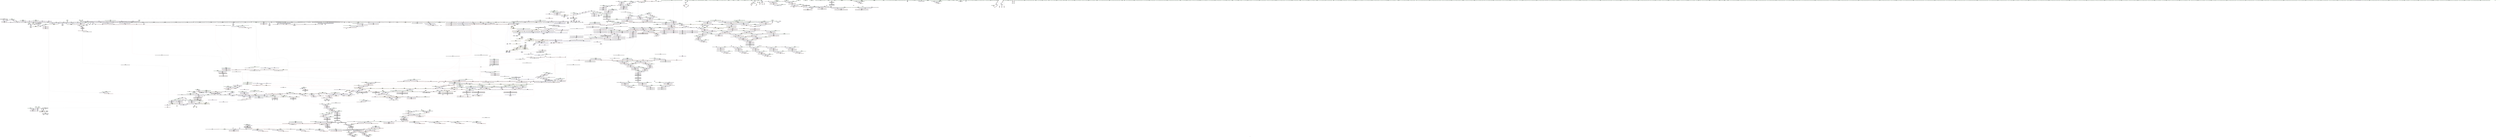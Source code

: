digraph "SVFG" {
	label="SVFG";

	Node0x56008a89f9f0 [shape=record,color=grey,label="{NodeID: 0\nNullPtr}"];
	Node0x56008a89f9f0 -> Node0x56008aecdcc0[style=solid];
	Node0x56008a89f9f0 -> Node0x56008aecddc0[style=solid];
	Node0x56008a89f9f0 -> Node0x56008aec18c0[style=solid];
	Node0x56008a89f9f0 -> Node0x56008aec1990[style=solid];
	Node0x56008a89f9f0 -> Node0x56008aec1a60[style=solid];
	Node0x56008a89f9f0 -> Node0x56008aec1b30[style=solid];
	Node0x56008a89f9f0 -> Node0x56008aec1c00[style=solid];
	Node0x56008a89f9f0 -> Node0x56008aec1cd0[style=solid];
	Node0x56008a89f9f0 -> Node0x56008aec1da0[style=solid];
	Node0x56008a89f9f0 -> Node0x56008aec1e70[style=solid];
	Node0x56008a89f9f0 -> Node0x56008aec1f40[style=solid];
	Node0x56008a89f9f0 -> Node0x56008aec2010[style=solid];
	Node0x56008a89f9f0 -> Node0x56008aec20e0[style=solid];
	Node0x56008a89f9f0 -> Node0x56008aec21b0[style=solid];
	Node0x56008a89f9f0 -> Node0x56008aec2280[style=solid];
	Node0x56008a89f9f0 -> Node0x56008aec2350[style=solid];
	Node0x56008a89f9f0 -> Node0x56008aec2420[style=solid];
	Node0x56008a89f9f0 -> Node0x56008aec24f0[style=solid];
	Node0x56008a89f9f0 -> Node0x56008aec25c0[style=solid];
	Node0x56008a89f9f0 -> Node0x56008aec2690[style=solid];
	Node0x56008a89f9f0 -> Node0x56008aec2760[style=solid];
	Node0x56008a89f9f0 -> Node0x56008aec2830[style=solid];
	Node0x56008a89f9f0 -> Node0x56008aec2900[style=solid];
	Node0x56008a89f9f0 -> Node0x56008aec29d0[style=solid];
	Node0x56008a89f9f0 -> Node0x56008aec2aa0[style=solid];
	Node0x56008a89f9f0 -> Node0x56008aec2b70[style=solid];
	Node0x56008a89f9f0 -> Node0x56008aec2c40[style=solid];
	Node0x56008a89f9f0 -> Node0x56008aec2d10[style=solid];
	Node0x56008a89f9f0 -> Node0x56008aec2de0[style=solid];
	Node0x56008a89f9f0 -> Node0x56008aec2eb0[style=solid];
	Node0x56008a89f9f0 -> Node0x56008aec2f80[style=solid];
	Node0x56008a89f9f0 -> Node0x56008aec3050[style=solid];
	Node0x56008a89f9f0 -> Node0x56008aec3120[style=solid];
	Node0x56008a89f9f0 -> Node0x56008aec31f0[style=solid];
	Node0x56008a89f9f0 -> Node0x56008aec32c0[style=solid];
	Node0x56008a89f9f0 -> Node0x56008aec3390[style=solid];
	Node0x56008a89f9f0 -> Node0x56008aec3460[style=solid];
	Node0x56008a89f9f0 -> Node0x56008aec3530[style=solid];
	Node0x56008a89f9f0 -> Node0x56008aec3600[style=solid];
	Node0x56008a89f9f0 -> Node0x56008aec36d0[style=solid];
	Node0x56008a89f9f0 -> Node0x56008aec37a0[style=solid];
	Node0x56008a89f9f0 -> Node0x56008aec3870[style=solid];
	Node0x56008a89f9f0 -> Node0x56008aec3940[style=solid];
	Node0x56008a89f9f0 -> Node0x56008aec3a10[style=solid];
	Node0x56008a89f9f0 -> Node0x56008aec3ae0[style=solid];
	Node0x56008a89f9f0 -> Node0x56008aec3bb0[style=solid];
	Node0x56008a89f9f0 -> Node0x56008aec3c80[style=solid];
	Node0x56008a89f9f0 -> Node0x56008aec3d50[style=solid];
	Node0x56008a89f9f0 -> Node0x56008aec3e20[style=solid];
	Node0x56008a89f9f0 -> Node0x56008aec3ef0[style=solid];
	Node0x56008a89f9f0 -> Node0x56008aec3fc0[style=solid];
	Node0x56008a89f9f0 -> Node0x56008aec4090[style=solid];
	Node0x56008a89f9f0 -> Node0x56008aec4160[style=solid];
	Node0x56008a89f9f0 -> Node0x56008aec4230[style=solid];
	Node0x56008a89f9f0 -> Node0x56008aec4300[style=solid];
	Node0x56008a89f9f0 -> Node0x56008aec43d0[style=solid];
	Node0x56008a89f9f0 -> Node0x56008aec44a0[style=solid];
	Node0x56008a89f9f0 -> Node0x56008aec4570[style=solid];
	Node0x56008a89f9f0 -> Node0x56008aec4640[style=solid];
	Node0x56008a89f9f0 -> Node0x56008aec4710[style=solid];
	Node0x56008a89f9f0 -> Node0x56008aec47e0[style=solid];
	Node0x56008a89f9f0 -> Node0x56008aec48b0[style=solid];
	Node0x56008a89f9f0 -> Node0x56008aec4980[style=solid];
	Node0x56008a89f9f0 -> Node0x56008aec4a50[style=solid];
	Node0x56008a89f9f0 -> Node0x56008aec4b20[style=solid];
	Node0x56008a89f9f0 -> Node0x56008aec4bf0[style=solid];
	Node0x56008a89f9f0 -> Node0x56008aec4cc0[style=solid];
	Node0x56008a89f9f0 -> Node0x56008aec4d90[style=solid];
	Node0x56008a89f9f0 -> Node0x56008aec4e60[style=solid];
	Node0x56008a89f9f0 -> Node0x56008aec4f30[style=solid];
	Node0x56008a89f9f0 -> Node0x56008aec5000[style=solid];
	Node0x56008a89f9f0 -> Node0x56008aec50d0[style=solid];
	Node0x56008a89f9f0 -> Node0x56008aec51a0[style=solid];
	Node0x56008a89f9f0 -> Node0x56008aec5270[style=solid];
	Node0x56008a89f9f0 -> Node0x56008aec5340[style=solid];
	Node0x56008a89f9f0 -> Node0x56008aec5410[style=solid];
	Node0x56008a89f9f0 -> Node0x56008aec54e0[style=solid];
	Node0x56008a89f9f0 -> Node0x56008aec55b0[style=solid];
	Node0x56008a89f9f0 -> Node0x56008aec5680[style=solid];
	Node0x56008a89f9f0 -> Node0x56008aec5750[style=solid];
	Node0x56008a89f9f0 -> Node0x56008aec5820[style=solid];
	Node0x56008a89f9f0 -> Node0x56008aed5ef0[style=solid];
	Node0x56008a89f9f0 -> Node0x56008aed5fc0[style=solid];
	Node0x56008a89f9f0 -> Node0x56008aed6090[style=solid];
	Node0x56008a89f9f0 -> Node0x56008aed6160[style=solid];
	Node0x56008a89f9f0 -> Node0x56008aed6230[style=solid];
	Node0x56008a89f9f0 -> Node0x56008aefcde0[style=solid];
	Node0x56008a89f9f0 -> Node0x56008af00a30[style=solid];
	Node0x56008a89f9f0 -> Node0x56008af03950[style=solid];
	Node0x56008a89f9f0 -> Node0x56008af3bf70[style=solid];
	Node0x56008a89f9f0 -> Node0x56008af3c0f0[style=solid];
	Node0x56008a89f9f0 -> Node0x56008af3c570[style=solid];
	Node0x56008a89f9f0 -> Node0x56008af3c870[style=solid];
	Node0x56008a89f9f0 -> Node0x56008af3cb70[style=solid];
	Node0x56008a89f9f0 -> Node0x56008af3ce70[style=solid];
	Node0x56008a89f9f0 -> Node0x56008af3cff0[style=solid];
	Node0x56008a89f9f0:s64 -> Node0x56008af21140[style=solid,color=red];
	Node0x56008aec48b0 [shape=record,color=black,label="{NodeID: 443\n1040\<--3\n\<--dummyVal\n_ZNSt8_Rb_treeINSt7__cxx1112basic_stringIcSt11char_traitsIcESaIcEEES5_St9_IdentityIS5_ESt4lessIS5_ESaIS5_EE16_M_insert_uniqueIS5_EESt4pairISt17_Rb_tree_iteratorIS5_EbEOT_\n}"];
	Node0x56008aec48b0 -> Node0x56008af02ab0[style=solid];
	Node0x56008af16e90 [shape=record,color=black,label="{NodeID: 3100\n1997 = PHI(1960, )\n0th arg _ZNSt8_Rb_treeINSt7__cxx1112basic_stringIcSt11char_traitsIcESaIcEEES5_St9_IdentityIS5_ESt4lessIS5_ESaIS5_EE14_M_lower_boundEPSt13_Rb_tree_nodeIS5_EPSt18_Rb_tree_node_baseRKS5_ }"];
	Node0x56008af16e90 -> Node0x56008af08750[style=solid];
	Node0x56008aed3e70 [shape=record,color=red,label="{NodeID: 886\n1052\<--1051\n\<--second4\n_ZNSt8_Rb_treeINSt7__cxx1112basic_stringIcSt11char_traitsIcESaIcEEES5_St9_IdentityIS5_ESt4lessIS5_ESaIS5_EE16_M_insert_uniqueIS5_EESt4pairISt17_Rb_tree_iteratorIS5_EbEOT_\n|{<s0>105}}"];
	Node0x56008aed3e70:s0 -> Node0x56008af21ec0[style=solid,color=red];
	Node0x56008af09fb0 [shape=record,color=blue,label="{NodeID: 1329\n2246\<--2245\n__t.addr\<--__t\n_ZSt7forwardIRKNSt7__cxx1112basic_stringIcSt11char_traitsIcESaIcEEEEOT_RNSt16remove_referenceIS8_E4typeE\n}"];
	Node0x56008af09fb0 -> Node0x56008aefb790[style=dashed];
	Node0x56008aebcde0 [shape=record,color=green,label="{NodeID: 222\n1276\<--1277\n__z\<--__z_field_insensitive\n_ZNSt8_Rb_treeINSt7__cxx1112basic_stringIcSt11char_traitsIcESaIcEEES5_St9_IdentityIS5_ESt4lessIS5_ESaIS5_EE10_M_insert_IS5_NSB_11_Alloc_nodeEEESt17_Rb_tree_iteratorIS5_EPSt18_Rb_tree_node_baseSH_OT_RT0_\n}"];
	Node0x56008aebcde0 -> Node0x56008aed5a10[style=solid];
	Node0x56008aebcde0 -> Node0x56008aed5ae0[style=solid];
	Node0x56008aebcde0 -> Node0x56008af04310[style=solid];
	Node0x56008aee03a0 [shape=record,color=purple,label="{NodeID: 665\n512\<--511\n_M_node\<--this1\n_ZNKSt23_Rb_tree_const_iteratorINSt7__cxx1112basic_stringIcSt11char_traitsIcESaIcEEEEeqERKS6_\n}"];
	Node0x56008aee03a0 -> Node0x56008aed0f50[style=solid];
	Node0x56008aefec20 [shape=record,color=blue,label="{NodeID: 1108\n332\<--333\n\<--\nmain\n}"];
	Node0x56008aefec20 -> Node0x56008afb3bd0[style=dashed];
	Node0x56008a89fa80 [shape=record,color=green,label="{NodeID: 1\n7\<--1\n__dso_handle\<--dummyObj\nGlob }"];
	Node0x56008aec4980 [shape=record,color=black,label="{NodeID: 444\n1578\<--3\n\<--dummyVal\n_ZStltIcSt11char_traitsIcESaIcEEbRKNSt7__cxx1112basic_stringIT_T0_T1_EESA_\n}"];
	Node0x56008af16fa0 [shape=record,color=black,label="{NodeID: 3101\n1998 = PHI(1961, )\n1st arg _ZNSt8_Rb_treeINSt7__cxx1112basic_stringIcSt11char_traitsIcESaIcEEES5_St9_IdentityIS5_ESt4lessIS5_ESaIS5_EE14_M_lower_boundEPSt13_Rb_tree_nodeIS5_EPSt18_Rb_tree_node_baseRKS5_ }"];
	Node0x56008af16fa0 -> Node0x56008af08820[style=solid];
	Node0x56008aed3f40 [shape=record,color=red,label="{NodeID: 887\n1069\<--1068\n\<--first9\n_ZNSt8_Rb_treeINSt7__cxx1112basic_stringIcSt11char_traitsIcESaIcEEES5_St9_IdentityIS5_ESt4lessIS5_ESaIS5_EE16_M_insert_uniqueIS5_EESt4pairISt17_Rb_tree_iteratorIS5_EbEOT_\n|{<s0>107}}"];
	Node0x56008aed3f40:s0 -> Node0x56008af17c70[style=solid,color=red];
	Node0x56008af0a080 [shape=record,color=blue,label="{NodeID: 1330\n2254\<--2252\nthis.addr\<--this\n_ZNKSt8_Rb_treeINSt7__cxx1112basic_stringIcSt11char_traitsIcESaIcEEES5_St9_IdentityIS5_ESt4lessIS5_ESaIS5_EE11_Alloc_nodeclIRKS5_EEPSt13_Rb_tree_nodeIS5_EOT_\n}"];
	Node0x56008af0a080 -> Node0x56008aefb860[style=dashed];
	Node0x56008aebceb0 [shape=record,color=green,label="{NodeID: 223\n1308\<--1309\n_ZNKSt8_Rb_treeINSt7__cxx1112basic_stringIcSt11char_traitsIcESaIcEEES5_St9_IdentityIS5_ESt4lessIS5_ESaIS5_EE11_Alloc_nodeclIS5_EEPSt13_Rb_tree_nodeIS5_EOT_\<--_ZNKSt8_Rb_treeINSt7__cxx1112basic_stringIcSt11char_traitsIcESaIcEEES5_St9_IdentityIS5_ESt4lessIS5_ESaIS5_EE11_Alloc_nodeclIS5_EEPSt13_Rb_tree_nodeIS5_EOT__field_insensitive\n}"];
	Node0x56008aee0470 [shape=record,color=purple,label="{NodeID: 666\n515\<--514\n_M_node2\<--\n_ZNKSt23_Rb_tree_const_iteratorINSt7__cxx1112basic_stringIcSt11char_traitsIcESaIcEEEEeqERKS6_\n}"];
	Node0x56008aee0470 -> Node0x56008aed1020[style=solid];
	Node0x56008aefecf0 [shape=record,color=blue,label="{NodeID: 1109\n81\<--338\nresult\<--inc90\nmain\n}"];
	Node0x56008aefecf0 -> Node0x56008aed00b0[style=dashed];
	Node0x56008aefecf0 -> Node0x56008af8c8d0[style=dashed];
	Node0x56008aefecf0 -> Node0x56008afa71d0[style=dashed];
	Node0x56008ae4ccf0 [shape=record,color=green,label="{NodeID: 2\n11\<--1\n.str\<--dummyObj\nGlob }"];
	Node0x56008aec4a50 [shape=record,color=black,label="{NodeID: 445\n1579\<--3\n\<--dummyVal\n_ZStltIcSt11char_traitsIcESaIcEEbRKNSt7__cxx1112basic_stringIT_T0_T1_EESA_\n|{<s0>149}}"];
	Node0x56008aec4a50:s0 -> Node0x56008af1eee0[style=solid,color=red];
	Node0x56008af170b0 [shape=record,color=black,label="{NodeID: 3102\n1999 = PHI(1962, )\n2nd arg _ZNSt8_Rb_treeINSt7__cxx1112basic_stringIcSt11char_traitsIcESaIcEEES5_St9_IdentityIS5_ESt4lessIS5_ESaIS5_EE14_M_lower_boundEPSt13_Rb_tree_nodeIS5_EPSt18_Rb_tree_node_baseRKS5_ }"];
	Node0x56008af170b0 -> Node0x56008af088f0[style=solid];
	Node0x56008aed4010 [shape=record,color=red,label="{NodeID: 888\n1078\<--1077\n\<--\n_ZNSt8_Rb_treeINSt7__cxx1112basic_stringIcSt11char_traitsIcESaIcEEES5_St9_IdentityIS5_ESt4lessIS5_ESaIS5_EE16_M_insert_uniqueIS5_EESt4pairISt17_Rb_tree_iteratorIS5_EbEOT_\n}"];
	Node0x56008aed4010 -> Node0x56008aed8ad0[style=solid];
	Node0x56008af0a150 [shape=record,color=blue,label="{NodeID: 1331\n2256\<--2253\n__arg.addr\<--__arg\n_ZNKSt8_Rb_treeINSt7__cxx1112basic_stringIcSt11char_traitsIcESaIcEEES5_St9_IdentityIS5_ESt4lessIS5_ESaIS5_EE11_Alloc_nodeclIRKS5_EEPSt13_Rb_tree_nodeIS5_EOT_\n}"];
	Node0x56008af0a150 -> Node0x56008aefb930[style=dashed];
	Node0x56008aebcfb0 [shape=record,color=green,label="{NodeID: 224\n1322\<--1323\n_ZSt29_Rb_tree_insert_and_rebalancebPSt18_Rb_tree_node_baseS0_RS_\<--_ZSt29_Rb_tree_insert_and_rebalancebPSt18_Rb_tree_node_baseS0_RS__field_insensitive\n}"];
	Node0x56008aee0540 [shape=record,color=purple,label="{NodeID: 667\n531\<--521\ncoerce.dive\<--retval\n_ZNKSt3setINSt7__cxx1112basic_stringIcSt11char_traitsIcESaIcEEESt4lessIS5_ESaIS5_EE3endEv\n}"];
	Node0x56008aee0540 -> Node0x56008aeffed0[style=solid];
	Node0x56008afb6dd0 [shape=record,color=black,label="{NodeID: 2217\nMR_241V_3 = PHI(MR_241V_4, MR_241V_2, )\npts\{19490000 \}\n}"];
	Node0x56008afb6dd0 -> Node0x56008aef9980[style=dashed];
	Node0x56008aefedc0 [shape=record,color=blue,label="{NodeID: 1110\n67\<--342\nexn.slot\<--\nmain\n}"];
	Node0x56008aefedc0 -> Node0x56008aecfbd0[style=dashed];
	Node0x56008aeb4bd0 [shape=record,color=green,label="{NodeID: 3\n13\<--1\n.str.1\<--dummyObj\nGlob }"];
	Node0x56008aec4b20 [shape=record,color=black,label="{NodeID: 446\n1751\<--3\n\<--dummyVal\n_ZNSt8_Rb_treeINSt7__cxx1112basic_stringIcSt11char_traitsIcESaIcEEES5_St9_IdentityIS5_ESt4lessIS5_ESaIS5_EE17_M_construct_nodeIJS5_EEEvPSt13_Rb_tree_nodeIS5_EDpOT_\n}"];
	Node0x56008af171c0 [shape=record,color=black,label="{NodeID: 3103\n2000 = PHI(1963, )\n3rd arg _ZNSt8_Rb_treeINSt7__cxx1112basic_stringIcSt11char_traitsIcESaIcEEES5_St9_IdentityIS5_ESt4lessIS5_ESaIS5_EE14_M_lower_boundEPSt13_Rb_tree_nodeIS5_EPSt18_Rb_tree_node_baseRKS5_ }"];
	Node0x56008af171c0 -> Node0x56008af089c0[style=solid];
	Node0x56008aed40e0 [shape=record,color=red,label="{NodeID: 889\n1085\<--1082\n\<--__t.addr\n_ZSt4moveIRNSt7__cxx1112basic_stringIcSt11char_traitsIcESaIcEEEEONSt16remove_referenceIT_E4typeEOS8_\n}"];
	Node0x56008aed40e0 -> Node0x56008aed8ba0[style=solid];
	Node0x56008af0a220 [shape=record,color=blue,label="{NodeID: 1332\n2272\<--2270\nthis.addr\<--this\n_ZNSt8_Rb_treeINSt7__cxx1112basic_stringIcSt11char_traitsIcESaIcEEES5_St9_IdentityIS5_ESt4lessIS5_ESaIS5_EE14_M_create_nodeIJRKS5_EEEPSt13_Rb_tree_nodeIS5_EDpOT_\n}"];
	Node0x56008af0a220 -> Node0x56008aefbad0[style=dashed];
	Node0x56008aebd0b0 [shape=record,color=green,label="{NodeID: 225\n1340\<--1341\n__t.addr\<--__t.addr_field_insensitive\n_ZSt7forwardINSt7__cxx1112basic_stringIcSt11char_traitsIcESaIcEEEEOT_RNSt16remove_referenceIS6_E4typeE\n}"];
	Node0x56008aebd0b0 -> Node0x56008aed5d50[style=solid];
	Node0x56008aebd0b0 -> Node0x56008af04720[style=solid];
	Node0x56008aee0610 [shape=record,color=purple,label="{NodeID: 668\n533\<--521\ncoerce.dive2\<--retval\n_ZNKSt3setINSt7__cxx1112basic_stringIcSt11char_traitsIcESaIcEEESt4lessIS5_ESaIS5_EE3endEv\n}"];
	Node0x56008aee0610 -> Node0x56008aed11c0[style=solid];
	Node0x56008aefee90 [shape=record,color=blue,label="{NodeID: 1111\n69\<--344\nehselector.slot\<--\nmain\n}"];
	Node0x56008aefee90 -> Node0x56008aecfca0[style=dashed];
	Node0x56008aeb4c60 [shape=record,color=green,label="{NodeID: 4\n15\<--1\n.str.2\<--dummyObj\nGlob }"];
	Node0x56008aec4bf0 [shape=record,color=black,label="{NodeID: 447\n1752\<--3\n\<--dummyVal\n_ZNSt8_Rb_treeINSt7__cxx1112basic_stringIcSt11char_traitsIcESaIcEEES5_St9_IdentityIS5_ESt4lessIS5_ESaIS5_EE17_M_construct_nodeIJS5_EEEvPSt13_Rb_tree_nodeIS5_EDpOT_\n}"];
	Node0x56008aec4bf0 -> Node0x56008af06fc0[style=solid];
	Node0x56008af17300 [shape=record,color=black,label="{NodeID: 3104\n922 = PHI(903, )\n0th arg _ZN9__gnu_cxx16__aligned_membufINSt7__cxx1112basic_stringIcSt11char_traitsIcESaIcEEEE6_M_ptrEv }"];
	Node0x56008af17300 -> Node0x56008af02020[style=solid];
	Node0x56008aed41b0 [shape=record,color=red,label="{NodeID: 890\n1100\<--1091\nthis1\<--this.addr\n_ZNSt4pairISt23_Rb_tree_const_iteratorINSt7__cxx1112basic_stringIcSt11char_traitsIcESaIcEEEEbEC2IRSt17_Rb_tree_iteratorIS6_ERbLb1EEEOT_OT0_\n}"];
	Node0x56008aed41b0 -> Node0x56008aed8c70[style=solid];
	Node0x56008aed41b0 -> Node0x56008aee2760[style=solid];
	Node0x56008aed41b0 -> Node0x56008aee2830[style=solid];
	Node0x56008afc8bf0 [shape=record,color=yellow,style=double,label="{NodeID: 2440\n501V_1 = ENCHI(MR_501V_0)\npts\{21110000 \}\nFun[_ZNKSt8_Rb_treeINSt7__cxx1112basic_stringIcSt11char_traitsIcESaIcEEES5_St9_IdentityIS5_ESt4lessIS5_ESaIS5_EE11_Alloc_nodeclIRKS5_EEPSt13_Rb_tree_nodeIS5_EOT_]}"];
	Node0x56008afc8bf0 -> Node0x56008aefba00[style=dashed];
	Node0x56008af0a2f0 [shape=record,color=blue,label="{NodeID: 1333\n2274\<--2271\n__args.addr\<--__args\n_ZNSt8_Rb_treeINSt7__cxx1112basic_stringIcSt11char_traitsIcESaIcEEES5_St9_IdentityIS5_ESt4lessIS5_ESaIS5_EE14_M_create_nodeIJRKS5_EEEPSt13_Rb_tree_nodeIS5_EDpOT_\n}"];
	Node0x56008af0a2f0 -> Node0x56008aefbba0[style=dashed];
	Node0x56008aebd180 [shape=record,color=green,label="{NodeID: 226\n1349\<--1350\nthis.addr\<--this.addr_field_insensitive\n_ZNSt4pairISt17_Rb_tree_iteratorINSt7__cxx1112basic_stringIcSt11char_traitsIcESaIcEEEEbEC2IS7_bLb1EEEOT_OT0_\n}"];
	Node0x56008aebd180 -> Node0x56008aed5e20[style=solid];
	Node0x56008aebd180 -> Node0x56008af047f0[style=solid];
	Node0x56008aee06e0 [shape=record,color=purple,label="{NodeID: 669\n527\<--526\n_M_t\<--this1\n_ZNKSt3setINSt7__cxx1112basic_stringIcSt11char_traitsIcESaIcEEESt4lessIS5_ESaIS5_EE3endEv\n|{<s0>62}}"];
	Node0x56008aee06e0:s0 -> Node0x56008af1f4a0[style=solid,color=red];
	Node0x56008afb77d0 [shape=record,color=black,label="{NodeID: 2219\nMR_26V_5 = PHI(MR_26V_6, MR_26V_4, )\npts\{620001 \}\n|{|<s2>14}}"];
	Node0x56008afb77d0 -> Node0x56008af95ed0[style=dashed];
	Node0x56008afb77d0 -> Node0x56008afb13d0[style=dashed];
	Node0x56008afb77d0:s2 -> Node0x56008afc4bb0[style=dashed,color=red];
	Node0x56008aefef60 [shape=record,color=blue,label="{NodeID: 1112\n67\<--348\nexn.slot\<--\nmain\n}"];
	Node0x56008aefef60 -> Node0x56008aecfbd0[style=dashed];
	Node0x56008aeb5320 [shape=record,color=green,label="{NodeID: 5\n17\<--1\n.str.3\<--dummyObj\nGlob }"];
	Node0x56008aec4cc0 [shape=record,color=black,label="{NodeID: 448\n1754\<--3\n\<--dummyVal\n_ZNSt8_Rb_treeINSt7__cxx1112basic_stringIcSt11char_traitsIcESaIcEEES5_St9_IdentityIS5_ESt4lessIS5_ESaIS5_EE17_M_construct_nodeIJS5_EEEvPSt13_Rb_tree_nodeIS5_EDpOT_\n}"];
	Node0x56008aec4cc0 -> Node0x56008af07090[style=solid];
	Node0x56008af17440 [shape=record,color=black,label="{NodeID: 3105\n1511 = PHI(1133, )\n0th arg _ZNSt17_Rb_tree_iteratorINSt7__cxx1112basic_stringIcSt11char_traitsIcESaIcEEEEmmEv }"];
	Node0x56008af17440 -> Node0x56008af05900[style=solid];
	Node0x56008aed4280 [shape=record,color=red,label="{NodeID: 891\n1103\<--1093\n\<--__x.addr\n_ZNSt4pairISt23_Rb_tree_const_iteratorINSt7__cxx1112basic_stringIcSt11char_traitsIcESaIcEEEEbEC2IRSt17_Rb_tree_iteratorIS6_ERbLb1EEEOT_OT0_\n|{<s0>109}}"];
	Node0x56008aed4280:s0 -> Node0x56008af22da0[style=solid,color=red];
	Node0x56008af0a3c0 [shape=record,color=blue,label="{NodeID: 1334\n2276\<--2281\n__tmp\<--call\n_ZNSt8_Rb_treeINSt7__cxx1112basic_stringIcSt11char_traitsIcESaIcEEES5_St9_IdentityIS5_ESt4lessIS5_ESaIS5_EE14_M_create_nodeIJRKS5_EEEPSt13_Rb_tree_nodeIS5_EDpOT_\n}"];
	Node0x56008af0a3c0 -> Node0x56008aefbc70[style=dashed];
	Node0x56008af0a3c0 -> Node0x56008aefbd40[style=dashed];
	Node0x56008aebd250 [shape=record,color=green,label="{NodeID: 227\n1351\<--1352\n__x.addr\<--__x.addr_field_insensitive\n_ZNSt4pairISt17_Rb_tree_iteratorINSt7__cxx1112basic_stringIcSt11char_traitsIcESaIcEEEEbEC2IS7_bLb1EEEOT_OT0_\n}"];
	Node0x56008aebd250 -> Node0x56008aef57b0[style=solid];
	Node0x56008aebd250 -> Node0x56008af048c0[style=solid];
	Node0x56008aee07b0 [shape=record,color=purple,label="{NodeID: 670\n562\<--545\nfirst\<--__p\n_ZNSt3setINSt7__cxx1112basic_stringIcSt11char_traitsIcESaIcEEESt4lessIS5_ESaIS5_EE6insertERKS5_\n|{<s0>64}}"];
	Node0x56008aee07b0:s0 -> Node0x56008af21a00[style=solid,color=red];
	Node0x56008aeff030 [shape=record,color=blue,label="{NodeID: 1113\n69\<--350\nehselector.slot\<--\nmain\n}"];
	Node0x56008aeff030 -> Node0x56008aecfca0[style=dashed];
	Node0x56008aeb53b0 [shape=record,color=green,label="{NodeID: 6\n19\<--1\n.str.4\<--dummyObj\nGlob }"];
	Node0x56008aec4d90 [shape=record,color=black,label="{NodeID: 449\n1765\<--3\n\<--dummyVal\n_ZNSt8_Rb_treeINSt7__cxx1112basic_stringIcSt11char_traitsIcESaIcEEES5_St9_IdentityIS5_ESt4lessIS5_ESaIS5_EE17_M_construct_nodeIJS5_EEEvPSt13_Rb_tree_nodeIS5_EDpOT_\n}"];
	Node0x56008af17580 [shape=record,color=black,label="{NodeID: 3106\n1383 = PHI(1021, 1133, 1260, 1462, 2001, 2049, 2116, 2169, )\n0th arg _ZNSt17_Rb_tree_iteratorINSt7__cxx1112basic_stringIcSt11char_traitsIcESaIcEEEEC2EPSt18_Rb_tree_node_base }"];
	Node0x56008af17580 -> Node0x56008af04c00[style=solid];
	Node0x56008aed4350 [shape=record,color=red,label="{NodeID: 892\n1109\<--1095\n\<--__y.addr\n_ZNSt4pairISt23_Rb_tree_const_iteratorINSt7__cxx1112basic_stringIcSt11char_traitsIcESaIcEEEEbEC2IRSt17_Rb_tree_iteratorIS6_ERbLb1EEEOT_OT0_\n|{<s0>111}}"];
	Node0x56008aed4350:s0 -> Node0x56008af1fc00[style=solid,color=red];
	Node0x56008af0a490 [shape=record,color=blue,label="{NodeID: 1335\n2295\<--2292\nthis.addr\<--this\n_ZNSt8_Rb_treeINSt7__cxx1112basic_stringIcSt11char_traitsIcESaIcEEES5_St9_IdentityIS5_ESt4lessIS5_ESaIS5_EE17_M_construct_nodeIJRKS5_EEEvPSt13_Rb_tree_nodeIS5_EDpOT_\n}"];
	Node0x56008af0a490 -> Node0x56008aefbe10[style=dashed];
	Node0x56008aebd320 [shape=record,color=green,label="{NodeID: 228\n1353\<--1354\n__y.addr\<--__y.addr_field_insensitive\n_ZNSt4pairISt17_Rb_tree_iteratorINSt7__cxx1112basic_stringIcSt11char_traitsIcESaIcEEEEbEC2IS7_bLb1EEEOT_OT0_\n}"];
	Node0x56008aebd320 -> Node0x56008aef5880[style=solid];
	Node0x56008aebd320 -> Node0x56008af04990[style=solid];
	Node0x56008aee0880 [shape=record,color=purple,label="{NodeID: 671\n563\<--545\nsecond\<--__p\n_ZNSt3setINSt7__cxx1112basic_stringIcSt11char_traitsIcESaIcEEESt4lessIS5_ESaIS5_EE6insertERKS5_\n|{<s0>64}}"];
	Node0x56008aee0880:s0 -> Node0x56008af21b50[style=solid,color=red];
	Node0x56008aeff100 [shape=record,color=blue,label="{NodeID: 1114\n67\<--357\nexn.slot\<--\nmain\n}"];
	Node0x56008aeff100 -> Node0x56008aecfbd0[style=dashed];
	Node0x56008aeb5440 [shape=record,color=green,label="{NodeID: 7\n22\<--1\n\<--dummyObj\nCan only get source location for instruction, argument, global var or function.}"];
	Node0x56008aec4e60 [shape=record,color=black,label="{NodeID: 450\n1766\<--3\n\<--dummyVal\n_ZNSt8_Rb_treeINSt7__cxx1112basic_stringIcSt11char_traitsIcESaIcEEES5_St9_IdentityIS5_ESt4lessIS5_ESaIS5_EE17_M_construct_nodeIJS5_EEEvPSt13_Rb_tree_nodeIS5_EDpOT_\n}"];
	Node0x56008aec4e60 -> Node0x56008af07160[style=solid];
	Node0x56008af17c70 [shape=record,color=black,label="{NodeID: 3107\n1384 = PHI(1069, 1183, 1333, 1474, 2042, 2059, 2155, 2239, )\n1st arg _ZNSt17_Rb_tree_iteratorINSt7__cxx1112basic_stringIcSt11char_traitsIcESaIcEEEEC2EPSt18_Rb_tree_node_base }"];
	Node0x56008af17c70 -> Node0x56008af04cd0[style=solid];
	Node0x56008aed4420 [shape=record,color=red,label="{NodeID: 893\n1113\<--1110\n\<--call2\n_ZNSt4pairISt23_Rb_tree_const_iteratorINSt7__cxx1112basic_stringIcSt11char_traitsIcESaIcEEEEbEC2IRSt17_Rb_tree_iteratorIS6_ERbLb1EEEOT_OT0_\n}"];
	Node0x56008aed4420 -> Node0x56008aed8d40[style=solid];
	Node0x56008aed4420 -> Node0x56008aed8e10[style=solid];
	Node0x56008af0a560 [shape=record,color=blue,label="{NodeID: 1336\n2297\<--2293\n__node.addr\<--__node\n_ZNSt8_Rb_treeINSt7__cxx1112basic_stringIcSt11char_traitsIcESaIcEEES5_St9_IdentityIS5_ESt4lessIS5_ESaIS5_EE17_M_construct_nodeIJRKS5_EEEvPSt13_Rb_tree_nodeIS5_EDpOT_\n}"];
	Node0x56008af0a560 -> Node0x56008aefbee0[style=dashed];
	Node0x56008af0a560 -> Node0x56008aefbfb0[style=dashed];
	Node0x56008af0a560 -> Node0x56008aefc080[style=dashed];
	Node0x56008af0a560 -> Node0x56008aefc150[style=dashed];
	Node0x56008aec5920 [shape=record,color=green,label="{NodeID: 229\n1363\<--1364\n_ZSt7forwardISt17_Rb_tree_iteratorINSt7__cxx1112basic_stringIcSt11char_traitsIcESaIcEEEEEOT_RNSt16remove_referenceIS8_E4typeE\<--_ZSt7forwardISt17_Rb_tree_iteratorINSt7__cxx1112basic_stringIcSt11char_traitsIcESaIcEEEEEOT_RNSt16remove_referenceIS8_E4typeE_field_insensitive\n}"];
	Node0x56008aee0950 [shape=record,color=purple,label="{NodeID: 672\n550\<--549\n_M_t\<--this1\n_ZNSt3setINSt7__cxx1112basic_stringIcSt11char_traitsIcESaIcEEESt4lessIS5_ESaIS5_EE6insertERKS5_\n|{<s0>63}}"];
	Node0x56008aee0950:s0 -> Node0x56008af1a3f0[style=solid,color=red];
	Node0x56008afb86d0 [shape=record,color=black,label="{NodeID: 2222\nMR_52V_5 = PHI(MR_52V_6, MR_52V_4, )\npts\{620002 620003 620004 \}\n|{|<s2>14}}"];
	Node0x56008afb86d0 -> Node0x56008af91dd0[style=dashed];
	Node0x56008afb86d0 -> Node0x56008afa94d0[style=dashed];
	Node0x56008afb86d0:s2 -> Node0x56008afc4bb0[style=dashed,color=red];
	Node0x56008aeff1d0 [shape=record,color=blue,label="{NodeID: 1115\n69\<--359\nehselector.slot\<--\nmain\n}"];
	Node0x56008aeff1d0 -> Node0x56008aecfca0[style=dashed];
	Node0x56008aeb54d0 [shape=record,color=green,label="{NodeID: 8\n114\<--1\n\<--dummyObj\nCan only get source location for instruction, argument, global var or function.}"];
	Node0x56008aec4f30 [shape=record,color=black,label="{NodeID: 451\n1768\<--3\n\<--dummyVal\n_ZNSt8_Rb_treeINSt7__cxx1112basic_stringIcSt11char_traitsIcESaIcEEES5_St9_IdentityIS5_ESt4lessIS5_ESaIS5_EE17_M_construct_nodeIJS5_EEEvPSt13_Rb_tree_nodeIS5_EDpOT_\n}"];
	Node0x56008aec4f30 -> Node0x56008af07230[style=solid];
	Node0x56008af17f70 [shape=record,color=black,label="{NodeID: 3108\n1003 = PHI(430, )\n0th arg _ZNSt8_Rb_treeINSt7__cxx1112basic_stringIcSt11char_traitsIcESaIcEEES5_St9_IdentityIS5_ESt4lessIS5_ESaIS5_EE16_M_insert_uniqueIS5_EESt4pairISt17_Rb_tree_iteratorIS5_EbEOT_ }"];
	Node0x56008af17f70 -> Node0x56008af02840[style=solid];
	Node0x56008aed44f0 [shape=record,color=red,label="{NodeID: 894\n1141\<--1123\nthis1\<--this.addr\n_ZNSt8_Rb_treeINSt7__cxx1112basic_stringIcSt11char_traitsIcESaIcEEES5_St9_IdentityIS5_ESt4lessIS5_ESaIS5_EE24_M_get_insert_unique_posERKS5_\n|{|<s2>112|<s3>113|<s4>119}}"];
	Node0x56008aed44f0 -> Node0x56008aee2b70[style=solid];
	Node0x56008aed44f0 -> Node0x56008aee2c40[style=solid];
	Node0x56008aed44f0:s2 -> Node0x56008af20cd0[style=solid,color=red];
	Node0x56008aed44f0:s3 -> Node0x56008af1a0d0[style=solid,color=red];
	Node0x56008aed44f0:s4 -> Node0x56008af22c90[style=solid,color=red];
	Node0x56008af0a630 [shape=record,color=blue,label="{NodeID: 1337\n2299\<--2294\n__args.addr\<--__args\n_ZNSt8_Rb_treeINSt7__cxx1112basic_stringIcSt11char_traitsIcESaIcEEES5_St9_IdentityIS5_ESt4lessIS5_ESaIS5_EE17_M_construct_nodeIJRKS5_EEEvPSt13_Rb_tree_nodeIS5_EDpOT_\n}"];
	Node0x56008af0a630 -> Node0x56008aefc220[style=dashed];
	Node0x56008aec5a20 [shape=record,color=green,label="{NodeID: 230\n1370\<--1371\nllvm.memcpy.p0i8.p0i8.i64\<--llvm.memcpy.p0i8.p0i8.i64_field_insensitive\n}"];
	Node0x56008aee0a20 [shape=record,color=purple,label="{NodeID: 673\n556\<--555\n\<--\n_ZNSt3setINSt7__cxx1112basic_stringIcSt11char_traitsIcESaIcEEESt4lessIS5_ESaIS5_EE6insertERKS5_\n}"];
	Node0x56008aee0a20 -> Node0x56008af00140[style=solid];
	Node0x56008afb8bd0 [shape=record,color=black,label="{NodeID: 2223\nMR_249V_3 = PHI(MR_249V_5, MR_249V_2, )\npts\{2006 \}\n}"];
	Node0x56008afb8bd0 -> Node0x56008aef9b20[style=dashed];
	Node0x56008afb8bd0 -> Node0x56008aef9bf0[style=dashed];
	Node0x56008afb8bd0 -> Node0x56008aef9cc0[style=dashed];
	Node0x56008afb8bd0 -> Node0x56008aef9d90[style=dashed];
	Node0x56008afb8bd0 -> Node0x56008aef9e60[style=dashed];
	Node0x56008afb8bd0 -> Node0x56008af08b60[style=dashed];
	Node0x56008afb8bd0 -> Node0x56008af08c30[style=dashed];
	Node0x56008aeff2a0 [shape=record,color=blue,label="{NodeID: 1116\n67\<--363\nexn.slot\<--\nmain\n}"];
	Node0x56008aeff2a0 -> Node0x56008aecfbd0[style=dashed];
	Node0x56008aeb5560 [shape=record,color=green,label="{NodeID: 9\n178\<--1\n\<--dummyObj\nCan only get source location for instruction, argument, global var or function.}"];
	Node0x56008aec5000 [shape=record,color=black,label="{NodeID: 452\n1777\<--3\nlpad.val\<--dummyVal\n_ZNSt8_Rb_treeINSt7__cxx1112basic_stringIcSt11char_traitsIcESaIcEEES5_St9_IdentityIS5_ESt4lessIS5_ESaIS5_EE17_M_construct_nodeIJS5_EEEvPSt13_Rb_tree_nodeIS5_EDpOT_\n}"];
	Node0x56008af18080 [shape=record,color=black,label="{NodeID: 3109\n1004 = PHI(432, )\n1st arg _ZNSt8_Rb_treeINSt7__cxx1112basic_stringIcSt11char_traitsIcESaIcEEES5_St9_IdentityIS5_ESt4lessIS5_ESaIS5_EE16_M_insert_uniqueIS5_EESt4pairISt17_Rb_tree_iteratorIS5_EbEOT_ }"];
	Node0x56008af18080 -> Node0x56008af02910[style=solid];
	Node0x56008aed45c0 [shape=record,color=red,label="{NodeID: 895\n1159\<--1125\n\<--__k.addr\n_ZNSt8_Rb_treeINSt7__cxx1112basic_stringIcSt11char_traitsIcESaIcEEES5_St9_IdentityIS5_ESt4lessIS5_ESaIS5_EE24_M_get_insert_unique_posERKS5_\n|{<s0>115}}"];
	Node0x56008aed45c0:s0 -> Node0x56008af1bc90[style=solid,color=red];
	Node0x56008afc90b0 [shape=record,color=yellow,style=double,label="{NodeID: 2445\n392V_1 = ENCHI(MR_392V_0)\npts\{11340000 19550000 \}\nFun[_ZNKSt17_Rb_tree_iteratorINSt7__cxx1112basic_stringIcSt11char_traitsIcESaIcEEEEeqERKS6_]}"];
	Node0x56008afc90b0 -> Node0x56008aef6170[style=dashed];
	Node0x56008af0a700 [shape=record,color=blue,label="{NodeID: 1338\n2301\<--2322\nexn.slot\<--\n_ZNSt8_Rb_treeINSt7__cxx1112basic_stringIcSt11char_traitsIcESaIcEEES5_St9_IdentityIS5_ESt4lessIS5_ESaIS5_EE17_M_construct_nodeIJRKS5_EEEvPSt13_Rb_tree_nodeIS5_EDpOT_\n}"];
	Node0x56008af0a700 -> Node0x56008aefc2f0[style=dashed];
	Node0x56008af0a700 -> Node0x56008af0a8a0[style=dashed];
	Node0x56008aec5b20 [shape=record,color=green,label="{NodeID: 231\n1375\<--1376\n_ZSt7forwardIbEOT_RNSt16remove_referenceIS0_E4typeE\<--_ZSt7forwardIbEOT_RNSt16remove_referenceIS0_E4typeE_field_insensitive\n}"];
	Node0x56008aee0af0 [shape=record,color=purple,label="{NodeID: 674\n559\<--555\n\<--\n_ZNSt3setINSt7__cxx1112basic_stringIcSt11char_traitsIcESaIcEEESt4lessIS5_ESaIS5_EE6insertERKS5_\n}"];
	Node0x56008aee0af0 -> Node0x56008af00210[style=solid];
	Node0x56008afb90d0 [shape=record,color=black,label="{NodeID: 2224\nMR_251V_3 = PHI(MR_251V_4, MR_251V_2, )\npts\{2008 \}\n}"];
	Node0x56008afb90d0 -> Node0x56008aef9f30[style=dashed];
	Node0x56008afb90d0 -> Node0x56008af08a90[style=dashed];
	Node0x56008afb90d0 -> Node0x56008afb90d0[style=dashed];
	Node0x56008aeff370 [shape=record,color=blue,label="{NodeID: 1117\n69\<--365\nehselector.slot\<--\nmain\n}"];
	Node0x56008aeff370 -> Node0x56008aecfca0[style=dashed];
	Node0x56008aeb55f0 [shape=record,color=green,label="{NodeID: 10\n248\<--1\n\<--dummyObj\nCan only get source location for instruction, argument, global var or function.}"];
	Node0x56008aec50d0 [shape=record,color=black,label="{NodeID: 453\n1778\<--3\nlpad.val8\<--dummyVal\n_ZNSt8_Rb_treeINSt7__cxx1112basic_stringIcSt11char_traitsIcESaIcEEES5_St9_IdentityIS5_ESt4lessIS5_ESaIS5_EE17_M_construct_nodeIJS5_EEEvPSt13_Rb_tree_nodeIS5_EDpOT_\n}"];
	Node0x56008af18190 [shape=record,color=black,label="{NodeID: 3110\n2048 = PHI(1960, 1960, )\n0th arg _ZNSt8_Rb_treeINSt7__cxx1112basic_stringIcSt11char_traitsIcESaIcEEES5_St9_IdentityIS5_ESt4lessIS5_ESaIS5_EE3endEv }"];
	Node0x56008af18190 -> Node0x56008af08d00[style=solid];
	Node0x56008aed4690 [shape=record,color=red,label="{NodeID: 896\n1214\<--1125\n\<--__k.addr\n_ZNSt8_Rb_treeINSt7__cxx1112basic_stringIcSt11char_traitsIcESaIcEEES5_St9_IdentityIS5_ESt4lessIS5_ESaIS5_EE24_M_get_insert_unique_posERKS5_\n|{<s0>124}}"];
	Node0x56008aed4690:s0 -> Node0x56008af1bf10[style=solid,color=red];
	Node0x56008afc91c0 [shape=record,color=yellow,style=double,label="{NodeID: 2446\n394V_1 = ENCHI(MR_394V_0)\npts\{11360000 19570000 \}\nFun[_ZNKSt17_Rb_tree_iteratorINSt7__cxx1112basic_stringIcSt11char_traitsIcESaIcEEEEeqERKS6_]}"];
	Node0x56008afc91c0 -> Node0x56008aef6240[style=dashed];
	Node0x56008af0a7d0 [shape=record,color=blue,label="{NodeID: 1339\n2303\<--2324\nehselector.slot\<--\n_ZNSt8_Rb_treeINSt7__cxx1112basic_stringIcSt11char_traitsIcESaIcEEES5_St9_IdentityIS5_ESt4lessIS5_ESaIS5_EE17_M_construct_nodeIJRKS5_EEEvPSt13_Rb_tree_nodeIS5_EDpOT_\n}"];
	Node0x56008af0a7d0 -> Node0x56008af0a970[style=dashed];
	Node0x56008aec5c20 [shape=record,color=green,label="{NodeID: 232\n1385\<--1386\nthis.addr\<--this.addr_field_insensitive\n_ZNSt17_Rb_tree_iteratorINSt7__cxx1112basic_stringIcSt11char_traitsIcESaIcEEEEC2EPSt18_Rb_tree_node_base\n}"];
	Node0x56008aec5c20 -> Node0x56008aef5a20[style=solid];
	Node0x56008aec5c20 -> Node0x56008af04c00[style=solid];
	Node0x56008aee0bc0 [shape=record,color=purple,label="{NodeID: 675\n577\<--576\n_M_t\<--this1\n_ZNSt3setINSt7__cxx1112basic_stringIcSt11char_traitsIcESaIcEEESt4lessIS5_ESaIS5_EED2Ev\n|{<s0>65}}"];
	Node0x56008aee0bc0:s0 -> Node0x56008af1cc60[style=solid,color=red];
	Node0x56008aeff440 [shape=record,color=blue,label="{NodeID: 1118\n83\<--374\ni22\<--inc94\nmain\n}"];
	Node0x56008aeff440 -> Node0x56008aed0180[style=dashed];
	Node0x56008aeff440 -> Node0x56008aed0250[style=dashed];
	Node0x56008aeff440 -> Node0x56008aeff440[style=dashed];
	Node0x56008aeff440 -> Node0x56008af8cdd0[style=dashed];
	Node0x56008aeb56f0 [shape=record,color=green,label="{NodeID: 11\n253\<--1\n\<--dummyObj\nCan only get source location for instruction, argument, global var or function.}"];
	Node0x56008aec51a0 [shape=record,color=black,label="{NodeID: 454\n1780\<--3\n\<--dummyVal\n_ZNSt8_Rb_treeINSt7__cxx1112basic_stringIcSt11char_traitsIcESaIcEEES5_St9_IdentityIS5_ESt4lessIS5_ESaIS5_EE17_M_construct_nodeIJS5_EEEvPSt13_Rb_tree_nodeIS5_EDpOT_\n}"];
	Node0x56008af182e0 [shape=record,color=black,label="{NodeID: 3111\n725 = PHI(701, 735, )\n0th arg _ZNSt8_Rb_treeINSt7__cxx1112basic_stringIcSt11char_traitsIcESaIcEEES5_St9_IdentityIS5_ESt4lessIS5_ESaIS5_EE8_M_eraseEPSt13_Rb_tree_nodeIS5_E }"];
	Node0x56008af182e0 -> Node0x56008af00fe0[style=solid];
	Node0x56008aed4760 [shape=record,color=red,label="{NodeID: 897\n1150\<--1127\n\<--__x\n_ZNSt8_Rb_treeINSt7__cxx1112basic_stringIcSt11char_traitsIcESaIcEEES5_St9_IdentityIS5_ESt4lessIS5_ESaIS5_EE24_M_get_insert_unique_posERKS5_\n}"];
	Node0x56008aed4760 -> Node0x56008af3c0f0[style=solid];
	Node0x56008af0a8a0 [shape=record,color=blue,label="{NodeID: 1340\n2301\<--2334\nexn.slot\<--\n_ZNSt8_Rb_treeINSt7__cxx1112basic_stringIcSt11char_traitsIcESaIcEEES5_St9_IdentityIS5_ESt4lessIS5_ESaIS5_EE17_M_construct_nodeIJRKS5_EEEvPSt13_Rb_tree_nodeIS5_EDpOT_\n}"];
	Node0x56008af0a8a0 -> Node0x56008aefc3c0[style=dashed];
	Node0x56008aec5cf0 [shape=record,color=green,label="{NodeID: 233\n1387\<--1388\n__x.addr\<--__x.addr_field_insensitive\n_ZNSt17_Rb_tree_iteratorINSt7__cxx1112basic_stringIcSt11char_traitsIcESaIcEEEEC2EPSt18_Rb_tree_node_base\n}"];
	Node0x56008aec5cf0 -> Node0x56008aef5af0[style=solid];
	Node0x56008aec5cf0 -> Node0x56008af04cd0[style=solid];
	Node0x56008aee0c90 [shape=record,color=purple,label="{NodeID: 676\n588\<--587\n_M_impl\<--this1\n_ZNSt8_Rb_treeINSt7__cxx1112basic_stringIcSt11char_traitsIcESaIcEEES5_St9_IdentityIS5_ESt4lessIS5_ESaIS5_EEC2Ev\n|{<s0>66}}"];
	Node0x56008aee0c90:s0 -> Node0x56008af1c190[style=solid,color=red];
	Node0x56008aeff510 [shape=record,color=blue,label="{NodeID: 1119\n55\<--391\ntt\<--inc100\nmain\n}"];
	Node0x56008aeff510 -> Node0x56008af8bed0[style=dashed];
	Node0x56008aeb57f0 [shape=record,color=green,label="{NodeID: 12\n864\<--1\n\<--dummyObj\nCan only get source location for instruction, argument, global var or function.|{<s0>92|<s1>160}}"];
	Node0x56008aeb57f0:s0 -> Node0x56008af22580[style=solid,color=red];
	Node0x56008aeb57f0:s1 -> Node0x56008af15e80[style=solid,color=red];
	Node0x56008aec5270 [shape=record,color=black,label="{NodeID: 455\n1781\<--3\n\<--dummyVal\n_ZNSt8_Rb_treeINSt7__cxx1112basic_stringIcSt11char_traitsIcESaIcEEES5_St9_IdentityIS5_ESt4lessIS5_ESaIS5_EE17_M_construct_nodeIJS5_EEEvPSt13_Rb_tree_nodeIS5_EDpOT_\n|{<s0>169}}"];
	Node0x56008aec5270:s0 -> Node0x56008af1eee0[style=solid,color=red];
	Node0x56008af18430 [shape=record,color=black,label="{NodeID: 3112\n726 = PHI(702, 742, )\n1st arg _ZNSt8_Rb_treeINSt7__cxx1112basic_stringIcSt11char_traitsIcESaIcEEES5_St9_IdentityIS5_ESt4lessIS5_ESaIS5_EE8_M_eraseEPSt13_Rb_tree_nodeIS5_E }"];
	Node0x56008af18430 -> Node0x56008af010b0[style=solid];
	Node0x56008aed4830 [shape=record,color=red,label="{NodeID: 898\n1153\<--1127\n\<--__x\n_ZNSt8_Rb_treeINSt7__cxx1112basic_stringIcSt11char_traitsIcESaIcEEES5_St9_IdentityIS5_ESt4lessIS5_ESaIS5_EE24_M_get_insert_unique_posERKS5_\n}"];
	Node0x56008aed4830 -> Node0x56008aed8fb0[style=solid];
	Node0x56008af0a970 [shape=record,color=blue,label="{NodeID: 1341\n2303\<--2336\nehselector.slot\<--\n_ZNSt8_Rb_treeINSt7__cxx1112basic_stringIcSt11char_traitsIcESaIcEEES5_St9_IdentityIS5_ESt4lessIS5_ESaIS5_EE17_M_construct_nodeIJRKS5_EEEvPSt13_Rb_tree_nodeIS5_EDpOT_\n}"];
	Node0x56008af0a970 -> Node0x56008aefc490[style=dashed];
	Node0x56008aec5dc0 [shape=record,color=green,label="{NodeID: 234\n1398\<--1399\nthis.addr\<--this.addr_field_insensitive\n_ZNSt8_Rb_treeINSt7__cxx1112basic_stringIcSt11char_traitsIcESaIcEEES5_St9_IdentityIS5_ESt4lessIS5_ESaIS5_EE6_M_endEv\n}"];
	Node0x56008aec5dc0 -> Node0x56008aef5bc0[style=solid];
	Node0x56008aec5dc0 -> Node0x56008af04e70[style=solid];
	Node0x56008aee0d60 [shape=record,color=purple,label="{NodeID: 677\n608\<--607\n\<--\n_ZNSt8_Rb_treeINSt7__cxx1112basic_stringIcSt11char_traitsIcESaIcEEES5_St9_IdentityIS5_ESt4lessIS5_ESaIS5_EE13_Rb_tree_implIS9_Lb1EEC2Ev\n}"];
	Node0x56008aee0d60 -> Node0x56008aed75b0[style=solid];
	Node0x56008aeff5e0 [shape=record,color=blue,label="{NodeID: 1120\n407\<--406\nthis.addr\<--this\n_ZNSt3setINSt7__cxx1112basic_stringIcSt11char_traitsIcESaIcEEESt4lessIS5_ESaIS5_EEC2Ev\n}"];
	Node0x56008aeff5e0 -> Node0x56008aed0800[style=dashed];
	Node0x56008aeb58f0 [shape=record,color=green,label="{NodeID: 13\n1063\<--1\n\<--dummyObj\nCan only get source location for instruction, argument, global var or function.}"];
	Node0x56008aec5340 [shape=record,color=black,label="{NodeID: 456\n2128\<--3\n\<--dummyVal\n_ZNSt8_Rb_treeINSt7__cxx1112basic_stringIcSt11char_traitsIcESaIcEEES5_St9_IdentityIS5_ESt4lessIS5_ESaIS5_EE16_M_insert_uniqueIRKS5_EESt4pairISt17_Rb_tree_iteratorIS5_EbEOT_\n}"];
	Node0x56008aec5340 -> Node0x56008af092b0[style=solid];
	Node0x56008af18580 [shape=record,color=black,label="{NodeID: 3113\n1339 = PHI(1053, 1305, 1675, 1703, 1745, 1862, 1887, )\n0th arg _ZSt7forwardINSt7__cxx1112basic_stringIcSt11char_traitsIcESaIcEEEEOT_RNSt16remove_referenceIS6_E4typeE }"];
	Node0x56008af18580 -> Node0x56008af04720[style=solid];
	Node0x56008aed4900 [shape=record,color=red,label="{NodeID: 899\n1160\<--1127\n\<--__x\n_ZNSt8_Rb_treeINSt7__cxx1112basic_stringIcSt11char_traitsIcESaIcEEES5_St9_IdentityIS5_ESt4lessIS5_ESaIS5_EE24_M_get_insert_unique_posERKS5_\n|{<s0>114}}"];
	Node0x56008aed4900:s0 -> Node0x56008af1d2d0[style=solid,color=red];
	Node0x56008af0aa40 [shape=record,color=blue,label="{NodeID: 1342\n2356\<--2353\n__a.addr\<--__a\n_ZNSt16allocator_traitsISaISt13_Rb_tree_nodeINSt7__cxx1112basic_stringIcSt11char_traitsIcESaIcEEEEEE9constructIS6_JRKS6_EEEvRS8_PT_DpOT0_\n}"];
	Node0x56008af0aa40 -> Node0x56008aefc560[style=dashed];
	Node0x56008aec5e90 [shape=record,color=green,label="{NodeID: 235\n1412\<--1413\nthis.addr\<--this.addr_field_insensitive\n_ZNKSt4lessINSt7__cxx1112basic_stringIcSt11char_traitsIcESaIcEEEEclERKS5_S8_\n}"];
	Node0x56008aec5e90 -> Node0x56008aef5c90[style=solid];
	Node0x56008aec5e90 -> Node0x56008af04f40[style=solid];
	Node0x56008aee0e30 [shape=record,color=purple,label="{NodeID: 678\n631\<--630\n_M_key_compare\<--this1\n_ZNSt20_Rb_tree_key_compareISt4lessINSt7__cxx1112basic_stringIcSt11char_traitsIcESaIcEEEEEC2Ev\n}"];
	Node0x56008aeff6b0 [shape=record,color=blue,label="{NodeID: 1121\n421\<--417\nthis.addr\<--this\n_ZNSt3setINSt7__cxx1112basic_stringIcSt11char_traitsIcESaIcEEESt4lessIS5_ESaIS5_EE6insertEOS5_\n}"];
	Node0x56008aeff6b0 -> Node0x56008aed08d0[style=dashed];
	Node0x56008aeb59f0 [shape=record,color=green,label="{NodeID: 14\n1074\<--1\n\<--dummyObj\nCan only get source location for instruction, argument, global var or function.}"];
	Node0x56008aec5410 [shape=record,color=black,label="{NodeID: 457\n2131\<--3\n\<--dummyVal\n_ZNSt8_Rb_treeINSt7__cxx1112basic_stringIcSt11char_traitsIcESaIcEEES5_St9_IdentityIS5_ESt4lessIS5_ESaIS5_EE16_M_insert_uniqueIRKS5_EESt4pairISt17_Rb_tree_iteratorIS5_EbEOT_\n}"];
	Node0x56008aec5410 -> Node0x56008af09380[style=solid];
	Node0x56008af188a0 [shape=record,color=black,label="{NodeID: 3114\n1909 = PHI(1373, )\n0th arg _ZSt7forwardIbEOT_RNSt16remove_referenceIS0_E4typeE }"];
	Node0x56008af188a0 -> Node0x56008af07d90[style=solid];
	Node0x56008aed49d0 [shape=record,color=red,label="{NodeID: 900\n1172\<--1127\n\<--__x\n_ZNSt8_Rb_treeINSt7__cxx1112basic_stringIcSt11char_traitsIcESaIcEEES5_St9_IdentityIS5_ESt4lessIS5_ESaIS5_EE24_M_get_insert_unique_posERKS5_\n}"];
	Node0x56008aed49d0 -> Node0x56008aed92f0[style=solid];
	Node0x56008afc95d0 [shape=record,color=yellow,style=double,label="{NodeID: 2450\n346V_1 = ENCHI(MR_346V_0)\npts\{1122 \}\nFun[_ZNSt8_Rb_treeINSt7__cxx1112basic_stringIcSt11char_traitsIcESaIcEEES5_St9_IdentityIS5_ESt4lessIS5_ESaIS5_EE24_M_get_insert_unique_posERKS5_]}"];
	Node0x56008afc95d0 -> Node0x56008aed4eb0[style=dashed];
	Node0x56008af0ab10 [shape=record,color=blue,label="{NodeID: 1343\n2358\<--2354\n__p.addr\<--__p\n_ZNSt16allocator_traitsISaISt13_Rb_tree_nodeINSt7__cxx1112basic_stringIcSt11char_traitsIcESaIcEEEEEE9constructIS6_JRKS6_EEEvRS8_PT_DpOT0_\n}"];
	Node0x56008af0ab10 -> Node0x56008aefc630[style=dashed];
	Node0x56008aec5f60 [shape=record,color=green,label="{NodeID: 236\n1414\<--1415\n__x.addr\<--__x.addr_field_insensitive\n_ZNKSt4lessINSt7__cxx1112basic_stringIcSt11char_traitsIcESaIcEEEEclERKS5_S8_\n}"];
	Node0x56008aec5f60 -> Node0x56008aef5d60[style=solid];
	Node0x56008aec5f60 -> Node0x56008af05010[style=solid];
	Node0x56008aee0f00 [shape=record,color=purple,label="{NodeID: 679\n639\<--638\n_M_header\<--this1\n_ZNSt15_Rb_tree_headerC2Ev\n}"];
	Node0x56008afba9d0 [shape=record,color=black,label="{NodeID: 2229\nMR_187V_3 = PHI(MR_187V_4, MR_187V_2, )\npts\{730 \}\n}"];
	Node0x56008afba9d0 -> Node0x56008aed1df0[style=dashed];
	Node0x56008afba9d0 -> Node0x56008aed1ec0[style=dashed];
	Node0x56008afba9d0 -> Node0x56008aed1f90[style=dashed];
	Node0x56008afba9d0 -> Node0x56008aed2060[style=dashed];
	Node0x56008afba9d0 -> Node0x56008af01250[style=dashed];
	Node0x56008aeff780 [shape=record,color=blue,label="{NodeID: 1122\n423\<--418\n__x.addr\<--__x\n_ZNSt3setINSt7__cxx1112basic_stringIcSt11char_traitsIcESaIcEEESt4lessIS5_ESaIS5_EE6insertEOS5_\n}"];
	Node0x56008aeff780 -> Node0x56008aed09a0[style=dashed];
	Node0x56008aeb5af0 [shape=record,color=green,label="{NodeID: 15\n1301\<--1\n\<--dummyObj\nCan only get source location for instruction, argument, global var or function.}"];
	Node0x56008aec54e0 [shape=record,color=black,label="{NodeID: 458\n2321\<--3\n\<--dummyVal\n_ZNSt8_Rb_treeINSt7__cxx1112basic_stringIcSt11char_traitsIcESaIcEEES5_St9_IdentityIS5_ESt4lessIS5_ESaIS5_EE17_M_construct_nodeIJRKS5_EEEvPSt13_Rb_tree_nodeIS5_EDpOT_\n}"];
	Node0x56008af189b0 [shape=record,color=black,label="{NodeID: 3115\n826 = PHI(815, )\n0th arg _ZNSt8_Rb_treeINSt7__cxx1112basic_stringIcSt11char_traitsIcESaIcEEES5_St9_IdentityIS5_ESt4lessIS5_ESaIS5_EE15_M_destroy_nodeEPSt13_Rb_tree_nodeIS5_E }"];
	Node0x56008af189b0 -> Node0x56008af01800[style=solid];
	Node0x56008aed4aa0 [shape=record,color=red,label="{NodeID: 901\n1176\<--1127\n\<--__x\n_ZNSt8_Rb_treeINSt7__cxx1112basic_stringIcSt11char_traitsIcESaIcEEES5_St9_IdentityIS5_ESt4lessIS5_ESaIS5_EE24_M_get_insert_unique_posERKS5_\n}"];
	Node0x56008aed4aa0 -> Node0x56008aed93c0[style=solid];
	Node0x56008af0abe0 [shape=record,color=blue,label="{NodeID: 1344\n2360\<--2355\n__args.addr\<--__args\n_ZNSt16allocator_traitsISaISt13_Rb_tree_nodeINSt7__cxx1112basic_stringIcSt11char_traitsIcESaIcEEEEEE9constructIS6_JRKS6_EEEvRS8_PT_DpOT0_\n}"];
	Node0x56008af0abe0 -> Node0x56008aefc700[style=dashed];
	Node0x56008aec6030 [shape=record,color=green,label="{NodeID: 237\n1416\<--1417\n__y.addr\<--__y.addr_field_insensitive\n_ZNKSt4lessINSt7__cxx1112basic_stringIcSt11char_traitsIcESaIcEEEEclERKS5_S8_\n}"];
	Node0x56008aec6030 -> Node0x56008aef5e30[style=solid];
	Node0x56008aec6030 -> Node0x56008af050e0[style=solid];
	Node0x56008aee0fd0 [shape=record,color=purple,label="{NodeID: 680\n640\<--638\n_M_header2\<--this1\n_ZNSt15_Rb_tree_headerC2Ev\n}"];
	Node0x56008afbaed0 [shape=record,color=black,label="{NodeID: 2230\nMR_189V_2 = PHI(MR_189V_3, MR_189V_1, )\npts\{732 \}\n}"];
	Node0x56008afbaed0 -> Node0x56008af01180[style=dashed];
	Node0x56008aeff850 [shape=record,color=blue,label="{NodeID: 1123\n439\<--440\n\<--\n_ZNSt3setINSt7__cxx1112basic_stringIcSt11char_traitsIcESaIcEEESt4lessIS5_ESaIS5_EE6insertEOS5_\n|{<s0>59}}"];
	Node0x56008aeff850:s0 -> Node0x56008afcc850[style=dashed,color=red];
	Node0x56008aeb5bf0 [shape=record,color=green,label="{NodeID: 16\n1368\<--1\n\<--dummyObj\nCan only get source location for instruction, argument, global var or function.}"];
	Node0x56008aec55b0 [shape=record,color=black,label="{NodeID: 459\n2322\<--3\n\<--dummyVal\n_ZNSt8_Rb_treeINSt7__cxx1112basic_stringIcSt11char_traitsIcESaIcEEES5_St9_IdentityIS5_ESt4lessIS5_ESaIS5_EE17_M_construct_nodeIJRKS5_EEEvPSt13_Rb_tree_nodeIS5_EDpOT_\n}"];
	Node0x56008aec55b0 -> Node0x56008af0a700[style=solid];
	Node0x56008af18ac0 [shape=record,color=black,label="{NodeID: 3116\n827 = PHI(816, )\n1st arg _ZNSt8_Rb_treeINSt7__cxx1112basic_stringIcSt11char_traitsIcESaIcEEES5_St9_IdentityIS5_ESt4lessIS5_ESaIS5_EE15_M_destroy_nodeEPSt13_Rb_tree_nodeIS5_E }"];
	Node0x56008af18ac0 -> Node0x56008af018d0[style=solid];
	Node0x56008aed4b70 [shape=record,color=red,label="{NodeID: 902\n1183\<--1129\n\<--__y\n_ZNSt8_Rb_treeINSt7__cxx1112basic_stringIcSt11char_traitsIcESaIcEEES5_St9_IdentityIS5_ESt4lessIS5_ESaIS5_EE24_M_get_insert_unique_posERKS5_\n|{<s0>118}}"];
	Node0x56008aed4b70:s0 -> Node0x56008af17c70[style=solid,color=red];
	Node0x56008af0acb0 [shape=record,color=blue,label="{NodeID: 1345\n2378\<--2375\nthis.addr\<--this\n_ZN9__gnu_cxx13new_allocatorISt13_Rb_tree_nodeINSt7__cxx1112basic_stringIcSt11char_traitsIcESaIcEEEEE9constructIS7_JRKS7_EEEvPT_DpOT0_\n}"];
	Node0x56008af0acb0 -> Node0x56008aefc7d0[style=dashed];
	Node0x56008aec6100 [shape=record,color=green,label="{NodeID: 238\n1425\<--1426\n_ZStltIcSt11char_traitsIcESaIcEEbRKNSt7__cxx1112basic_stringIT_T0_T1_EESA_\<--_ZStltIcSt11char_traitsIcESaIcEEbRKNSt7__cxx1112basic_stringIT_T0_T1_EESA__field_insensitive\n}"];
	Node0x56008aee10a0 [shape=record,color=purple,label="{NodeID: 681\n641\<--638\n_M_color\<--this1\n_ZNSt15_Rb_tree_headerC2Ev\n}"];
	Node0x56008aee10a0 -> Node0x56008af007c0[style=solid];
	Node0x56008aeff920 [shape=record,color=blue,label="{NodeID: 1124\n442\<--443\n\<--\n_ZNSt3setINSt7__cxx1112basic_stringIcSt11char_traitsIcESaIcEEESt4lessIS5_ESaIS5_EE6insertEOS5_\n|{<s0>59}}"];
	Node0x56008aeff920:s0 -> Node0x56008afcc960[style=dashed,color=red];
	Node0x56008aeb5cf0 [shape=record,color=green,label="{NodeID: 17\n1369\<--1\n\<--dummyObj\nCan only get source location for instruction, argument, global var or function.}"];
	Node0x56008aec5680 [shape=record,color=black,label="{NodeID: 460\n2324\<--3\n\<--dummyVal\n_ZNSt8_Rb_treeINSt7__cxx1112basic_stringIcSt11char_traitsIcESaIcEEES5_St9_IdentityIS5_ESt4lessIS5_ESaIS5_EE17_M_construct_nodeIJRKS5_EEEvPSt13_Rb_tree_nodeIS5_EDpOT_\n}"];
	Node0x56008aec5680 -> Node0x56008af0a7d0[style=solid];
	Node0x56008af18bd0 [shape=record,color=black,label="{NodeID: 3117\n1722 = PHI(1697, )\n0th arg _ZNSt8_Rb_treeINSt7__cxx1112basic_stringIcSt11char_traitsIcESaIcEEES5_St9_IdentityIS5_ESt4lessIS5_ESaIS5_EE17_M_construct_nodeIJS5_EEEvPSt13_Rb_tree_nodeIS5_EDpOT_ }"];
	Node0x56008af18bd0 -> Node0x56008af06d50[style=solid];
	Node0x56008aed4c40 [shape=record,color=red,label="{NodeID: 903\n1169\<--1131\n\<--__comp\n_ZNSt8_Rb_treeINSt7__cxx1112basic_stringIcSt11char_traitsIcESaIcEEES5_St9_IdentityIS5_ESt4lessIS5_ESaIS5_EE24_M_get_insert_unique_posERKS5_\n}"];
	Node0x56008aed4c40 -> Node0x56008aed9220[style=solid];
	Node0x56008af0ad80 [shape=record,color=blue,label="{NodeID: 1346\n2380\<--2376\n__p.addr\<--__p\n_ZN9__gnu_cxx13new_allocatorISt13_Rb_tree_nodeINSt7__cxx1112basic_stringIcSt11char_traitsIcESaIcEEEEE9constructIS7_JRKS7_EEEvPT_DpOT0_\n}"];
	Node0x56008af0ad80 -> Node0x56008aefc8a0[style=dashed];
	Node0x56008aec6200 [shape=record,color=green,label="{NodeID: 239\n1430\<--1431\n__x.addr\<--__x.addr_field_insensitive\n_ZNSt8_Rb_treeINSt7__cxx1112basic_stringIcSt11char_traitsIcESaIcEEES5_St9_IdentityIS5_ESt4lessIS5_ESaIS5_EE6_S_keyEPKSt13_Rb_tree_nodeIS5_E\n}"];
	Node0x56008aec6200 -> Node0x56008aef5f00[style=solid];
	Node0x56008aec6200 -> Node0x56008af051b0[style=solid];
	Node0x56008aee1170 [shape=record,color=purple,label="{NodeID: 682\n666\<--665\n_M_header\<--this1\n_ZNSt15_Rb_tree_header8_M_resetEv\n}"];
	Node0x56008aeff9f0 [shape=record,color=blue,label="{NodeID: 1125\n480\<--476\nthis.addr\<--this\n_ZNSt3setINSt7__cxx1112basic_stringIcSt11char_traitsIcESaIcEEESt4lessIS5_ESaIS5_EE4findERKS5_\n}"];
	Node0x56008aeff9f0 -> Node0x56008aed0b40[style=dashed];
	Node0x56008aeb5df0 [shape=record,color=green,label="{NodeID: 18\n1828\<--1\n\<--dummyObj\nCan only get source location for instruction, argument, global var or function.}"];
	Node0x56008aec5750 [shape=record,color=black,label="{NodeID: 461\n2333\<--3\n\<--dummyVal\n_ZNSt8_Rb_treeINSt7__cxx1112basic_stringIcSt11char_traitsIcESaIcEEES5_St9_IdentityIS5_ESt4lessIS5_ESaIS5_EE17_M_construct_nodeIJRKS5_EEEvPSt13_Rb_tree_nodeIS5_EDpOT_\n}"];
	Node0x56008af18ce0 [shape=record,color=black,label="{NodeID: 3118\n1723 = PHI(1702, )\n1st arg _ZNSt8_Rb_treeINSt7__cxx1112basic_stringIcSt11char_traitsIcESaIcEEES5_St9_IdentityIS5_ESt4lessIS5_ESaIS5_EE17_M_construct_nodeIJS5_EEEvPSt13_Rb_tree_nodeIS5_EDpOT_ }"];
	Node0x56008af18ce0 -> Node0x56008af06e20[style=solid];
	Node0x56008aed4d10 [shape=record,color=red,label="{NodeID: 904\n1185\<--1131\n\<--__comp\n_ZNSt8_Rb_treeINSt7__cxx1112basic_stringIcSt11char_traitsIcESaIcEEES5_St9_IdentityIS5_ESt4lessIS5_ESaIS5_EE24_M_get_insert_unique_posERKS5_\n}"];
	Node0x56008aed4d10 -> Node0x56008aed9490[style=solid];
	Node0x56008af0ae50 [shape=record,color=blue,label="{NodeID: 1347\n2382\<--2377\n__args.addr\<--__args\n_ZN9__gnu_cxx13new_allocatorISt13_Rb_tree_nodeINSt7__cxx1112basic_stringIcSt11char_traitsIcESaIcEEEEE9constructIS7_JRKS7_EEEvPT_DpOT0_\n}"];
	Node0x56008af0ae50 -> Node0x56008aefc970[style=dashed];
	Node0x56008aec62d0 [shape=record,color=green,label="{NodeID: 240\n1432\<--1433\nref.tmp\<--ref.tmp_field_insensitive\n_ZNSt8_Rb_treeINSt7__cxx1112basic_stringIcSt11char_traitsIcESaIcEEES5_St9_IdentityIS5_ESt4lessIS5_ESaIS5_EE6_S_keyEPKSt13_Rb_tree_nodeIS5_E\n|{<s0>140}}"];
	Node0x56008aec62d0:s0 -> Node0x56008af21360[style=solid,color=red];
	Node0x56008aee1240 [shape=record,color=purple,label="{NodeID: 683\n667\<--665\n_M_parent\<--this1\n_ZNSt15_Rb_tree_header8_M_resetEv\n}"];
	Node0x56008aee1240 -> Node0x56008af00a30[style=solid];
	Node0x56008aeffac0 [shape=record,color=blue,label="{NodeID: 1126\n482\<--477\n__x.addr\<--__x\n_ZNSt3setINSt7__cxx1112basic_stringIcSt11char_traitsIcESaIcEEESt4lessIS5_ESaIS5_EE4findERKS5_\n}"];
	Node0x56008aeffac0 -> Node0x56008aed0c10[style=dashed];
	Node0x56008aeb5ef0 [shape=record,color=green,label="{NodeID: 19\n1842\<--1\n\<--dummyObj\nCan only get source location for instruction, argument, global var or function.}"];
	Node0x56008aec5820 [shape=record,color=black,label="{NodeID: 462\n2334\<--3\n\<--dummyVal\n_ZNSt8_Rb_treeINSt7__cxx1112basic_stringIcSt11char_traitsIcESaIcEEES5_St9_IdentityIS5_ESt4lessIS5_ESaIS5_EE17_M_construct_nodeIJRKS5_EEEvPSt13_Rb_tree_nodeIS5_EDpOT_\n}"];
	Node0x56008aec5820 -> Node0x56008af0a8a0[style=solid];
	Node0x56008af18df0 [shape=record,color=black,label="{NodeID: 3119\n1724 = PHI(1704, )\n2nd arg _ZNSt8_Rb_treeINSt7__cxx1112basic_stringIcSt11char_traitsIcESaIcEEES5_St9_IdentityIS5_ESt4lessIS5_ESaIS5_EE17_M_construct_nodeIJS5_EEEvPSt13_Rb_tree_nodeIS5_EDpOT_ }"];
	Node0x56008af18df0 -> Node0x56008af06ef0[style=solid];
	Node0x56008aed4de0 [shape=record,color=red,label="{NodeID: 905\n1210\<--1209\n\<--_M_node\n_ZNSt8_Rb_treeINSt7__cxx1112basic_stringIcSt11char_traitsIcESaIcEEES5_St9_IdentityIS5_ESt4lessIS5_ESaIS5_EE24_M_get_insert_unique_posERKS5_\n|{<s0>123}}"];
	Node0x56008aed4de0:s0 -> Node0x56008af1cd70[style=solid,color=red];
	Node0x56008aec63a0 [shape=record,color=green,label="{NodeID: 241\n1437\<--1438\n_ZNSt8_Rb_treeINSt7__cxx1112basic_stringIcSt11char_traitsIcESaIcEEES5_St9_IdentityIS5_ESt4lessIS5_ESaIS5_EE8_S_valueEPKSt13_Rb_tree_nodeIS5_E\<--_ZNSt8_Rb_treeINSt7__cxx1112basic_stringIcSt11char_traitsIcESaIcEEES5_St9_IdentityIS5_ESt4lessIS5_ESaIS5_EE8_S_valueEPKSt13_Rb_tree_nodeIS5_E_field_insensitive\n}"];
	Node0x56008aee1310 [shape=record,color=purple,label="{NodeID: 684\n669\<--665\n_M_header2\<--this1\n_ZNSt15_Rb_tree_header8_M_resetEv\n}"];
	Node0x56008aee1310 -> Node0x56008af00b00[style=solid];
	Node0x56008aeffb90 [shape=record,color=blue,label="{NodeID: 1127\n494\<--491\ncoerce.dive\<--call\n_ZNSt3setINSt7__cxx1112basic_stringIcSt11char_traitsIcESaIcEEESt4lessIS5_ESaIS5_EE4findERKS5_\n|{<s0>61}}"];
	Node0x56008aeffb90:s0 -> Node0x56008afc8020[style=dashed,color=red];
	Node0x56008aeb5ff0 [shape=record,color=green,label="{NodeID: 20\n4\<--6\n_ZStL8__ioinit\<--_ZStL8__ioinit_field_insensitive\nGlob }"];
	Node0x56008aeb5ff0 -> Node0x56008aede500[style=solid];
	Node0x56008aed5ef0 [shape=record,color=black,label="{NodeID: 463\n2336\<--3\n\<--dummyVal\n_ZNSt8_Rb_treeINSt7__cxx1112basic_stringIcSt11char_traitsIcESaIcEEES5_St9_IdentityIS5_ESt4lessIS5_ESaIS5_EE17_M_construct_nodeIJRKS5_EEEvPSt13_Rb_tree_nodeIS5_EDpOT_\n}"];
	Node0x56008aed5ef0 -> Node0x56008af0a970[style=solid];
	Node0x56008af18f00 [shape=record,color=black,label="{NodeID: 3120\n1946 = PHI(489, )\n0th arg _ZNSt8_Rb_treeINSt7__cxx1112basic_stringIcSt11char_traitsIcESaIcEEES5_St9_IdentityIS5_ESt4lessIS5_ESaIS5_EE4findERKS5_ }"];
	Node0x56008af18f00 -> Node0x56008af08270[style=solid];
	Node0x56008aed4eb0 [shape=record,color=red,label="{NodeID: 906\n1226\<--1225\n\<--\n_ZNSt8_Rb_treeINSt7__cxx1112basic_stringIcSt11char_traitsIcESaIcEEES5_St9_IdentityIS5_ESt4lessIS5_ESaIS5_EE24_M_get_insert_unique_posERKS5_\n}"];
	Node0x56008aed4eb0 -> Node0x56008aed9630[style=solid];
	Node0x56008aec64a0 [shape=record,color=green,label="{NodeID: 242\n1440\<--1441\n_ZNKSt9_IdentityINSt7__cxx1112basic_stringIcSt11char_traitsIcESaIcEEEEclERKS5_\<--_ZNKSt9_IdentityINSt7__cxx1112basic_stringIcSt11char_traitsIcESaIcEEEEclERKS5__field_insensitive\n}"];
	Node0x56008aee13e0 [shape=record,color=purple,label="{NodeID: 685\n670\<--665\n_M_header3\<--this1\n_ZNSt15_Rb_tree_header8_M_resetEv\n}"];
	Node0x56008aeffc60 [shape=record,color=blue,label="{NodeID: 1128\n505\<--503\nthis.addr\<--this\n_ZNKSt23_Rb_tree_const_iteratorINSt7__cxx1112basic_stringIcSt11char_traitsIcESaIcEEEEeqERKS6_\n}"];
	Node0x56008aeffc60 -> Node0x56008aed0db0[style=dashed];
	Node0x56008aeb60f0 [shape=record,color=green,label="{NodeID: 21\n8\<--10\ns\<--s_field_insensitive\nGlob }"];
	Node0x56008aeb60f0 -> Node0x56008aede5d0[style=solid];
	Node0x56008aeb60f0 -> Node0x56008aede6a0[style=solid];
	Node0x56008aeb60f0 -> Node0x56008aede770[style=solid];
	Node0x56008aeb60f0 -> Node0x56008aede840[style=solid];
	Node0x56008aeb60f0 -> Node0x56008aede910[style=solid];
	Node0x56008aeb60f0 -> Node0x56008aede9e0[style=solid];
	Node0x56008aed5fc0 [shape=record,color=black,label="{NodeID: 464\n2343\<--3\nlpad.val\<--dummyVal\n_ZNSt8_Rb_treeINSt7__cxx1112basic_stringIcSt11char_traitsIcESaIcEEES5_St9_IdentityIS5_ESt4lessIS5_ESaIS5_EE17_M_construct_nodeIJRKS5_EEEvPSt13_Rb_tree_nodeIS5_EDpOT_\n}"];
	Node0x56008af19010 [shape=record,color=black,label="{NodeID: 3121\n1947 = PHI(490, )\n1st arg _ZNSt8_Rb_treeINSt7__cxx1112basic_stringIcSt11char_traitsIcESaIcEEES5_St9_IdentityIS5_ESt4lessIS5_ESaIS5_EE4findERKS5_ }"];
	Node0x56008af19010 -> Node0x56008af08340[style=solid];
	Node0x56008aed4f80 [shape=record,color=red,label="{NodeID: 907\n1237\<--1231\nthis1\<--this.addr\n_ZNKSt9_IdentityINSt7__cxx1112basic_stringIcSt11char_traitsIcESaIcEEEEclERS5_\n}"];
	Node0x56008afc9c20 [shape=record,color=yellow,style=double,label="{NodeID: 2457\n26V_1 = ENCHI(MR_26V_0)\npts\{620001 \}\nFun[_ZNSt8_Rb_treeINSt7__cxx1112basic_stringIcSt11char_traitsIcESaIcEEES5_St9_IdentityIS5_ESt4lessIS5_ESaIS5_EE24_M_get_insert_unique_posERKS5_]|{<s0>112}}"];
	Node0x56008afc9c20:s0 -> Node0x56008afcbcb0[style=dashed,color=red];
	Node0x56008aec65a0 [shape=record,color=green,label="{NodeID: 243\n1446\<--1447\nthis.addr\<--this.addr_field_insensitive\n_ZNKSt17_Rb_tree_iteratorINSt7__cxx1112basic_stringIcSt11char_traitsIcESaIcEEEEeqERKS6_\n}"];
	Node0x56008aec65a0 -> Node0x56008aef5fd0[style=solid];
	Node0x56008aec65a0 -> Node0x56008af05280[style=solid];
	Node0x56008aee14b0 [shape=record,color=purple,label="{NodeID: 686\n671\<--665\n_M_left\<--this1\n_ZNSt15_Rb_tree_header8_M_resetEv\n}"];
	Node0x56008aee14b0 -> Node0x56008af00b00[style=solid];
	Node0x56008aeffd30 [shape=record,color=blue,label="{NodeID: 1129\n507\<--504\n__x.addr\<--__x\n_ZNKSt23_Rb_tree_const_iteratorINSt7__cxx1112basic_stringIcSt11char_traitsIcESaIcEEEEeqERKS6_\n}"];
	Node0x56008aeffd30 -> Node0x56008aed0e80[style=dashed];
	Node0x56008aeb61f0 [shape=record,color=green,label="{NodeID: 22\n21\<--25\nllvm.global_ctors\<--llvm.global_ctors_field_insensitive\nGlob }"];
	Node0x56008aeb61f0 -> Node0x56008aedef90[style=solid];
	Node0x56008aeb61f0 -> Node0x56008aedf090[style=solid];
	Node0x56008aeb61f0 -> Node0x56008aedf190[style=solid];
	Node0x56008aed6090 [shape=record,color=black,label="{NodeID: 465\n2344\<--3\nlpad.val8\<--dummyVal\n_ZNSt8_Rb_treeINSt7__cxx1112basic_stringIcSt11char_traitsIcESaIcEEES5_St9_IdentityIS5_ESt4lessIS5_ESaIS5_EE17_M_construct_nodeIJRKS5_EEEvPSt13_Rb_tree_nodeIS5_EDpOT_\n}"];
	Node0x56008af19120 [shape=record,color=black,label="{NodeID: 3122\n996 = PHI(990, )\n0th arg _ZN9__gnu_cxx13new_allocatorISt13_Rb_tree_nodeINSt7__cxx1112basic_stringIcSt11char_traitsIcESaIcEEEEED2Ev }"];
	Node0x56008af19120 -> Node0x56008af02770[style=solid];
	Node0x56008aed5050 [shape=record,color=red,label="{NodeID: 908\n1238\<--1233\n\<--__x.addr\n_ZNKSt9_IdentityINSt7__cxx1112basic_stringIcSt11char_traitsIcESaIcEEEEclERS5_\n}"];
	Node0x56008aed5050 -> Node0x56008aed9700[style=solid];
	Node0x56008afc9d00 [shape=record,color=yellow,style=double,label="{NodeID: 2458\n138V_1 = ENCHI(MR_138V_0)\npts\{620002 \}\nFun[_ZNSt8_Rb_treeINSt7__cxx1112basic_stringIcSt11char_traitsIcESaIcEEES5_St9_IdentityIS5_ESt4lessIS5_ESaIS5_EE24_M_get_insert_unique_posERKS5_]|{<s0>119}}"];
	Node0x56008afc9d00:s0 -> Node0x56008afcded0[style=dashed,color=red];
	Node0x56008aec6670 [shape=record,color=green,label="{NodeID: 244\n1448\<--1449\n__x.addr\<--__x.addr_field_insensitive\n_ZNKSt17_Rb_tree_iteratorINSt7__cxx1112basic_stringIcSt11char_traitsIcESaIcEEEEeqERKS6_\n}"];
	Node0x56008aec6670 -> Node0x56008aef60a0[style=solid];
	Node0x56008aec6670 -> Node0x56008af05350[style=solid];
	Node0x56008aee1580 [shape=record,color=purple,label="{NodeID: 687\n673\<--665\n_M_header4\<--this1\n_ZNSt15_Rb_tree_header8_M_resetEv\n}"];
	Node0x56008aee1580 -> Node0x56008af00bd0[style=solid];
	Node0x56008aeffe00 [shape=record,color=blue,label="{NodeID: 1130\n523\<--520\nthis.addr\<--this\n_ZNKSt3setINSt7__cxx1112basic_stringIcSt11char_traitsIcESaIcEEESt4lessIS5_ESaIS5_EE3endEv\n}"];
	Node0x56008aeffe00 -> Node0x56008aed10f0[style=dashed];
	Node0x56008aeb62f0 [shape=record,color=green,label="{NodeID: 23\n26\<--27\n__cxx_global_var_init\<--__cxx_global_var_init_field_insensitive\n}"];
	Node0x56008aed6160 [shape=record,color=black,label="{NodeID: 466\n2346\<--3\n\<--dummyVal\n_ZNSt8_Rb_treeINSt7__cxx1112basic_stringIcSt11char_traitsIcESaIcEEES5_St9_IdentityIS5_ESt4lessIS5_ESaIS5_EE17_M_construct_nodeIJRKS5_EEEvPSt13_Rb_tree_nodeIS5_EDpOT_\n}"];
	Node0x56008af19230 [shape=record,color=black,label="{NodeID: 3123\n406 = PHI(61, )\n0th arg _ZNSt3setINSt7__cxx1112basic_stringIcSt11char_traitsIcESaIcEEESt4lessIS5_ESaIS5_EEC2Ev }"];
	Node0x56008af19230 -> Node0x56008aeff5e0[style=solid];
	Node0x56008aed5120 [shape=record,color=red,label="{NodeID: 909\n1249\<--1243\nthis1\<--this.addr\n_ZNSt8_Rb_treeINSt7__cxx1112basic_stringIcSt11char_traitsIcESaIcEEES5_St9_IdentityIS5_ESt4lessIS5_ESaIS5_EE11_Alloc_nodeC2ERSB_\n}"];
	Node0x56008aed5120 -> Node0x56008aee2eb0[style=solid];
	Node0x56008afc9de0 [shape=record,color=yellow,style=double,label="{NodeID: 2459\n362V_1 = ENCHI(MR_362V_0)\npts\{11340000 \}\nFun[_ZNSt8_Rb_treeINSt7__cxx1112basic_stringIcSt11char_traitsIcESaIcEEES5_St9_IdentityIS5_ESt4lessIS5_ESaIS5_EE24_M_get_insert_unique_posERKS5_]|{<s0>118}}"];
	Node0x56008afc9de0:s0 -> Node0x56008af04da0[style=dashed,color=red];
	Node0x56008aec6740 [shape=record,color=green,label="{NodeID: 245\n1462\<--1463\nretval\<--retval_field_insensitive\n_ZNSt8_Rb_treeINSt7__cxx1112basic_stringIcSt11char_traitsIcESaIcEEES5_St9_IdentityIS5_ESt4lessIS5_ESaIS5_EE5beginEv\n|{|<s1>141}}"];
	Node0x56008aec6740 -> Node0x56008aee4160[style=solid];
	Node0x56008aec6740:s1 -> Node0x56008af17580[style=solid,color=red];
	Node0x56008aee1650 [shape=record,color=purple,label="{NodeID: 688\n674\<--665\n_M_header5\<--this1\n_ZNSt15_Rb_tree_header8_M_resetEv\n}"];
	Node0x56008aeffed0 [shape=record,color=blue,label="{NodeID: 1131\n531\<--528\ncoerce.dive\<--call\n_ZNKSt3setINSt7__cxx1112basic_stringIcSt11char_traitsIcESaIcEEESt4lessIS5_ESaIS5_EE3endEv\n}"];
	Node0x56008aeffed0 -> Node0x56008aed11c0[style=dashed];
	Node0x56008aeb63f0 [shape=record,color=green,label="{NodeID: 24\n30\<--31\n_ZNSt8ios_base4InitC1Ev\<--_ZNSt8ios_base4InitC1Ev_field_insensitive\n}"];
	Node0x56008aed6230 [shape=record,color=black,label="{NodeID: 467\n2347\<--3\n\<--dummyVal\n_ZNSt8_Rb_treeINSt7__cxx1112basic_stringIcSt11char_traitsIcESaIcEEES5_St9_IdentityIS5_ESt4lessIS5_ESaIS5_EE17_M_construct_nodeIJRKS5_EEEvPSt13_Rb_tree_nodeIS5_EDpOT_\n|{<s0>223}}"];
	Node0x56008aed6230:s0 -> Node0x56008af1eee0[style=solid,color=red];
	Node0x56008af19340 [shape=record,color=black,label="{NodeID: 3124\n615 = PHI(599, )\n0th arg _ZNSaISt13_Rb_tree_nodeINSt7__cxx1112basic_stringIcSt11char_traitsIcESaIcEEEEEC2Ev }"];
	Node0x56008af19340 -> Node0x56008af00550[style=solid];
	Node0x56008aed51f0 [shape=record,color=red,label="{NodeID: 910\n1251\<--1245\n\<--__t.addr\n_ZNSt8_Rb_treeINSt7__cxx1112basic_stringIcSt11char_traitsIcESaIcEEES5_St9_IdentityIS5_ESt4lessIS5_ESaIS5_EE11_Alloc_nodeC2ERSB_\n}"];
	Node0x56008aed51f0 -> Node0x56008af03d60[style=solid];
	Node0x56008aec6810 [shape=record,color=green,label="{NodeID: 246\n1464\<--1465\nthis.addr\<--this.addr_field_insensitive\n_ZNSt8_Rb_treeINSt7__cxx1112basic_stringIcSt11char_traitsIcESaIcEEES5_St9_IdentityIS5_ESt4lessIS5_ESaIS5_EE5beginEv\n}"];
	Node0x56008aec6810 -> Node0x56008aef6310[style=solid];
	Node0x56008aec6810 -> Node0x56008af05420[style=solid];
	Node0x56008aee1720 [shape=record,color=purple,label="{NodeID: 689\n675\<--665\n_M_right\<--this1\n_ZNSt15_Rb_tree_header8_M_resetEv\n}"];
	Node0x56008aee1720 -> Node0x56008af00bd0[style=solid];
	Node0x56008aefffa0 [shape=record,color=blue,label="{NodeID: 1132\n541\<--537\nthis.addr\<--this\n_ZNSt3setINSt7__cxx1112basic_stringIcSt11char_traitsIcESaIcEEESt4lessIS5_ESaIS5_EE6insertERKS5_\n}"];
	Node0x56008aefffa0 -> Node0x56008aed1290[style=dashed];
	Node0x56008aeb64f0 [shape=record,color=green,label="{NodeID: 25\n36\<--37\n__cxa_atexit\<--__cxa_atexit_field_insensitive\n}"];
	Node0x56008aed6300 [shape=record,color=black,label="{NodeID: 468\n34\<--35\n\<--_ZNSt8ios_base4InitD1Ev\nCan only get source location for instruction, argument, global var or function.}"];
	Node0x56008af19450 [shape=record,color=black,label="{NodeID: 3125\n1897 = PHI(1361, )\n0th arg _ZSt7forwardISt17_Rb_tree_iteratorINSt7__cxx1112basic_stringIcSt11char_traitsIcESaIcEEEEEOT_RNSt16remove_referenceIS8_E4typeE }"];
	Node0x56008af19450 -> Node0x56008af07cc0[style=solid];
	Node0x56008aed52c0 [shape=record,color=red,label="{NodeID: 911\n1283\<--1262\nthis1\<--this.addr\n_ZNSt8_Rb_treeINSt7__cxx1112basic_stringIcSt11char_traitsIcESaIcEEES5_St9_IdentityIS5_ESt4lessIS5_ESaIS5_EE10_M_insert_IS5_NSB_11_Alloc_nodeEEESt17_Rb_tree_iteratorIS5_EPSt18_Rb_tree_node_baseSH_OT_RT0_\n|{|<s3>127}}"];
	Node0x56008aed52c0 -> Node0x56008aee3050[style=solid];
	Node0x56008aed52c0 -> Node0x56008aee3120[style=solid];
	Node0x56008aed52c0 -> Node0x56008aee31f0[style=solid];
	Node0x56008aed52c0:s3 -> Node0x56008af1a0d0[style=solid,color=red];
	Node0x56008afc9fa0 [shape=record,color=yellow,style=double,label="{NodeID: 2461\n366V_1 = ENCHI(MR_366V_0)\npts\{11220000 11220001 \}\nFun[_ZNSt8_Rb_treeINSt7__cxx1112basic_stringIcSt11char_traitsIcESaIcEEES5_St9_IdentityIS5_ESt4lessIS5_ESaIS5_EE24_M_get_insert_unique_posERKS5_]|{<s0>121|<s1>121|<s2>125|<s3>125|<s4>126|<s5>126}}"];
	Node0x56008afc9fa0:s0 -> Node0x56008af05760[style=dashed,color=red];
	Node0x56008afc9fa0:s1 -> Node0x56008af05830[style=dashed,color=red];
	Node0x56008afc9fa0:s2 -> Node0x56008af05760[style=dashed,color=red];
	Node0x56008afc9fa0:s3 -> Node0x56008af05830[style=dashed,color=red];
	Node0x56008afc9fa0:s4 -> Node0x56008af05de0[style=dashed,color=red];
	Node0x56008afc9fa0:s5 -> Node0x56008af05eb0[style=dashed,color=red];
	Node0x56008aec68e0 [shape=record,color=green,label="{NodeID: 247\n1483\<--1484\nthis.addr\<--this.addr_field_insensitive\n_ZNSt4pairIPSt18_Rb_tree_node_baseS1_EC2IRPSt13_Rb_tree_nodeINSt7__cxx1112basic_stringIcSt11char_traitsIcESaIcEEEERS1_Lb1EEEOT_OT0_\n}"];
	Node0x56008aec68e0 -> Node0x56008aef6580[style=solid];
	Node0x56008aec68e0 -> Node0x56008af054f0[style=solid];
	Node0x56008aee17f0 [shape=record,color=purple,label="{NodeID: 690\n677\<--665\n_M_node_count\<--this1\n_ZNSt15_Rb_tree_header8_M_resetEv\n}"];
	Node0x56008aee17f0 -> Node0x56008af00ca0[style=solid];
	Node0x56008af00070 [shape=record,color=blue,label="{NodeID: 1133\n543\<--538\n__x.addr\<--__x\n_ZNSt3setINSt7__cxx1112basic_stringIcSt11char_traitsIcESaIcEEESt4lessIS5_ESaIS5_EE6insertERKS5_\n}"];
	Node0x56008af00070 -> Node0x56008aed1360[style=dashed];
	Node0x56008aeb65f0 [shape=record,color=green,label="{NodeID: 26\n35\<--41\n_ZNSt8ios_base4InitD1Ev\<--_ZNSt8ios_base4InitD1Ev_field_insensitive\n}"];
	Node0x56008aeb65f0 -> Node0x56008aed6300[style=solid];
	Node0x56008aed63d0 [shape=record,color=black,label="{NodeID: 469\n140\<--71\n\<--coerce\nmain\n}"];
	Node0x56008aed63d0 -> Node0x56008aedf5d0[style=solid];
	Node0x56008aed63d0 -> Node0x56008aedf6a0[style=solid];
	Node0x56008af19560 [shape=record,color=black,label="{NodeID: 3126\n909 = PHI(882, )\n0th arg _ZN9__gnu_cxx13new_allocatorISt13_Rb_tree_nodeINSt7__cxx1112basic_stringIcSt11char_traitsIcESaIcEEEEE7destroyIS7_EEvPT_ }"];
	Node0x56008af19560 -> Node0x56008af01e80[style=solid];
	Node0x56008aed5390 [shape=record,color=red,label="{NodeID: 912\n1284\<--1264\n\<--__x.addr\n_ZNSt8_Rb_treeINSt7__cxx1112basic_stringIcSt11char_traitsIcESaIcEEES5_St9_IdentityIS5_ESt4lessIS5_ESaIS5_EE10_M_insert_IS5_NSB_11_Alloc_nodeEEESt17_Rb_tree_iteratorIS5_EPSt18_Rb_tree_node_baseSH_OT_RT0_\n}"];
	Node0x56008aed5390 -> Node0x56008af3c870[style=solid];
	Node0x56008aec69b0 [shape=record,color=green,label="{NodeID: 248\n1485\<--1486\n__x.addr\<--__x.addr_field_insensitive\n_ZNSt4pairIPSt18_Rb_tree_node_baseS1_EC2IRPSt13_Rb_tree_nodeINSt7__cxx1112basic_stringIcSt11char_traitsIcESaIcEEEERS1_Lb1EEEOT_OT0_\n}"];
	Node0x56008aec69b0 -> Node0x56008aef6650[style=solid];
	Node0x56008aec69b0 -> Node0x56008af055c0[style=solid];
	Node0x56008aee18c0 [shape=record,color=purple,label="{NodeID: 691\n708\<--701\n_M_impl\<--this1\n_ZNSt8_Rb_treeINSt7__cxx1112basic_stringIcSt11char_traitsIcESaIcEEES5_St9_IdentityIS5_ESt4lessIS5_ESaIS5_EED2Ev\n|{<s0>77}}"];
	Node0x56008aee18c0:s0 -> Node0x56008af22a80[style=solid,color=red];
	Node0x56008af00140 [shape=record,color=blue,label="{NodeID: 1134\n556\<--557\n\<--\n_ZNSt3setINSt7__cxx1112basic_stringIcSt11char_traitsIcESaIcEEESt4lessIS5_ESaIS5_EE6insertERKS5_\n|{<s0>64}}"];
	Node0x56008af00140:s0 -> Node0x56008afcc850[style=dashed,color=red];
	Node0x56008aeb66f0 [shape=record,color=green,label="{NodeID: 27\n48\<--49\nmain\<--main_field_insensitive\n}"];
	Node0x56008aed64a0 [shape=record,color=black,label="{NodeID: 470\n166\<--79\n\<--coerce19\nmain\n}"];
	Node0x56008aed64a0 -> Node0x56008aedf770[style=solid];
	Node0x56008aed64a0 -> Node0x56008aedf840[style=solid];
	Node0x56008af19670 [shape=record,color=black,label="{NodeID: 3127\n910 = PHI(883, )\n1st arg _ZN9__gnu_cxx13new_allocatorISt13_Rb_tree_nodeINSt7__cxx1112basic_stringIcSt11char_traitsIcESaIcEEEEE7destroyIS7_EEvPT_ }"];
	Node0x56008af19670 -> Node0x56008af01f50[style=solid];
	Node0x56008aed5460 [shape=record,color=red,label="{NodeID: 913\n1287\<--1266\n\<--__p.addr\n_ZNSt8_Rb_treeINSt7__cxx1112basic_stringIcSt11char_traitsIcESaIcEEES5_St9_IdentityIS5_ESt4lessIS5_ESaIS5_EE10_M_insert_IS5_NSB_11_Alloc_nodeEEESt17_Rb_tree_iteratorIS5_EPSt18_Rb_tree_node_baseSH_OT_RT0_\n}"];
	Node0x56008aed5460 -> Node0x56008af3c6f0[style=solid];
	Node0x56008aec6a80 [shape=record,color=green,label="{NodeID: 249\n1487\<--1488\n__y.addr\<--__y.addr_field_insensitive\n_ZNSt4pairIPSt18_Rb_tree_node_baseS1_EC2IRPSt13_Rb_tree_nodeINSt7__cxx1112basic_stringIcSt11char_traitsIcESaIcEEEERS1_Lb1EEEOT_OT0_\n}"];
	Node0x56008aec6a80 -> Node0x56008aef6720[style=solid];
	Node0x56008aec6a80 -> Node0x56008af05690[style=solid];
	Node0x56008aee1990 [shape=record,color=purple,label="{NodeID: 692\n718\<--701\n_M_impl2\<--this1\n_ZNSt8_Rb_treeINSt7__cxx1112basic_stringIcSt11char_traitsIcESaIcEEES5_St9_IdentityIS5_ESt4lessIS5_ESaIS5_EED2Ev\n|{<s0>78}}"];
	Node0x56008aee1990:s0 -> Node0x56008af22a80[style=solid,color=red];
	Node0x56008af00210 [shape=record,color=blue,label="{NodeID: 1135\n559\<--560\n\<--\n_ZNSt3setINSt7__cxx1112basic_stringIcSt11char_traitsIcESaIcEEESt4lessIS5_ESaIS5_EE6insertERKS5_\n|{<s0>64}}"];
	Node0x56008af00210:s0 -> Node0x56008afcc960[style=dashed,color=red];
	Node0x56008aeb67f0 [shape=record,color=green,label="{NodeID: 28\n51\<--52\nretval\<--retval_field_insensitive\nmain\n}"];
	Node0x56008aeb67f0 -> Node0x56008aefcee0[style=solid];
	Node0x56008aed6570 [shape=record,color=black,label="{NodeID: 471\n273\<--97\n\<--coerce57\nmain\n}"];
	Node0x56008aed6570 -> Node0x56008aedf910[style=solid];
	Node0x56008aed6570 -> Node0x56008aedf9e0[style=solid];
	Node0x56008af19780 [shape=record,color=black,label="{NodeID: 3128\n1872 = PHI(1861, )\n1st arg _ZN9__gnu_cxx13new_allocatorISt13_Rb_tree_nodeINSt7__cxx1112basic_stringIcSt11char_traitsIcESaIcEEEEE9constructIS7_JS7_EEEvPT_DpOT0_ }"];
	Node0x56008af19780 -> Node0x56008af07b20[style=solid];
	Node0x56008aed5530 [shape=record,color=red,label="{NodeID: 914\n1296\<--1266\n\<--__p.addr\n_ZNSt8_Rb_treeINSt7__cxx1112basic_stringIcSt11char_traitsIcESaIcEEES5_St9_IdentityIS5_ESt4lessIS5_ESaIS5_EE10_M_insert_IS5_NSB_11_Alloc_nodeEEESt17_Rb_tree_iteratorIS5_EPSt18_Rb_tree_node_baseSH_OT_RT0_\n|{<s0>129}}"];
	Node0x56008aed5530:s0 -> Node0x56008af1cd70[style=solid,color=red];
	Node0x56008afca2a0 [shape=record,color=yellow,style=double,label="{NodeID: 2464\n480V_1 = ENCHI(MR_480V_0)\npts\{20670000 \}\nFun[_ZNKSt8_Rb_treeINSt7__cxx1112basic_stringIcSt11char_traitsIcESaIcEEES5_St9_IdentityIS5_ESt4lessIS5_ESaIS5_EE3endEv]|{<s0>193}}"];
	Node0x56008afca2a0:s0 -> Node0x56008af09040[style=dashed,color=red];
	Node0x56008aec6b50 [shape=record,color=green,label="{NodeID: 250\n1497\<--1498\n_ZSt7forwardIRPSt13_Rb_tree_nodeINSt7__cxx1112basic_stringIcSt11char_traitsIcESaIcEEEEEOT_RNSt16remove_referenceISA_E4typeE\<--_ZSt7forwardIRPSt13_Rb_tree_nodeINSt7__cxx1112basic_stringIcSt11char_traitsIcESaIcEEEEEOT_RNSt16remove_referenceISA_E4typeE_field_insensitive\n}"];
	Node0x56008aee1a60 [shape=record,color=purple,label="{NodeID: 693\n766\<--765\n_M_impl\<--this1\n_ZNSt8_Rb_treeINSt7__cxx1112basic_stringIcSt11char_traitsIcESaIcEEES5_St9_IdentityIS5_ESt4lessIS5_ESaIS5_EE8_M_beginEv\n}"];
	Node0x56008aee1a60 -> Node0x56008aed78f0[style=solid];
	Node0x56008af002e0 [shape=record,color=blue,label="{NodeID: 1136\n573\<--572\nthis.addr\<--this\n_ZNSt3setINSt7__cxx1112basic_stringIcSt11char_traitsIcESaIcEEESt4lessIS5_ESaIS5_EED2Ev\n}"];
	Node0x56008af002e0 -> Node0x56008aed1500[style=dashed];
	Node0x56008aeb68c0 [shape=record,color=green,label="{NodeID: 29\n53\<--54\nT\<--T_field_insensitive\nmain\n}"];
	Node0x56008aeb68c0 -> Node0x56008aecf6f0[style=solid];
	Node0x56008aed6640 [shape=record,color=black,label="{NodeID: 472\n328\<--111\n\<--coerce87\nmain\n}"];
	Node0x56008aed6640 -> Node0x56008aedfab0[style=solid];
	Node0x56008aed6640 -> Node0x56008aedfb80[style=solid];
	Node0x56008af19890 [shape=record,color=black,label="{NodeID: 3129\n1873 = PHI(1863, )\n2nd arg _ZN9__gnu_cxx13new_allocatorISt13_Rb_tree_nodeINSt7__cxx1112basic_stringIcSt11char_traitsIcESaIcEEEEE9constructIS7_JS7_EEEvPT_DpOT0_ }"];
	Node0x56008af19890 -> Node0x56008af07bf0[style=solid];
	Node0x56008aed5600 [shape=record,color=red,label="{NodeID: 915\n1315\<--1266\n\<--__p.addr\n_ZNSt8_Rb_treeINSt7__cxx1112basic_stringIcSt11char_traitsIcESaIcEEES5_St9_IdentityIS5_ESt4lessIS5_ESaIS5_EE10_M_insert_IS5_NSB_11_Alloc_nodeEEESt17_Rb_tree_iteratorIS5_EPSt18_Rb_tree_node_baseSH_OT_RT0_\n}"];
	Node0x56008aec6c50 [shape=record,color=green,label="{NodeID: 251\n1505\<--1506\n_ZSt7forwardIRPSt18_Rb_tree_node_baseEOT_RNSt16remove_referenceIS3_E4typeE\<--_ZSt7forwardIRPSt18_Rb_tree_node_baseEOT_RNSt16remove_referenceIS3_E4typeE_field_insensitive\n}"];
	Node0x56008aee1b30 [shape=record,color=purple,label="{NodeID: 694\n768\<--767\nadd.ptr\<--\n_ZNSt8_Rb_treeINSt7__cxx1112basic_stringIcSt11char_traitsIcESaIcEEES5_St9_IdentityIS5_ESt4lessIS5_ESaIS5_EE8_M_beginEv\n}"];
	Node0x56008aee1b30 -> Node0x56008aed79c0[style=solid];
	Node0x56008afbc7c0 [shape=record,color=yellow,style=double,label="{NodeID: 2244\n501V_1 = ENCHI(MR_501V_0)\npts\{21110000 \}\nFun[_ZNSt8_Rb_treeINSt7__cxx1112basic_stringIcSt11char_traitsIcESaIcEEES5_St9_IdentityIS5_ESt4lessIS5_ESaIS5_EE10_M_insert_IRKS5_NSB_11_Alloc_nodeEEESt17_Rb_tree_iteratorIS5_EPSt18_Rb_tree_node_baseSJ_OT_RT0_]|{<s0>207}}"];
	Node0x56008afbc7c0:s0 -> Node0x56008afc8bf0[style=dashed,color=red];
	Node0x56008af003b0 [shape=record,color=blue,label="{NodeID: 1137\n584\<--583\nthis.addr\<--this\n_ZNSt8_Rb_treeINSt7__cxx1112basic_stringIcSt11char_traitsIcESaIcEEES5_St9_IdentityIS5_ESt4lessIS5_ESaIS5_EEC2Ev\n}"];
	Node0x56008af003b0 -> Node0x56008aed15d0[style=dashed];
	Node0x56008aeb6990 [shape=record,color=green,label="{NodeID: 30\n55\<--56\ntt\<--tt_field_insensitive\nmain\n}"];
	Node0x56008aeb6990 -> Node0x56008aecf7c0[style=solid];
	Node0x56008aeb6990 -> Node0x56008aecf890[style=solid];
	Node0x56008aeb6990 -> Node0x56008aecf960[style=solid];
	Node0x56008aeb6990 -> Node0x56008aefcfb0[style=solid];
	Node0x56008aeb6990 -> Node0x56008aeff510[style=solid];
	Node0x56008aed6710 [shape=record,color=black,label="{NodeID: 473\n50\<--114\nmain_ret\<--\nmain\n}"];
	Node0x56008af199a0 [shape=record,color=black,label="{NodeID: 3130\n2252 = PHI(2212, )\n0th arg _ZNKSt8_Rb_treeINSt7__cxx1112basic_stringIcSt11char_traitsIcESaIcEEES5_St9_IdentityIS5_ESt4lessIS5_ESaIS5_EE11_Alloc_nodeclIRKS5_EEPSt13_Rb_tree_nodeIS5_EOT_ }"];
	Node0x56008af199a0 -> Node0x56008af0a080[style=solid];
	Node0x56008aed56d0 [shape=record,color=red,label="{NodeID: 916\n1294\<--1268\n\<--__v.addr\n_ZNSt8_Rb_treeINSt7__cxx1112basic_stringIcSt11char_traitsIcESaIcEEES5_St9_IdentityIS5_ESt4lessIS5_ESaIS5_EE10_M_insert_IS5_NSB_11_Alloc_nodeEEESt17_Rb_tree_iteratorIS5_EPSt18_Rb_tree_node_baseSH_OT_RT0_\n|{<s0>128}}"];
	Node0x56008aed56d0:s0 -> Node0x56008af1d180[style=solid,color=red];
	Node0x56008aec6d50 [shape=record,color=green,label="{NodeID: 252\n1512\<--1513\nthis.addr\<--this.addr_field_insensitive\n_ZNSt17_Rb_tree_iteratorINSt7__cxx1112basic_stringIcSt11char_traitsIcESaIcEEEEmmEv\n}"];
	Node0x56008aec6d50 -> Node0x56008aef6990[style=solid];
	Node0x56008aec6d50 -> Node0x56008af05900[style=solid];
	Node0x56008aee1c00 [shape=record,color=purple,label="{NodeID: 695\n770\<--769\n_M_header\<--\n_ZNSt8_Rb_treeINSt7__cxx1112basic_stringIcSt11char_traitsIcESaIcEEES5_St9_IdentityIS5_ESt4lessIS5_ESaIS5_EE8_M_beginEv\n}"];
	Node0x56008afbc8a0 [shape=record,color=yellow,style=double,label="{NodeID: 2245\n530V_1 = ENCHI(MR_530V_0)\npts\{21700000 \}\nFun[_ZNSt8_Rb_treeINSt7__cxx1112basic_stringIcSt11char_traitsIcESaIcEEES5_St9_IdentityIS5_ESt4lessIS5_ESaIS5_EE10_M_insert_IRKS5_NSB_11_Alloc_nodeEEESt17_Rb_tree_iteratorIS5_EPSt18_Rb_tree_node_baseSJ_OT_RT0_]|{<s0>209}}"];
	Node0x56008afbc8a0:s0 -> Node0x56008af04da0[style=dashed,color=red];
	Node0x56008af00480 [shape=record,color=blue,label="{NodeID: 1138\n595\<--594\nthis.addr\<--this\n_ZNSt8_Rb_treeINSt7__cxx1112basic_stringIcSt11char_traitsIcESaIcEEES5_St9_IdentityIS5_ESt4lessIS5_ESaIS5_EE13_Rb_tree_implIS9_Lb1EEC2Ev\n}"];
	Node0x56008af00480 -> Node0x56008aed16a0[style=dashed];
	Node0x56008aeb6a60 [shape=record,color=green,label="{NodeID: 31\n57\<--58\nn\<--n_field_insensitive\nmain\n}"];
	Node0x56008aeb6a60 -> Node0x56008aecfa30[style=solid];
	Node0x56008aed67e0 [shape=record,color=black,label="{NodeID: 474\n234\<--233\nconv\<--\nmain\n}"];
	Node0x56008af19ab0 [shape=record,color=black,label="{NodeID: 3131\n2253 = PHI(2214, )\n1st arg _ZNKSt8_Rb_treeINSt7__cxx1112basic_stringIcSt11char_traitsIcESaIcEEES5_St9_IdentityIS5_ESt4lessIS5_ESaIS5_EE11_Alloc_nodeclIRKS5_EEPSt13_Rb_tree_nodeIS5_EOT_ }"];
	Node0x56008af19ab0 -> Node0x56008af0a150[style=solid];
	Node0x56008aed57a0 [shape=record,color=red,label="{NodeID: 917\n1305\<--1268\n\<--__v.addr\n_ZNSt8_Rb_treeINSt7__cxx1112basic_stringIcSt11char_traitsIcESaIcEEES5_St9_IdentityIS5_ESt4lessIS5_ESaIS5_EE10_M_insert_IS5_NSB_11_Alloc_nodeEEESt17_Rb_tree_iteratorIS5_EPSt18_Rb_tree_node_baseSH_OT_RT0_\n|{<s0>131}}"];
	Node0x56008aed57a0:s0 -> Node0x56008af18580[style=solid,color=red];
	Node0x56008aec6e20 [shape=record,color=green,label="{NodeID: 253\n1519\<--1520\n_ZSt18_Rb_tree_decrementPSt18_Rb_tree_node_base\<--_ZSt18_Rb_tree_decrementPSt18_Rb_tree_node_base_field_insensitive\n}"];
	Node0x56008aee1cd0 [shape=record,color=purple,label="{NodeID: 696\n771\<--769\n_M_parent\<--\n_ZNSt8_Rb_treeINSt7__cxx1112basic_stringIcSt11char_traitsIcESaIcEEES5_St9_IdentityIS5_ESt4lessIS5_ESaIS5_EE8_M_beginEv\n}"];
	Node0x56008aee1cd0 -> Node0x56008aed22d0[style=solid];
	Node0x56008af00550 [shape=record,color=blue,label="{NodeID: 1139\n616\<--615\nthis.addr\<--this\n_ZNSaISt13_Rb_tree_nodeINSt7__cxx1112basic_stringIcSt11char_traitsIcESaIcEEEEEC2Ev\n}"];
	Node0x56008af00550 -> Node0x56008aed1770[style=dashed];
	Node0x56008aeb6b30 [shape=record,color=green,label="{NodeID: 32\n59\<--60\nm\<--m_field_insensitive\nmain\n}"];
	Node0x56008aeb6b30 -> Node0x56008aecfb00[style=solid];
	Node0x56008aed68b0 [shape=record,color=black,label="{NodeID: 475\n239\<--238\nconv36\<--\nmain\n}"];
	Node0x56008aed68b0 -> Node0x56008af3bc70[style=solid];
	Node0x56008af19bc0 [shape=record,color=black,label="{NodeID: 3132\n520 = PHI(61, 61, )\n0th arg _ZNKSt3setINSt7__cxx1112basic_stringIcSt11char_traitsIcESaIcEEESt4lessIS5_ESaIS5_EE3endEv }"];
	Node0x56008af19bc0 -> Node0x56008aeffe00[style=solid];
	Node0x56008aed5870 [shape=record,color=red,label="{NodeID: 918\n1304\<--1270\n\<--__node_gen.addr\n_ZNSt8_Rb_treeINSt7__cxx1112basic_stringIcSt11char_traitsIcESaIcEEES5_St9_IdentityIS5_ESt4lessIS5_ESaIS5_EE10_M_insert_IS5_NSB_11_Alloc_nodeEEESt17_Rb_tree_iteratorIS5_EPSt18_Rb_tree_node_baseSH_OT_RT0_\n|{<s0>132}}"];
	Node0x56008aed5870:s0 -> Node0x56008af1c930[style=solid,color=red];
	Node0x56008aec6f20 [shape=record,color=green,label="{NodeID: 254\n1526\<--1527\n__x.addr\<--__x.addr_field_insensitive\n_ZNSt8_Rb_treeINSt7__cxx1112basic_stringIcSt11char_traitsIcESaIcEEES5_St9_IdentityIS5_ESt4lessIS5_ESaIS5_EE6_S_keyEPKSt18_Rb_tree_node_base\n}"];
	Node0x56008aec6f20 -> Node0x56008aef6b30[style=solid];
	Node0x56008aec6f20 -> Node0x56008af05aa0[style=solid];
	Node0x56008aee1da0 [shape=record,color=purple,label="{NodeID: 697\n792\<--791\n_M_right\<--\n_ZNSt8_Rb_treeINSt7__cxx1112basic_stringIcSt11char_traitsIcESaIcEEES5_St9_IdentityIS5_ESt4lessIS5_ESaIS5_EE8_S_rightEPSt18_Rb_tree_node_base\n}"];
	Node0x56008aee1da0 -> Node0x56008aed2540[style=solid];
	Node0x56008af00620 [shape=record,color=blue,label="{NodeID: 1140\n627\<--626\nthis.addr\<--this\n_ZNSt20_Rb_tree_key_compareISt4lessINSt7__cxx1112basic_stringIcSt11char_traitsIcESaIcEEEEEC2Ev\n}"];
	Node0x56008af00620 -> Node0x56008aed1840[style=dashed];
	Node0x56008aeb6c00 [shape=record,color=green,label="{NodeID: 33\n61\<--62\ne\<--e_field_insensitive\nmain\n|{<s0>5|<s1>8|<s2>14|<s3>28|<s4>29|<s5>31|<s6>37|<s7>38|<s8>44|<s9>54|<s10>55}}"];
	Node0x56008aeb6c00:s0 -> Node0x56008af19230[style=solid,color=red];
	Node0x56008aeb6c00:s1 -> Node0x56008af1c2a0[style=solid,color=red];
	Node0x56008aeb6c00:s2 -> Node0x56008af1c2a0[style=solid,color=red];
	Node0x56008aeb6c00:s3 -> Node0x56008af1fd10[style=solid,color=red];
	Node0x56008aeb6c00:s4 -> Node0x56008af19bc0[style=solid,color=red];
	Node0x56008aeb6c00:s5 -> Node0x56008af1d420[style=solid,color=red];
	Node0x56008aeb6c00:s6 -> Node0x56008af1fd10[style=solid,color=red];
	Node0x56008aeb6c00:s7 -> Node0x56008af19bc0[style=solid,color=red];
	Node0x56008aeb6c00:s8 -> Node0x56008af1c2a0[style=solid,color=red];
	Node0x56008aeb6c00:s9 -> Node0x56008af204f0[style=solid,color=red];
	Node0x56008aeb6c00:s10 -> Node0x56008af204f0[style=solid,color=red];
	Node0x56008aed6980 [shape=record,color=black,label="{NodeID: 476\n243\<--242\nconv39\<--\nmain\n}"];
	Node0x56008af19dd0 [shape=record,color=black,label="{NodeID: 3133\n1444 = PHI(1133, 1954, )\n0th arg _ZNKSt17_Rb_tree_iteratorINSt7__cxx1112basic_stringIcSt11char_traitsIcESaIcEEEEeqERKS6_ }"];
	Node0x56008af19dd0 -> Node0x56008af05280[style=solid];
	Node0x56008aed5940 [shape=record,color=red,label="{NodeID: 919\n1311\<--1272\n\<--__insert_left\n_ZNSt8_Rb_treeINSt7__cxx1112basic_stringIcSt11char_traitsIcESaIcEEES5_St9_IdentityIS5_ESt4lessIS5_ESaIS5_EE10_M_insert_IS5_NSB_11_Alloc_nodeEEESt17_Rb_tree_iteratorIS5_EPSt18_Rb_tree_node_baseSH_OT_RT0_\n}"];
	Node0x56008aed5940 -> Node0x56008aed9970[style=solid];
	Node0x56008aec6ff0 [shape=record,color=green,label="{NodeID: 255\n1528\<--1529\nref.tmp\<--ref.tmp_field_insensitive\n_ZNSt8_Rb_treeINSt7__cxx1112basic_stringIcSt11char_traitsIcESaIcEEES5_St9_IdentityIS5_ESt4lessIS5_ESaIS5_EE6_S_keyEPKSt18_Rb_tree_node_base\n|{<s0>146}}"];
	Node0x56008aec6ff0:s0 -> Node0x56008af21360[style=solid,color=red];
	Node0x56008aee1e70 [shape=record,color=purple,label="{NodeID: 698\n802\<--801\n_M_left\<--\n_ZNSt8_Rb_treeINSt7__cxx1112basic_stringIcSt11char_traitsIcESaIcEEES5_St9_IdentityIS5_ESt4lessIS5_ESaIS5_EE7_S_leftEPSt18_Rb_tree_node_base\n}"];
	Node0x56008aee1e70 -> Node0x56008aed26e0[style=solid];
	Node0x56008af006f0 [shape=record,color=blue,label="{NodeID: 1141\n635\<--634\nthis.addr\<--this\n_ZNSt15_Rb_tree_headerC2Ev\n}"];
	Node0x56008af006f0 -> Node0x56008aed1910[style=dashed];
	Node0x56008aeb6cd0 [shape=record,color=green,label="{NodeID: 34\n63\<--64\nref.tmp\<--ref.tmp_field_insensitive\nmain\n|{<s0>8}}"];
	Node0x56008aeb6cd0:s0 -> Node0x56008af1c430[style=solid,color=red];
	Node0x56008aed6a50 [shape=record,color=black,label="{NodeID: 477\n246\<--245\nconv42\<--\nmain\n}"];
	Node0x56008aed6a50 -> Node0x56008af3bdf0[style=solid];
	Node0x56008af19f50 [shape=record,color=black,label="{NodeID: 3134\n1445 = PHI(1135, 1956, )\n1st arg _ZNKSt17_Rb_tree_iteratorINSt7__cxx1112basic_stringIcSt11char_traitsIcESaIcEEEEeqERKS6_ }"];
	Node0x56008af19f50 -> Node0x56008af05350[style=solid];
	Node0x56008aed5a10 [shape=record,color=red,label="{NodeID: 920\n1313\<--1276\n\<--__z\n_ZNSt8_Rb_treeINSt7__cxx1112basic_stringIcSt11char_traitsIcESaIcEEES5_St9_IdentityIS5_ESt4lessIS5_ESaIS5_EE10_M_insert_IS5_NSB_11_Alloc_nodeEEESt17_Rb_tree_iteratorIS5_EPSt18_Rb_tree_node_baseSH_OT_RT0_\n}"];
	Node0x56008aed5a10 -> Node0x56008aed9a40[style=solid];
	Node0x56008aec70c0 [shape=record,color=green,label="{NodeID: 256\n1533\<--1534\n_ZNSt8_Rb_treeINSt7__cxx1112basic_stringIcSt11char_traitsIcESaIcEEES5_St9_IdentityIS5_ESt4lessIS5_ESaIS5_EE8_S_valueEPKSt18_Rb_tree_node_base\<--_ZNSt8_Rb_treeINSt7__cxx1112basic_stringIcSt11char_traitsIcESaIcEEES5_St9_IdentityIS5_ESt4lessIS5_ESaIS5_EE8_S_valueEPKSt18_Rb_tree_node_base_field_insensitive\n}"];
	Node0x56008aee1f40 [shape=record,color=purple,label="{NodeID: 699\n894\<--893\n_M_impl\<--this1\n_ZNSt8_Rb_treeINSt7__cxx1112basic_stringIcSt11char_traitsIcESaIcEEES5_St9_IdentityIS5_ESt4lessIS5_ESaIS5_EE21_M_get_Node_allocatorEv\n}"];
	Node0x56008aee1f40 -> Node0x56008aed8110[style=solid];
	Node0x56008af007c0 [shape=record,color=blue,label="{NodeID: 1142\n641\<--114\n_M_color\<--\n_ZNSt15_Rb_tree_headerC2Ev\n|{<s0>69}}"];
	Node0x56008af007c0:s0 -> Node0x56008afe9380[style=dashed,color=blue];
	Node0x56008aeb6da0 [shape=record,color=green,label="{NodeID: 35\n65\<--66\nref.tmp2\<--ref.tmp2_field_insensitive\nmain\n}"];
	Node0x56008aed6b20 [shape=record,color=black,label="{NodeID: 478\n251\<--250\nconv44\<--\nmain\n}"];
	Node0x56008af1a0d0 [shape=record,color=black,label="{NodeID: 3135\n1397 = PHI(1141, 1283, 1960, 2192, )\n0th arg _ZNSt8_Rb_treeINSt7__cxx1112basic_stringIcSt11char_traitsIcESaIcEEES5_St9_IdentityIS5_ESt4lessIS5_ESaIS5_EE6_M_endEv }"];
	Node0x56008af1a0d0 -> Node0x56008af04e70[style=solid];
	Node0x56008aed5ae0 [shape=record,color=red,label="{NodeID: 921\n1332\<--1276\n\<--__z\n_ZNSt8_Rb_treeINSt7__cxx1112basic_stringIcSt11char_traitsIcESaIcEEES5_St9_IdentityIS5_ESt4lessIS5_ESaIS5_EE10_M_insert_IS5_NSB_11_Alloc_nodeEEESt17_Rb_tree_iteratorIS5_EPSt18_Rb_tree_node_baseSH_OT_RT0_\n}"];
	Node0x56008aed5ae0 -> Node0x56008aed9e50[style=solid];
	Node0x56008aec71c0 [shape=record,color=green,label="{NodeID: 257\n1541\<--1542\nthis.addr\<--this.addr_field_insensitive\n_ZNSt4pairIPSt18_Rb_tree_node_baseS1_EC2IRS1_Lb1EEEOT_RKS1_\n}"];
	Node0x56008aec71c0 -> Node0x56008aef6c00[style=solid];
	Node0x56008aec71c0 -> Node0x56008af05b70[style=solid];
	Node0x56008aee2010 [shape=record,color=purple,label="{NodeID: 700\n903\<--902\n_M_storage\<--this1\n_ZNSt13_Rb_tree_nodeINSt7__cxx1112basic_stringIcSt11char_traitsIcESaIcEEEE9_M_valptrEv\n|{<s0>95}}"];
	Node0x56008aee2010:s0 -> Node0x56008af17300[style=solid,color=red];
	Node0x56008af00890 [shape=record,color=blue,label="{NodeID: 1143\n655\<--654\nthis.addr\<--this\n_ZN9__gnu_cxx13new_allocatorISt13_Rb_tree_nodeINSt7__cxx1112basic_stringIcSt11char_traitsIcESaIcEEEEEC2Ev\n}"];
	Node0x56008af00890 -> Node0x56008aed19e0[style=dashed];
	Node0x56008aeb6e70 [shape=record,color=green,label="{NodeID: 36\n67\<--68\nexn.slot\<--exn.slot_field_insensitive\nmain\n}"];
	Node0x56008aeb6e70 -> Node0x56008aecfbd0[style=solid];
	Node0x56008aeb6e70 -> Node0x56008aefd560[style=solid];
	Node0x56008aeb6e70 -> Node0x56008aefd700[style=solid];
	Node0x56008aeb6e70 -> Node0x56008aefd8a0[style=solid];
	Node0x56008aeb6e70 -> Node0x56008aefda40[style=solid];
	Node0x56008aeb6e70 -> Node0x56008aefdbe0[style=solid];
	Node0x56008aeb6e70 -> Node0x56008aefe400[style=solid];
	Node0x56008aeb6e70 -> Node0x56008aefe5a0[style=solid];
	Node0x56008aeb6e70 -> Node0x56008aefe740[style=solid];
	Node0x56008aeb6e70 -> Node0x56008aefedc0[style=solid];
	Node0x56008aeb6e70 -> Node0x56008aefef60[style=solid];
	Node0x56008aeb6e70 -> Node0x56008aeff100[style=solid];
	Node0x56008aeb6e70 -> Node0x56008aeff2a0[style=solid];
	Node0x56008aed6bf0 [shape=record,color=black,label="{NodeID: 479\n450\<--419\n\<--retval\n_ZNSt3setINSt7__cxx1112basic_stringIcSt11char_traitsIcESaIcEEESt4lessIS5_ESaIS5_EE6insertEOS5_\n}"];
	Node0x56008aed6bf0 -> Node0x56008aed0a70[style=solid];
	Node0x56008af1a3f0 [shape=record,color=black,label="{NodeID: 3136\n2098 = PHI(550, )\n0th arg _ZNSt8_Rb_treeINSt7__cxx1112basic_stringIcSt11char_traitsIcESaIcEEES5_St9_IdentityIS5_ESt4lessIS5_ESaIS5_EE16_M_insert_uniqueIRKS5_EESt4pairISt17_Rb_tree_iteratorIS5_EbEOT_ }"];
	Node0x56008af1a3f0 -> Node0x56008af09110[style=solid];
	Node0x56008aed5bb0 [shape=record,color=red,label="{NodeID: 922\n1329\<--1328\n\<--_M_node_count\n_ZNSt8_Rb_treeINSt7__cxx1112basic_stringIcSt11char_traitsIcESaIcEEES5_St9_IdentityIS5_ESt4lessIS5_ESaIS5_EE10_M_insert_IS5_NSB_11_Alloc_nodeEEESt17_Rb_tree_iteratorIS5_EPSt18_Rb_tree_node_baseSH_OT_RT0_\n}"];
	Node0x56008aed5bb0 -> Node0x56008af3b370[style=solid];
	Node0x56008aec7290 [shape=record,color=green,label="{NodeID: 258\n1543\<--1544\n__x.addr\<--__x.addr_field_insensitive\n_ZNSt4pairIPSt18_Rb_tree_node_baseS1_EC2IRS1_Lb1EEEOT_RKS1_\n}"];
	Node0x56008aec7290 -> Node0x56008aef6cd0[style=solid];
	Node0x56008aec7290 -> Node0x56008af05c40[style=solid];
	Node0x56008aee20e0 [shape=record,color=purple,label="{NodeID: 701\n938\<--937\n_M_storage\<--this1\n_ZN9__gnu_cxx16__aligned_membufINSt7__cxx1112basic_stringIcSt11char_traitsIcESaIcEEEE7_M_addrEv\n}"];
	Node0x56008aee20e0 -> Node0x56008aed8520[style=solid];
	Node0x56008af00960 [shape=record,color=blue,label="{NodeID: 1144\n662\<--661\nthis.addr\<--this\n_ZNSt15_Rb_tree_header8_M_resetEv\n}"];
	Node0x56008af00960 -> Node0x56008aed1ab0[style=dashed];
	Node0x56008aeb6f40 [shape=record,color=green,label="{NodeID: 37\n69\<--70\nehselector.slot\<--ehselector.slot_field_insensitive\nmain\n}"];
	Node0x56008aeb6f40 -> Node0x56008aecfca0[style=solid];
	Node0x56008aeb6f40 -> Node0x56008aefd630[style=solid];
	Node0x56008aeb6f40 -> Node0x56008aefd7d0[style=solid];
	Node0x56008aeb6f40 -> Node0x56008aefd970[style=solid];
	Node0x56008aeb6f40 -> Node0x56008aefdb10[style=solid];
	Node0x56008aeb6f40 -> Node0x56008aefdcb0[style=solid];
	Node0x56008aeb6f40 -> Node0x56008aefe4d0[style=solid];
	Node0x56008aeb6f40 -> Node0x56008aefe670[style=solid];
	Node0x56008aeb6f40 -> Node0x56008aefe810[style=solid];
	Node0x56008aeb6f40 -> Node0x56008aefee90[style=solid];
	Node0x56008aeb6f40 -> Node0x56008aeff030[style=solid];
	Node0x56008aeb6f40 -> Node0x56008aeff1d0[style=solid];
	Node0x56008aeb6f40 -> Node0x56008aeff370[style=solid];
	Node0x56008aed6cc0 [shape=record,color=black,label="{NodeID: 480\n438\<--425\n\<--__p\n_ZNSt3setINSt7__cxx1112basic_stringIcSt11char_traitsIcESaIcEEESt4lessIS5_ESaIS5_EE6insertEOS5_\n}"];
	Node0x56008aed6cc0 -> Node0x56008aedff90[style=solid];
	Node0x56008aed6cc0 -> Node0x56008aee0060[style=solid];
	Node0x56008af1a500 [shape=record,color=black,label="{NodeID: 3137\n2099 = PHI(551, )\n1st arg _ZNSt8_Rb_treeINSt7__cxx1112basic_stringIcSt11char_traitsIcESaIcEEES5_St9_IdentityIS5_ESt4lessIS5_ESaIS5_EE16_M_insert_uniqueIRKS5_EESt4pairISt17_Rb_tree_iteratorIS5_EbEOT_ }"];
	Node0x56008af1a500 -> Node0x56008af091e0[style=solid];
	Node0x56008aed5c80 [shape=record,color=red,label="{NodeID: 923\n1336\<--1335\n\<--coerce.dive\n_ZNSt8_Rb_treeINSt7__cxx1112basic_stringIcSt11char_traitsIcESaIcEEES5_St9_IdentityIS5_ESt4lessIS5_ESaIS5_EE10_M_insert_IS5_NSB_11_Alloc_nodeEEESt17_Rb_tree_iteratorIS5_EPSt18_Rb_tree_node_baseSH_OT_RT0_\n}"];
	Node0x56008aed5c80 -> Node0x56008aed9f20[style=solid];
	Node0x56008afcab70 [shape=record,color=yellow,style=double,label="{NodeID: 2473\n26V_1 = ENCHI(MR_26V_0)\npts\{620001 \}\nFun[_ZNSt3setINSt7__cxx1112basic_stringIcSt11char_traitsIcESaIcEEESt4lessIS5_ESaIS5_EE4findERKS5_]|{<s0>60}}"];
	Node0x56008afcab70:s0 -> Node0x56008afc1d40[style=dashed,color=red];
	Node0x56008aec7360 [shape=record,color=green,label="{NodeID: 259\n1545\<--1546\n__y.addr\<--__y.addr_field_insensitive\n_ZNSt4pairIPSt18_Rb_tree_node_baseS1_EC2IRS1_Lb1EEEOT_RKS1_\n}"];
	Node0x56008aec7360 -> Node0x56008aef6da0[style=solid];
	Node0x56008aec7360 -> Node0x56008af05d10[style=solid];
	Node0x56008aee21b0 [shape=record,color=purple,label="{NodeID: 702\n1042\<--1011\nsecond\<--__res\n_ZNSt8_Rb_treeINSt7__cxx1112basic_stringIcSt11char_traitsIcESaIcEEES5_St9_IdentityIS5_ESt4lessIS5_ESaIS5_EE16_M_insert_uniqueIS5_EESt4pairISt17_Rb_tree_iteratorIS5_EbEOT_\n}"];
	Node0x56008aee21b0 -> Node0x56008aed3cd0[style=solid];
	Node0x56008af00a30 [shape=record,color=blue, style = dotted,label="{NodeID: 1145\n667\<--3\n_M_parent\<--dummyVal\n_ZNSt15_Rb_tree_header8_M_resetEv\n|{<s0>71}}"];
	Node0x56008af00a30:s0 -> Node0x56008afe94e0[style=dashed,color=blue];
	Node0x56008aeb7010 [shape=record,color=green,label="{NodeID: 38\n71\<--72\ncoerce\<--coerce_field_insensitive\nmain\n}"];
	Node0x56008aeb7010 -> Node0x56008aed63d0[style=solid];
	Node0x56008aed6d90 [shape=record,color=black,label="{NodeID: 481\n416\<--451\n_ZNSt3setINSt7__cxx1112basic_stringIcSt11char_traitsIcESaIcEEESt4lessIS5_ESaIS5_EE6insertEOS5__ret\<--\n_ZNSt3setINSt7__cxx1112basic_stringIcSt11char_traitsIcESaIcEEESt4lessIS5_ESaIS5_EE6insertEOS5_\n|{<s0>8|<s1>14|<s2>44}}"];
	Node0x56008aed6d90:s0 -> Node0x56008b068ad0[style=solid,color=blue];
	Node0x56008aed6d90:s1 -> Node0x56008b068220[style=solid,color=blue];
	Node0x56008aed6d90:s2 -> Node0x56008b068750[style=solid,color=blue];
	Node0x56008af1a610 [shape=record,color=black,label="{NodeID: 3138\n1619 = PHI(1613, )\n0th arg _ZNK9__gnu_cxx16__aligned_membufINSt7__cxx1112basic_stringIcSt11char_traitsIcESaIcEEEE6_M_ptrEv }"];
	Node0x56008af1a610 -> Node0x56008af06460[style=solid];
	Node0x56008aed5d50 [shape=record,color=red,label="{NodeID: 924\n1343\<--1340\n\<--__t.addr\n_ZSt7forwardINSt7__cxx1112basic_stringIcSt11char_traitsIcESaIcEEEEOT_RNSt16remove_referenceIS6_E4typeE\n}"];
	Node0x56008aed5d50 -> Node0x56008aed9ff0[style=solid];
	Node0x56008afcac50 [shape=record,color=yellow,style=double,label="{NodeID: 2474\n77V_1 = ENCHI(MR_77V_0)\npts\{4790000 \}\nFun[_ZNSt3setINSt7__cxx1112basic_stringIcSt11char_traitsIcESaIcEEESt4lessIS5_ESaIS5_EE4findERKS5_]|{<s0>61}}"];
	Node0x56008afcac50:s0 -> Node0x56008af080d0[style=dashed,color=red];
	Node0x56008aec7430 [shape=record,color=green,label="{NodeID: 260\n1565\<--1566\n__lhs.addr\<--__lhs.addr_field_insensitive\n_ZStltIcSt11char_traitsIcESaIcEEbRKNSt7__cxx1112basic_stringIT_T0_T1_EESA_\n}"];
	Node0x56008aec7430 -> Node0x56008aef7010[style=solid];
	Node0x56008aec7430 -> Node0x56008af05f80[style=solid];
	Node0x56008aee2280 [shape=record,color=purple,label="{NodeID: 703\n1049\<--1011\nfirst\<--__res\n_ZNSt8_Rb_treeINSt7__cxx1112basic_stringIcSt11char_traitsIcESaIcEEES5_St9_IdentityIS5_ESt4lessIS5_ESaIS5_EE16_M_insert_uniqueIS5_EESt4pairISt17_Rb_tree_iteratorIS5_EbEOT_\n}"];
	Node0x56008aee2280 -> Node0x56008aed3da0[style=solid];
	Node0x56008af00b00 [shape=record,color=blue,label="{NodeID: 1146\n671\<--669\n_M_left\<--_M_header2\n_ZNSt15_Rb_tree_header8_M_resetEv\n|{<s0>71}}"];
	Node0x56008af00b00:s0 -> Node0x56008afe94e0[style=dashed,color=blue];
	Node0x56008aeb70e0 [shape=record,color=green,label="{NodeID: 39\n73\<--74\ni\<--i_field_insensitive\nmain\n}"];
	Node0x56008aeb70e0 -> Node0x56008aecfd70[style=solid];
	Node0x56008aeb70e0 -> Node0x56008aecfe40[style=solid];
	Node0x56008aeb70e0 -> Node0x56008aefd220[style=solid];
	Node0x56008aeb70e0 -> Node0x56008aefd490[style=solid];
	Node0x56008aed6e60 [shape=record,color=black,label="{NodeID: 482\n475\<--500\n_ZNSt3setINSt7__cxx1112basic_stringIcSt11char_traitsIcESaIcEEESt4lessIS5_ESaIS5_EE4findERKS5__ret\<--\n_ZNSt3setINSt7__cxx1112basic_stringIcSt11char_traitsIcESaIcEEESt4lessIS5_ESaIS5_EE4findERKS5_\n|{<s0>28|<s1>37}}"];
	Node0x56008aed6e60:s0 -> Node0x56008b069330[style=solid,color=blue];
	Node0x56008aed6e60:s1 -> Node0x56008b068330[style=solid,color=blue];
	Node0x56008af1a720 [shape=record,color=black,label="{NodeID: 3139\n1847 = PHI(1742, )\n0th arg _ZNSt16allocator_traitsISaISt13_Rb_tree_nodeINSt7__cxx1112basic_stringIcSt11char_traitsIcESaIcEEEEEE9constructIS6_JS6_EEEvRS8_PT_DpOT0_ }"];
	Node0x56008af1a720 -> Node0x56008af077e0[style=solid];
	Node0x56008aed5e20 [shape=record,color=red,label="{NodeID: 925\n1358\<--1349\nthis1\<--this.addr\n_ZNSt4pairISt17_Rb_tree_iteratorINSt7__cxx1112basic_stringIcSt11char_traitsIcESaIcEEEEbEC2IS7_bLb1EEEOT_OT0_\n}"];
	Node0x56008aed5e20 -> Node0x56008aeda0c0[style=solid];
	Node0x56008aed5e20 -> Node0x56008aee3940[style=solid];
	Node0x56008aed5e20 -> Node0x56008aee3a10[style=solid];
	Node0x56008aec7500 [shape=record,color=green,label="{NodeID: 261\n1567\<--1568\n__rhs.addr\<--__rhs.addr_field_insensitive\n_ZStltIcSt11char_traitsIcESaIcEEbRKNSt7__cxx1112basic_stringIT_T0_T1_EESA_\n}"];
	Node0x56008aec7500 -> Node0x56008aef70e0[style=solid];
	Node0x56008aec7500 -> Node0x56008af06050[style=solid];
	Node0x56008aee2350 [shape=record,color=purple,label="{NodeID: 704\n1051\<--1011\nsecond4\<--__res\n_ZNSt8_Rb_treeINSt7__cxx1112basic_stringIcSt11char_traitsIcESaIcEEES5_St9_IdentityIS5_ESt4lessIS5_ESaIS5_EE16_M_insert_uniqueIS5_EESt4pairISt17_Rb_tree_iteratorIS5_EbEOT_\n}"];
	Node0x56008aee2350 -> Node0x56008aed3e70[style=solid];
	Node0x56008af00bd0 [shape=record,color=blue,label="{NodeID: 1147\n675\<--673\n_M_right\<--_M_header4\n_ZNSt15_Rb_tree_header8_M_resetEv\n|{<s0>71}}"];
	Node0x56008af00bd0:s0 -> Node0x56008afe94e0[style=dashed,color=blue];
	Node0x56008aeb71b0 [shape=record,color=green,label="{NodeID: 40\n75\<--76\nref.tmp12\<--ref.tmp12_field_insensitive\nmain\n|{<s0>14}}"];
	Node0x56008aeb71b0:s0 -> Node0x56008af1c430[style=solid,color=red];
	Node0x56008aed6f30 [shape=record,color=black,label="{NodeID: 483\n502\<--517\n_ZNKSt23_Rb_tree_const_iteratorINSt7__cxx1112basic_stringIcSt11char_traitsIcESaIcEEEEeqERKS6__ret\<--cmp\n_ZNKSt23_Rb_tree_const_iteratorINSt7__cxx1112basic_stringIcSt11char_traitsIcESaIcEEEEeqERKS6_\n|{<s0>30|<s1>39}}"];
	Node0x56008aed6f30:s0 -> Node0x56008b069640[style=solid,color=blue];
	Node0x56008aed6f30:s1 -> Node0x56008b068640[style=solid,color=blue];
	Node0x56008af1a830 [shape=record,color=black,label="{NodeID: 3140\n1848 = PHI(1744, )\n1st arg _ZNSt16allocator_traitsISaISt13_Rb_tree_nodeINSt7__cxx1112basic_stringIcSt11char_traitsIcESaIcEEEEEE9constructIS6_JS6_EEEvRS8_PT_DpOT0_ }"];
	Node0x56008af1a830 -> Node0x56008af078b0[style=solid];
	Node0x56008aef57b0 [shape=record,color=red,label="{NodeID: 926\n1361\<--1351\n\<--__x.addr\n_ZNSt4pairISt17_Rb_tree_iteratorINSt7__cxx1112basic_stringIcSt11char_traitsIcESaIcEEEEbEC2IS7_bLb1EEEOT_OT0_\n|{<s0>135}}"];
	Node0x56008aef57b0:s0 -> Node0x56008af19450[style=solid,color=red];
	Node0x56008aec75d0 [shape=record,color=green,label="{NodeID: 262\n1574\<--1575\n_ZNKSt7__cxx1112basic_stringIcSt11char_traitsIcESaIcEE7compareERKS4_\<--_ZNKSt7__cxx1112basic_stringIcSt11char_traitsIcESaIcEE7compareERKS4__field_insensitive\n}"];
	Node0x56008afe7c60 [shape=record,color=yellow,style=double,label="{NodeID: 2919\n56V_2 = CSCHI(MR_56V_1)\npts\{620000 620001 620002 620003 620004 \}\nCS[]|{<s0>5|<s1>5|<s2>5}}"];
	Node0x56008afe7c60:s0 -> Node0x56008af8d7d0[style=dashed,color=blue];
	Node0x56008afe7c60:s1 -> Node0x56008afe8500[style=dashed,color=blue];
	Node0x56008afe7c60:s2 -> Node0x56008afe85e0[style=dashed,color=blue];
	Node0x56008aee2420 [shape=record,color=purple,label="{NodeID: 705\n1068\<--1011\nfirst9\<--__res\n_ZNSt8_Rb_treeINSt7__cxx1112basic_stringIcSt11char_traitsIcESaIcEEES5_St9_IdentityIS5_ESt4lessIS5_ESaIS5_EE16_M_insert_uniqueIS5_EESt4pairISt17_Rb_tree_iteratorIS5_EbEOT_\n}"];
	Node0x56008aee2420 -> Node0x56008aed3f40[style=solid];
	Node0x56008afbd250 [shape=record,color=yellow,style=double,label="{NodeID: 2255\n160V_1 = ENCHI(MR_160V_0)\npts\{1020 1024 2115 2119 \}\nFun[_ZNSt4pairISt17_Rb_tree_iteratorINSt7__cxx1112basic_stringIcSt11char_traitsIcESaIcEEEEbEC2IS7_bLb1EEEOT_OT0_]}"];
	Node0x56008afbd250 -> Node0x56008aef5950[style=dashed];
	Node0x56008af00ca0 [shape=record,color=blue,label="{NodeID: 1148\n677\<--253\n_M_node_count\<--\n_ZNSt15_Rb_tree_header8_M_resetEv\n|{<s0>71}}"];
	Node0x56008af00ca0:s0 -> Node0x56008afe94e0[style=dashed,color=blue];
	Node0x56008aeb7280 [shape=record,color=green,label="{NodeID: 41\n77\<--78\nref.tmp13\<--ref.tmp13_field_insensitive\nmain\n}"];
	Node0x56008aed7000 [shape=record,color=black,label="{NodeID: 484\n519\<--534\n_ZNKSt3setINSt7__cxx1112basic_stringIcSt11char_traitsIcESaIcEEESt4lessIS5_ESaIS5_EE3endEv_ret\<--\n_ZNKSt3setINSt7__cxx1112basic_stringIcSt11char_traitsIcESaIcEEESt4lessIS5_ESaIS5_EE3endEv\n|{<s0>29|<s1>38}}"];
	Node0x56008aed7000:s0 -> Node0x56008b069500[style=solid,color=blue];
	Node0x56008aed7000:s1 -> Node0x56008b068500[style=solid,color=blue];
	Node0x56008af1a940 [shape=record,color=black,label="{NodeID: 3141\n1849 = PHI(1746, )\n2nd arg _ZNSt16allocator_traitsISaISt13_Rb_tree_nodeINSt7__cxx1112basic_stringIcSt11char_traitsIcESaIcEEEEEE9constructIS6_JS6_EEEvRS8_PT_DpOT0_ }"];
	Node0x56008af1a940 -> Node0x56008af07980[style=solid];
	Node0x56008aef5880 [shape=record,color=red,label="{NodeID: 927\n1373\<--1353\n\<--__y.addr\n_ZNSt4pairISt17_Rb_tree_iteratorINSt7__cxx1112basic_stringIcSt11char_traitsIcESaIcEEEEbEC2IS7_bLb1EEEOT_OT0_\n|{<s0>137}}"];
	Node0x56008aef5880:s0 -> Node0x56008af188a0[style=solid,color=red];
	Node0x56008aec76d0 [shape=record,color=green,label="{NodeID: 263\n1588\<--1589\nthis.addr\<--this.addr_field_insensitive\n_ZNKSt9_IdentityINSt7__cxx1112basic_stringIcSt11char_traitsIcESaIcEEEEclERKS5_\n}"];
	Node0x56008aec76d0 -> Node0x56008aef71b0[style=solid];
	Node0x56008aec76d0 -> Node0x56008af06120[style=solid];
	Node0x56008afe7dc0 [shape=record,color=yellow,style=double,label="{NodeID: 2920\n70V_2 = CSCHI(MR_70V_1)\npts\{620001 620002 620003 620004 \}\nCS[]|{<s0>8|<s1>8|<s2>8|<s3>14|<s4>14|<s5>14|<s6>44|<s7>44|<s8>44|<s9>44}}"];
	Node0x56008afe7dc0:s0 -> Node0x56008af95ed0[style=dashed,color=blue];
	Node0x56008afe7dc0:s1 -> Node0x56008afb77d0[style=dashed,color=blue];
	Node0x56008afe7dc0:s2 -> Node0x56008afb86d0[style=dashed,color=blue];
	Node0x56008afe7dc0:s3 -> Node0x56008af95ed0[style=dashed,color=blue];
	Node0x56008afe7dc0:s4 -> Node0x56008afb77d0[style=dashed,color=blue];
	Node0x56008afe7dc0:s5 -> Node0x56008afb86d0[style=dashed,color=blue];
	Node0x56008afe7dc0:s6 -> Node0x56008af91dd0[style=dashed,color=blue];
	Node0x56008afe7dc0:s7 -> Node0x56008af95ed0[style=dashed,color=blue];
	Node0x56008afe7dc0:s8 -> Node0x56008afa94d0[style=dashed,color=blue];
	Node0x56008afe7dc0:s9 -> Node0x56008afb13d0[style=dashed,color=blue];
	Node0x56008aee24f0 [shape=record,color=purple,label="{NodeID: 706\n1060\<--1017\ncoerce.dive\<--ref.tmp3\n_ZNSt8_Rb_treeINSt7__cxx1112basic_stringIcSt11char_traitsIcESaIcEEES5_St9_IdentityIS5_ESt4lessIS5_ESaIS5_EE16_M_insert_uniqueIS5_EESt4pairISt17_Rb_tree_iteratorIS5_EbEOT_\n}"];
	Node0x56008aee24f0 -> Node0x56008af02b80[style=solid];
	Node0x56008afbd390 [shape=record,color=yellow,style=double,label="{NodeID: 2256\n162V_1 = ENCHI(MR_162V_0)\npts\{10180000 10220000 21130000 21170000 \}\nFun[_ZNSt4pairISt17_Rb_tree_iteratorINSt7__cxx1112basic_stringIcSt11char_traitsIcESaIcEEEEbEC2IS7_bLb1EEEOT_OT0_]}"];
	Node0x56008afbd390 -> Node0x56008aefca40[style=dashed];
	Node0x56008af00d70 [shape=record,color=blue,label="{NodeID: 1149\n694\<--693\nthis.addr\<--this\n_ZNSt8_Rb_treeINSt7__cxx1112basic_stringIcSt11char_traitsIcESaIcEEES5_St9_IdentityIS5_ESt4lessIS5_ESaIS5_EED2Ev\n}"];
	Node0x56008af00d70 -> Node0x56008aed1b80[style=dashed];
	Node0x56008aeb7350 [shape=record,color=green,label="{NodeID: 42\n79\<--80\ncoerce19\<--coerce19_field_insensitive\nmain\n}"];
	Node0x56008aeb7350 -> Node0x56008aed64a0[style=solid];
	Node0x56008aed70d0 [shape=record,color=black,label="{NodeID: 485\n565\<--539\n\<--retval\n_ZNSt3setINSt7__cxx1112basic_stringIcSt11char_traitsIcESaIcEEESt4lessIS5_ESaIS5_EE6insertERKS5_\n}"];
	Node0x56008aed70d0 -> Node0x56008aed1430[style=solid];
	Node0x56008af1aa50 [shape=record,color=black,label="{NodeID: 3142\n626 = PHI(603, )\n0th arg _ZNSt20_Rb_tree_key_compareISt4lessINSt7__cxx1112basic_stringIcSt11char_traitsIcESaIcEEEEEC2Ev }"];
	Node0x56008af1aa50 -> Node0x56008af00620[style=solid];
	Node0x56008aef5950 [shape=record,color=red,label="{NodeID: 928\n1377\<--1374\n\<--call2\n_ZNSt4pairISt17_Rb_tree_iteratorINSt7__cxx1112basic_stringIcSt11char_traitsIcESaIcEEEEbEC2IS7_bLb1EEEOT_OT0_\n}"];
	Node0x56008aef5950 -> Node0x56008aeda330[style=solid];
	Node0x56008aef5950 -> Node0x56008aeda400[style=solid];
	Node0x56008aec77a0 [shape=record,color=green,label="{NodeID: 264\n1590\<--1591\n__x.addr\<--__x.addr_field_insensitive\n_ZNKSt9_IdentityINSt7__cxx1112basic_stringIcSt11char_traitsIcESaIcEEEEclERKS5_\n}"];
	Node0x56008aec77a0 -> Node0x56008aef7280[style=solid];
	Node0x56008aec77a0 -> Node0x56008af061f0[style=solid];
	Node0x56008aee25c0 [shape=record,color=purple,label="{NodeID: 707\n1036\<--1035\n\<--\n_ZNSt8_Rb_treeINSt7__cxx1112basic_stringIcSt11char_traitsIcESaIcEEES5_St9_IdentityIS5_ESt4lessIS5_ESaIS5_EE16_M_insert_uniqueIS5_EESt4pairISt17_Rb_tree_iteratorIS5_EbEOT_\n}"];
	Node0x56008aee25c0 -> Node0x56008af029e0[style=solid];
	Node0x56008afbd500 [shape=record,color=yellow,style=double,label="{NodeID: 2257\n352V_1 = ENCHI(MR_352V_0)\npts\{1128 \}\nFun[_ZNSt4pairIPSt18_Rb_tree_node_baseS1_EC2IRPSt13_Rb_tree_nodeINSt7__cxx1112basic_stringIcSt11char_traitsIcESaIcEEEERS1_Lb1EEEOT_OT0_]}"];
	Node0x56008afbd500 -> Node0x56008aef67f0[style=dashed];
	Node0x56008af00e40 [shape=record,color=blue,label="{NodeID: 1150\n696\<--714\nexn.slot\<--\n_ZNSt8_Rb_treeINSt7__cxx1112basic_stringIcSt11char_traitsIcESaIcEEES5_St9_IdentityIS5_ESt4lessIS5_ESaIS5_EED2Ev\n}"];
	Node0x56008af00e40 -> Node0x56008aed1c50[style=dashed];
	Node0x56008aeb7420 [shape=record,color=green,label="{NodeID: 43\n81\<--82\nresult\<--result_field_insensitive\nmain\n}"];
	Node0x56008aeb7420 -> Node0x56008aecff10[style=solid];
	Node0x56008aeb7420 -> Node0x56008aecffe0[style=solid];
	Node0x56008aeb7420 -> Node0x56008aed00b0[style=solid];
	Node0x56008aeb7420 -> Node0x56008aefdd80[style=solid];
	Node0x56008aeb7420 -> Node0x56008aefe330[style=solid];
	Node0x56008aeb7420 -> Node0x56008aefecf0[style=solid];
	Node0x56008aed71a0 [shape=record,color=black,label="{NodeID: 486\n555\<--545\n\<--__p\n_ZNSt3setINSt7__cxx1112basic_stringIcSt11char_traitsIcESaIcEEESt4lessIS5_ESaIS5_EE6insertERKS5_\n}"];
	Node0x56008aed71a0 -> Node0x56008aee0a20[style=solid];
	Node0x56008aed71a0 -> Node0x56008aee0af0[style=solid];
	Node0x56008af1ab60 [shape=record,color=black,label="{NodeID: 3143\n503 = PHI(93, 99, )\n0th arg _ZNKSt23_Rb_tree_const_iteratorINSt7__cxx1112basic_stringIcSt11char_traitsIcESaIcEEEEeqERKS6_ }"];
	Node0x56008af1ab60 -> Node0x56008aeffc60[style=solid];
	Node0x56008aef5a20 [shape=record,color=red,label="{NodeID: 929\n1391\<--1385\nthis1\<--this.addr\n_ZNSt17_Rb_tree_iteratorINSt7__cxx1112basic_stringIcSt11char_traitsIcESaIcEEEEC2EPSt18_Rb_tree_node_base\n}"];
	Node0x56008aef5a20 -> Node0x56008aee3c80[style=solid];
	Node0x56008aec7870 [shape=record,color=green,label="{NodeID: 265\n1599\<--1600\n__x.addr\<--__x.addr_field_insensitive\n_ZNSt8_Rb_treeINSt7__cxx1112basic_stringIcSt11char_traitsIcESaIcEEES5_St9_IdentityIS5_ESt4lessIS5_ESaIS5_EE8_S_valueEPKSt13_Rb_tree_nodeIS5_E\n}"];
	Node0x56008aec7870 -> Node0x56008aef7350[style=solid];
	Node0x56008aec7870 -> Node0x56008af062c0[style=solid];
	Node0x56008aee2690 [shape=record,color=purple,label="{NodeID: 708\n1039\<--1035\n\<--\n_ZNSt8_Rb_treeINSt7__cxx1112basic_stringIcSt11char_traitsIcESaIcEEES5_St9_IdentityIS5_ESt4lessIS5_ESaIS5_EE16_M_insert_uniqueIS5_EESt4pairISt17_Rb_tree_iteratorIS5_EbEOT_\n}"];
	Node0x56008aee2690 -> Node0x56008af02ab0[style=solid];
	Node0x56008af00f10 [shape=record,color=blue,label="{NodeID: 1151\n698\<--716\nehselector.slot\<--\n_ZNSt8_Rb_treeINSt7__cxx1112basic_stringIcSt11char_traitsIcESaIcEEES5_St9_IdentityIS5_ESt4lessIS5_ESaIS5_EED2Ev\n}"];
	Node0x56008aeb74f0 [shape=record,color=green,label="{NodeID: 44\n83\<--84\ni22\<--i22_field_insensitive\nmain\n}"];
	Node0x56008aeb74f0 -> Node0x56008aed0180[style=solid];
	Node0x56008aeb74f0 -> Node0x56008aed0250[style=solid];
	Node0x56008aeb74f0 -> Node0x56008aefde50[style=solid];
	Node0x56008aeb74f0 -> Node0x56008aeff440[style=solid];
	Node0x56008aed7270 [shape=record,color=black,label="{NodeID: 487\n536\<--566\n_ZNSt3setINSt7__cxx1112basic_stringIcSt11char_traitsIcESaIcEEESt4lessIS5_ESaIS5_EE6insertERKS5__ret\<--\n_ZNSt3setINSt7__cxx1112basic_stringIcSt11char_traitsIcESaIcEEESt4lessIS5_ESaIS5_EE6insertERKS5_\n|{<s0>31}}"];
	Node0x56008aed7270:s0 -> Node0x56008b069750[style=solid,color=blue];
	Node0x56008af1ad10 [shape=record,color=black,label="{NodeID: 3144\n504 = PHI(95, 105, )\n1st arg _ZNKSt23_Rb_tree_const_iteratorINSt7__cxx1112basic_stringIcSt11char_traitsIcESaIcEEEEeqERKS6_ }"];
	Node0x56008af1ad10 -> Node0x56008aeffd30[style=solid];
	Node0x56008aef5af0 [shape=record,color=red,label="{NodeID: 930\n1393\<--1387\n\<--__x.addr\n_ZNSt17_Rb_tree_iteratorINSt7__cxx1112basic_stringIcSt11char_traitsIcESaIcEEEEC2EPSt18_Rb_tree_node_base\n}"];
	Node0x56008aef5af0 -> Node0x56008af04da0[style=solid];
	Node0x56008aec7940 [shape=record,color=green,label="{NodeID: 266\n1604\<--1605\n_ZNKSt13_Rb_tree_nodeINSt7__cxx1112basic_stringIcSt11char_traitsIcESaIcEEEE9_M_valptrEv\<--_ZNKSt13_Rb_tree_nodeINSt7__cxx1112basic_stringIcSt11char_traitsIcESaIcEEEE9_M_valptrEv_field_insensitive\n}"];
	Node0x56008aee2760 [shape=record,color=purple,label="{NodeID: 709\n1102\<--1100\nfirst\<--this1\n_ZNSt4pairISt23_Rb_tree_const_iteratorINSt7__cxx1112basic_stringIcSt11char_traitsIcESaIcEEEEbEC2IRSt17_Rb_tree_iteratorIS6_ERbLb1EEEOT_OT0_\n|{<s0>110}}"];
	Node0x56008aee2760:s0 -> Node0x56008af1dd60[style=solid,color=red];
	Node0x56008af00fe0 [shape=record,color=blue,label="{NodeID: 1152\n727\<--725\nthis.addr\<--this\n_ZNSt8_Rb_treeINSt7__cxx1112basic_stringIcSt11char_traitsIcESaIcEEES5_St9_IdentityIS5_ESt4lessIS5_ESaIS5_EE8_M_eraseEPSt13_Rb_tree_nodeIS5_E\n}"];
	Node0x56008af00fe0 -> Node0x56008aed1d20[style=dashed];
	Node0x56008aeb75c0 [shape=record,color=green,label="{NodeID: 45\n85\<--86\nss\<--ss_field_insensitive\nmain\n}"];
	Node0x56008aed7340 [shape=record,color=black,label="{NodeID: 488\n599\<--598\n\<--this1\n_ZNSt8_Rb_treeINSt7__cxx1112basic_stringIcSt11char_traitsIcESaIcEEES5_St9_IdentityIS5_ESt4lessIS5_ESaIS5_EE13_Rb_tree_implIS9_Lb1EEC2Ev\n|{<s0>67}}"];
	Node0x56008aed7340:s0 -> Node0x56008af19340[style=solid,color=red];
	Node0x56008af1ae90 [shape=record,color=black,label="{NodeID: 3145\n2353 = PHI(2312, )\n0th arg _ZNSt16allocator_traitsISaISt13_Rb_tree_nodeINSt7__cxx1112basic_stringIcSt11char_traitsIcESaIcEEEEEE9constructIS6_JRKS6_EEEvRS8_PT_DpOT0_ }"];
	Node0x56008af1ae90 -> Node0x56008af0aa40[style=solid];
	Node0x56008aef5bc0 [shape=record,color=red,label="{NodeID: 931\n1401\<--1398\nthis1\<--this.addr\n_ZNSt8_Rb_treeINSt7__cxx1112basic_stringIcSt11char_traitsIcESaIcEEES5_St9_IdentityIS5_ESt4lessIS5_ESaIS5_EE6_M_endEv\n}"];
	Node0x56008aef5bc0 -> Node0x56008aee3d50[style=solid];
	Node0x56008aec7a40 [shape=record,color=green,label="{NodeID: 267\n1609\<--1610\nthis.addr\<--this.addr_field_insensitive\n_ZNKSt13_Rb_tree_nodeINSt7__cxx1112basic_stringIcSt11char_traitsIcESaIcEEEE9_M_valptrEv\n}"];
	Node0x56008aec7a40 -> Node0x56008aef7420[style=solid];
	Node0x56008aec7a40 -> Node0x56008af06390[style=solid];
	Node0x56008aee2830 [shape=record,color=purple,label="{NodeID: 710\n1108\<--1100\nsecond\<--this1\n_ZNSt4pairISt23_Rb_tree_const_iteratorINSt7__cxx1112basic_stringIcSt11char_traitsIcESaIcEEEEbEC2IRSt17_Rb_tree_iteratorIS6_ERbLb1EEEOT_OT0_\n}"];
	Node0x56008aee2830 -> Node0x56008af03130[style=solid];
	Node0x56008af010b0 [shape=record,color=blue,label="{NodeID: 1153\n729\<--726\n__x.addr\<--__x\n_ZNSt8_Rb_treeINSt7__cxx1112basic_stringIcSt11char_traitsIcESaIcEEES5_St9_IdentityIS5_ESt4lessIS5_ESaIS5_EE8_M_eraseEPSt13_Rb_tree_nodeIS5_E\n}"];
	Node0x56008af010b0 -> Node0x56008afba9d0[style=dashed];
	Node0x56008aeb7690 [shape=record,color=green,label="{NodeID: 46\n87\<--88\nref.tmp28\<--ref.tmp28_field_insensitive\nmain\n}"];
	Node0x56008aed7410 [shape=record,color=black,label="{NodeID: 489\n603\<--598\n\<--this1\n_ZNSt8_Rb_treeINSt7__cxx1112basic_stringIcSt11char_traitsIcESaIcEEES5_St9_IdentityIS5_ESt4lessIS5_ESaIS5_EE13_Rb_tree_implIS9_Lb1EEC2Ev\n|{<s0>68}}"];
	Node0x56008aed7410:s0 -> Node0x56008af1aa50[style=solid,color=red];
	Node0x56008af1afa0 [shape=record,color=black,label="{NodeID: 3146\n2354 = PHI(2314, )\n1st arg _ZNSt16allocator_traitsISaISt13_Rb_tree_nodeINSt7__cxx1112basic_stringIcSt11char_traitsIcESaIcEEEEEE9constructIS6_JRKS6_EEEvRS8_PT_DpOT0_ }"];
	Node0x56008af1afa0 -> Node0x56008af0ab10[style=solid];
	Node0x56008aef5c90 [shape=record,color=red,label="{NodeID: 932\n1421\<--1412\nthis1\<--this.addr\n_ZNKSt4lessINSt7__cxx1112basic_stringIcSt11char_traitsIcESaIcEEEEclERKS5_S8_\n}"];
	Node0x56008afcb3e0 [shape=record,color=yellow,style=double,label="{NodeID: 2482\n26V_1 = ENCHI(MR_26V_0)\npts\{620001 \}\nFun[_ZNSt3setINSt7__cxx1112basic_stringIcSt11char_traitsIcESaIcEEESt4lessIS5_ESaIS5_EED2Ev]|{<s0>65}}"];
	Node0x56008afcb3e0:s0 -> Node0x56008afc5b80[style=dashed,color=red];
	Node0x56008aec7b10 [shape=record,color=green,label="{NodeID: 268\n1615\<--1616\n_ZNK9__gnu_cxx16__aligned_membufINSt7__cxx1112basic_stringIcSt11char_traitsIcESaIcEEEE6_M_ptrEv\<--_ZNK9__gnu_cxx16__aligned_membufINSt7__cxx1112basic_stringIcSt11char_traitsIcESaIcEEEE6_M_ptrEv_field_insensitive\n}"];
	Node0x56008aee2900 [shape=record,color=purple,label="{NodeID: 711\n1209\<--1133\n_M_node\<--__j\n_ZNSt8_Rb_treeINSt7__cxx1112basic_stringIcSt11char_traitsIcESaIcEEES5_St9_IdentityIS5_ESt4lessIS5_ESaIS5_EE24_M_get_insert_unique_posERKS5_\n}"];
	Node0x56008aee2900 -> Node0x56008aed4de0[style=solid];
	Node0x56008af01180 [shape=record,color=blue,label="{NodeID: 1154\n731\<--748\n__y\<--call2\n_ZNSt8_Rb_treeINSt7__cxx1112basic_stringIcSt11char_traitsIcESaIcEEES5_St9_IdentityIS5_ESt4lessIS5_ESaIS5_EE8_M_eraseEPSt13_Rb_tree_nodeIS5_E\n}"];
	Node0x56008af01180 -> Node0x56008aed2130[style=dashed];
	Node0x56008af01180 -> Node0x56008afbaed0[style=dashed];
	Node0x56008aeb7760 [shape=record,color=green,label="{NodeID: 47\n89\<--90\nj\<--j_field_insensitive\nmain\n}"];
	Node0x56008aeb7760 -> Node0x56008aed0320[style=solid];
	Node0x56008aeb7760 -> Node0x56008aed03f0[style=solid];
	Node0x56008aeb7760 -> Node0x56008aed04c0[style=solid];
	Node0x56008aeb7760 -> Node0x56008aed0590[style=solid];
	Node0x56008aeb7760 -> Node0x56008aefdf20[style=solid];
	Node0x56008aeb7760 -> Node0x56008aefe8e0[style=solid];
	Node0x56008aed74e0 [shape=record,color=black,label="{NodeID: 490\n607\<--598\n\<--this1\n_ZNSt8_Rb_treeINSt7__cxx1112basic_stringIcSt11char_traitsIcESaIcEEES5_St9_IdentityIS5_ESt4lessIS5_ESaIS5_EE13_Rb_tree_implIS9_Lb1EEC2Ev\n}"];
	Node0x56008aed74e0 -> Node0x56008aee0d60[style=solid];
	Node0x56008af1b0b0 [shape=record,color=black,label="{NodeID: 3147\n2355 = PHI(2316, )\n2nd arg _ZNSt16allocator_traitsISaISt13_Rb_tree_nodeINSt7__cxx1112basic_stringIcSt11char_traitsIcESaIcEEEEEE9constructIS6_JRKS6_EEEvRS8_PT_DpOT0_ }"];
	Node0x56008af1b0b0 -> Node0x56008af0abe0[style=solid];
	Node0x56008aef5d60 [shape=record,color=red,label="{NodeID: 933\n1422\<--1414\n\<--__x.addr\n_ZNKSt4lessINSt7__cxx1112basic_stringIcSt11char_traitsIcESaIcEEEEclERKS5_S8_\n|{<s0>138}}"];
	Node0x56008aef5d60:s0 -> Node0x56008af1e8e0[style=solid,color=red];
	Node0x56008aec7c10 [shape=record,color=green,label="{NodeID: 269\n1620\<--1621\nthis.addr\<--this.addr_field_insensitive\n_ZNK9__gnu_cxx16__aligned_membufINSt7__cxx1112basic_stringIcSt11char_traitsIcESaIcEEEE6_M_ptrEv\n}"];
	Node0x56008aec7c10 -> Node0x56008aef74f0[style=solid];
	Node0x56008aec7c10 -> Node0x56008af06460[style=solid];
	Node0x56008afe8500 [shape=record,color=yellow,style=double,label="{NodeID: 2926\n26V_3 = CSCHI(MR_26V_2)\npts\{620001 \}\nCS[]|{|<s1>8}}"];
	Node0x56008afe8500 -> Node0x56008af95ed0[style=dashed];
	Node0x56008afe8500:s1 -> Node0x56008afc4bb0[style=dashed,color=red];
	Node0x56008aee29d0 [shape=record,color=purple,label="{NodeID: 712\n1219\<--1133\n_M_node19\<--__j\n_ZNSt8_Rb_treeINSt7__cxx1112basic_stringIcSt11char_traitsIcESaIcEEES5_St9_IdentityIS5_ESt4lessIS5_ESaIS5_EE24_M_get_insert_unique_posERKS5_\n|{<s0>126}}"];
	Node0x56008aee29d0:s0 -> Node0x56008af1d750[style=solid,color=red];
	Node0x56008af01250 [shape=record,color=blue,label="{NodeID: 1155\n729\<--756\n__x.addr\<--\n_ZNSt8_Rb_treeINSt7__cxx1112basic_stringIcSt11char_traitsIcESaIcEEES5_St9_IdentityIS5_ESt4lessIS5_ESaIS5_EE8_M_eraseEPSt13_Rb_tree_nodeIS5_E\n}"];
	Node0x56008af01250 -> Node0x56008afba9d0[style=dashed];
	Node0x56008aeb8850 [shape=record,color=green,label="{NodeID: 48\n91\<--92\nt\<--t_field_insensitive\nmain\n|{<s0>28|<s1>31}}"];
	Node0x56008aeb8850:s0 -> Node0x56008af1fe60[style=solid,color=red];
	Node0x56008aeb8850:s1 -> Node0x56008af1d530[style=solid,color=red];
	Node0x56008aed75b0 [shape=record,color=black,label="{NodeID: 491\n609\<--608\n\<--\n_ZNSt8_Rb_treeINSt7__cxx1112basic_stringIcSt11char_traitsIcESaIcEEES5_St9_IdentityIS5_ESt4lessIS5_ESaIS5_EE13_Rb_tree_implIS9_Lb1EEC2Ev\n|{<s0>69}}"];
	Node0x56008aed75b0:s0 -> Node0x56008af20640[style=solid,color=red];
	Node0x56008af1b1c0 [shape=record,color=black,label="{NodeID: 3148\n797 = PHI(747, 1173, 2032, )\n0th arg _ZNSt8_Rb_treeINSt7__cxx1112basic_stringIcSt11char_traitsIcESaIcEEES5_St9_IdentityIS5_ESt4lessIS5_ESaIS5_EE7_S_leftEPSt18_Rb_tree_node_base }"];
	Node0x56008af1b1c0 -> Node0x56008af01590[style=solid];
	Node0x56008aef5e30 [shape=record,color=red,label="{NodeID: 934\n1423\<--1416\n\<--__y.addr\n_ZNKSt4lessINSt7__cxx1112basic_stringIcSt11char_traitsIcESaIcEEEEclERKS5_S8_\n|{<s0>138}}"];
	Node0x56008aef5e30:s0 -> Node0x56008af1e9f0[style=solid,color=red];
	Node0x56008aec7ce0 [shape=record,color=green,label="{NodeID: 270\n1625\<--1626\n_ZNK9__gnu_cxx16__aligned_membufINSt7__cxx1112basic_stringIcSt11char_traitsIcESaIcEEEE7_M_addrEv\<--_ZNK9__gnu_cxx16__aligned_membufINSt7__cxx1112basic_stringIcSt11char_traitsIcESaIcEEEE7_M_addrEv_field_insensitive\n}"];
	Node0x56008afe85e0 [shape=record,color=yellow,style=double,label="{NodeID: 2927\n52V_3 = CSCHI(MR_52V_2)\npts\{620002 620003 620004 \}\nCS[]|{<s0>8}}"];
	Node0x56008afe85e0:s0 -> Node0x56008afc4bb0[style=dashed,color=red];
	Node0x56008aee2aa0 [shape=record,color=purple,label="{NodeID: 713\n1191\<--1135\ncoerce.dive\<--ref.tmp\n_ZNSt8_Rb_treeINSt7__cxx1112basic_stringIcSt11char_traitsIcESaIcEEES5_St9_IdentityIS5_ESt4lessIS5_ESaIS5_EE24_M_get_insert_unique_posERKS5_\n}"];
	Node0x56008aee2aa0 -> Node0x56008af03880[style=solid];
	Node0x56008afbda70 [shape=record,color=yellow,style=double,label="{NodeID: 2263\n412V_1 = ENCHI(MR_412V_0)\npts\{1130 11340000 \}\nFun[_ZNSt4pairIPSt18_Rb_tree_node_baseS1_EC2IRPSt13_Rb_tree_nodeINSt7__cxx1112basic_stringIcSt11char_traitsIcESaIcEEEERS1_Lb1EEEOT_OT0_]}"];
	Node0x56008afbda70 -> Node0x56008aef68c0[style=dashed];
	Node0x56008af01320 [shape=record,color=blue,label="{NodeID: 1156\n762\<--761\nthis.addr\<--this\n_ZNSt8_Rb_treeINSt7__cxx1112basic_stringIcSt11char_traitsIcESaIcEEES5_St9_IdentityIS5_ESt4lessIS5_ESaIS5_EE8_M_beginEv\n}"];
	Node0x56008af01320 -> Node0x56008aed2200[style=dashed];
	Node0x56008aeb8920 [shape=record,color=green,label="{NodeID: 49\n93\<--94\nref.tmp46\<--ref.tmp46_field_insensitive\nmain\n|{|<s1>30}}"];
	Node0x56008aeb8920 -> Node0x56008aedf290[style=solid];
	Node0x56008aeb8920:s1 -> Node0x56008af1ab60[style=solid,color=red];
	Node0x56008aed7680 [shape=record,color=black,label="{NodeID: 492\n620\<--619\n\<--this1\n_ZNSaISt13_Rb_tree_nodeINSt7__cxx1112basic_stringIcSt11char_traitsIcESaIcEEEEEC2Ev\n|{<s0>70}}"];
	Node0x56008aed7680:s0 -> Node0x56008af221f0[style=solid,color=red];
	Node0x56008af1b4a0 [shape=record,color=black,label="{NodeID: 3149\n2292 = PHI(2280, )\n0th arg _ZNSt8_Rb_treeINSt7__cxx1112basic_stringIcSt11char_traitsIcESaIcEEES5_St9_IdentityIS5_ESt4lessIS5_ESaIS5_EE17_M_construct_nodeIJRKS5_EEEvPSt13_Rb_tree_nodeIS5_EDpOT_ }"];
	Node0x56008af1b4a0 -> Node0x56008af0a490[style=solid];
	Node0x56008a5cbbb0 [shape=record,color=black,label="{NodeID: 2042\n1180 = PHI(1174, 1178, )\n}"];
	Node0x56008a5cbbb0 -> Node0x56008af037b0[style=solid];
	Node0x56008aef5f00 [shape=record,color=red,label="{NodeID: 935\n1435\<--1430\n\<--__x.addr\n_ZNSt8_Rb_treeINSt7__cxx1112basic_stringIcSt11char_traitsIcESaIcEEES5_St9_IdentityIS5_ESt4lessIS5_ESaIS5_EE6_S_keyEPKSt13_Rb_tree_nodeIS5_E\n|{<s0>139}}"];
	Node0x56008aef5f00:s0 -> Node0x56008b0523b0[style=solid,color=red];
	Node0x56008afcb6b0 [shape=record,color=yellow,style=double,label="{NodeID: 2485\n70V_1 = ENCHI(MR_70V_0)\npts\{620001 620002 620003 620004 \}\nFun[_ZNSt15_Rb_tree_headerC2Ev]|{<s0>71|<s1>71|<s2>71|<s3>71}}"];
	Node0x56008afcb6b0:s0 -> Node0x56008af00a30[style=dashed,color=red];
	Node0x56008afcb6b0:s1 -> Node0x56008af00b00[style=dashed,color=red];
	Node0x56008afcb6b0:s2 -> Node0x56008af00bd0[style=dashed,color=red];
	Node0x56008afcb6b0:s3 -> Node0x56008af00ca0[style=dashed,color=red];
	Node0x56008aec7de0 [shape=record,color=green,label="{NodeID: 271\n1631\<--1632\nthis.addr\<--this.addr_field_insensitive\n_ZNK9__gnu_cxx16__aligned_membufINSt7__cxx1112basic_stringIcSt11char_traitsIcESaIcEEEE7_M_addrEv\n}"];
	Node0x56008aec7de0 -> Node0x56008aef75c0[style=solid];
	Node0x56008aec7de0 -> Node0x56008af06530[style=solid];
	Node0x56008aee2b70 [shape=record,color=purple,label="{NodeID: 714\n1156\<--1141\n_M_impl\<--this1\n_ZNSt8_Rb_treeINSt7__cxx1112basic_stringIcSt11char_traitsIcESaIcEEES5_St9_IdentityIS5_ESt4lessIS5_ESaIS5_EE24_M_get_insert_unique_posERKS5_\n}"];
	Node0x56008aee2b70 -> Node0x56008aed9080[style=solid];
	Node0x56008af013f0 [shape=record,color=blue,label="{NodeID: 1157\n777\<--776\nthis.addr\<--this\n_ZNSt8_Rb_treeINSt7__cxx1112basic_stringIcSt11char_traitsIcESaIcEEES5_St9_IdentityIS5_ESt4lessIS5_ESaIS5_EE13_Rb_tree_implIS9_Lb1EED2Ev\n}"];
	Node0x56008af013f0 -> Node0x56008aed23a0[style=dashed];
	Node0x56008aeb89f0 [shape=record,color=green,label="{NodeID: 50\n95\<--96\nref.tmp50\<--ref.tmp50_field_insensitive\nmain\n|{|<s1>30}}"];
	Node0x56008aeb89f0 -> Node0x56008aedf360[style=solid];
	Node0x56008aeb89f0:s1 -> Node0x56008af1ad10[style=solid,color=red];
	Node0x56008aed7750 [shape=record,color=black,label="{NodeID: 493\n741\<--740\n\<--\n_ZNSt8_Rb_treeINSt7__cxx1112basic_stringIcSt11char_traitsIcESaIcEEES5_St9_IdentityIS5_ESt4lessIS5_ESaIS5_EE8_M_eraseEPSt13_Rb_tree_nodeIS5_E\n|{<s0>80}}"];
	Node0x56008aed7750:s0 -> Node0x56008af1e600[style=solid,color=red];
	Node0x56008af1b5b0 [shape=record,color=black,label="{NodeID: 3150\n2293 = PHI(2283, )\n1st arg _ZNSt8_Rb_treeINSt7__cxx1112basic_stringIcSt11char_traitsIcESaIcEEES5_St9_IdentityIS5_ESt4lessIS5_ESaIS5_EE17_M_construct_nodeIJRKS5_EEEvPSt13_Rb_tree_nodeIS5_EDpOT_ }"];
	Node0x56008af1b5b0 -> Node0x56008af0a560[style=solid];
	Node0x56008a5debd0 [shape=record,color=black,label="{NodeID: 2043\n1300 = PHI(1301, 1301, 1298, )\n}"];
	Node0x56008a5debd0 -> Node0x56008aed98a0[style=solid];
	Node0x56008aef5fd0 [shape=record,color=red,label="{NodeID: 936\n1452\<--1446\nthis1\<--this.addr\n_ZNKSt17_Rb_tree_iteratorINSt7__cxx1112basic_stringIcSt11char_traitsIcESaIcEEEEeqERKS6_\n}"];
	Node0x56008aef5fd0 -> Node0x56008aee3fc0[style=solid];
	Node0x56008aec7eb0 [shape=record,color=green,label="{NodeID: 272\n1640\<--1641\n__t.addr\<--__t.addr_field_insensitive\n_ZSt7forwardIRPSt13_Rb_tree_nodeINSt7__cxx1112basic_stringIcSt11char_traitsIcESaIcEEEEEOT_RNSt16remove_referenceISA_E4typeE\n}"];
	Node0x56008aec7eb0 -> Node0x56008aef7690[style=solid];
	Node0x56008aec7eb0 -> Node0x56008af06600[style=solid];
	Node0x56008aee2c40 [shape=record,color=purple,label="{NodeID: 715\n1206\<--1141\n_M_impl13\<--this1\n_ZNSt8_Rb_treeINSt7__cxx1112basic_stringIcSt11char_traitsIcESaIcEEES5_St9_IdentityIS5_ESt4lessIS5_ESaIS5_EE24_M_get_insert_unique_posERKS5_\n}"];
	Node0x56008aee2c40 -> Node0x56008aed9560[style=solid];
	Node0x56008af014c0 [shape=record,color=blue,label="{NodeID: 1158\n788\<--787\n__x.addr\<--__x\n_ZNSt8_Rb_treeINSt7__cxx1112basic_stringIcSt11char_traitsIcESaIcEEES5_St9_IdentityIS5_ESt4lessIS5_ESaIS5_EE8_S_rightEPSt18_Rb_tree_node_base\n}"];
	Node0x56008af014c0 -> Node0x56008aed2470[style=dashed];
	Node0x56008aeb8ac0 [shape=record,color=green,label="{NodeID: 51\n97\<--98\ncoerce57\<--coerce57_field_insensitive\nmain\n}"];
	Node0x56008aeb8ac0 -> Node0x56008aed6570[style=solid];
	Node0x56008aed7820 [shape=record,color=black,label="{NodeID: 494\n747\<--746\n\<--\n_ZNSt8_Rb_treeINSt7__cxx1112basic_stringIcSt11char_traitsIcESaIcEEES5_St9_IdentityIS5_ESt4lessIS5_ESaIS5_EE8_M_eraseEPSt13_Rb_tree_nodeIS5_E\n|{<s0>82}}"];
	Node0x56008aed7820:s0 -> Node0x56008af1b1c0[style=solid,color=red];
	Node0x56008af1b6c0 [shape=record,color=black,label="{NodeID: 3151\n2294 = PHI(2285, )\n2nd arg _ZNSt8_Rb_treeINSt7__cxx1112basic_stringIcSt11char_traitsIcESaIcEEES5_St9_IdentityIS5_ESt4lessIS5_ESaIS5_EE17_M_construct_nodeIJRKS5_EEEvPSt13_Rb_tree_nodeIS5_EDpOT_ }"];
	Node0x56008af1b6c0 -> Node0x56008af0a630[style=solid];
	Node0x56008a5f2550 [shape=record,color=black,label="{NodeID: 2044\n2209 = PHI(1301, 1301, 2207, )\n}"];
	Node0x56008a5f2550 -> Node0x56008aedd730[style=solid];
	Node0x56008aef60a0 [shape=record,color=red,label="{NodeID: 937\n1455\<--1448\n\<--__x.addr\n_ZNKSt17_Rb_tree_iteratorINSt7__cxx1112basic_stringIcSt11char_traitsIcESaIcEEEEeqERKS6_\n}"];
	Node0x56008aef60a0 -> Node0x56008aee4090[style=solid];
	Node0x56008aec7f80 [shape=record,color=green,label="{NodeID: 273\n1647\<--1648\n__t.addr\<--__t.addr_field_insensitive\n_ZSt7forwardIRPSt18_Rb_tree_node_baseEOT_RNSt16remove_referenceIS3_E4typeE\n}"];
	Node0x56008aec7f80 -> Node0x56008aef7760[style=solid];
	Node0x56008aec7f80 -> Node0x56008af066d0[style=solid];
	Node0x56008afe8900 [shape=record,color=yellow,style=double,label="{NodeID: 2930\n399V_2 = CSCHI(MR_399V_1)\npts\{14630000 \}\nCS[]}"];
	Node0x56008afe8900 -> Node0x56008aef64b0[style=dashed];
	Node0x56008aee2d10 [shape=record,color=purple,label="{NodeID: 716\n1158\<--1157\n_M_key_compare\<--\n_ZNSt8_Rb_treeINSt7__cxx1112basic_stringIcSt11char_traitsIcESaIcEEES5_St9_IdentityIS5_ESt4lessIS5_ESaIS5_EE24_M_get_insert_unique_posERKS5_\n|{<s0>115}}"];
	Node0x56008aee2d10:s0 -> Node0x56008af1b7d0[style=solid,color=red];
	Node0x56008af01590 [shape=record,color=blue,label="{NodeID: 1159\n798\<--797\n__x.addr\<--__x\n_ZNSt8_Rb_treeINSt7__cxx1112basic_stringIcSt11char_traitsIcESaIcEEES5_St9_IdentityIS5_ESt4lessIS5_ESaIS5_EE7_S_leftEPSt18_Rb_tree_node_base\n}"];
	Node0x56008af01590 -> Node0x56008aed2610[style=dashed];
	Node0x56008aeb8b90 [shape=record,color=green,label="{NodeID: 52\n99\<--100\nref.tmp64\<--ref.tmp64_field_insensitive\nmain\n|{|<s1>39}}"];
	Node0x56008aeb8b90 -> Node0x56008aedf430[style=solid];
	Node0x56008aeb8b90:s1 -> Node0x56008af1ab60[style=solid,color=red];
	Node0x56008aed78f0 [shape=record,color=black,label="{NodeID: 495\n767\<--766\n\<--_M_impl\n_ZNSt8_Rb_treeINSt7__cxx1112basic_stringIcSt11char_traitsIcESaIcEEES5_St9_IdentityIS5_ESt4lessIS5_ESaIS5_EE8_M_beginEv\n}"];
	Node0x56008aed78f0 -> Node0x56008aee1b30[style=solid];
	Node0x56008af1b7d0 [shape=record,color=black,label="{NodeID: 3152\n1409 = PHI(1158, 1208, 1293, 1978, 2022, 2202, )\n0th arg _ZNKSt4lessINSt7__cxx1112basic_stringIcSt11char_traitsIcESaIcEEEEclERKS5_S8_ }"];
	Node0x56008af1b7d0 -> Node0x56008af04f40[style=solid];
	Node0x56008af3ad70 [shape=record,color=grey,label="{NodeID: 2045\n391 = Binary(390, 178, )\n}"];
	Node0x56008af3ad70 -> Node0x56008aeff510[style=solid];
	Node0x56008aef6170 [shape=record,color=red,label="{NodeID: 938\n1454\<--1453\n\<--_M_node\n_ZNKSt17_Rb_tree_iteratorINSt7__cxx1112basic_stringIcSt11char_traitsIcESaIcEEEEeqERKS6_\n}"];
	Node0x56008aef6170 -> Node0x56008af3ccf0[style=solid];
	Node0x56008aec8050 [shape=record,color=green,label="{NodeID: 274\n1656\<--1657\n__x.addr\<--__x.addr_field_insensitive\n_ZNSt8_Rb_treeINSt7__cxx1112basic_stringIcSt11char_traitsIcESaIcEEES5_St9_IdentityIS5_ESt4lessIS5_ESaIS5_EE8_S_valueEPKSt18_Rb_tree_node_base\n}"];
	Node0x56008aec8050 -> Node0x56008aef7830[style=solid];
	Node0x56008aec8050 -> Node0x56008af067a0[style=solid];
	Node0x56008aee2de0 [shape=record,color=purple,label="{NodeID: 717\n1208\<--1207\n_M_key_compare14\<--\n_ZNSt8_Rb_treeINSt7__cxx1112basic_stringIcSt11char_traitsIcESaIcEEES5_St9_IdentityIS5_ESt4lessIS5_ESaIS5_EE24_M_get_insert_unique_posERKS5_\n|{<s0>124}}"];
	Node0x56008aee2de0:s0 -> Node0x56008af1b7d0[style=solid,color=red];
	Node0x56008afbdeb0 [shape=record,color=yellow,style=double,label="{NodeID: 2267\n56V_1 = ENCHI(MR_56V_0)\npts\{620000 620001 620002 620003 620004 \}\nFun[_ZNSt8_Rb_treeINSt7__cxx1112basic_stringIcSt11char_traitsIcESaIcEEES5_St9_IdentityIS5_ESt4lessIS5_ESaIS5_EEC2Ev]|{<s0>66}}"];
	Node0x56008afbdeb0:s0 -> Node0x56008afc49c0[style=dashed,color=red];
	Node0x56008af01660 [shape=record,color=blue,label="{NodeID: 1160\n809\<--807\nthis.addr\<--this\n_ZNSt8_Rb_treeINSt7__cxx1112basic_stringIcSt11char_traitsIcESaIcEEES5_St9_IdentityIS5_ESt4lessIS5_ESaIS5_EE12_M_drop_nodeEPSt13_Rb_tree_nodeIS5_E\n}"];
	Node0x56008af01660 -> Node0x56008aed27b0[style=dashed];
	Node0x56008aeb8c60 [shape=record,color=green,label="{NodeID: 53\n101\<--102\nref.tmp65\<--ref.tmp65_field_insensitive\nmain\n|{<s0>37}}"];
	Node0x56008aeb8c60:s0 -> Node0x56008af1fe60[style=solid,color=red];
	Node0x56008aed79c0 [shape=record,color=black,label="{NodeID: 496\n769\<--768\n\<--add.ptr\n_ZNSt8_Rb_treeINSt7__cxx1112basic_stringIcSt11char_traitsIcESaIcEEES5_St9_IdentityIS5_ESt4lessIS5_ESaIS5_EE8_M_beginEv\n}"];
	Node0x56008aed79c0 -> Node0x56008aee1c00[style=solid];
	Node0x56008aed79c0 -> Node0x56008aee1cd0[style=solid];
	Node0x56008af1bc90 [shape=record,color=black,label="{NodeID: 3153\n1410 = PHI(1159, 1211, 1295, 1979, 2024, 2204, )\n1st arg _ZNKSt4lessINSt7__cxx1112basic_stringIcSt11char_traitsIcESaIcEEEEclERKS5_S8_ }"];
	Node0x56008af1bc90 -> Node0x56008af05010[style=solid];
	Node0x56008af3aef0 [shape=record,color=grey,label="{NodeID: 2046\n281 = Binary(280, 178, )\n}"];
	Node0x56008af3aef0 -> Node0x56008aefe330[style=solid];
	Node0x56008aef6240 [shape=record,color=red,label="{NodeID: 939\n1457\<--1456\n\<--_M_node2\n_ZNKSt17_Rb_tree_iteratorINSt7__cxx1112basic_stringIcSt11char_traitsIcESaIcEEEEeqERKS6_\n}"];
	Node0x56008aef6240 -> Node0x56008af3ccf0[style=solid];
	Node0x56008aec8120 [shape=record,color=green,label="{NodeID: 275\n1666\<--1667\nthis.addr\<--this.addr_field_insensitive\n_ZNKSt8_Rb_treeINSt7__cxx1112basic_stringIcSt11char_traitsIcESaIcEEES5_St9_IdentityIS5_ESt4lessIS5_ESaIS5_EE11_Alloc_nodeclIS5_EEPSt13_Rb_tree_nodeIS5_EOT_\n}"];
	Node0x56008aec8120 -> Node0x56008aef7900[style=solid];
	Node0x56008aec8120 -> Node0x56008af06870[style=solid];
	Node0x56008aee2eb0 [shape=record,color=purple,label="{NodeID: 718\n1250\<--1249\n_M_t\<--this1\n_ZNSt8_Rb_treeINSt7__cxx1112basic_stringIcSt11char_traitsIcESaIcEEES5_St9_IdentityIS5_ESt4lessIS5_ESaIS5_EE11_Alloc_nodeC2ERSB_\n}"];
	Node0x56008aee2eb0 -> Node0x56008af03d60[style=solid];
	Node0x56008af01730 [shape=record,color=blue,label="{NodeID: 1161\n811\<--808\n__p.addr\<--__p\n_ZNSt8_Rb_treeINSt7__cxx1112basic_stringIcSt11char_traitsIcESaIcEEES5_St9_IdentityIS5_ESt4lessIS5_ESaIS5_EE12_M_drop_nodeEPSt13_Rb_tree_nodeIS5_E\n}"];
	Node0x56008af01730 -> Node0x56008aed2880[style=dashed];
	Node0x56008af01730 -> Node0x56008aed2950[style=dashed];
	Node0x56008aeb8d30 [shape=record,color=green,label="{NodeID: 54\n103\<--104\nref.tmp66\<--ref.tmp66_field_insensitive\nmain\n}"];
	Node0x56008aed7a90 [shape=record,color=black,label="{NodeID: 497\n773\<--772\n\<--\n_ZNSt8_Rb_treeINSt7__cxx1112basic_stringIcSt11char_traitsIcESaIcEEES5_St9_IdentityIS5_ESt4lessIS5_ESaIS5_EE8_M_beginEv\n}"];
	Node0x56008aed7a90 -> Node0x56008aed7b60[style=solid];
	Node0x56008af1bf10 [shape=record,color=black,label="{NodeID: 3154\n1411 = PHI(1161, 1214, 1297, 1982, 2025, 2206, )\n2nd arg _ZNKSt4lessINSt7__cxx1112basic_stringIcSt11char_traitsIcESaIcEEEEclERKS5_S8_ }"];
	Node0x56008af1bf10 -> Node0x56008af050e0[style=solid];
	Node0x56008af3b070 [shape=record,color=grey,label="{NodeID: 2047\n2236 = Binary(2235, 864, )\n}"];
	Node0x56008af3b070 -> Node0x56008af09ee0[style=solid];
	Node0x56008aef6310 [shape=record,color=red,label="{NodeID: 940\n1467\<--1464\nthis1\<--this.addr\n_ZNSt8_Rb_treeINSt7__cxx1112basic_stringIcSt11char_traitsIcESaIcEEES5_St9_IdentityIS5_ESt4lessIS5_ESaIS5_EE5beginEv\n}"];
	Node0x56008aef6310 -> Node0x56008aee4230[style=solid];
	Node0x56008aec81f0 [shape=record,color=green,label="{NodeID: 276\n1668\<--1669\n__arg.addr\<--__arg.addr_field_insensitive\n_ZNKSt8_Rb_treeINSt7__cxx1112basic_stringIcSt11char_traitsIcESaIcEEES5_St9_IdentityIS5_ESt4lessIS5_ESaIS5_EE11_Alloc_nodeclIS5_EEPSt13_Rb_tree_nodeIS5_EOT_\n}"];
	Node0x56008aec81f0 -> Node0x56008aef79d0[style=solid];
	Node0x56008aec81f0 -> Node0x56008af06940[style=solid];
	Node0x56008afe8ca0 [shape=record,color=yellow,style=double,label="{NodeID: 2933\n68V_2 = CSCHI(MR_68V_1)\npts\{4200000 4200001 \}\nCS[]}"];
	Node0x56008aee2f80 [shape=record,color=purple,label="{NodeID: 719\n1335\<--1260\ncoerce.dive\<--retval\n_ZNSt8_Rb_treeINSt7__cxx1112basic_stringIcSt11char_traitsIcESaIcEEES5_St9_IdentityIS5_ESt4lessIS5_ESaIS5_EE10_M_insert_IS5_NSB_11_Alloc_nodeEEESt17_Rb_tree_iteratorIS5_EPSt18_Rb_tree_node_baseSH_OT_RT0_\n}"];
	Node0x56008aee2f80 -> Node0x56008aed5c80[style=solid];
	Node0x56008af01800 [shape=record,color=blue,label="{NodeID: 1162\n828\<--826\nthis.addr\<--this\n_ZNSt8_Rb_treeINSt7__cxx1112basic_stringIcSt11char_traitsIcESaIcEEES5_St9_IdentityIS5_ESt4lessIS5_ESaIS5_EE15_M_destroy_nodeEPSt13_Rb_tree_nodeIS5_E\n}"];
	Node0x56008af01800 -> Node0x56008aed2a20[style=dashed];
	Node0x56008aeb8e00 [shape=record,color=green,label="{NodeID: 55\n105\<--106\nref.tmp73\<--ref.tmp73_field_insensitive\nmain\n|{|<s1>39}}"];
	Node0x56008aeb8e00 -> Node0x56008aedf500[style=solid];
	Node0x56008aeb8e00:s1 -> Node0x56008af1ad10[style=solid,color=red];
	Node0x56008aed7b60 [shape=record,color=black,label="{NodeID: 498\n760\<--773\n_ZNSt8_Rb_treeINSt7__cxx1112basic_stringIcSt11char_traitsIcESaIcEEES5_St9_IdentityIS5_ESt4lessIS5_ESaIS5_EE8_M_beginEv_ret\<--\n_ZNSt8_Rb_treeINSt7__cxx1112basic_stringIcSt11char_traitsIcESaIcEEES5_St9_IdentityIS5_ESt4lessIS5_ESaIS5_EE8_M_beginEv\n|{<s0>75|<s1>112|<s2>178}}"];
	Node0x56008aed7b60:s0 -> Node0x56008b069d20[style=solid,color=blue];
	Node0x56008aed7b60:s1 -> Node0x56008b06ce00[style=solid,color=blue];
	Node0x56008aed7b60:s2 -> Node0x56008b06f800[style=solid,color=blue];
	Node0x56008af1c190 [shape=record,color=black,label="{NodeID: 3155\n594 = PHI(588, )\n0th arg _ZNSt8_Rb_treeINSt7__cxx1112basic_stringIcSt11char_traitsIcESaIcEEES5_St9_IdentityIS5_ESt4lessIS5_ESaIS5_EE13_Rb_tree_implIS9_Lb1EEC2Ev }"];
	Node0x56008af1c190 -> Node0x56008af00480[style=solid];
	Node0x56008af3b1f0 [shape=record,color=grey,label="{NodeID: 2048\n177 = Binary(176, 178, )\n}"];
	Node0x56008af3b1f0 -> Node0x56008aefd490[style=solid];
	Node0x56008aef63e0 [shape=record,color=red,label="{NodeID: 941\n1474\<--1473\n\<--_M_left\n_ZNSt8_Rb_treeINSt7__cxx1112basic_stringIcSt11char_traitsIcESaIcEEES5_St9_IdentityIS5_ESt4lessIS5_ESaIS5_EE5beginEv\n|{<s0>141}}"];
	Node0x56008aef63e0:s0 -> Node0x56008af17c70[style=solid,color=red];
	Node0x56008afcbcb0 [shape=record,color=yellow,style=double,label="{NodeID: 2491\n26V_1 = ENCHI(MR_26V_0)\npts\{620001 \}\nFun[_ZNSt8_Rb_treeINSt7__cxx1112basic_stringIcSt11char_traitsIcESaIcEEES5_St9_IdentityIS5_ESt4lessIS5_ESaIS5_EE8_M_beginEv]}"];
	Node0x56008afcbcb0 -> Node0x56008aed22d0[style=dashed];
	Node0x56008aec82c0 [shape=record,color=green,label="{NodeID: 277\n1678\<--1679\n_ZNSt8_Rb_treeINSt7__cxx1112basic_stringIcSt11char_traitsIcESaIcEEES5_St9_IdentityIS5_ESt4lessIS5_ESaIS5_EE14_M_create_nodeIJS5_EEEPSt13_Rb_tree_nodeIS5_EDpOT_\<--_ZNSt8_Rb_treeINSt7__cxx1112basic_stringIcSt11char_traitsIcESaIcEEES5_St9_IdentityIS5_ESt4lessIS5_ESaIS5_EE14_M_create_nodeIJS5_EEEPSt13_Rb_tree_nodeIS5_EDpOT__field_insensitive\n}"];
	Node0x56008afe8e00 [shape=record,color=yellow,style=double,label="{NodeID: 2934\n77V_2 = CSCHI(MR_77V_1)\npts\{4790000 \}\nCS[]}"];
	Node0x56008afe8e00 -> Node0x56008aed0ce0[style=dashed];
	Node0x56008aee3050 [shape=record,color=purple,label="{NodeID: 720\n1291\<--1283\n_M_impl\<--this1\n_ZNSt8_Rb_treeINSt7__cxx1112basic_stringIcSt11char_traitsIcESaIcEEES5_St9_IdentityIS5_ESt4lessIS5_ESaIS5_EE10_M_insert_IS5_NSB_11_Alloc_nodeEEESt17_Rb_tree_iteratorIS5_EPSt18_Rb_tree_node_baseSH_OT_RT0_\n}"];
	Node0x56008aee3050 -> Node0x56008aed97d0[style=solid];
	Node0x56008af018d0 [shape=record,color=blue,label="{NodeID: 1163\n830\<--827\n__p.addr\<--__p\n_ZNSt8_Rb_treeINSt7__cxx1112basic_stringIcSt11char_traitsIcESaIcEEES5_St9_IdentityIS5_ESt4lessIS5_ESaIS5_EE15_M_destroy_nodeEPSt13_Rb_tree_nodeIS5_E\n}"];
	Node0x56008af018d0 -> Node0x56008aed2af0[style=dashed];
	Node0x56008af018d0 -> Node0x56008aed2bc0[style=dashed];
	Node0x56008aeb8ed0 [shape=record,color=green,label="{NodeID: 56\n107\<--108\nref.tmp80\<--ref.tmp80_field_insensitive\nmain\n|{<s0>44}}"];
	Node0x56008aeb8ed0:s0 -> Node0x56008af1c430[style=solid,color=red];
	Node0x56008aed7c30 [shape=record,color=black,label="{NodeID: 499\n781\<--780\n\<--this1\n_ZNSt8_Rb_treeINSt7__cxx1112basic_stringIcSt11char_traitsIcESaIcEEES5_St9_IdentityIS5_ESt4lessIS5_ESaIS5_EE13_Rb_tree_implIS9_Lb1EED2Ev\n|{<s0>84}}"];
	Node0x56008aed7c30:s0 -> Node0x56008af1cb50[style=solid,color=red];
	Node0x56008af1c2a0 [shape=record,color=black,label="{NodeID: 3156\n417 = PHI(61, 61, 61, )\n0th arg _ZNSt3setINSt7__cxx1112basic_stringIcSt11char_traitsIcESaIcEEESt4lessIS5_ESaIS5_EE6insertEOS5_ }"];
	Node0x56008af1c2a0 -> Node0x56008aeff6b0[style=solid];
	Node0x56008af3b370 [shape=record,color=grey,label="{NodeID: 2049\n1330 = Binary(1329, 864, )\n}"];
	Node0x56008af3b370 -> Node0x56008af04650[style=solid];
	Node0x56008aef64b0 [shape=record,color=red,label="{NodeID: 942\n1477\<--1476\n\<--coerce.dive\n_ZNSt8_Rb_treeINSt7__cxx1112basic_stringIcSt11char_traitsIcESaIcEEES5_St9_IdentityIS5_ESt4lessIS5_ESaIS5_EE5beginEv\n}"];
	Node0x56008aef64b0 -> Node0x56008aedab50[style=solid];
	Node0x56008aec83c0 [shape=record,color=green,label="{NodeID: 278\n1689\<--1690\nthis.addr\<--this.addr_field_insensitive\n_ZNSt8_Rb_treeINSt7__cxx1112basic_stringIcSt11char_traitsIcESaIcEEES5_St9_IdentityIS5_ESt4lessIS5_ESaIS5_EE14_M_create_nodeIJS5_EEEPSt13_Rb_tree_nodeIS5_EDpOT_\n}"];
	Node0x56008aec83c0 -> Node0x56008aef7b70[style=solid];
	Node0x56008aec83c0 -> Node0x56008af06a10[style=solid];
	Node0x56008afe8f60 [shape=record,color=yellow,style=double,label="{NodeID: 2935\n70V_2 = CSCHI(MR_70V_1)\npts\{620001 620002 620003 620004 \}\nCS[]|{<s0>31|<s1>31|<s2>31}}"];
	Node0x56008afe8f60:s0 -> Node0x56008af95ed0[style=dashed,color=blue];
	Node0x56008afe8f60:s1 -> Node0x56008afa7bd0[style=dashed,color=blue];
	Node0x56008afe8f60:s2 -> Node0x56008afa94d0[style=dashed,color=blue];
	Node0x56008aee3120 [shape=record,color=purple,label="{NodeID: 721\n1316\<--1283\n_M_impl8\<--this1\n_ZNSt8_Rb_treeINSt7__cxx1112basic_stringIcSt11char_traitsIcESaIcEEES5_St9_IdentityIS5_ESt4lessIS5_ESaIS5_EE10_M_insert_IS5_NSB_11_Alloc_nodeEEESt17_Rb_tree_iteratorIS5_EPSt18_Rb_tree_node_baseSH_OT_RT0_\n}"];
	Node0x56008aee3120 -> Node0x56008aed9b10[style=solid];
	Node0x56008af019a0 [shape=record,color=blue,label="{NodeID: 1164\n854\<--852\nthis.addr\<--this\n_ZNSt8_Rb_treeINSt7__cxx1112basic_stringIcSt11char_traitsIcESaIcEEES5_St9_IdentityIS5_ESt4lessIS5_ESaIS5_EE11_M_put_nodeEPSt13_Rb_tree_nodeIS5_E\n}"];
	Node0x56008af019a0 -> Node0x56008aed2c90[style=dashed];
	Node0x56008aeb8fa0 [shape=record,color=green,label="{NodeID: 57\n109\<--110\nref.tmp81\<--ref.tmp81_field_insensitive\nmain\n}"];
	Node0x56008aed7d00 [shape=record,color=black,label="{NodeID: 500\n794\<--793\n\<--\n_ZNSt8_Rb_treeINSt7__cxx1112basic_stringIcSt11char_traitsIcESaIcEEES5_St9_IdentityIS5_ESt4lessIS5_ESaIS5_EE8_S_rightEPSt18_Rb_tree_node_base\n}"];
	Node0x56008aed7d00 -> Node0x56008aed7dd0[style=solid];
	Node0x56008af1c430 [shape=record,color=black,label="{NodeID: 3157\n418 = PHI(63, 75, 107, )\n1st arg _ZNSt3setINSt7__cxx1112basic_stringIcSt11char_traitsIcESaIcEEESt4lessIS5_ESaIS5_EE6insertEOS5_ }"];
	Node0x56008af1c430 -> Node0x56008aeff780[style=solid];
	Node0x56008af3b4f0 [shape=record,color=grey,label="{NodeID: 2050\n380 = Binary(379, 178, )\n}"];
	Node0x56008aef6580 [shape=record,color=red,label="{NodeID: 943\n1492\<--1483\nthis1\<--this.addr\n_ZNSt4pairIPSt18_Rb_tree_node_baseS1_EC2IRPSt13_Rb_tree_nodeINSt7__cxx1112basic_stringIcSt11char_traitsIcESaIcEEEERS1_Lb1EEEOT_OT0_\n}"];
	Node0x56008aef6580 -> Node0x56008aedac20[style=solid];
	Node0x56008aef6580 -> Node0x56008aee4570[style=solid];
	Node0x56008aef6580 -> Node0x56008aee4640[style=solid];
	Node0x56008aec8490 [shape=record,color=green,label="{NodeID: 279\n1691\<--1692\n__args.addr\<--__args.addr_field_insensitive\n_ZNSt8_Rb_treeINSt7__cxx1112basic_stringIcSt11char_traitsIcESaIcEEES5_St9_IdentityIS5_ESt4lessIS5_ESaIS5_EE14_M_create_nodeIJS5_EEEPSt13_Rb_tree_nodeIS5_EDpOT_\n}"];
	Node0x56008aec8490 -> Node0x56008aef7c40[style=solid];
	Node0x56008aec8490 -> Node0x56008af06ae0[style=solid];
	Node0x56008afe90c0 [shape=record,color=yellow,style=double,label="{NodeID: 2936\n103V_2 = CSCHI(MR_103V_1)\npts\{5400000 5400001 \}\nCS[]}"];
	Node0x56008aee31f0 [shape=record,color=purple,label="{NodeID: 722\n1324\<--1283\n_M_impl9\<--this1\n_ZNSt8_Rb_treeINSt7__cxx1112basic_stringIcSt11char_traitsIcESaIcEEES5_St9_IdentityIS5_ESt4lessIS5_ESaIS5_EE10_M_insert_IS5_NSB_11_Alloc_nodeEEESt17_Rb_tree_iteratorIS5_EPSt18_Rb_tree_node_baseSH_OT_RT0_\n}"];
	Node0x56008aee31f0 -> Node0x56008aed9cb0[style=solid];
	Node0x56008afbe340 [shape=record,color=yellow,style=double,label="{NodeID: 2272\n255V_1 = ENCHI(MR_255V_0)\npts\{20020000 \}\nFun[_ZNSt8_Rb_treeINSt7__cxx1112basic_stringIcSt11char_traitsIcESaIcEEES5_St9_IdentityIS5_ESt4lessIS5_ESaIS5_EE14_M_lower_boundEPSt13_Rb_tree_nodeIS5_EPSt18_Rb_tree_node_baseRKS5_]|{<s0>191}}"];
	Node0x56008afbe340:s0 -> Node0x56008af04da0[style=dashed,color=red];
	Node0x56008af01a70 [shape=record,color=blue,label="{NodeID: 1165\n856\<--853\n__p.addr\<--__p\n_ZNSt8_Rb_treeINSt7__cxx1112basic_stringIcSt11char_traitsIcESaIcEEES5_St9_IdentityIS5_ESt4lessIS5_ESaIS5_EE11_M_put_nodeEPSt13_Rb_tree_nodeIS5_E\n}"];
	Node0x56008af01a70 -> Node0x56008aed2d60[style=dashed];
	Node0x56008aeb9070 [shape=record,color=green,label="{NodeID: 58\n111\<--112\ncoerce87\<--coerce87_field_insensitive\nmain\n}"];
	Node0x56008aeb9070 -> Node0x56008aed6640[style=solid];
	Node0x56008aed7dd0 [shape=record,color=black,label="{NodeID: 501\n786\<--794\n_ZNSt8_Rb_treeINSt7__cxx1112basic_stringIcSt11char_traitsIcESaIcEEES5_St9_IdentityIS5_ESt4lessIS5_ESaIS5_EE8_S_rightEPSt18_Rb_tree_node_base_ret\<--\n_ZNSt8_Rb_treeINSt7__cxx1112basic_stringIcSt11char_traitsIcESaIcEEES5_St9_IdentityIS5_ESt4lessIS5_ESaIS5_EE8_S_rightEPSt18_Rb_tree_node_base\n|{<s0>80|<s1>117|<s2>190}}"];
	Node0x56008aed7dd0:s0 -> Node0x56008b06a000[style=solid,color=blue];
	Node0x56008aed7dd0:s1 -> Node0x56008b06d440[style=solid,color=blue];
	Node0x56008aed7dd0:s2 -> Node0x56008b06b8c0[style=solid,color=blue];
	Node0x56008af1c5c0 [shape=record,color=black,label="{NodeID: 3158\n2084 = PHI(2066, )\n0th arg _ZNSt23_Rb_tree_const_iteratorINSt7__cxx1112basic_stringIcSt11char_traitsIcESaIcEEEEC2EPKSt18_Rb_tree_node_base }"];
	Node0x56008af1c5c0 -> Node0x56008af08ea0[style=solid];
	Node0x56008af3b670 [shape=record,color=grey,label="{NodeID: 2051\n374 = Binary(373, 178, )\n}"];
	Node0x56008af3b670 -> Node0x56008aeff440[style=solid];
	Node0x56008aef6650 [shape=record,color=red,label="{NodeID: 944\n1495\<--1485\n\<--__x.addr\n_ZNSt4pairIPSt18_Rb_tree_node_baseS1_EC2IRPSt13_Rb_tree_nodeINSt7__cxx1112basic_stringIcSt11char_traitsIcESaIcEEEERS1_Lb1EEEOT_OT0_\n|{<s0>142}}"];
	Node0x56008aef6650:s0 -> Node0x56008af21250[style=solid,color=red];
	Node0x56008aec8560 [shape=record,color=green,label="{NodeID: 280\n1693\<--1694\n__tmp\<--__tmp_field_insensitive\n_ZNSt8_Rb_treeINSt7__cxx1112basic_stringIcSt11char_traitsIcESaIcEEES5_St9_IdentityIS5_ESt4lessIS5_ESaIS5_EE14_M_create_nodeIJS5_EEEPSt13_Rb_tree_nodeIS5_EDpOT_\n}"];
	Node0x56008aec8560 -> Node0x56008aef7d10[style=solid];
	Node0x56008aec8560 -> Node0x56008aef7de0[style=solid];
	Node0x56008aec8560 -> Node0x56008af06bb0[style=solid];
	Node0x56008afe9220 [shape=record,color=yellow,style=double,label="{NodeID: 2937\n56V_2 = CSCHI(MR_56V_1)\npts\{620000 620001 620002 620003 620004 \}\nCS[]|{<s0>56}}"];
	Node0x56008afe9220:s0 -> Node0x56008afe7c60[style=dashed,color=blue];
	Node0x56008aee32c0 [shape=record,color=purple,label="{NodeID: 723\n1293\<--1292\n_M_key_compare\<--\n_ZNSt8_Rb_treeINSt7__cxx1112basic_stringIcSt11char_traitsIcESaIcEEES5_St9_IdentityIS5_ESt4lessIS5_ESaIS5_EE10_M_insert_IS5_NSB_11_Alloc_nodeEEESt17_Rb_tree_iteratorIS5_EPSt18_Rb_tree_node_baseSH_OT_RT0_\n|{<s0>130}}"];
	Node0x56008aee32c0:s0 -> Node0x56008af1b7d0[style=solid,color=red];
	Node0x56008af01b40 [shape=record,color=blue,label="{NodeID: 1166\n875\<--873\n__a.addr\<--__a\n_ZNSt16allocator_traitsISaISt13_Rb_tree_nodeINSt7__cxx1112basic_stringIcSt11char_traitsIcESaIcEEEEEE7destroyIS6_EEvRS8_PT_\n}"];
	Node0x56008af01b40 -> Node0x56008aed2e30[style=dashed];
	Node0x56008aeb9140 [shape=record,color=green,label="{NodeID: 59\n117\<--118\nscanf\<--scanf_field_insensitive\n}"];
	Node0x56008aed7ea0 [shape=record,color=black,label="{NodeID: 502\n804\<--803\n\<--\n_ZNSt8_Rb_treeINSt7__cxx1112basic_stringIcSt11char_traitsIcESaIcEEES5_St9_IdentityIS5_ESt4lessIS5_ESaIS5_EE7_S_leftEPSt18_Rb_tree_node_base\n}"];
	Node0x56008aed7ea0 -> Node0x56008aed7f70[style=solid];
	Node0x56008af1c6d0 [shape=record,color=black,label="{NodeID: 3159\n2085 = PHI(2076, )\n1st arg _ZNSt23_Rb_tree_const_iteratorINSt7__cxx1112basic_stringIcSt11char_traitsIcESaIcEEEEC2EPKSt18_Rb_tree_node_base }"];
	Node0x56008af1c6d0 -> Node0x56008af08f70[style=solid];
	Node0x56008af3b7f0 [shape=record,color=grey,label="{NodeID: 2052\n308 = Binary(307, 178, )\n}"];
	Node0x56008af3b7f0 -> Node0x56008aefe8e0[style=solid];
	Node0x56008aef6720 [shape=record,color=red,label="{NodeID: 945\n1503\<--1487\n\<--__y.addr\n_ZNSt4pairIPSt18_Rb_tree_node_baseS1_EC2IRPSt13_Rb_tree_nodeINSt7__cxx1112basic_stringIcSt11char_traitsIcESaIcEEEERS1_Lb1EEEOT_OT0_\n|{<s0>143}}"];
	Node0x56008aef6720:s0 -> Node0x56008af20b50[style=solid,color=red];
	Node0x56008aec8630 [shape=record,color=green,label="{NodeID: 281\n1699\<--1700\n_ZNSt8_Rb_treeINSt7__cxx1112basic_stringIcSt11char_traitsIcESaIcEEES5_St9_IdentityIS5_ESt4lessIS5_ESaIS5_EE11_M_get_nodeEv\<--_ZNSt8_Rb_treeINSt7__cxx1112basic_stringIcSt11char_traitsIcESaIcEEES5_St9_IdentityIS5_ESt4lessIS5_ESaIS5_EE11_M_get_nodeEv_field_insensitive\n}"];
	Node0x56008afe9380 [shape=record,color=yellow,style=double,label="{NodeID: 2938\n56V_2 = CSCHI(MR_56V_1)\npts\{620000 620001 620002 620003 620004 \}\nCS[]|{<s0>66}}"];
	Node0x56008afe9380:s0 -> Node0x56008afe9220[style=dashed,color=blue];
	Node0x56008aee3390 [shape=record,color=purple,label="{NodeID: 724\n1318\<--1317\nadd.ptr\<--\n_ZNSt8_Rb_treeINSt7__cxx1112basic_stringIcSt11char_traitsIcESaIcEEES5_St9_IdentityIS5_ESt4lessIS5_ESaIS5_EE10_M_insert_IS5_NSB_11_Alloc_nodeEEESt17_Rb_tree_iteratorIS5_EPSt18_Rb_tree_node_baseSH_OT_RT0_\n}"];
	Node0x56008aee3390 -> Node0x56008aed9be0[style=solid];
	Node0x56008af01c10 [shape=record,color=blue,label="{NodeID: 1167\n877\<--874\n__p.addr\<--__p\n_ZNSt16allocator_traitsISaISt13_Rb_tree_nodeINSt7__cxx1112basic_stringIcSt11char_traitsIcESaIcEEEEEE7destroyIS6_EEvRS8_PT_\n}"];
	Node0x56008af01c10 -> Node0x56008aed2f00[style=dashed];
	Node0x56008aeb9240 [shape=record,color=green,label="{NodeID: 60\n128\<--129\n_ZNSt3setINSt7__cxx1112basic_stringIcSt11char_traitsIcESaIcEEESt4lessIS5_ESaIS5_EEC2Ev\<--_ZNSt3setINSt7__cxx1112basic_stringIcSt11char_traitsIcESaIcEEESt4lessIS5_ESaIS5_EEC2Ev_field_insensitive\n}"];
	Node0x56008aed7f70 [shape=record,color=black,label="{NodeID: 503\n796\<--804\n_ZNSt8_Rb_treeINSt7__cxx1112basic_stringIcSt11char_traitsIcESaIcEEES5_St9_IdentityIS5_ESt4lessIS5_ESaIS5_EE7_S_leftEPSt18_Rb_tree_node_base_ret\<--\n_ZNSt8_Rb_treeINSt7__cxx1112basic_stringIcSt11char_traitsIcESaIcEEES5_St9_IdentityIS5_ESt4lessIS5_ESaIS5_EE7_S_leftEPSt18_Rb_tree_node_base\n|{<s0>82|<s1>116|<s2>189}}"];
	Node0x56008aed7f70:s0 -> Node0x56008b06a140[style=solid,color=blue];
	Node0x56008aed7f70:s1 -> Node0x56008b06d300[style=solid,color=blue];
	Node0x56008aed7f70:s2 -> Node0x56008b06b780[style=solid,color=blue];
	Node0x56008af1c7e0 [shape=record,color=black,label="{NodeID: 3160\n1608 = PHI(1602, 1660, )\n0th arg _ZNKSt13_Rb_tree_nodeINSt7__cxx1112basic_stringIcSt11char_traitsIcESaIcEEEE9_M_valptrEv }"];
	Node0x56008af1c7e0 -> Node0x56008af06390[style=solid];
	Node0x56008af3b970 [shape=record,color=grey,label="{NodeID: 2053\n1827 = Binary(1826, 1828, )\n}"];
	Node0x56008aef67f0 [shape=record,color=red,label="{NodeID: 946\n1499\<--1496\n\<--call\n_ZNSt4pairIPSt18_Rb_tree_node_baseS1_EC2IRPSt13_Rb_tree_nodeINSt7__cxx1112basic_stringIcSt11char_traitsIcESaIcEEEERS1_Lb1EEEOT_OT0_\n}"];
	Node0x56008aef67f0 -> Node0x56008aedacf0[style=solid];
	Node0x56008aec8730 [shape=record,color=green,label="{NodeID: 282\n1706\<--1707\n_ZNSt8_Rb_treeINSt7__cxx1112basic_stringIcSt11char_traitsIcESaIcEEES5_St9_IdentityIS5_ESt4lessIS5_ESaIS5_EE17_M_construct_nodeIJS5_EEEvPSt13_Rb_tree_nodeIS5_EDpOT_\<--_ZNSt8_Rb_treeINSt7__cxx1112basic_stringIcSt11char_traitsIcESaIcEEES5_St9_IdentityIS5_ESt4lessIS5_ESaIS5_EE17_M_construct_nodeIJS5_EEEvPSt13_Rb_tree_nodeIS5_EDpOT__field_insensitive\n}"];
	Node0x56008afe94e0 [shape=record,color=yellow,style=double,label="{NodeID: 2939\n70V_2 = CSCHI(MR_70V_1)\npts\{620001 620002 620003 620004 \}\nCS[]|{<s0>69}}"];
	Node0x56008afe94e0:s0 -> Node0x56008afe9380[style=dashed,color=blue];
	Node0x56008aee3460 [shape=record,color=purple,label="{NodeID: 725\n1320\<--1319\n_M_header\<--\n_ZNSt8_Rb_treeINSt7__cxx1112basic_stringIcSt11char_traitsIcESaIcEEES5_St9_IdentityIS5_ESt4lessIS5_ESaIS5_EE10_M_insert_IS5_NSB_11_Alloc_nodeEEESt17_Rb_tree_iteratorIS5_EPSt18_Rb_tree_node_baseSH_OT_RT0_\n}"];
	Node0x56008af01ce0 [shape=record,color=blue,label="{NodeID: 1168\n890\<--889\nthis.addr\<--this\n_ZNSt8_Rb_treeINSt7__cxx1112basic_stringIcSt11char_traitsIcESaIcEEES5_St9_IdentityIS5_ESt4lessIS5_ESaIS5_EE21_M_get_Node_allocatorEv\n}"];
	Node0x56008af01ce0 -> Node0x56008aed2fd0[style=dashed];
	Node0x56008aeb9340 [shape=record,color=green,label="{NodeID: 61\n131\<--132\n_ZNSaIcEC1Ev\<--_ZNSaIcEC1Ev_field_insensitive\n}"];
	Node0x56008aed8040 [shape=record,color=black,label="{NodeID: 504\n882\<--881\n\<--\n_ZNSt16allocator_traitsISaISt13_Rb_tree_nodeINSt7__cxx1112basic_stringIcSt11char_traitsIcESaIcEEEEEE7destroyIS6_EEvRS8_PT_\n|{<s0>94}}"];
	Node0x56008aed8040:s0 -> Node0x56008af19560[style=solid,color=red];
	Node0x56008af1c930 [shape=record,color=black,label="{NodeID: 3161\n1664 = PHI(1304, )\n0th arg _ZNKSt8_Rb_treeINSt7__cxx1112basic_stringIcSt11char_traitsIcESaIcEEES5_St9_IdentityIS5_ESt4lessIS5_ESaIS5_EE11_Alloc_nodeclIS5_EEPSt13_Rb_tree_nodeIS5_EOT_ }"];
	Node0x56008af1c930 -> Node0x56008af06870[style=solid];
	Node0x56008af3baf0 [shape=record,color=grey,label="{NodeID: 2054\n338 = Binary(337, 178, )\n}"];
	Node0x56008af3baf0 -> Node0x56008aefecf0[style=solid];
	Node0x56008aef68c0 [shape=record,color=red,label="{NodeID: 947\n1507\<--1504\n\<--call2\n_ZNSt4pairIPSt18_Rb_tree_node_baseS1_EC2IRPSt13_Rb_tree_nodeINSt7__cxx1112basic_stringIcSt11char_traitsIcESaIcEEEERS1_Lb1EEEOT_OT0_\n}"];
	Node0x56008aef68c0 -> Node0x56008af05830[style=solid];
	Node0x56008aec8830 [shape=record,color=green,label="{NodeID: 283\n1712\<--1713\nthis.addr\<--this.addr_field_insensitive\n_ZNSt8_Rb_treeINSt7__cxx1112basic_stringIcSt11char_traitsIcESaIcEEES5_St9_IdentityIS5_ESt4lessIS5_ESaIS5_EE11_M_get_nodeEv\n}"];
	Node0x56008aec8830 -> Node0x56008aef7eb0[style=solid];
	Node0x56008aec8830 -> Node0x56008af06c80[style=solid];
	Node0x56008aee3530 [shape=record,color=purple,label="{NodeID: 726\n2407\<--1319\n_M_header_1\<--\n}"];
	Node0x56008aee3530 -> Node0x56008af043e0[style=solid];
	Node0x56008af01db0 [shape=record,color=blue,label="{NodeID: 1169\n899\<--898\nthis.addr\<--this\n_ZNSt13_Rb_tree_nodeINSt7__cxx1112basic_stringIcSt11char_traitsIcESaIcEEEE9_M_valptrEv\n}"];
	Node0x56008af01db0 -> Node0x56008aed30a0[style=dashed];
	Node0x56008aeb9440 [shape=record,color=green,label="{NodeID: 62\n135\<--136\n_ZNSt7__cxx1112basic_stringIcSt11char_traitsIcESaIcEEC1EPKcRKS3_\<--_ZNSt7__cxx1112basic_stringIcSt11char_traitsIcESaIcEEC1EPKcRKS3__field_insensitive\n}"];
	Node0x56008aed8110 [shape=record,color=black,label="{NodeID: 505\n895\<--894\n\<--_M_impl\n_ZNSt8_Rb_treeINSt7__cxx1112basic_stringIcSt11char_traitsIcESaIcEEES5_St9_IdentityIS5_ESt4lessIS5_ESaIS5_EE21_M_get_Node_allocatorEv\n}"];
	Node0x56008aed8110 -> Node0x56008aed81e0[style=solid];
	Node0x56008af1ca40 [shape=record,color=black,label="{NodeID: 3162\n1665 = PHI(1306, )\n1st arg _ZNKSt8_Rb_treeINSt7__cxx1112basic_stringIcSt11char_traitsIcESaIcEEES5_St9_IdentityIS5_ESt4lessIS5_ESaIS5_EE11_Alloc_nodeclIS5_EEPSt13_Rb_tree_nodeIS5_EOT_ }"];
	Node0x56008af1ca40 -> Node0x56008af06940[style=solid];
	Node0x56008af3bc70 [shape=record,color=grey,label="{NodeID: 2055\n240 = cmp(239, 114, )\n}"];
	Node0x56008aef6990 [shape=record,color=red,label="{NodeID: 948\n1515\<--1512\nthis1\<--this.addr\n_ZNSt17_Rb_tree_iteratorINSt7__cxx1112basic_stringIcSt11char_traitsIcESaIcEEEEmmEv\n}"];
	Node0x56008aef6990 -> Node0x56008aedadc0[style=solid];
	Node0x56008aef6990 -> Node0x56008aee4710[style=solid];
	Node0x56008aef6990 -> Node0x56008aee47e0[style=solid];
	Node0x56008aec8900 [shape=record,color=green,label="{NodeID: 284\n1718\<--1719\n_ZNSt16allocator_traitsISaISt13_Rb_tree_nodeINSt7__cxx1112basic_stringIcSt11char_traitsIcESaIcEEEEEE8allocateERS8_m\<--_ZNSt16allocator_traitsISaISt13_Rb_tree_nodeINSt7__cxx1112basic_stringIcSt11char_traitsIcESaIcEEEEEE8allocateERS8_m_field_insensitive\n}"];
	Node0x56008aee3600 [shape=record,color=purple,label="{NodeID: 727\n2408\<--1319\n_M_header_2\<--\n}"];
	Node0x56008aee3600 -> Node0x56008af044b0[style=solid];
	Node0x56008af01e80 [shape=record,color=blue,label="{NodeID: 1170\n911\<--909\nthis.addr\<--this\n_ZN9__gnu_cxx13new_allocatorISt13_Rb_tree_nodeINSt7__cxx1112basic_stringIcSt11char_traitsIcESaIcEEEEE7destroyIS7_EEvPT_\n}"];
	Node0x56008af01e80 -> Node0x56008aed3170[style=dashed];
	Node0x56008aeb9540 [shape=record,color=green,label="{NodeID: 63\n138\<--139\n_ZNSt3setINSt7__cxx1112basic_stringIcSt11char_traitsIcESaIcEEESt4lessIS5_ESaIS5_EE6insertEOS5_\<--_ZNSt3setINSt7__cxx1112basic_stringIcSt11char_traitsIcESaIcEEESt4lessIS5_ESaIS5_EE6insertEOS5__field_insensitive\n}"];
	Node0x56008aed81e0 [shape=record,color=black,label="{NodeID: 506\n888\<--895\n_ZNSt8_Rb_treeINSt7__cxx1112basic_stringIcSt11char_traitsIcESaIcEEES5_St9_IdentityIS5_ESt4lessIS5_ESaIS5_EE21_M_get_Node_allocatorEv_ret\<--\n_ZNSt8_Rb_treeINSt7__cxx1112basic_stringIcSt11char_traitsIcESaIcEEES5_St9_IdentityIS5_ESt4lessIS5_ESaIS5_EE21_M_get_Node_allocatorEv\n|{<s0>87|<s1>91|<s2>159|<s3>161|<s4>215}}"];
	Node0x56008aed81e0:s0 -> Node0x56008b06afd0[style=solid,color=blue];
	Node0x56008aed81e0:s1 -> Node0x56008b06b280[style=solid,color=blue];
	Node0x56008aed81e0:s2 -> Node0x56008b06a8c0[style=solid,color=blue];
	Node0x56008aed81e0:s3 -> Node0x56008b06ab40[style=solid,color=blue];
	Node0x56008aed81e0:s4 -> Node0x56008af14e80[style=solid,color=blue];
	Node0x56008af1cb50 [shape=record,color=black,label="{NodeID: 3163\n985 = PHI(781, )\n0th arg _ZNSaISt13_Rb_tree_nodeINSt7__cxx1112basic_stringIcSt11char_traitsIcESaIcEEEEED2Ev }"];
	Node0x56008af1cb50 -> Node0x56008af026a0[style=solid];
	Node0x56008af3bdf0 [shape=record,color=grey,label="{NodeID: 2056\n247 = cmp(246, 248, )\n}"];
	Node0x56008aef6a60 [shape=record,color=red,label="{NodeID: 949\n1517\<--1516\n\<--_M_node\n_ZNSt17_Rb_tree_iteratorINSt7__cxx1112basic_stringIcSt11char_traitsIcESaIcEEEEmmEv\n}"];
	Node0x56008aec8a00 [shape=record,color=green,label="{NodeID: 285\n1725\<--1726\nthis.addr\<--this.addr_field_insensitive\n_ZNSt8_Rb_treeINSt7__cxx1112basic_stringIcSt11char_traitsIcESaIcEEES5_St9_IdentityIS5_ESt4lessIS5_ESaIS5_EE17_M_construct_nodeIJS5_EEEvPSt13_Rb_tree_nodeIS5_EDpOT_\n}"];
	Node0x56008aec8a00 -> Node0x56008aef7f80[style=solid];
	Node0x56008aec8a00 -> Node0x56008af06d50[style=solid];
	Node0x56008afe9880 [shape=record,color=yellow,style=double,label="{NodeID: 2942\n144V_2 = CSCHI(MR_144V_1)\npts\{10160000 \}\nCS[]|{|<s1>105}}"];
	Node0x56008afe9880 -> Node0x56008af898e0[style=dashed];
	Node0x56008afe9880:s1 -> Node0x56008afcd440[style=dashed,color=red];
	Node0x56008aee36d0 [shape=record,color=purple,label="{NodeID: 728\n2409\<--1319\n_M_header_3\<--\n}"];
	Node0x56008aee36d0 -> Node0x56008af04580[style=solid];
	Node0x56008af01f50 [shape=record,color=blue,label="{NodeID: 1171\n913\<--910\n__p.addr\<--__p\n_ZN9__gnu_cxx13new_allocatorISt13_Rb_tree_nodeINSt7__cxx1112basic_stringIcSt11char_traitsIcESaIcEEEEE7destroyIS7_EEvPT_\n}"];
	Node0x56008af01f50 -> Node0x56008aed3240[style=dashed];
	Node0x56008aeb9640 [shape=record,color=green,label="{NodeID: 64\n148\<--149\n_ZNSt7__cxx1112basic_stringIcSt11char_traitsIcESaIcEED1Ev\<--_ZNSt7__cxx1112basic_stringIcSt11char_traitsIcESaIcEED1Ev_field_insensitive\n}"];
	Node0x56008aed82b0 [shape=record,color=black,label="{NodeID: 507\n897\<--904\n_ZNSt13_Rb_tree_nodeINSt7__cxx1112basic_stringIcSt11char_traitsIcESaIcEEEE9_M_valptrEv_ret\<--call\n_ZNSt13_Rb_tree_nodeINSt7__cxx1112basic_stringIcSt11char_traitsIcESaIcEEEE9_M_valptrEv\n|{<s0>88|<s1>162|<s2>216}}"];
	Node0x56008aed82b0:s0 -> Node0x56008b06b140[style=solid,color=blue];
	Node0x56008aed82b0:s1 -> Node0x56008b06ac80[style=solid,color=blue];
	Node0x56008aed82b0:s2 -> Node0x56008af14fc0[style=solid,color=blue];
	Node0x56008af1cc60 [shape=record,color=black,label="{NodeID: 3164\n693 = PHI(577, )\n0th arg _ZNSt8_Rb_treeINSt7__cxx1112basic_stringIcSt11char_traitsIcESaIcEEES5_St9_IdentityIS5_ESt4lessIS5_ESaIS5_EED2Ev }"];
	Node0x56008af1cc60 -> Node0x56008af00d70[style=solid];
	Node0x56008af3bf70 [shape=record,color=grey,label="{NodeID: 2057\n2194 = cmp(2193, 3, )\n}"];
	Node0x56008aef6b30 [shape=record,color=red,label="{NodeID: 950\n1531\<--1526\n\<--__x.addr\n_ZNSt8_Rb_treeINSt7__cxx1112basic_stringIcSt11char_traitsIcESaIcEEES5_St9_IdentityIS5_ESt4lessIS5_ESaIS5_EE6_S_keyEPKSt18_Rb_tree_node_base\n|{<s0>145}}"];
	Node0x56008aef6b30:s0 -> Node0x56008af16c70[style=solid,color=red];
	Node0x56008aec8ad0 [shape=record,color=green,label="{NodeID: 286\n1727\<--1728\n__node.addr\<--__node.addr_field_insensitive\n_ZNSt8_Rb_treeINSt7__cxx1112basic_stringIcSt11char_traitsIcESaIcEEES5_St9_IdentityIS5_ESt4lessIS5_ESaIS5_EE17_M_construct_nodeIJS5_EEEvPSt13_Rb_tree_nodeIS5_EDpOT_\n}"];
	Node0x56008aec8ad0 -> Node0x56008aef8050[style=solid];
	Node0x56008aec8ad0 -> Node0x56008aef8120[style=solid];
	Node0x56008aec8ad0 -> Node0x56008aef81f0[style=solid];
	Node0x56008aec8ad0 -> Node0x56008aef82c0[style=solid];
	Node0x56008aec8ad0 -> Node0x56008af06e20[style=solid];
	Node0x56008aee37a0 [shape=record,color=purple,label="{NodeID: 729\n1326\<--1325\nadd.ptr10\<--\n_ZNSt8_Rb_treeINSt7__cxx1112basic_stringIcSt11char_traitsIcESaIcEEES5_St9_IdentityIS5_ESt4lessIS5_ESaIS5_EE10_M_insert_IS5_NSB_11_Alloc_nodeEEESt17_Rb_tree_iteratorIS5_EPSt18_Rb_tree_node_baseSH_OT_RT0_\n}"];
	Node0x56008aee37a0 -> Node0x56008aed9d80[style=solid];
	Node0x56008af02020 [shape=record,color=blue,label="{NodeID: 1172\n923\<--922\nthis.addr\<--this\n_ZN9__gnu_cxx16__aligned_membufINSt7__cxx1112basic_stringIcSt11char_traitsIcESaIcEEEE6_M_ptrEv\n}"];
	Node0x56008af02020 -> Node0x56008aed3310[style=dashed];
	Node0x56008aeb9740 [shape=record,color=green,label="{NodeID: 65\n151\<--152\n_ZNSaIcED1Ev\<--_ZNSaIcED1Ev_field_insensitive\n}"];
	Node0x56008aed8380 [shape=record,color=black,label="{NodeID: 508\n930\<--927\n\<--call\n_ZN9__gnu_cxx16__aligned_membufINSt7__cxx1112basic_stringIcSt11char_traitsIcESaIcEEEE6_M_ptrEv\n}"];
	Node0x56008aed8380 -> Node0x56008aed8450[style=solid];
	Node0x56008af1cd70 [shape=record,color=black,label="{NodeID: 3165\n1525 = PHI(1210, 1296, 1981, 2205, )\n0th arg _ZNSt8_Rb_treeINSt7__cxx1112basic_stringIcSt11char_traitsIcESaIcEEES5_St9_IdentityIS5_ESt4lessIS5_ESaIS5_EE6_S_keyEPKSt18_Rb_tree_node_base }"];
	Node0x56008af1cd70 -> Node0x56008af05aa0[style=solid];
	Node0x56008af3c0f0 [shape=record,color=grey,label="{NodeID: 2058\n1151 = cmp(1150, 3, )\n}"];
	Node0x56008aef6c00 [shape=record,color=red,label="{NodeID: 951\n1550\<--1541\nthis1\<--this.addr\n_ZNSt4pairIPSt18_Rb_tree_node_baseS1_EC2IRS1_Lb1EEEOT_RKS1_\n}"];
	Node0x56008aef6c00 -> Node0x56008aedaf60[style=solid];
	Node0x56008aef6c00 -> Node0x56008aee48b0[style=solid];
	Node0x56008aef6c00 -> Node0x56008aee4980[style=solid];
	Node0x56008afcc630 [shape=record,color=yellow,style=double,label="{NodeID: 2501\n338V_1 = ENCHI(MR_338V_0)\npts\{4200000 5400000 \}\nFun[_ZNSt4pairISt23_Rb_tree_const_iteratorINSt7__cxx1112basic_stringIcSt11char_traitsIcESaIcEEEEbEC2IRSt17_Rb_tree_iteratorIS6_ERbLb1EEEOT_OT0_]|{<s0>110}}"];
	Node0x56008afcc630:s0 -> Node0x56008af080d0[style=dashed,color=red];
	Node0x56008aec8ba0 [shape=record,color=green,label="{NodeID: 287\n1729\<--1730\n__args.addr\<--__args.addr_field_insensitive\n_ZNSt8_Rb_treeINSt7__cxx1112basic_stringIcSt11char_traitsIcESaIcEEES5_St9_IdentityIS5_ESt4lessIS5_ESaIS5_EE17_M_construct_nodeIJS5_EEEvPSt13_Rb_tree_nodeIS5_EDpOT_\n}"];
	Node0x56008aec8ba0 -> Node0x56008aef8390[style=solid];
	Node0x56008aec8ba0 -> Node0x56008af06ef0[style=solid];
	Node0x56008afe9b40 [shape=record,color=yellow,style=double,label="{NodeID: 2944\n322V_3 = CSCHI(MR_322V_1)\npts\{10220000 \}\nCS[]|{|<s1>108}}"];
	Node0x56008afe9b40 -> Node0x56008afae6d0[style=dashed];
	Node0x56008afe9b40:s1 -> Node0x56008afbd390[style=dashed,color=red];
	Node0x56008aee3870 [shape=record,color=purple,label="{NodeID: 730\n1328\<--1327\n_M_node_count\<--\n_ZNSt8_Rb_treeINSt7__cxx1112basic_stringIcSt11char_traitsIcESaIcEEES5_St9_IdentityIS5_ESt4lessIS5_ESaIS5_EE10_M_insert_IS5_NSB_11_Alloc_nodeEEESt17_Rb_tree_iteratorIS5_EPSt18_Rb_tree_node_baseSH_OT_RT0_\n}"];
	Node0x56008aee3870 -> Node0x56008aed5bb0[style=solid];
	Node0x56008aee3870 -> Node0x56008af04650[style=solid];
	Node0x56008af020f0 [shape=record,color=blue,label="{NodeID: 1173\n934\<--933\nthis.addr\<--this\n_ZN9__gnu_cxx16__aligned_membufINSt7__cxx1112basic_stringIcSt11char_traitsIcESaIcEEEE7_M_addrEv\n}"];
	Node0x56008af020f0 -> Node0x56008aed33e0[style=dashed];
	Node0x56008aeb9840 [shape=record,color=green,label="{NodeID: 66\n236\<--237\n_ZNSt7__cxx1112basic_stringIcSt11char_traitsIcESaIcEEixEm\<--_ZNSt7__cxx1112basic_stringIcSt11char_traitsIcESaIcEEixEm_field_insensitive\n}"];
	Node0x56008aed8450 [shape=record,color=black,label="{NodeID: 509\n921\<--930\n_ZN9__gnu_cxx16__aligned_membufINSt7__cxx1112basic_stringIcSt11char_traitsIcESaIcEEEE6_M_ptrEv_ret\<--\n_ZN9__gnu_cxx16__aligned_membufINSt7__cxx1112basic_stringIcSt11char_traitsIcESaIcEEEE6_M_ptrEv\n|{<s0>95}}"];
	Node0x56008aed8450:s0 -> Node0x56008b06b3c0[style=solid,color=blue];
	Node0x56008af1d030 [shape=record,color=black,label="{NodeID: 3166\n1229 = PHI(1013, 1274, )\n0th arg _ZNKSt9_IdentityINSt7__cxx1112basic_stringIcSt11char_traitsIcESaIcEEEEclERS5_ }"];
	Node0x56008af1d030 -> Node0x56008af03a20[style=solid];
	Node0x56008af3c270 [shape=record,color=grey,label="{NodeID: 2059\n2198 = cmp(2196, 2197, )\n}"];
	Node0x56008aef6cd0 [shape=record,color=red,label="{NodeID: 952\n1553\<--1543\n\<--__x.addr\n_ZNSt4pairIPSt18_Rb_tree_node_baseS1_EC2IRS1_Lb1EEEOT_RKS1_\n|{<s0>147}}"];
	Node0x56008aef6cd0:s0 -> Node0x56008af20b50[style=solid,color=red];
	Node0x56008aec8c70 [shape=record,color=green,label="{NodeID: 288\n1731\<--1732\nexn.slot\<--exn.slot_field_insensitive\n_ZNSt8_Rb_treeINSt7__cxx1112basic_stringIcSt11char_traitsIcESaIcEEES5_St9_IdentityIS5_ESt4lessIS5_ESaIS5_EE17_M_construct_nodeIJS5_EEEvPSt13_Rb_tree_nodeIS5_EDpOT_\n}"];
	Node0x56008aec8c70 -> Node0x56008aef8460[style=solid];
	Node0x56008aec8c70 -> Node0x56008aef8530[style=solid];
	Node0x56008aec8c70 -> Node0x56008af06fc0[style=solid];
	Node0x56008aec8c70 -> Node0x56008af07160[style=solid];
	Node0x56008aee3940 [shape=record,color=purple,label="{NodeID: 731\n1360\<--1358\nfirst\<--this1\n_ZNSt4pairISt17_Rb_tree_iteratorINSt7__cxx1112basic_stringIcSt11char_traitsIcESaIcEEEEbEC2IS7_bLb1EEEOT_OT0_\n}"];
	Node0x56008aee3940 -> Node0x56008aeda190[style=solid];
	Node0x56008af021c0 [shape=record,color=blue,label="{NodeID: 1174\n945\<--942\n__a.addr\<--__a\n_ZNSt16allocator_traitsISaISt13_Rb_tree_nodeINSt7__cxx1112basic_stringIcSt11char_traitsIcESaIcEEEEEE10deallocateERS8_PS7_m\n}"];
	Node0x56008af021c0 -> Node0x56008aed34b0[style=dashed];
	Node0x56008aeb9940 [shape=record,color=green,label="{NodeID: 67\n254\<--255\n_ZNKSt7__cxx1112basic_stringIcSt11char_traitsIcESaIcEE6substrEmm\<--_ZNKSt7__cxx1112basic_stringIcSt11char_traitsIcESaIcEE6substrEmm_field_insensitive\n}"];
	Node0x56008aed8520 [shape=record,color=black,label="{NodeID: 510\n939\<--938\n\<--_M_storage\n_ZN9__gnu_cxx16__aligned_membufINSt7__cxx1112basic_stringIcSt11char_traitsIcESaIcEEEE7_M_addrEv\n}"];
	Node0x56008aed8520 -> Node0x56008aed85f0[style=solid];
	Node0x56008af1d180 [shape=record,color=black,label="{NodeID: 3167\n1230 = PHI(1028, 1294, )\n1st arg _ZNKSt9_IdentityINSt7__cxx1112basic_stringIcSt11char_traitsIcESaIcEEEEclERS5_ }"];
	Node0x56008af1d180 -> Node0x56008af03af0[style=solid];
	Node0x56008af3c3f0 [shape=record,color=grey,label="{NodeID: 2060\n222 = cmp(220, 221, )\n}"];
	Node0x56008aef6da0 [shape=record,color=red,label="{NodeID: 953\n1558\<--1545\n\<--__y.addr\n_ZNSt4pairIPSt18_Rb_tree_node_baseS1_EC2IRS1_Lb1EEEOT_RKS1_\n}"];
	Node0x56008aef6da0 -> Node0x56008aef6f40[style=solid];
	Node0x56008afcc850 [shape=record,color=yellow,style=double,label="{NodeID: 2503\n342V_1 = ENCHI(MR_342V_0)\npts\{4260000 5460000 \}\nFun[_ZNSt4pairISt23_Rb_tree_const_iteratorINSt7__cxx1112basic_stringIcSt11char_traitsIcESaIcEEEEbEC2IRSt17_Rb_tree_iteratorIS6_ERbLb1EEEOT_OT0_]|{<s0>110}}"];
	Node0x56008afcc850:s0 -> Node0x56008afc8020[style=dashed,color=red];
	Node0x56008aec8d40 [shape=record,color=green,label="{NodeID: 289\n1733\<--1734\nehselector.slot\<--ehselector.slot_field_insensitive\n_ZNSt8_Rb_treeINSt7__cxx1112basic_stringIcSt11char_traitsIcESaIcEEES5_St9_IdentityIS5_ESt4lessIS5_ESaIS5_EE17_M_construct_nodeIJS5_EEEvPSt13_Rb_tree_nodeIS5_EDpOT_\n}"];
	Node0x56008aec8d40 -> Node0x56008aef8600[style=solid];
	Node0x56008aec8d40 -> Node0x56008af07090[style=solid];
	Node0x56008aec8d40 -> Node0x56008af07230[style=solid];
	Node0x56008afe9e00 [shape=record,color=yellow,style=double,label="{NodeID: 2946\n338V_2 = CSCHI(MR_338V_1)\npts\{4200000 5400000 \}\nCS[]|{<s0>59|<s1>64}}"];
	Node0x56008afe9e00:s0 -> Node0x56008afe8ca0[style=dashed,color=blue];
	Node0x56008afe9e00:s1 -> Node0x56008afe90c0[style=dashed,color=blue];
	Node0x56008aee3a10 [shape=record,color=purple,label="{NodeID: 732\n1372\<--1358\nsecond\<--this1\n_ZNSt4pairISt17_Rb_tree_iteratorINSt7__cxx1112basic_stringIcSt11char_traitsIcESaIcEEEEbEC2IS7_bLb1EEEOT_OT0_\n}"];
	Node0x56008aee3a10 -> Node0x56008af04b30[style=solid];
	Node0x56008af02290 [shape=record,color=blue,label="{NodeID: 1175\n947\<--943\n__p.addr\<--__p\n_ZNSt16allocator_traitsISaISt13_Rb_tree_nodeINSt7__cxx1112basic_stringIcSt11char_traitsIcESaIcEEEEEE10deallocateERS8_PS7_m\n}"];
	Node0x56008af02290 -> Node0x56008aed3580[style=dashed];
	Node0x56008aeb9a40 [shape=record,color=green,label="{NodeID: 68\n257\<--258\n_ZNSt3setINSt7__cxx1112basic_stringIcSt11char_traitsIcESaIcEEESt4lessIS5_ESaIS5_EE4findERKS5_\<--_ZNSt3setINSt7__cxx1112basic_stringIcSt11char_traitsIcESaIcEEESt4lessIS5_ESaIS5_EE4findERKS5__field_insensitive\n}"];
	Node0x56008aed85f0 [shape=record,color=black,label="{NodeID: 511\n932\<--939\n_ZN9__gnu_cxx16__aligned_membufINSt7__cxx1112basic_stringIcSt11char_traitsIcESaIcEEEE7_M_addrEv_ret\<--\n_ZN9__gnu_cxx16__aligned_membufINSt7__cxx1112basic_stringIcSt11char_traitsIcESaIcEEEE7_M_addrEv\n|{<s0>97}}"];
	Node0x56008aed85f0:s0 -> Node0x56008b06b500[style=solid,color=blue];
	Node0x56008af1d2d0 [shape=record,color=black,label="{NodeID: 3168\n1429 = PHI(1160, 2023, )\n0th arg _ZNSt8_Rb_treeINSt7__cxx1112basic_stringIcSt11char_traitsIcESaIcEEES5_St9_IdentityIS5_ESt4lessIS5_ESaIS5_EE6_S_keyEPKSt13_Rb_tree_nodeIS5_E }"];
	Node0x56008af1d2d0 -> Node0x56008af051b0[style=solid];
	Node0x56008af3c570 [shape=record,color=grey,label="{NodeID: 2061\n2135 = cmp(2134, 3, )\n}"];
	Node0x56008aef6e70 [shape=record,color=red,label="{NodeID: 954\n1555\<--1554\n\<--call\n_ZNSt4pairIPSt18_Rb_tree_node_baseS1_EC2IRS1_Lb1EEEOT_RKS1_\n}"];
	Node0x56008aef6e70 -> Node0x56008af05de0[style=solid];
	Node0x56008afcc960 [shape=record,color=yellow,style=double,label="{NodeID: 2504\n344V_1 = ENCHI(MR_344V_0)\npts\{4260001 5460001 \}\nFun[_ZNSt4pairISt23_Rb_tree_const_iteratorINSt7__cxx1112basic_stringIcSt11char_traitsIcESaIcEEEEbEC2IRSt17_Rb_tree_iteratorIS6_ERbLb1EEEOT_OT0_]}"];
	Node0x56008afcc960 -> Node0x56008aed4420[style=dashed];
	Node0x56008aec8e10 [shape=record,color=green,label="{NodeID: 290\n1748\<--1749\n_ZNSt16allocator_traitsISaISt13_Rb_tree_nodeINSt7__cxx1112basic_stringIcSt11char_traitsIcESaIcEEEEEE9constructIS6_JS6_EEEvRS8_PT_DpOT0_\<--_ZNSt16allocator_traitsISaISt13_Rb_tree_nodeINSt7__cxx1112basic_stringIcSt11char_traitsIcESaIcEEEEEE9constructIS6_JS6_EEEvRS8_PT_DpOT0__field_insensitive\n}"];
	Node0x56008afe9f90 [shape=record,color=yellow,style=double,label="{NodeID: 2947\n362V_2 = CSCHI(MR_362V_1)\npts\{11340000 \}\nCS[]|{|<s2>120|<s3>122|<s4>122}}"];
	Node0x56008afe9f90 -> Node0x56008af922d0[style=dashed];
	Node0x56008afe9f90 -> Node0x56008af9dbd0[style=dashed];
	Node0x56008afe9f90:s2 -> Node0x56008afc90b0[style=dashed,color=red];
	Node0x56008afe9f90:s3 -> Node0x56008aef6a60[style=dashed,color=red];
	Node0x56008afe9f90:s4 -> Node0x56008af059d0[style=dashed,color=red];
	Node0x56008aee3ae0 [shape=record,color=purple,label="{NodeID: 733\n2410\<--1365\noffset_0\<--\n}"];
	Node0x56008aee3ae0 -> Node0x56008af04a60[style=solid];
	Node0x56008af02360 [shape=record,color=blue,label="{NodeID: 1176\n949\<--944\n__n.addr\<--__n\n_ZNSt16allocator_traitsISaISt13_Rb_tree_nodeINSt7__cxx1112basic_stringIcSt11char_traitsIcESaIcEEEEEE10deallocateERS8_PS7_m\n}"];
	Node0x56008af02360 -> Node0x56008aed3650[style=dashed];
	Node0x56008aeb9b40 [shape=record,color=green,label="{NodeID: 69\n262\<--263\n_ZNKSt3setINSt7__cxx1112basic_stringIcSt11char_traitsIcESaIcEEESt4lessIS5_ESaIS5_EE3endEv\<--_ZNKSt3setINSt7__cxx1112basic_stringIcSt11char_traitsIcESaIcEEESt4lessIS5_ESaIS5_EE3endEv_field_insensitive\n}"];
	Node0x56008aed86c0 [shape=record,color=black,label="{NodeID: 512\n955\<--954\n\<--\n_ZNSt16allocator_traitsISaISt13_Rb_tree_nodeINSt7__cxx1112basic_stringIcSt11char_traitsIcESaIcEEEEEE10deallocateERS8_PS7_m\n|{<s0>98}}"];
	Node0x56008aed86c0:s0 -> Node0x56008af1f7c0[style=solid,color=red];
	Node0x56008af1d420 [shape=record,color=black,label="{NodeID: 3169\n537 = PHI(61, )\n0th arg _ZNSt3setINSt7__cxx1112basic_stringIcSt11char_traitsIcESaIcEEESt4lessIS5_ESaIS5_EE6insertERKS5_ }"];
	Node0x56008af1d420 -> Node0x56008aefffa0[style=solid];
	Node0x56008af3c6f0 [shape=record,color=grey,label="{NodeID: 2062\n1289 = cmp(1287, 1288, )\n}"];
	Node0x56008aef6f40 [shape=record,color=red,label="{NodeID: 955\n1559\<--1558\n\<--\n_ZNSt4pairIPSt18_Rb_tree_node_baseS1_EC2IRS1_Lb1EEEOT_RKS1_\n}"];
	Node0x56008aef6f40 -> Node0x56008af05eb0[style=solid];
	Node0x56008aec8f10 [shape=record,color=green,label="{NodeID: 291\n1763\<--1764\n__cxa_rethrow\<--__cxa_rethrow_field_insensitive\n}"];
	Node0x56008aee3bb0 [shape=record,color=purple,label="{NodeID: 734\n2411\<--1366\noffset_0\<--\n}"];
	Node0x56008aee3bb0 -> Node0x56008aefca40[style=solid];
	Node0x56008af02430 [shape=record,color=blue,label="{NodeID: 1177\n966\<--963\nthis.addr\<--this\n_ZN9__gnu_cxx13new_allocatorISt13_Rb_tree_nodeINSt7__cxx1112basic_stringIcSt11char_traitsIcESaIcEEEEE10deallocateEPS8_m\n}"];
	Node0x56008af02430 -> Node0x56008aed3720[style=dashed];
	Node0x56008aeb9c40 [shape=record,color=green,label="{NodeID: 70\n267\<--268\n_ZNKSt23_Rb_tree_const_iteratorINSt7__cxx1112basic_stringIcSt11char_traitsIcESaIcEEEEeqERKS6_\<--_ZNKSt23_Rb_tree_const_iteratorINSt7__cxx1112basic_stringIcSt11char_traitsIcESaIcEEEEeqERKS6__field_insensitive\n}"];
	Node0x56008aed8790 [shape=record,color=black,label="{NodeID: 513\n977\<--976\n\<--\n_ZN9__gnu_cxx13new_allocatorISt13_Rb_tree_nodeINSt7__cxx1112basic_stringIcSt11char_traitsIcESaIcEEEEE10deallocateEPS8_m\n}"];
	Node0x56008af1d530 [shape=record,color=black,label="{NodeID: 3170\n538 = PHI(91, )\n1st arg _ZNSt3setINSt7__cxx1112basic_stringIcSt11char_traitsIcESaIcEEESt4lessIS5_ESaIS5_EE6insertERKS5_ }"];
	Node0x56008af1d530 -> Node0x56008af00070[style=solid];
	Node0x56008af3c870 [shape=record,color=grey,label="{NodeID: 2063\n1285 = cmp(1284, 3, )\n}"];
	Node0x56008aef7010 [shape=record,color=red,label="{NodeID: 956\n1571\<--1565\n\<--__lhs.addr\n_ZStltIcSt11char_traitsIcESaIcEEbRKNSt7__cxx1112basic_stringIT_T0_T1_EESA_\n}"];
	Node0x56008aec9010 [shape=record,color=green,label="{NodeID: 292\n1771\<--1772\n__cxa_end_catch\<--__cxa_end_catch_field_insensitive\n}"];
	Node0x56008aee3c80 [shape=record,color=purple,label="{NodeID: 735\n1392\<--1391\n_M_node\<--this1\n_ZNSt17_Rb_tree_iteratorINSt7__cxx1112basic_stringIcSt11char_traitsIcESaIcEEEEC2EPSt18_Rb_tree_node_base\n}"];
	Node0x56008aee3c80 -> Node0x56008af04da0[style=solid];
	Node0x56008afbf0b0 [shape=record,color=yellow,style=double,label="{NodeID: 2285\n144V_1 = ENCHI(MR_144V_0)\npts\{10160000 \}\nFun[_ZNSt8_Rb_treeINSt7__cxx1112basic_stringIcSt11char_traitsIcESaIcEEES5_St9_IdentityIS5_ESt4lessIS5_ESaIS5_EE16_M_insert_uniqueIS5_EESt4pairISt17_Rb_tree_iteratorIS5_EbEOT_]|{|<s1>103}}"];
	Node0x56008afbf0b0 -> Node0x56008af898e0[style=dashed];
	Node0x56008afbf0b0:s1 -> Node0x56008af03d60[style=dashed,color=red];
	Node0x56008af02500 [shape=record,color=blue,label="{NodeID: 1178\n968\<--964\n__p.addr\<--__p\n_ZN9__gnu_cxx13new_allocatorISt13_Rb_tree_nodeINSt7__cxx1112basic_stringIcSt11char_traitsIcESaIcEEEEE10deallocateEPS8_m\n}"];
	Node0x56008af02500 -> Node0x56008aed37f0[style=dashed];
	Node0x56008aeb9d40 [shape=record,color=green,label="{NodeID: 71\n271\<--272\n_ZNSt3setINSt7__cxx1112basic_stringIcSt11char_traitsIcESaIcEEESt4lessIS5_ESaIS5_EE6insertERKS5_\<--_ZNSt3setINSt7__cxx1112basic_stringIcSt11char_traitsIcESaIcEEESt4lessIS5_ESaIS5_EE6insertERKS5__field_insensitive\n}"];
	Node0x56008aed8860 [shape=record,color=black,label="{NodeID: 514\n990\<--989\n\<--this1\n_ZNSaISt13_Rb_tree_nodeINSt7__cxx1112basic_stringIcSt11char_traitsIcESaIcEEEEED2Ev\n|{<s0>100}}"];
	Node0x56008aed8860:s0 -> Node0x56008af19120[style=solid,color=red];
	Node0x56008af1d640 [shape=record,color=black,label="{NodeID: 3171\n1538 = PHI(1121, )\n0th arg _ZNSt4pairIPSt18_Rb_tree_node_baseS1_EC2IRS1_Lb1EEEOT_RKS1_ }"];
	Node0x56008af1d640 -> Node0x56008af05b70[style=solid];
	Node0x56008af3c9f0 [shape=record,color=grey,label="{NodeID: 2064\n157 = cmp(155, 156, )\n}"];
	Node0x56008aef70e0 [shape=record,color=red,label="{NodeID: 957\n1572\<--1567\n\<--__rhs.addr\n_ZStltIcSt11char_traitsIcESaIcEEbRKNSt7__cxx1112basic_stringIT_T0_T1_EESA_\n}"];
	Node0x56008aec9110 [shape=record,color=green,label="{NodeID: 293\n1789\<--1790\n__a.addr\<--__a.addr_field_insensitive\n_ZNSt16allocator_traitsISaISt13_Rb_tree_nodeINSt7__cxx1112basic_stringIcSt11char_traitsIcESaIcEEEEEE8allocateERS8_m\n}"];
	Node0x56008aec9110 -> Node0x56008aef86d0[style=solid];
	Node0x56008aec9110 -> Node0x56008af07300[style=solid];
	Node0x56008aee3d50 [shape=record,color=purple,label="{NodeID: 736\n1402\<--1401\n_M_impl\<--this1\n_ZNSt8_Rb_treeINSt7__cxx1112basic_stringIcSt11char_traitsIcESaIcEEES5_St9_IdentityIS5_ESt4lessIS5_ESaIS5_EE6_M_endEv\n}"];
	Node0x56008aee3d50 -> Node0x56008aeda4d0[style=solid];
	Node0x56008af025d0 [shape=record,color=blue,label="{NodeID: 1179\n970\<--965\n.addr\<--\n_ZN9__gnu_cxx13new_allocatorISt13_Rb_tree_nodeINSt7__cxx1112basic_stringIcSt11char_traitsIcESaIcEEEEE10deallocateEPS8_m\n}"];
	Node0x56008aeb9e40 [shape=record,color=green,label="{NodeID: 72\n384\<--385\nprintf\<--printf_field_insensitive\n}"];
	Node0x56008aed8930 [shape=record,color=black,label="{NodeID: 515\n1077\<--1005\n\<--retval\n_ZNSt8_Rb_treeINSt7__cxx1112basic_stringIcSt11char_traitsIcESaIcEEES5_St9_IdentityIS5_ESt4lessIS5_ESaIS5_EE16_M_insert_uniqueIS5_EESt4pairISt17_Rb_tree_iteratorIS5_EbEOT_\n}"];
	Node0x56008aed8930 -> Node0x56008aed4010[style=solid];
	Node0x56008af1d750 [shape=record,color=black,label="{NodeID: 3172\n1539 = PHI(1219, )\n1st arg _ZNSt4pairIPSt18_Rb_tree_node_baseS1_EC2IRS1_Lb1EEEOT_RKS1_ }"];
	Node0x56008af1d750 -> Node0x56008af05c40[style=solid];
	Node0x56008af3cb70 [shape=record,color=grey,label="{NodeID: 2065\n1044 = cmp(1043, 3, )\n}"];
	Node0x56008aef71b0 [shape=record,color=red,label="{NodeID: 958\n1594\<--1588\nthis1\<--this.addr\n_ZNKSt9_IdentityINSt7__cxx1112basic_stringIcSt11char_traitsIcESaIcEEEEclERKS5_\n}"];
	Node0x56008aec91e0 [shape=record,color=green,label="{NodeID: 294\n1791\<--1792\n__n.addr\<--__n.addr_field_insensitive\n_ZNSt16allocator_traitsISaISt13_Rb_tree_nodeINSt7__cxx1112basic_stringIcSt11char_traitsIcESaIcEEEEEE8allocateERS8_m\n}"];
	Node0x56008aec91e0 -> Node0x56008aef87a0[style=solid];
	Node0x56008aec91e0 -> Node0x56008af073d0[style=solid];
	Node0x56008aee3e20 [shape=record,color=purple,label="{NodeID: 737\n1404\<--1403\nadd.ptr\<--\n_ZNSt8_Rb_treeINSt7__cxx1112basic_stringIcSt11char_traitsIcESaIcEEES5_St9_IdentityIS5_ESt4lessIS5_ESaIS5_EE6_M_endEv\n}"];
	Node0x56008aee3e20 -> Node0x56008aeda5a0[style=solid];
	Node0x56008afbf270 [shape=record,color=yellow,style=double,label="{NodeID: 2287\n322V_1 = ENCHI(MR_322V_0)\npts\{10220000 \}\nFun[_ZNSt8_Rb_treeINSt7__cxx1112basic_stringIcSt11char_traitsIcESaIcEEES5_St9_IdentityIS5_ESt4lessIS5_ESaIS5_EE16_M_insert_uniqueIS5_EESt4pairISt17_Rb_tree_iteratorIS5_EbEOT_]|{|<s1>107}}"];
	Node0x56008afbf270 -> Node0x56008afae6d0[style=dashed];
	Node0x56008afbf270:s1 -> Node0x56008af04da0[style=dashed,color=red];
	Node0x56008af026a0 [shape=record,color=blue,label="{NodeID: 1180\n986\<--985\nthis.addr\<--this\n_ZNSaISt13_Rb_tree_nodeINSt7__cxx1112basic_stringIcSt11char_traitsIcESaIcEEEEED2Ev\n}"];
	Node0x56008af026a0 -> Node0x56008aed38c0[style=dashed];
	Node0x56008aeb9f40 [shape=record,color=green,label="{NodeID: 73\n387\<--388\n_ZNSt3setINSt7__cxx1112basic_stringIcSt11char_traitsIcESaIcEEESt4lessIS5_ESaIS5_EED2Ev\<--_ZNSt3setINSt7__cxx1112basic_stringIcSt11char_traitsIcESaIcEEESt4lessIS5_ESaIS5_EED2Ev_field_insensitive\n}"];
	Node0x56008aed8a00 [shape=record,color=black,label="{NodeID: 516\n1035\<--1011\n\<--__res\n_ZNSt8_Rb_treeINSt7__cxx1112basic_stringIcSt11char_traitsIcESaIcEEES5_St9_IdentityIS5_ESt4lessIS5_ESaIS5_EE16_M_insert_uniqueIS5_EESt4pairISt17_Rb_tree_iteratorIS5_EbEOT_\n}"];
	Node0x56008aed8a00 -> Node0x56008aee25c0[style=solid];
	Node0x56008aed8a00 -> Node0x56008aee2690[style=solid];
	Node0x56008af1d860 [shape=record,color=black,label="{NodeID: 3173\n1540 = PHI(1137, )\n2nd arg _ZNSt4pairIPSt18_Rb_tree_node_baseS1_EC2IRS1_Lb1EEEOT_RKS1_ }"];
	Node0x56008af1d860 -> Node0x56008af05d10[style=solid];
	Node0x56008af3ccf0 [shape=record,color=grey,label="{NodeID: 2066\n1458 = cmp(1454, 1457, )\n}"];
	Node0x56008af3ccf0 -> Node0x56008aeda8e0[style=solid];
	Node0x56008aef7280 [shape=record,color=red,label="{NodeID: 959\n1595\<--1590\n\<--__x.addr\n_ZNKSt9_IdentityINSt7__cxx1112basic_stringIcSt11char_traitsIcESaIcEEEEclERKS5_\n}"];
	Node0x56008aef7280 -> Node0x56008aedb100[style=solid];
	Node0x56008aec92b0 [shape=record,color=green,label="{NodeID: 295\n1799\<--1800\n_ZN9__gnu_cxx13new_allocatorISt13_Rb_tree_nodeINSt7__cxx1112basic_stringIcSt11char_traitsIcESaIcEEEEE8allocateEmPKv\<--_ZN9__gnu_cxx13new_allocatorISt13_Rb_tree_nodeINSt7__cxx1112basic_stringIcSt11char_traitsIcESaIcEEEEE8allocateEmPKv_field_insensitive\n}"];
	Node0x56008afea670 [shape=record,color=yellow,style=double,label="{NodeID: 2952\n146V_2 = CSCHI(MR_146V_1)\npts\{12610000 \}\nCS[]}"];
	Node0x56008afea670 -> Node0x56008aed5c80[style=dashed];
	Node0x56008aee3ef0 [shape=record,color=purple,label="{NodeID: 738\n1406\<--1405\n_M_header\<--\n_ZNSt8_Rb_treeINSt7__cxx1112basic_stringIcSt11char_traitsIcESaIcEEES5_St9_IdentityIS5_ESt4lessIS5_ESaIS5_EE6_M_endEv\n}"];
	Node0x56008aee3ef0 -> Node0x56008aeda670[style=solid];
	Node0x56008afbf350 [shape=record,color=yellow,style=double,label="{NodeID: 2288\n324V_1 = ENCHI(MR_324V_0)\npts\{620001 620002 \}\nFun[_ZNSt8_Rb_treeINSt7__cxx1112basic_stringIcSt11char_traitsIcESaIcEEES5_St9_IdentityIS5_ESt4lessIS5_ESaIS5_EE16_M_insert_uniqueIS5_EESt4pairISt17_Rb_tree_iteratorIS5_EbEOT_]|{|<s1>102|<s2>102|<s3>105|<s4>105}}"];
	Node0x56008afbf350 -> Node0x56008afaebd0[style=dashed];
	Node0x56008afbf350:s1 -> Node0x56008afc9c20[style=dashed,color=red];
	Node0x56008afbf350:s2 -> Node0x56008afc9d00[style=dashed,color=red];
	Node0x56008afbf350:s3 -> Node0x56008af043e0[style=dashed,color=red];
	Node0x56008afbf350:s4 -> Node0x56008af044b0[style=dashed,color=red];
	Node0x56008af02770 [shape=record,color=blue,label="{NodeID: 1181\n997\<--996\nthis.addr\<--this\n_ZN9__gnu_cxx13new_allocatorISt13_Rb_tree_nodeINSt7__cxx1112basic_stringIcSt11char_traitsIcESaIcEEEEED2Ev\n}"];
	Node0x56008af02770 -> Node0x56008aed3990[style=dashed];
	Node0x56008aeba040 [shape=record,color=green,label="{NodeID: 74\n407\<--408\nthis.addr\<--this.addr_field_insensitive\n_ZNSt3setINSt7__cxx1112basic_stringIcSt11char_traitsIcESaIcEEESt4lessIS5_ESaIS5_EEC2Ev\n}"];
	Node0x56008aeba040 -> Node0x56008aed0800[style=solid];
	Node0x56008aeba040 -> Node0x56008aeff5e0[style=solid];
	Node0x56008aed8ad0 [shape=record,color=black,label="{NodeID: 517\n1002\<--1078\n_ZNSt8_Rb_treeINSt7__cxx1112basic_stringIcSt11char_traitsIcESaIcEEES5_St9_IdentityIS5_ESt4lessIS5_ESaIS5_EE16_M_insert_uniqueIS5_EESt4pairISt17_Rb_tree_iteratorIS5_EbEOT__ret\<--\n_ZNSt8_Rb_treeINSt7__cxx1112basic_stringIcSt11char_traitsIcESaIcEEES5_St9_IdentityIS5_ESt4lessIS5_ESaIS5_EE16_M_insert_uniqueIS5_EESt4pairISt17_Rb_tree_iteratorIS5_EbEOT_\n|{<s0>58}}"];
	Node0x56008aed8ad0:s0 -> Node0x56008b068040[style=solid,color=blue];
	Node0x56008af1d970 [shape=record,color=black,label="{NodeID: 3174\n661 = PHI(638, )\n0th arg _ZNSt15_Rb_tree_header8_M_resetEv }"];
	Node0x56008af1d970 -> Node0x56008af00960[style=solid];
	Node0x56008af3ce70 [shape=record,color=grey,label="{NodeID: 2067\n738 = cmp(737, 3, )\n}"];
	Node0x56008aef7350 [shape=record,color=red,label="{NodeID: 960\n1602\<--1599\n\<--__x.addr\n_ZNSt8_Rb_treeINSt7__cxx1112basic_stringIcSt11char_traitsIcESaIcEEES5_St9_IdentityIS5_ESt4lessIS5_ESaIS5_EE8_S_valueEPKSt13_Rb_tree_nodeIS5_E\n|{<s0>150}}"];
	Node0x56008aef7350:s0 -> Node0x56008af1c7e0[style=solid,color=red];
	Node0x56008aec93b0 [shape=record,color=green,label="{NodeID: 296\n1806\<--1807\nthis.addr\<--this.addr_field_insensitive\n_ZN9__gnu_cxx13new_allocatorISt13_Rb_tree_nodeINSt7__cxx1112basic_stringIcSt11char_traitsIcESaIcEEEEE8allocateEmPKv\n}"];
	Node0x56008aec93b0 -> Node0x56008aef8870[style=solid];
	Node0x56008aec93b0 -> Node0x56008af074a0[style=solid];
	Node0x56008aee3fc0 [shape=record,color=purple,label="{NodeID: 739\n1453\<--1452\n_M_node\<--this1\n_ZNKSt17_Rb_tree_iteratorINSt7__cxx1112basic_stringIcSt11char_traitsIcESaIcEEEEeqERKS6_\n}"];
	Node0x56008aee3fc0 -> Node0x56008aef6170[style=solid];
	Node0x56008afbf430 [shape=record,color=yellow,style=double,label="{NodeID: 2289\n326V_1 = ENCHI(MR_326V_0)\npts\{620003 620004 \}\nFun[_ZNSt8_Rb_treeINSt7__cxx1112basic_stringIcSt11char_traitsIcESaIcEEES5_St9_IdentityIS5_ESt4lessIS5_ESaIS5_EE16_M_insert_uniqueIS5_EESt4pairISt17_Rb_tree_iteratorIS5_EbEOT_]|{|<s1>105|<s2>105|<s3>105}}"];
	Node0x56008afbf430 -> Node0x56008afaf0d0[style=dashed];
	Node0x56008afbf430:s1 -> Node0x56008aed5bb0[style=dashed,color=red];
	Node0x56008afbf430:s2 -> Node0x56008af04580[style=dashed,color=red];
	Node0x56008afbf430:s3 -> Node0x56008af04650[style=dashed,color=red];
	Node0x56008af02840 [shape=record,color=blue,label="{NodeID: 1182\n1007\<--1003\nthis.addr\<--this\n_ZNSt8_Rb_treeINSt7__cxx1112basic_stringIcSt11char_traitsIcESaIcEEES5_St9_IdentityIS5_ESt4lessIS5_ESaIS5_EE16_M_insert_uniqueIS5_EESt4pairISt17_Rb_tree_iteratorIS5_EbEOT_\n}"];
	Node0x56008af02840 -> Node0x56008aed3a60[style=dashed];
	Node0x56008aeba110 [shape=record,color=green,label="{NodeID: 75\n413\<--414\n_ZNSt8_Rb_treeINSt7__cxx1112basic_stringIcSt11char_traitsIcESaIcEEES5_St9_IdentityIS5_ESt4lessIS5_ESaIS5_EEC2Ev\<--_ZNSt8_Rb_treeINSt7__cxx1112basic_stringIcSt11char_traitsIcESaIcEEES5_St9_IdentityIS5_ESt4lessIS5_ESaIS5_EEC2Ev_field_insensitive\n}"];
	Node0x56008aed8ba0 [shape=record,color=black,label="{NodeID: 518\n1080\<--1085\n_ZSt4moveIRNSt7__cxx1112basic_stringIcSt11char_traitsIcESaIcEEEEONSt16remove_referenceIT_E4typeEOS8__ret\<--\n_ZSt4moveIRNSt7__cxx1112basic_stringIcSt11char_traitsIcESaIcEEEEONSt16remove_referenceIT_E4typeEOS8_\n|{<s0>57}}"];
	Node0x56008aed8ba0:s0 -> Node0x56008b067e10[style=solid,color=blue];
	Node0x56008af1da80 [shape=record,color=black,label="{NodeID: 3175\n898 = PHI(838, 1743, 2313, )\n0th arg _ZNSt13_Rb_tree_nodeINSt7__cxx1112basic_stringIcSt11char_traitsIcESaIcEEEE9_M_valptrEv }"];
	Node0x56008af1da80 -> Node0x56008af01db0[style=solid];
	Node0x56008af3cff0 [shape=record,color=grey,label="{NodeID: 2068\n2018 = cmp(2017, 3, )\n}"];
	Node0x56008aef7420 [shape=record,color=red,label="{NodeID: 961\n1612\<--1609\nthis1\<--this.addr\n_ZNKSt13_Rb_tree_nodeINSt7__cxx1112basic_stringIcSt11char_traitsIcESaIcEEEE9_M_valptrEv\n}"];
	Node0x56008aef7420 -> Node0x56008aee4a50[style=solid];
	Node0x56008aec9480 [shape=record,color=green,label="{NodeID: 297\n1808\<--1809\n__n.addr\<--__n.addr_field_insensitive\n_ZN9__gnu_cxx13new_allocatorISt13_Rb_tree_nodeINSt7__cxx1112basic_stringIcSt11char_traitsIcESaIcEEEEE8allocateEmPKv\n}"];
	Node0x56008aec9480 -> Node0x56008aef8940[style=solid];
	Node0x56008aec9480 -> Node0x56008aef8a10[style=solid];
	Node0x56008aec9480 -> Node0x56008af07570[style=solid];
	Node0x56008aee4090 [shape=record,color=purple,label="{NodeID: 740\n1456\<--1455\n_M_node2\<--\n_ZNKSt17_Rb_tree_iteratorINSt7__cxx1112basic_stringIcSt11char_traitsIcESaIcEEEEeqERKS6_\n}"];
	Node0x56008aee4090 -> Node0x56008aef6240[style=solid];
	Node0x56008afbf510 [shape=record,color=yellow,style=double,label="{NodeID: 2290\n328V_1 = ENCHI(MR_328V_0)\npts\{10060000 10060001 \}\nFun[_ZNSt8_Rb_treeINSt7__cxx1112basic_stringIcSt11char_traitsIcESaIcEEES5_St9_IdentityIS5_ESt4lessIS5_ESaIS5_EE16_M_insert_uniqueIS5_EESt4pairISt17_Rb_tree_iteratorIS5_EbEOT_]|{<s0>106|<s1>106|<s2>108|<s3>108}}"];
	Node0x56008afbf510:s0 -> Node0x56008af04a60[style=dashed,color=red];
	Node0x56008afbf510:s1 -> Node0x56008af04b30[style=dashed,color=red];
	Node0x56008afbf510:s2 -> Node0x56008af04a60[style=dashed,color=red];
	Node0x56008afbf510:s3 -> Node0x56008af04b30[style=dashed,color=red];
	Node0x56008af02910 [shape=record,color=blue,label="{NodeID: 1183\n1009\<--1004\n__v.addr\<--__v\n_ZNSt8_Rb_treeINSt7__cxx1112basic_stringIcSt11char_traitsIcESaIcEEES5_St9_IdentityIS5_ESt4lessIS5_ESaIS5_EE16_M_insert_uniqueIS5_EESt4pairISt17_Rb_tree_iteratorIS5_EbEOT_\n}"];
	Node0x56008af02910 -> Node0x56008aed3b30[style=dashed];
	Node0x56008af02910 -> Node0x56008aed3c00[style=dashed];
	Node0x56008aeba210 [shape=record,color=green,label="{NodeID: 76\n419\<--420\nretval\<--retval_field_insensitive\n_ZNSt3setINSt7__cxx1112basic_stringIcSt11char_traitsIcESaIcEEESt4lessIS5_ESaIS5_EE6insertEOS5_\n|{|<s1>59}}"];
	Node0x56008aeba210 -> Node0x56008aed6bf0[style=solid];
	Node0x56008aeba210:s1 -> Node0x56008af218b0[style=solid,color=red];
	Node0x56008aed8c70 [shape=record,color=black,label="{NodeID: 519\n1101\<--1100\n\<--this1\n_ZNSt4pairISt23_Rb_tree_const_iteratorINSt7__cxx1112basic_stringIcSt11char_traitsIcESaIcEEEEbEC2IRSt17_Rb_tree_iteratorIS6_ERbLb1EEEOT_OT0_\n}"];
	Node0x56008af1dd60 [shape=record,color=black,label="{NodeID: 3176\n1923 = PHI(478, 1102, )\n0th arg _ZNSt23_Rb_tree_const_iteratorINSt7__cxx1112basic_stringIcSt11char_traitsIcESaIcEEEEC2ERKSt17_Rb_tree_iteratorIS5_E }"];
	Node0x56008af1dd60 -> Node0x56008af07f30[style=solid];
	Node0x56008af3d170 [shape=record,color=grey,label="{NodeID: 2069\n123 = cmp(121, 122, )\n}"];
	Node0x56008aef74f0 [shape=record,color=red,label="{NodeID: 962\n1623\<--1620\nthis1\<--this.addr\n_ZNK9__gnu_cxx16__aligned_membufINSt7__cxx1112basic_stringIcSt11char_traitsIcESaIcEEEE6_M_ptrEv\n|{<s0>152}}"];
	Node0x56008aef74f0:s0 -> Node0x56008af1faf0[style=solid,color=red];
	Node0x56008aec9550 [shape=record,color=green,label="{NodeID: 298\n1810\<--1811\n.addr\<--.addr_field_insensitive\n_ZN9__gnu_cxx13new_allocatorISt13_Rb_tree_nodeINSt7__cxx1112basic_stringIcSt11char_traitsIcESaIcEEEEE8allocateEmPKv\n}"];
	Node0x56008aec9550 -> Node0x56008af07640[style=solid];
	Node0x56008afa9c90 [shape=record,color=yellow,style=double,label="{NodeID: 2955\n255V_2 = CSCHI(MR_255V_1)\npts\{20020000 \}\nCS[]}"];
	Node0x56008afa9c90 -> Node0x56008aefa0d0[style=dashed];
	Node0x56008aee4160 [shape=record,color=purple,label="{NodeID: 741\n1476\<--1462\ncoerce.dive\<--retval\n_ZNSt8_Rb_treeINSt7__cxx1112basic_stringIcSt11char_traitsIcESaIcEEES5_St9_IdentityIS5_ESt4lessIS5_ESaIS5_EE5beginEv\n}"];
	Node0x56008aee4160 -> Node0x56008aef64b0[style=solid];
	Node0x56008afbf5f0 [shape=record,color=yellow,style=double,label="{NodeID: 2291\n305V_1 = ENCHI(MR_305V_0)\npts\{1006 \}\nFun[_ZNSt8_Rb_treeINSt7__cxx1112basic_stringIcSt11char_traitsIcESaIcEEES5_St9_IdentityIS5_ESt4lessIS5_ESaIS5_EE16_M_insert_uniqueIS5_EESt4pairISt17_Rb_tree_iteratorIS5_EbEOT_]}"];
	Node0x56008afbf5f0 -> Node0x56008aed4010[style=dashed];
	Node0x56008af029e0 [shape=record,color=blue,label="{NodeID: 1184\n1036\<--1037\n\<--\n_ZNSt8_Rb_treeINSt7__cxx1112basic_stringIcSt11char_traitsIcESaIcEEES5_St9_IdentityIS5_ESt4lessIS5_ESaIS5_EE16_M_insert_uniqueIS5_EESt4pairISt17_Rb_tree_iteratorIS5_EbEOT_\n}"];
	Node0x56008af029e0 -> Node0x56008aed3da0[style=dashed];
	Node0x56008af029e0 -> Node0x56008aed3f40[style=dashed];
	Node0x56008aeba2e0 [shape=record,color=green,label="{NodeID: 77\n421\<--422\nthis.addr\<--this.addr_field_insensitive\n_ZNSt3setINSt7__cxx1112basic_stringIcSt11char_traitsIcESaIcEEESt4lessIS5_ESaIS5_EE6insertEOS5_\n}"];
	Node0x56008aeba2e0 -> Node0x56008aed08d0[style=solid];
	Node0x56008aeba2e0 -> Node0x56008aeff6b0[style=solid];
	Node0x56008aed8d40 [shape=record,color=black,label="{NodeID: 520\n1114\<--1113\ntobool\<--\n_ZNSt4pairISt23_Rb_tree_const_iteratorINSt7__cxx1112basic_stringIcSt11char_traitsIcESaIcEEEEbEC2IRSt17_Rb_tree_iteratorIS6_ERbLb1EEEOT_OT0_\n}"];
	Node0x56008af1deb0 [shape=record,color=black,label="{NodeID: 3177\n1924 = PHI(484, 1104, )\n1st arg _ZNSt23_Rb_tree_const_iteratorINSt7__cxx1112basic_stringIcSt11char_traitsIcESaIcEEEEC2ERKSt17_Rb_tree_iteratorIS5_E }"];
	Node0x56008af1deb0 -> Node0x56008af08000[style=solid];
	Node0x56008af3d2f0 [shape=record,color=grey,label="{NodeID: 2070\n517 = cmp(513, 516, )\n}"];
	Node0x56008af3d2f0 -> Node0x56008aed6f30[style=solid];
	Node0x56008aef75c0 [shape=record,color=red,label="{NodeID: 963\n1634\<--1631\nthis1\<--this.addr\n_ZNK9__gnu_cxx16__aligned_membufINSt7__cxx1112basic_stringIcSt11char_traitsIcESaIcEEEE7_M_addrEv\n}"];
	Node0x56008aef75c0 -> Node0x56008aee4b20[style=solid];
	Node0x56008aec9620 [shape=record,color=green,label="{NodeID: 299\n1818\<--1819\n_ZNK9__gnu_cxx13new_allocatorISt13_Rb_tree_nodeINSt7__cxx1112basic_stringIcSt11char_traitsIcESaIcEEEEE8max_sizeEv\<--_ZNK9__gnu_cxx13new_allocatorISt13_Rb_tree_nodeINSt7__cxx1112basic_stringIcSt11char_traitsIcESaIcEEEEE8max_sizeEv_field_insensitive\n}"];
	Node0x56008afa9df0 [shape=record,color=yellow,style=double,label="{NodeID: 2956\n259V_2 = CSCHI(MR_259V_1)\npts\{20500000 \}\nCS[]}"];
	Node0x56008afa9df0 -> Node0x56008aefa270[style=dashed];
	Node0x56008aee4230 [shape=record,color=purple,label="{NodeID: 742\n1468\<--1467\n_M_impl\<--this1\n_ZNSt8_Rb_treeINSt7__cxx1112basic_stringIcSt11char_traitsIcESaIcEEES5_St9_IdentityIS5_ESt4lessIS5_ESaIS5_EE5beginEv\n}"];
	Node0x56008aee4230 -> Node0x56008aeda9b0[style=solid];
	Node0x56008af02ab0 [shape=record,color=blue,label="{NodeID: 1185\n1039\<--1040\n\<--\n_ZNSt8_Rb_treeINSt7__cxx1112basic_stringIcSt11char_traitsIcESaIcEEES5_St9_IdentityIS5_ESt4lessIS5_ESaIS5_EE16_M_insert_uniqueIS5_EESt4pairISt17_Rb_tree_iteratorIS5_EbEOT_\n}"];
	Node0x56008af02ab0 -> Node0x56008aed3cd0[style=dashed];
	Node0x56008af02ab0 -> Node0x56008aed3e70[style=dashed];
	Node0x56008aeba3b0 [shape=record,color=green,label="{NodeID: 78\n423\<--424\n__x.addr\<--__x.addr_field_insensitive\n_ZNSt3setINSt7__cxx1112basic_stringIcSt11char_traitsIcESaIcEEESt4lessIS5_ESaIS5_EE6insertEOS5_\n}"];
	Node0x56008aeba3b0 -> Node0x56008aed09a0[style=solid];
	Node0x56008aeba3b0 -> Node0x56008aeff780[style=solid];
	Node0x56008aed8e10 [shape=record,color=black,label="{NodeID: 521\n1115\<--1113\nfrombool\<--\n_ZNSt4pairISt23_Rb_tree_const_iteratorINSt7__cxx1112basic_stringIcSt11char_traitsIcESaIcEEEEbEC2IRSt17_Rb_tree_iteratorIS6_ERbLb1EEEOT_OT0_\n}"];
	Node0x56008aed8e10 -> Node0x56008af03130[style=solid];
	Node0x56008af1e000 [shape=record,color=black,label="{NodeID: 3178\n1241 = PHI(1015, 2110, )\n0th arg _ZNSt8_Rb_treeINSt7__cxx1112basic_stringIcSt11char_traitsIcESaIcEEES5_St9_IdentityIS5_ESt4lessIS5_ESaIS5_EE11_Alloc_nodeC2ERSB_ }"];
	Node0x56008af1e000 -> Node0x56008af03bc0[style=solid];
	Node0x56008af3d470 [shape=record,color=grey,label="{NodeID: 2071\n1820 = cmp(1816, 1817, )\n}"];
	Node0x56008aef7690 [shape=record,color=red,label="{NodeID: 964\n1643\<--1640\n\<--__t.addr\n_ZSt7forwardIRPSt13_Rb_tree_nodeINSt7__cxx1112basic_stringIcSt11char_traitsIcESaIcEEEEEOT_RNSt16remove_referenceISA_E4typeE\n}"];
	Node0x56008aef7690 -> Node0x56008aedb6b0[style=solid];
	Node0x56008aec9720 [shape=record,color=green,label="{NodeID: 300\n1823\<--1824\n_ZSt17__throw_bad_allocv\<--_ZSt17__throw_bad_allocv_field_insensitive\n}"];
	Node0x56008afa9f50 [shape=record,color=yellow,style=double,label="{NodeID: 2957\n480V_2 = CSCHI(MR_480V_1)\npts\{20670000 \}\nCS[]}"];
	Node0x56008afa9f50 -> Node0x56008aefa410[style=dashed];
	Node0x56008aee4300 [shape=record,color=purple,label="{NodeID: 743\n1470\<--1469\nadd.ptr\<--\n_ZNSt8_Rb_treeINSt7__cxx1112basic_stringIcSt11char_traitsIcESaIcEEES5_St9_IdentityIS5_ESt4lessIS5_ESaIS5_EE5beginEv\n}"];
	Node0x56008aee4300 -> Node0x56008aedaa80[style=solid];
	Node0x56008afbf7e0 [shape=record,color=yellow,style=double,label="{NodeID: 2293\n259V_1 = ENCHI(MR_259V_0)\npts\{20500000 \}\nFun[_ZNSt8_Rb_treeINSt7__cxx1112basic_stringIcSt11char_traitsIcESaIcEEES5_St9_IdentityIS5_ESt4lessIS5_ESaIS5_EE3endEv]|{<s0>192}}"];
	Node0x56008afbf7e0:s0 -> Node0x56008af04da0[style=dashed,color=red];
	Node0x56008af02b80 [shape=record,color=blue,label="{NodeID: 1186\n1060\<--1057\ncoerce.dive\<--call6\n_ZNSt8_Rb_treeINSt7__cxx1112basic_stringIcSt11char_traitsIcESaIcEEES5_St9_IdentityIS5_ESt4lessIS5_ESaIS5_EE16_M_insert_uniqueIS5_EESt4pairISt17_Rb_tree_iteratorIS5_EbEOT_\n|{|<s1>106}}"];
	Node0x56008af02b80 -> Node0x56008afae200[style=dashed];
	Node0x56008af02b80:s1 -> Node0x56008afbd390[style=dashed,color=red];
	Node0x56008aeba480 [shape=record,color=green,label="{NodeID: 79\n425\<--426\n__p\<--__p_field_insensitive\n_ZNSt3setINSt7__cxx1112basic_stringIcSt11char_traitsIcESaIcEEESt4lessIS5_ESaIS5_EE6insertEOS5_\n}"];
	Node0x56008aeba480 -> Node0x56008aed6cc0[style=solid];
	Node0x56008aeba480 -> Node0x56008aedfd20[style=solid];
	Node0x56008aeba480 -> Node0x56008aedfdf0[style=solid];
	Node0x56008aed8ee0 [shape=record,color=black,label="{NodeID: 522\n1225\<--1121\n\<--retval\n_ZNSt8_Rb_treeINSt7__cxx1112basic_stringIcSt11char_traitsIcESaIcEEES5_St9_IdentityIS5_ESt4lessIS5_ESaIS5_EE24_M_get_insert_unique_posERKS5_\n}"];
	Node0x56008aed8ee0 -> Node0x56008aed4eb0[style=solid];
	Node0x56008af1e150 [shape=record,color=black,label="{NodeID: 3179\n1242 = PHI(1027, 2122, )\n1st arg _ZNSt8_Rb_treeINSt7__cxx1112basic_stringIcSt11char_traitsIcESaIcEEES5_St9_IdentityIS5_ESt4lessIS5_ESaIS5_EE11_Alloc_nodeC2ERSB_ }"];
	Node0x56008af1e150 -> Node0x56008af03c90[style=solid];
	Node0x56008af3d5f0 [shape=record,color=grey,label="{NodeID: 2072\n1576 = cmp(1573, 114, )\n}"];
	Node0x56008af3d5f0 -> Node0x56008aedb030[style=solid];
	Node0x56008aef7760 [shape=record,color=red,label="{NodeID: 965\n1650\<--1647\n\<--__t.addr\n_ZSt7forwardIRPSt18_Rb_tree_node_baseEOT_RNSt16remove_referenceIS3_E4typeE\n}"];
	Node0x56008aef7760 -> Node0x56008aedb780[style=solid];
	Node0x56008aec9820 [shape=record,color=green,label="{NodeID: 301\n1829\<--1830\ncall2\<--call2_field_insensitive\n_ZN9__gnu_cxx13new_allocatorISt13_Rb_tree_nodeINSt7__cxx1112basic_stringIcSt11char_traitsIcESaIcEEEEE8allocateEmPKv\n}"];
	Node0x56008aec9820 -> Node0x56008aedbfa0[style=solid];
	Node0x56008afaa0b0 [shape=record,color=yellow,style=double,label="{NodeID: 2958\n501V_2 = CSCHI(MR_501V_1)\npts\{21110000 \}\nCS[]|{|<s1>198}}"];
	Node0x56008afaa0b0 -> Node0x56008af9aed0[style=dashed];
	Node0x56008afaa0b0:s1 -> Node0x56008afbc7c0[style=dashed,color=red];
	Node0x56008aee43d0 [shape=record,color=purple,label="{NodeID: 744\n1472\<--1471\n_M_header\<--\n_ZNSt8_Rb_treeINSt7__cxx1112basic_stringIcSt11char_traitsIcESaIcEEES5_St9_IdentityIS5_ESt4lessIS5_ESaIS5_EE5beginEv\n}"];
	Node0x56008af02c50 [shape=record,color=blue,label="{NodeID: 1187\n1019\<--1063\nref.tmp7\<--\n_ZNSt8_Rb_treeINSt7__cxx1112basic_stringIcSt11char_traitsIcESaIcEEES5_St9_IdentityIS5_ESt4lessIS5_ESaIS5_EE16_M_insert_uniqueIS5_EESt4pairISt17_Rb_tree_iteratorIS5_EbEOT_\n|{|<s1>106}}"];
	Node0x56008af02c50 -> Node0x56008af892f0[style=dashed];
	Node0x56008af02c50:s1 -> Node0x56008afbd250[style=dashed,color=red];
	Node0x56008aeba550 [shape=record,color=green,label="{NodeID: 80\n433\<--434\n_ZSt4moveIRNSt7__cxx1112basic_stringIcSt11char_traitsIcESaIcEEEEONSt16remove_referenceIT_E4typeEOS8_\<--_ZSt4moveIRNSt7__cxx1112basic_stringIcSt11char_traitsIcESaIcEEEEONSt16remove_referenceIT_E4typeEOS8__field_insensitive\n}"];
	Node0x56008aed8fb0 [shape=record,color=black,label="{NodeID: 523\n1154\<--1153\n\<--\n_ZNSt8_Rb_treeINSt7__cxx1112basic_stringIcSt11char_traitsIcESaIcEEES5_St9_IdentityIS5_ESt4lessIS5_ESaIS5_EE24_M_get_insert_unique_posERKS5_\n}"];
	Node0x56008aed8fb0 -> Node0x56008af03610[style=solid];
	Node0x56008af1e2d0 [shape=record,color=black,label="{NodeID: 3180\n1687 = PHI(1674, )\n0th arg _ZNSt8_Rb_treeINSt7__cxx1112basic_stringIcSt11char_traitsIcESaIcEEES5_St9_IdentityIS5_ESt4lessIS5_ESaIS5_EE14_M_create_nodeIJS5_EEEPSt13_Rb_tree_nodeIS5_EDpOT_ }"];
	Node0x56008af1e2d0 -> Node0x56008af06a10[style=solid];
	Node0x56008aef7830 [shape=record,color=red,label="{NodeID: 966\n1659\<--1656\n\<--__x.addr\n_ZNSt8_Rb_treeINSt7__cxx1112basic_stringIcSt11char_traitsIcESaIcEEES5_St9_IdentityIS5_ESt4lessIS5_ESaIS5_EE8_S_valueEPKSt18_Rb_tree_node_base\n}"];
	Node0x56008aef7830 -> Node0x56008aedb850[style=solid];
	Node0x56008afcd440 [shape=record,color=yellow,style=double,label="{NodeID: 2516\n144V_1 = ENCHI(MR_144V_0)\npts\{10160000 \}\nFun[_ZNSt8_Rb_treeINSt7__cxx1112basic_stringIcSt11char_traitsIcESaIcEEES5_St9_IdentityIS5_ESt4lessIS5_ESaIS5_EE10_M_insert_IS5_NSB_11_Alloc_nodeEEESt17_Rb_tree_iteratorIS5_EPSt18_Rb_tree_node_baseSH_OT_RT0_]|{<s0>132}}"];
	Node0x56008afcd440:s0 -> Node0x56008afc56c0[style=dashed,color=red];
	Node0x56008aec98f0 [shape=record,color=green,label="{NodeID: 302\n1831\<--1832\n_Znwm\<--_Znwm_field_insensitive\n}"];
	Node0x56008aee44a0 [shape=record,color=purple,label="{NodeID: 745\n1473\<--1471\n_M_left\<--\n_ZNSt8_Rb_treeINSt7__cxx1112basic_stringIcSt11char_traitsIcESaIcEEES5_St9_IdentityIS5_ESt4lessIS5_ESaIS5_EE5beginEv\n}"];
	Node0x56008aee44a0 -> Node0x56008aef63e0[style=solid];
	Node0x56008af02d20 [shape=record,color=blue,label="{NodeID: 1188\n1023\<--1074\nref.tmp10\<--\n_ZNSt8_Rb_treeINSt7__cxx1112basic_stringIcSt11char_traitsIcESaIcEEES5_St9_IdentityIS5_ESt4lessIS5_ESaIS5_EE16_M_insert_uniqueIS5_EESt4pairISt17_Rb_tree_iteratorIS5_EbEOT_\n|{|<s1>108}}"];
	Node0x56008af02d20 -> Node0x56008af897f0[style=dashed];
	Node0x56008af02d20:s1 -> Node0x56008afbd250[style=dashed,color=red];
	Node0x56008aeba650 [shape=record,color=green,label="{NodeID: 81\n436\<--437\n_ZNSt8_Rb_treeINSt7__cxx1112basic_stringIcSt11char_traitsIcESaIcEEES5_St9_IdentityIS5_ESt4lessIS5_ESaIS5_EE16_M_insert_uniqueIS5_EESt4pairISt17_Rb_tree_iteratorIS5_EbEOT_\<--_ZNSt8_Rb_treeINSt7__cxx1112basic_stringIcSt11char_traitsIcESaIcEEES5_St9_IdentityIS5_ESt4lessIS5_ESaIS5_EE16_M_insert_uniqueIS5_EESt4pairISt17_Rb_tree_iteratorIS5_EbEOT__field_insensitive\n}"];
	Node0x56008aed9080 [shape=record,color=black,label="{NodeID: 524\n1157\<--1156\n\<--_M_impl\n_ZNSt8_Rb_treeINSt7__cxx1112basic_stringIcSt11char_traitsIcESaIcEEES5_St9_IdentityIS5_ESt4lessIS5_ESaIS5_EE24_M_get_insert_unique_posERKS5_\n}"];
	Node0x56008aed9080 -> Node0x56008aee2d10[style=solid];
	Node0x56008af1e3e0 [shape=record,color=black,label="{NodeID: 3181\n1688 = PHI(1676, )\n1st arg _ZNSt8_Rb_treeINSt7__cxx1112basic_stringIcSt11char_traitsIcESaIcEEES5_St9_IdentityIS5_ESt4lessIS5_ESaIS5_EE14_M_create_nodeIJS5_EEEPSt13_Rb_tree_nodeIS5_EDpOT_ }"];
	Node0x56008af1e3e0 -> Node0x56008af06ae0[style=solid];
	Node0x56008aef7900 [shape=record,color=red,label="{NodeID: 967\n1672\<--1666\nthis1\<--this.addr\n_ZNKSt8_Rb_treeINSt7__cxx1112basic_stringIcSt11char_traitsIcESaIcEEES5_St9_IdentityIS5_ESt4lessIS5_ESaIS5_EE11_Alloc_nodeclIS5_EEPSt13_Rb_tree_nodeIS5_EOT_\n}"];
	Node0x56008aef7900 -> Node0x56008aee4bf0[style=solid];
	Node0x56008afcd520 [shape=record,color=yellow,style=double,label="{NodeID: 2517\n146V_1 = ENCHI(MR_146V_0)\npts\{12610000 \}\nFun[_ZNSt8_Rb_treeINSt7__cxx1112basic_stringIcSt11char_traitsIcESaIcEEES5_St9_IdentityIS5_ESt4lessIS5_ESaIS5_EE10_M_insert_IS5_NSB_11_Alloc_nodeEEESt17_Rb_tree_iteratorIS5_EPSt18_Rb_tree_node_baseSH_OT_RT0_]|{<s0>134}}"];
	Node0x56008afcd520:s0 -> Node0x56008af04da0[style=dashed,color=red];
	Node0x56008aec99f0 [shape=record,color=green,label="{NodeID: 303\n1837\<--1838\nthis.addr\<--this.addr_field_insensitive\n_ZNK9__gnu_cxx13new_allocatorISt13_Rb_tree_nodeINSt7__cxx1112basic_stringIcSt11char_traitsIcESaIcEEEEE8max_sizeEv\n}"];
	Node0x56008aec99f0 -> Node0x56008aef8ae0[style=solid];
	Node0x56008aec99f0 -> Node0x56008af07710[style=solid];
	Node0x56008afaa370 [shape=record,color=yellow,style=double,label="{NodeID: 2960\n505V_3 = CSCHI(MR_505V_1)\npts\{21170000 \}\nCS[]|{|<s1>201}}"];
	Node0x56008afaa370 -> Node0x56008af9b8d0[style=dashed];
	Node0x56008afaa370:s1 -> Node0x56008afbd390[style=dashed,color=red];
	Node0x56008aee4570 [shape=record,color=purple,label="{NodeID: 746\n1494\<--1492\nfirst\<--this1\n_ZNSt4pairIPSt18_Rb_tree_node_baseS1_EC2IRPSt13_Rb_tree_nodeINSt7__cxx1112basic_stringIcSt11char_traitsIcESaIcEEEERS1_Lb1EEEOT_OT0_\n}"];
	Node0x56008aee4570 -> Node0x56008af05760[style=solid];
	Node0x56008af02df0 [shape=record,color=blue,label="{NodeID: 1189\n1082\<--1081\n__t.addr\<--__t\n_ZSt4moveIRNSt7__cxx1112basic_stringIcSt11char_traitsIcESaIcEEEEONSt16remove_referenceIT_E4typeEOS8_\n}"];
	Node0x56008af02df0 -> Node0x56008aed40e0[style=dashed];
	Node0x56008aeba750 [shape=record,color=green,label="{NodeID: 82\n448\<--449\n_ZNSt4pairISt23_Rb_tree_const_iteratorINSt7__cxx1112basic_stringIcSt11char_traitsIcESaIcEEEEbEC2IRSt17_Rb_tree_iteratorIS6_ERbLb1EEEOT_OT0_\<--_ZNSt4pairISt23_Rb_tree_const_iteratorINSt7__cxx1112basic_stringIcSt11char_traitsIcESaIcEEEEbEC2IRSt17_Rb_tree_iteratorIS6_ERbLb1EEEOT_OT0__field_insensitive\n}"];
	Node0x56008aed9150 [shape=record,color=black,label="{NodeID: 525\n1167\<--1164\nfrombool\<--call4\n_ZNSt8_Rb_treeINSt7__cxx1112basic_stringIcSt11char_traitsIcESaIcEEES5_St9_IdentityIS5_ESt4lessIS5_ESaIS5_EE24_M_get_insert_unique_posERKS5_\n}"];
	Node0x56008aed9150 -> Node0x56008af036e0[style=solid];
	Node0x56008af1e4f0 [shape=record,color=black,label="{NodeID: 3182\n1871 = PHI(1860, )\n0th arg _ZN9__gnu_cxx13new_allocatorISt13_Rb_tree_nodeINSt7__cxx1112basic_stringIcSt11char_traitsIcESaIcEEEEE9constructIS7_JS7_EEEvPT_DpOT0_ }"];
	Node0x56008af1e4f0 -> Node0x56008af07a50[style=solid];
	Node0x56008aef79d0 [shape=record,color=red,label="{NodeID: 968\n1675\<--1668\n\<--__arg.addr\n_ZNKSt8_Rb_treeINSt7__cxx1112basic_stringIcSt11char_traitsIcESaIcEEES5_St9_IdentityIS5_ESt4lessIS5_ESaIS5_EE11_Alloc_nodeclIS5_EEPSt13_Rb_tree_nodeIS5_EOT_\n|{<s0>154}}"];
	Node0x56008aef79d0:s0 -> Node0x56008af18580[style=solid,color=red];
	Node0x56008aec9ac0 [shape=record,color=green,label="{NodeID: 304\n1850\<--1851\n__a.addr\<--__a.addr_field_insensitive\n_ZNSt16allocator_traitsISaISt13_Rb_tree_nodeINSt7__cxx1112basic_stringIcSt11char_traitsIcESaIcEEEEEE9constructIS6_JS6_EEEvRS8_PT_DpOT0_\n}"];
	Node0x56008aec9ac0 -> Node0x56008aef8bb0[style=solid];
	Node0x56008aec9ac0 -> Node0x56008af077e0[style=solid];
	Node0x56008aee4640 [shape=record,color=purple,label="{NodeID: 747\n1502\<--1492\nsecond\<--this1\n_ZNSt4pairIPSt18_Rb_tree_node_baseS1_EC2IRPSt13_Rb_tree_nodeINSt7__cxx1112basic_stringIcSt11char_traitsIcESaIcEEEERS1_Lb1EEEOT_OT0_\n}"];
	Node0x56008aee4640 -> Node0x56008af05830[style=solid];
	Node0x56008af02ec0 [shape=record,color=blue,label="{NodeID: 1190\n1091\<--1088\nthis.addr\<--this\n_ZNSt4pairISt23_Rb_tree_const_iteratorINSt7__cxx1112basic_stringIcSt11char_traitsIcESaIcEEEEbEC2IRSt17_Rb_tree_iteratorIS6_ERbLb1EEEOT_OT0_\n}"];
	Node0x56008af02ec0 -> Node0x56008aed41b0[style=dashed];
	Node0x56008aeba850 [shape=record,color=green,label="{NodeID: 83\n459\<--460\n__gxx_personality_v0\<--__gxx_personality_v0_field_insensitive\n}"];
	Node0x56008aed9220 [shape=record,color=black,label="{NodeID: 526\n1170\<--1169\ntobool\<--\n_ZNSt8_Rb_treeINSt7__cxx1112basic_stringIcSt11char_traitsIcESaIcEEES5_St9_IdentityIS5_ESt4lessIS5_ESaIS5_EE24_M_get_insert_unique_posERKS5_\n}"];
	Node0x56008af1e600 [shape=record,color=black,label="{NodeID: 3183\n787 = PHI(741, 1177, 2037, )\n0th arg _ZNSt8_Rb_treeINSt7__cxx1112basic_stringIcSt11char_traitsIcESaIcEEES5_St9_IdentityIS5_ESt4lessIS5_ESaIS5_EE8_S_rightEPSt18_Rb_tree_node_base }"];
	Node0x56008af1e600 -> Node0x56008af014c0[style=solid];
	Node0x56008aef7aa0 [shape=record,color=red,label="{NodeID: 969\n1674\<--1673\n\<--_M_t\n_ZNKSt8_Rb_treeINSt7__cxx1112basic_stringIcSt11char_traitsIcESaIcEEES5_St9_IdentityIS5_ESt4lessIS5_ESaIS5_EE11_Alloc_nodeclIS5_EEPSt13_Rb_tree_nodeIS5_EOT_\n|{<s0>155}}"];
	Node0x56008aef7aa0:s0 -> Node0x56008af1e2d0[style=solid,color=red];
	Node0x56008aec9b90 [shape=record,color=green,label="{NodeID: 305\n1852\<--1853\n__p.addr\<--__p.addr_field_insensitive\n_ZNSt16allocator_traitsISaISt13_Rb_tree_nodeINSt7__cxx1112basic_stringIcSt11char_traitsIcESaIcEEEEEE9constructIS6_JS6_EEEvRS8_PT_DpOT0_\n}"];
	Node0x56008aec9b90 -> Node0x56008aef8c80[style=solid];
	Node0x56008aec9b90 -> Node0x56008af078b0[style=solid];
	Node0x56008afaa630 [shape=record,color=yellow,style=double,label="{NodeID: 2962\n530V_2 = CSCHI(MR_530V_1)\npts\{21700000 \}\nCS[]}"];
	Node0x56008afaa630 -> Node0x56008aefb6c0[style=dashed];
	Node0x56008aee4710 [shape=record,color=purple,label="{NodeID: 748\n1516\<--1515\n_M_node\<--this1\n_ZNSt17_Rb_tree_iteratorINSt7__cxx1112basic_stringIcSt11char_traitsIcESaIcEEEEmmEv\n}"];
	Node0x56008aee4710 -> Node0x56008aef6a60[style=solid];
	Node0x56008afbfca0 [shape=record,color=yellow,style=double,label="{NodeID: 2298\n4V_1 = ENCHI(MR_4V_0)\npts\{54 \}\nFun[main]}"];
	Node0x56008afbfca0 -> Node0x56008aecf6f0[style=dashed];
	Node0x56008af02f90 [shape=record,color=blue,label="{NodeID: 1191\n1093\<--1089\n__x.addr\<--__x\n_ZNSt4pairISt23_Rb_tree_const_iteratorINSt7__cxx1112basic_stringIcSt11char_traitsIcESaIcEEEEbEC2IRSt17_Rb_tree_iteratorIS6_ERbLb1EEEOT_OT0_\n}"];
	Node0x56008af02f90 -> Node0x56008aed4280[style=dashed];
	Node0x56008aeba950 [shape=record,color=green,label="{NodeID: 84\n478\<--479\nretval\<--retval_field_insensitive\n_ZNSt3setINSt7__cxx1112basic_stringIcSt11char_traitsIcESaIcEEESt4lessIS5_ESaIS5_EE4findERKS5_\n|{|<s1>61}}"];
	Node0x56008aeba950 -> Node0x56008aee0130[style=solid];
	Node0x56008aeba950:s1 -> Node0x56008af1dd60[style=solid,color=red];
	Node0x56008aed92f0 [shape=record,color=black,label="{NodeID: 527\n1173\<--1172\n\<--\n_ZNSt8_Rb_treeINSt7__cxx1112basic_stringIcSt11char_traitsIcESaIcEEES5_St9_IdentityIS5_ESt4lessIS5_ESaIS5_EE24_M_get_insert_unique_posERKS5_\n|{<s0>116}}"];
	Node0x56008aed92f0:s0 -> Node0x56008af1b1c0[style=solid,color=red];
	Node0x56008af1e8e0 [shape=record,color=black,label="{NodeID: 3184\n1563 = PHI(1422, )\n0th arg _ZStltIcSt11char_traitsIcESaIcEEbRKNSt7__cxx1112basic_stringIT_T0_T1_EESA_ }"];
	Node0x56008af1e8e0 -> Node0x56008af05f80[style=solid];
	Node0x56008aef7b70 [shape=record,color=red,label="{NodeID: 970\n1697\<--1689\nthis1\<--this.addr\n_ZNSt8_Rb_treeINSt7__cxx1112basic_stringIcSt11char_traitsIcESaIcEEES5_St9_IdentityIS5_ESt4lessIS5_ESaIS5_EE14_M_create_nodeIJS5_EEEPSt13_Rb_tree_nodeIS5_EDpOT_\n|{<s0>156|<s1>158}}"];
	Node0x56008aef7b70:s0 -> Node0x56008af20970[style=solid,color=red];
	Node0x56008aef7b70:s1 -> Node0x56008af18bd0[style=solid,color=red];
	Node0x56008aec9c60 [shape=record,color=green,label="{NodeID: 306\n1854\<--1855\n__args.addr\<--__args.addr_field_insensitive\n_ZNSt16allocator_traitsISaISt13_Rb_tree_nodeINSt7__cxx1112basic_stringIcSt11char_traitsIcESaIcEEEEEE9constructIS6_JS6_EEEvRS8_PT_DpOT0_\n}"];
	Node0x56008aec9c60 -> Node0x56008aef8d50[style=solid];
	Node0x56008aec9c60 -> Node0x56008af07980[style=solid];
	Node0x56008b0522e0 [shape=record,color=black,label="{NodeID: 2963\n1081 = PHI(431, )\n0th arg _ZSt4moveIRNSt7__cxx1112basic_stringIcSt11char_traitsIcESaIcEEEEONSt16remove_referenceIT_E4typeEOS8_ }"];
	Node0x56008b0522e0 -> Node0x56008af02df0[style=solid];
	Node0x56008aee47e0 [shape=record,color=purple,label="{NodeID: 749\n1521\<--1515\n_M_node2\<--this1\n_ZNSt17_Rb_tree_iteratorINSt7__cxx1112basic_stringIcSt11char_traitsIcESaIcEEEEmmEv\n}"];
	Node0x56008aee47e0 -> Node0x56008af059d0[style=solid];
	Node0x56008af03060 [shape=record,color=blue,label="{NodeID: 1192\n1095\<--1090\n__y.addr\<--__y\n_ZNSt4pairISt23_Rb_tree_const_iteratorINSt7__cxx1112basic_stringIcSt11char_traitsIcESaIcEEEEbEC2IRSt17_Rb_tree_iteratorIS6_ERbLb1EEEOT_OT0_\n}"];
	Node0x56008af03060 -> Node0x56008aed4350[style=dashed];
	Node0x56008aebaa20 [shape=record,color=green,label="{NodeID: 85\n480\<--481\nthis.addr\<--this.addr_field_insensitive\n_ZNSt3setINSt7__cxx1112basic_stringIcSt11char_traitsIcESaIcEEESt4lessIS5_ESaIS5_EE4findERKS5_\n}"];
	Node0x56008aebaa20 -> Node0x56008aed0b40[style=solid];
	Node0x56008aebaa20 -> Node0x56008aeff9f0[style=solid];
	Node0x56008aed93c0 [shape=record,color=black,label="{NodeID: 528\n1177\<--1176\n\<--\n_ZNSt8_Rb_treeINSt7__cxx1112basic_stringIcSt11char_traitsIcESaIcEEES5_St9_IdentityIS5_ESt4lessIS5_ESaIS5_EE24_M_get_insert_unique_posERKS5_\n|{<s0>117}}"];
	Node0x56008aed93c0:s0 -> Node0x56008af1e600[style=solid,color=red];
	Node0x56008af1e9f0 [shape=record,color=black,label="{NodeID: 3185\n1564 = PHI(1423, )\n1st arg _ZStltIcSt11char_traitsIcESaIcEEbRKNSt7__cxx1112basic_stringIT_T0_T1_EESA_ }"];
	Node0x56008af1e9f0 -> Node0x56008af06050[style=solid];
	Node0x56008aef7c40 [shape=record,color=red,label="{NodeID: 971\n1703\<--1691\n\<--__args.addr\n_ZNSt8_Rb_treeINSt7__cxx1112basic_stringIcSt11char_traitsIcESaIcEEES5_St9_IdentityIS5_ESt4lessIS5_ESaIS5_EE14_M_create_nodeIJS5_EEEPSt13_Rb_tree_nodeIS5_EDpOT_\n|{<s0>157}}"];
	Node0x56008aef7c40:s0 -> Node0x56008af18580[style=solid,color=red];
	Node0x56008aec9d30 [shape=record,color=green,label="{NodeID: 307\n1865\<--1866\n_ZN9__gnu_cxx13new_allocatorISt13_Rb_tree_nodeINSt7__cxx1112basic_stringIcSt11char_traitsIcESaIcEEEEE9constructIS7_JS7_EEEvPT_DpOT0_\<--_ZN9__gnu_cxx13new_allocatorISt13_Rb_tree_nodeINSt7__cxx1112basic_stringIcSt11char_traitsIcESaIcEEEEE9constructIS7_JS7_EEEvPT_DpOT0__field_insensitive\n}"];
	Node0x56008b0523b0 [shape=record,color=black,label="{NodeID: 2964\n1598 = PHI(1435, )\n0th arg _ZNSt8_Rb_treeINSt7__cxx1112basic_stringIcSt11char_traitsIcESaIcEEES5_St9_IdentityIS5_ESt4lessIS5_ESaIS5_EE8_S_valueEPKSt13_Rb_tree_nodeIS5_E }"];
	Node0x56008b0523b0 -> Node0x56008af062c0[style=solid];
	Node0x56008aee48b0 [shape=record,color=purple,label="{NodeID: 750\n1552\<--1550\nfirst\<--this1\n_ZNSt4pairIPSt18_Rb_tree_node_baseS1_EC2IRS1_Lb1EEEOT_RKS1_\n}"];
	Node0x56008aee48b0 -> Node0x56008af05de0[style=solid];
	Node0x56008afbfe60 [shape=record,color=yellow,style=double,label="{NodeID: 2300\n8V_1 = ENCHI(MR_8V_0)\npts\{58 \}\nFun[main]}"];
	Node0x56008afbfe60 -> Node0x56008aecfa30[style=dashed];
	Node0x56008af03130 [shape=record,color=blue,label="{NodeID: 1193\n1108\<--1115\nsecond\<--frombool\n_ZNSt4pairISt23_Rb_tree_const_iteratorINSt7__cxx1112basic_stringIcSt11char_traitsIcESaIcEEEEbEC2IRSt17_Rb_tree_iteratorIS6_ERbLb1EEEOT_OT0_\n|{<s0>59|<s1>64}}"];
	Node0x56008af03130:s0 -> Node0x56008afe8ca0[style=dashed,color=blue];
	Node0x56008af03130:s1 -> Node0x56008afe90c0[style=dashed,color=blue];
	Node0x56008aebaaf0 [shape=record,color=green,label="{NodeID: 86\n482\<--483\n__x.addr\<--__x.addr_field_insensitive\n_ZNSt3setINSt7__cxx1112basic_stringIcSt11char_traitsIcESaIcEEESt4lessIS5_ESaIS5_EE4findERKS5_\n}"];
	Node0x56008aebaaf0 -> Node0x56008aed0c10[style=solid];
	Node0x56008aebaaf0 -> Node0x56008aeffac0[style=solid];
	Node0x56008aed9490 [shape=record,color=black,label="{NodeID: 529\n1186\<--1185\ntobool7\<--\n_ZNSt8_Rb_treeINSt7__cxx1112basic_stringIcSt11char_traitsIcESaIcEEES5_St9_IdentityIS5_ESt4lessIS5_ESaIS5_EE24_M_get_insert_unique_posERKS5_\n}"];
	Node0x56008af1eb00 [shape=record,color=black,label="{NodeID: 3186\n1119 = PHI(1027, 2122, )\n0th arg _ZNSt8_Rb_treeINSt7__cxx1112basic_stringIcSt11char_traitsIcESaIcEEES5_St9_IdentityIS5_ESt4lessIS5_ESaIS5_EE24_M_get_insert_unique_posERKS5_ }"];
	Node0x56008af1eb00 -> Node0x56008af03200[style=solid];
	Node0x56008aef7d10 [shape=record,color=red,label="{NodeID: 972\n1702\<--1693\n\<--__tmp\n_ZNSt8_Rb_treeINSt7__cxx1112basic_stringIcSt11char_traitsIcESaIcEEES5_St9_IdentityIS5_ESt4lessIS5_ESaIS5_EE14_M_create_nodeIJS5_EEEPSt13_Rb_tree_nodeIS5_EDpOT_\n|{<s0>158}}"];
	Node0x56008aef7d10:s0 -> Node0x56008af18ce0[style=solid,color=red];
	Node0x56008aec9e30 [shape=record,color=green,label="{NodeID: 308\n1874\<--1875\nthis.addr\<--this.addr_field_insensitive\n_ZN9__gnu_cxx13new_allocatorISt13_Rb_tree_nodeINSt7__cxx1112basic_stringIcSt11char_traitsIcESaIcEEEEE9constructIS7_JS7_EEEvPT_DpOT0_\n}"];
	Node0x56008aec9e30 -> Node0x56008aef8e20[style=solid];
	Node0x56008aec9e30 -> Node0x56008af07a50[style=solid];
	Node0x56008b0637c0 [shape=record,color=black,label="{NodeID: 2965\n2164 = PHI(2122, )\n0th arg _ZNSt8_Rb_treeINSt7__cxx1112basic_stringIcSt11char_traitsIcESaIcEEES5_St9_IdentityIS5_ESt4lessIS5_ESaIS5_EE10_M_insert_IRKS5_NSB_11_Alloc_nodeEEESt17_Rb_tree_iteratorIS5_EPSt18_Rb_tree_node_baseSJ_OT_RT0_ }"];
	Node0x56008b0637c0 -> Node0x56008af096c0[style=solid];
	Node0x56008aee4980 [shape=record,color=purple,label="{NodeID: 751\n1557\<--1550\nsecond\<--this1\n_ZNSt4pairIPSt18_Rb_tree_node_baseS1_EC2IRS1_Lb1EEEOT_RKS1_\n}"];
	Node0x56008aee4980 -> Node0x56008af05eb0[style=solid];
	Node0x56008afbff40 [shape=record,color=yellow,style=double,label="{NodeID: 2301\n10V_1 = ENCHI(MR_10V_0)\npts\{60 \}\nFun[main]}"];
	Node0x56008afbff40 -> Node0x56008aecfb00[style=dashed];
	Node0x56008af03200 [shape=record,color=blue,label="{NodeID: 1194\n1123\<--1119\nthis.addr\<--this\n_ZNSt8_Rb_treeINSt7__cxx1112basic_stringIcSt11char_traitsIcESaIcEEES5_St9_IdentityIS5_ESt4lessIS5_ESaIS5_EE24_M_get_insert_unique_posERKS5_\n}"];
	Node0x56008af03200 -> Node0x56008aed44f0[style=dashed];
	Node0x56008aebabc0 [shape=record,color=green,label="{NodeID: 87\n484\<--485\nref.tmp\<--ref.tmp_field_insensitive\n_ZNSt3setINSt7__cxx1112basic_stringIcSt11char_traitsIcESaIcEEESt4lessIS5_ESaIS5_EE4findERKS5_\n|{|<s1>61}}"];
	Node0x56008aebabc0 -> Node0x56008aee0200[style=solid];
	Node0x56008aebabc0:s1 -> Node0x56008af1deb0[style=solid,color=red];
	Node0x56008aed9560 [shape=record,color=black,label="{NodeID: 530\n1207\<--1206\n\<--_M_impl13\n_ZNSt8_Rb_treeINSt7__cxx1112basic_stringIcSt11char_traitsIcESaIcEEES5_St9_IdentityIS5_ESt4lessIS5_ESaIS5_EE24_M_get_insert_unique_posERKS5_\n}"];
	Node0x56008aed9560 -> Node0x56008aee2de0[style=solid];
	Node0x56008af1ec50 [shape=record,color=black,label="{NodeID: 3187\n1120 = PHI(1029, 2124, )\n1st arg _ZNSt8_Rb_treeINSt7__cxx1112basic_stringIcSt11char_traitsIcESaIcEEES5_St9_IdentityIS5_ESt4lessIS5_ESaIS5_EE24_M_get_insert_unique_posERKS5_ }"];
	Node0x56008af1ec50 -> Node0x56008af032d0[style=solid];
	Node0x56008aef7de0 [shape=record,color=red,label="{NodeID: 973\n1708\<--1693\n\<--__tmp\n_ZNSt8_Rb_treeINSt7__cxx1112basic_stringIcSt11char_traitsIcESaIcEEES5_St9_IdentityIS5_ESt4lessIS5_ESaIS5_EE14_M_create_nodeIJS5_EEEPSt13_Rb_tree_nodeIS5_EDpOT_\n}"];
	Node0x56008aef7de0 -> Node0x56008aedbac0[style=solid];
	Node0x56008aec9f00 [shape=record,color=green,label="{NodeID: 309\n1876\<--1877\n__p.addr\<--__p.addr_field_insensitive\n_ZN9__gnu_cxx13new_allocatorISt13_Rb_tree_nodeINSt7__cxx1112basic_stringIcSt11char_traitsIcESaIcEEEEE9constructIS7_JS7_EEEvPT_DpOT0_\n}"];
	Node0x56008aec9f00 -> Node0x56008aef8ef0[style=solid];
	Node0x56008aec9f00 -> Node0x56008af07b20[style=solid];
	Node0x56008b067d10 [shape=record,color=black,label="{NodeID: 2966\n383 = PHI()\n}"];
	Node0x56008aee4a50 [shape=record,color=purple,label="{NodeID: 752\n1613\<--1612\n_M_storage\<--this1\n_ZNKSt13_Rb_tree_nodeINSt7__cxx1112basic_stringIcSt11char_traitsIcESaIcEEEE9_M_valptrEv\n|{<s0>151}}"];
	Node0x56008aee4a50:s0 -> Node0x56008af1a610[style=solid,color=red];
	Node0x56008afc0020 [shape=record,color=yellow,style=double,label="{NodeID: 2302\n12V_1 = ENCHI(MR_12V_0)\npts\{68 \}\nFun[main]}"];
	Node0x56008afc0020 -> Node0x56008aefd560[style=dashed];
	Node0x56008afc0020 -> Node0x56008aefd700[style=dashed];
	Node0x56008afc0020 -> Node0x56008aefd8a0[style=dashed];
	Node0x56008afc0020 -> Node0x56008aefda40[style=dashed];
	Node0x56008afc0020 -> Node0x56008aefdbe0[style=dashed];
	Node0x56008afc0020 -> Node0x56008aefe400[style=dashed];
	Node0x56008afc0020 -> Node0x56008aefe5a0[style=dashed];
	Node0x56008afc0020 -> Node0x56008aefe740[style=dashed];
	Node0x56008afc0020 -> Node0x56008aefedc0[style=dashed];
	Node0x56008afc0020 -> Node0x56008aefef60[style=dashed];
	Node0x56008afc0020 -> Node0x56008aeff100[style=dashed];
	Node0x56008afc0020 -> Node0x56008aeff2a0[style=dashed];
	Node0x56008af032d0 [shape=record,color=blue,label="{NodeID: 1195\n1125\<--1120\n__k.addr\<--__k\n_ZNSt8_Rb_treeINSt7__cxx1112basic_stringIcSt11char_traitsIcESaIcEEES5_St9_IdentityIS5_ESt4lessIS5_ESaIS5_EE24_M_get_insert_unique_posERKS5_\n}"];
	Node0x56008af032d0 -> Node0x56008aed45c0[style=dashed];
	Node0x56008af032d0 -> Node0x56008aed4690[style=dashed];
	Node0x56008aebac90 [shape=record,color=green,label="{NodeID: 88\n492\<--493\n_ZNSt8_Rb_treeINSt7__cxx1112basic_stringIcSt11char_traitsIcESaIcEEES5_St9_IdentityIS5_ESt4lessIS5_ESaIS5_EE4findERKS5_\<--_ZNSt8_Rb_treeINSt7__cxx1112basic_stringIcSt11char_traitsIcESaIcEEES5_St9_IdentityIS5_ESt4lessIS5_ESaIS5_EE4findERKS5__field_insensitive\n}"];
	Node0x56008aed9630 [shape=record,color=black,label="{NodeID: 531\n1118\<--1226\n_ZNSt8_Rb_treeINSt7__cxx1112basic_stringIcSt11char_traitsIcESaIcEEES5_St9_IdentityIS5_ESt4lessIS5_ESaIS5_EE24_M_get_insert_unique_posERKS5__ret\<--\n_ZNSt8_Rb_treeINSt7__cxx1112basic_stringIcSt11char_traitsIcESaIcEEES5_St9_IdentityIS5_ESt4lessIS5_ESaIS5_EE24_M_get_insert_unique_posERKS5_\n|{<s0>102|<s1>195}}"];
	Node0x56008aed9630:s0 -> Node0x56008b06c900[style=solid,color=blue];
	Node0x56008aed9630:s1 -> Node0x56008b06bb40[style=solid,color=blue];
	Node0x56008af1edd0 [shape=record,color=black,label="{NodeID: 3188\n1836 = PHI(1815, )\n0th arg _ZNK9__gnu_cxx13new_allocatorISt13_Rb_tree_nodeINSt7__cxx1112basic_stringIcSt11char_traitsIcESaIcEEEEE8max_sizeEv }"];
	Node0x56008af1edd0 -> Node0x56008af07710[style=solid];
	Node0x56008aef7eb0 [shape=record,color=red,label="{NodeID: 974\n1715\<--1712\nthis1\<--this.addr\n_ZNSt8_Rb_treeINSt7__cxx1112basic_stringIcSt11char_traitsIcESaIcEEES5_St9_IdentityIS5_ESt4lessIS5_ESaIS5_EE11_M_get_nodeEv\n|{<s0>159}}"];
	Node0x56008aef7eb0:s0 -> Node0x56008af1f5b0[style=solid,color=red];
	Node0x56008aec9fd0 [shape=record,color=green,label="{NodeID: 310\n1878\<--1879\n__args.addr\<--__args.addr_field_insensitive\n_ZN9__gnu_cxx13new_allocatorISt13_Rb_tree_nodeINSt7__cxx1112basic_stringIcSt11char_traitsIcESaIcEEEEE9constructIS7_JS7_EEEvPT_DpOT0_\n}"];
	Node0x56008aec9fd0 -> Node0x56008aef8fc0[style=solid];
	Node0x56008aec9fd0 -> Node0x56008af07bf0[style=solid];
	Node0x56008b067e10 [shape=record,color=black,label="{NodeID: 2967\n432 = PHI(1080, )\n|{<s0>58}}"];
	Node0x56008b067e10:s0 -> Node0x56008af18080[style=solid,color=red];
	Node0x56008aee4b20 [shape=record,color=purple,label="{NodeID: 753\n1635\<--1634\n_M_storage\<--this1\n_ZNK9__gnu_cxx16__aligned_membufINSt7__cxx1112basic_stringIcSt11char_traitsIcESaIcEEEE7_M_addrEv\n}"];
	Node0x56008aee4b20 -> Node0x56008aedb510[style=solid];
	Node0x56008afc0100 [shape=record,color=yellow,style=double,label="{NodeID: 2303\n14V_1 = ENCHI(MR_14V_0)\npts\{70 \}\nFun[main]}"];
	Node0x56008afc0100 -> Node0x56008aefd630[style=dashed];
	Node0x56008afc0100 -> Node0x56008aefd7d0[style=dashed];
	Node0x56008afc0100 -> Node0x56008aefd970[style=dashed];
	Node0x56008afc0100 -> Node0x56008aefdb10[style=dashed];
	Node0x56008afc0100 -> Node0x56008aefdcb0[style=dashed];
	Node0x56008afc0100 -> Node0x56008aefe4d0[style=dashed];
	Node0x56008afc0100 -> Node0x56008aefe670[style=dashed];
	Node0x56008afc0100 -> Node0x56008aefe810[style=dashed];
	Node0x56008afc0100 -> Node0x56008aefee90[style=dashed];
	Node0x56008afc0100 -> Node0x56008aeff030[style=dashed];
	Node0x56008afc0100 -> Node0x56008aeff1d0[style=dashed];
	Node0x56008afc0100 -> Node0x56008aeff370[style=dashed];
	Node0x56008af033a0 [shape=record,color=blue,label="{NodeID: 1196\n1127\<--1142\n__x\<--call\n_ZNSt8_Rb_treeINSt7__cxx1112basic_stringIcSt11char_traitsIcESaIcEEES5_St9_IdentityIS5_ESt4lessIS5_ESaIS5_EE24_M_get_insert_unique_posERKS5_\n}"];
	Node0x56008af033a0 -> Node0x56008afa08d0[style=dashed];
	Node0x56008aebad90 [shape=record,color=green,label="{NodeID: 89\n497\<--498\n_ZNSt23_Rb_tree_const_iteratorINSt7__cxx1112basic_stringIcSt11char_traitsIcESaIcEEEEC2ERKSt17_Rb_tree_iteratorIS5_E\<--_ZNSt23_Rb_tree_const_iteratorINSt7__cxx1112basic_stringIcSt11char_traitsIcESaIcEEEEC2ERKSt17_Rb_tree_iteratorIS5_E_field_insensitive\n}"];
	Node0x56008aed9700 [shape=record,color=black,label="{NodeID: 532\n1228\<--1238\n_ZNKSt9_IdentityINSt7__cxx1112basic_stringIcSt11char_traitsIcESaIcEEEEclERS5__ret\<--\n_ZNKSt9_IdentityINSt7__cxx1112basic_stringIcSt11char_traitsIcESaIcEEEEclERS5_\n|{<s0>101|<s1>128}}"];
	Node0x56008aed9700:s0 -> Node0x56008b06b640[style=solid,color=blue];
	Node0x56008aed9700:s1 -> Node0x56008b06dd00[style=solid,color=blue];
	Node0x56008af1eee0 [shape=record,color=black,label="{NodeID: 3189\n681 = PHI(648, 721, 848, 869, 1579, 1781, 2347, )\n0th arg __clang_call_terminate }"];
	Node0x56008aef7f80 [shape=record,color=red,label="{NodeID: 975\n1738\<--1725\nthis1\<--this.addr\n_ZNSt8_Rb_treeINSt7__cxx1112basic_stringIcSt11char_traitsIcESaIcEEES5_St9_IdentityIS5_ESt4lessIS5_ESaIS5_EE17_M_construct_nodeIJS5_EEEvPSt13_Rb_tree_nodeIS5_EDpOT_\n|{<s0>161|<s1>166}}"];
	Node0x56008aef7f80:s0 -> Node0x56008af1f5b0[style=solid,color=red];
	Node0x56008aef7f80:s1 -> Node0x56008af1ffb0[style=solid,color=red];
	Node0x56008aeca0a0 [shape=record,color=green,label="{NodeID: 311\n1890\<--1891\n_ZNSt7__cxx1112basic_stringIcSt11char_traitsIcESaIcEEC1EOS4_\<--_ZNSt7__cxx1112basic_stringIcSt11char_traitsIcESaIcEEC1EOS4__field_insensitive\n}"];
	Node0x56008b068040 [shape=record,color=black,label="{NodeID: 2968\n435 = PHI(1002, )\n}"];
	Node0x56008aee4bf0 [shape=record,color=purple,label="{NodeID: 754\n1673\<--1672\n_M_t\<--this1\n_ZNKSt8_Rb_treeINSt7__cxx1112basic_stringIcSt11char_traitsIcESaIcEEES5_St9_IdentityIS5_ESt4lessIS5_ESaIS5_EE11_Alloc_nodeclIS5_EEPSt13_Rb_tree_nodeIS5_EOT_\n}"];
	Node0x56008aee4bf0 -> Node0x56008aef7aa0[style=solid];
	Node0x56008af03470 [shape=record,color=blue,label="{NodeID: 1197\n1129\<--1144\n__y\<--call2\n_ZNSt8_Rb_treeINSt7__cxx1112basic_stringIcSt11char_traitsIcESaIcEEES5_St9_IdentityIS5_ESt4lessIS5_ESaIS5_EE24_M_get_insert_unique_posERKS5_\n}"];
	Node0x56008af03470 -> Node0x56008afa0dd0[style=dashed];
	Node0x56008aebae90 [shape=record,color=green,label="{NodeID: 90\n505\<--506\nthis.addr\<--this.addr_field_insensitive\n_ZNKSt23_Rb_tree_const_iteratorINSt7__cxx1112basic_stringIcSt11char_traitsIcESaIcEEEEeqERKS6_\n}"];
	Node0x56008aebae90 -> Node0x56008aed0db0[style=solid];
	Node0x56008aebae90 -> Node0x56008aeffc60[style=solid];
	Node0x56008aed97d0 [shape=record,color=black,label="{NodeID: 533\n1292\<--1291\n\<--_M_impl\n_ZNSt8_Rb_treeINSt7__cxx1112basic_stringIcSt11char_traitsIcESaIcEEES5_St9_IdentityIS5_ESt4lessIS5_ESaIS5_EE10_M_insert_IS5_NSB_11_Alloc_nodeEEESt17_Rb_tree_iteratorIS5_EPSt18_Rb_tree_node_baseSH_OT_RT0_\n}"];
	Node0x56008aed97d0 -> Node0x56008aee32c0[style=solid];
	Node0x56008af1f4a0 [shape=record,color=black,label="{NodeID: 3190\n2065 = PHI(527, )\n0th arg _ZNKSt8_Rb_treeINSt7__cxx1112basic_stringIcSt11char_traitsIcESaIcEEES5_St9_IdentityIS5_ESt4lessIS5_ESaIS5_EE3endEv }"];
	Node0x56008af1f4a0 -> Node0x56008af08dd0[style=solid];
	Node0x56008aef8050 [shape=record,color=red,label="{NodeID: 976\n1739\<--1727\n\<--__node.addr\n_ZNSt8_Rb_treeINSt7__cxx1112basic_stringIcSt11char_traitsIcESaIcEEES5_St9_IdentityIS5_ESt4lessIS5_ESaIS5_EE17_M_construct_nodeIJS5_EEEvPSt13_Rb_tree_nodeIS5_EDpOT_\n}"];
	Node0x56008aef8050 -> Node0x56008aedbc60[style=solid];
	Node0x56008aeca1a0 [shape=record,color=green,label="{NodeID: 312\n1898\<--1899\n__t.addr\<--__t.addr_field_insensitive\n_ZSt7forwardISt17_Rb_tree_iteratorINSt7__cxx1112basic_stringIcSt11char_traitsIcESaIcEEEEEOT_RNSt16remove_referenceIS8_E4typeE\n}"];
	Node0x56008aeca1a0 -> Node0x56008aef9090[style=solid];
	Node0x56008aeca1a0 -> Node0x56008af07cc0[style=solid];
	Node0x56008b068150 [shape=record,color=black,label="{NodeID: 2969\n161 = PHI()\n}"];
	Node0x56008aee4cc0 [shape=record,color=purple,label="{NodeID: 755\n1932\<--1931\n_M_node\<--this1\n_ZNSt23_Rb_tree_const_iteratorINSt7__cxx1112basic_stringIcSt11char_traitsIcESaIcEEEEC2ERKSt17_Rb_tree_iteratorIS5_E\n}"];
	Node0x56008aee4cc0 -> Node0x56008af080d0[style=solid];
	Node0x56008af03540 [shape=record,color=blue,label="{NodeID: 1198\n1131\<--1063\n__comp\<--\n_ZNSt8_Rb_treeINSt7__cxx1112basic_stringIcSt11char_traitsIcESaIcEEES5_St9_IdentityIS5_ESt4lessIS5_ESaIS5_EE24_M_get_insert_unique_posERKS5_\n}"];
	Node0x56008af03540 -> Node0x56008afa12d0[style=dashed];
	Node0x56008aebaf60 [shape=record,color=green,label="{NodeID: 91\n507\<--508\n__x.addr\<--__x.addr_field_insensitive\n_ZNKSt23_Rb_tree_const_iteratorINSt7__cxx1112basic_stringIcSt11char_traitsIcESaIcEEEEeqERKS6_\n}"];
	Node0x56008aebaf60 -> Node0x56008aed0e80[style=solid];
	Node0x56008aebaf60 -> Node0x56008aeffd30[style=solid];
	Node0x56008aed98a0 [shape=record,color=black,label="{NodeID: 534\n1302\<--1300\nfrombool\<--\n_ZNSt8_Rb_treeINSt7__cxx1112basic_stringIcSt11char_traitsIcESaIcEEES5_St9_IdentityIS5_ESt4lessIS5_ESaIS5_EE10_M_insert_IS5_NSB_11_Alloc_nodeEEESt17_Rb_tree_iteratorIS5_EPSt18_Rb_tree_node_baseSH_OT_RT0_\n}"];
	Node0x56008aed98a0 -> Node0x56008af04240[style=solid];
	Node0x56008af1f5b0 [shape=record,color=black,label="{NodeID: 3191\n889 = PHI(834, 860, 1715, 1738, 2308, )\n0th arg _ZNSt8_Rb_treeINSt7__cxx1112basic_stringIcSt11char_traitsIcESaIcEEES5_St9_IdentityIS5_ESt4lessIS5_ESaIS5_EE21_M_get_Node_allocatorEv }"];
	Node0x56008af1f5b0 -> Node0x56008af01ce0[style=solid];
	Node0x56008aef8120 [shape=record,color=red,label="{NodeID: 977\n1743\<--1727\n\<--__node.addr\n_ZNSt8_Rb_treeINSt7__cxx1112basic_stringIcSt11char_traitsIcESaIcEEES5_St9_IdentityIS5_ESt4lessIS5_ESaIS5_EE17_M_construct_nodeIJS5_EEEvPSt13_Rb_tree_nodeIS5_EDpOT_\n|{<s0>162}}"];
	Node0x56008aef8120:s0 -> Node0x56008af1da80[style=solid,color=red];
	Node0x56008afcded0 [shape=record,color=yellow,style=double,label="{NodeID: 2527\n138V_1 = ENCHI(MR_138V_0)\npts\{620002 \}\nFun[_ZNSt8_Rb_treeINSt7__cxx1112basic_stringIcSt11char_traitsIcESaIcEEES5_St9_IdentityIS5_ESt4lessIS5_ESaIS5_EE5beginEv]}"];
	Node0x56008afcded0 -> Node0x56008aef63e0[style=dashed];
	Node0x56008aeca270 [shape=record,color=green,label="{NodeID: 313\n1910\<--1911\n__t.addr\<--__t.addr_field_insensitive\n_ZSt7forwardIbEOT_RNSt16remove_referenceIS0_E4typeE\n}"];
	Node0x56008aeca270 -> Node0x56008aef9160[style=solid];
	Node0x56008aeca270 -> Node0x56008af07d90[style=solid];
	Node0x56008b068220 [shape=record,color=black,label="{NodeID: 2970\n165 = PHI(416, )\n}"];
	Node0x56008aee4d90 [shape=record,color=purple,label="{NodeID: 756\n1934\<--1933\n_M_node2\<--\n_ZNSt23_Rb_tree_const_iteratorINSt7__cxx1112basic_stringIcSt11char_traitsIcESaIcEEEEC2ERKSt17_Rb_tree_iteratorIS5_E\n}"];
	Node0x56008aee4d90 -> Node0x56008aef94a0[style=solid];
	Node0x56008af03610 [shape=record,color=blue,label="{NodeID: 1199\n1129\<--1154\n__y\<--\n_ZNSt8_Rb_treeINSt7__cxx1112basic_stringIcSt11char_traitsIcESaIcEEES5_St9_IdentityIS5_ESt4lessIS5_ESaIS5_EE24_M_get_insert_unique_posERKS5_\n}"];
	Node0x56008af03610 -> Node0x56008afa0dd0[style=dashed];
	Node0x56008aebb030 [shape=record,color=green,label="{NodeID: 92\n521\<--522\nretval\<--retval_field_insensitive\n_ZNKSt3setINSt7__cxx1112basic_stringIcSt11char_traitsIcESaIcEEESt4lessIS5_ESaIS5_EE3endEv\n}"];
	Node0x56008aebb030 -> Node0x56008aee0540[style=solid];
	Node0x56008aebb030 -> Node0x56008aee0610[style=solid];
	Node0x56008aed9970 [shape=record,color=black,label="{NodeID: 535\n1312\<--1311\ntobool\<--\n_ZNSt8_Rb_treeINSt7__cxx1112basic_stringIcSt11char_traitsIcESaIcEEES5_St9_IdentityIS5_ESt4lessIS5_ESaIS5_EE10_M_insert_IS5_NSB_11_Alloc_nodeEEESt17_Rb_tree_iteratorIS5_EPSt18_Rb_tree_node_baseSH_OT_RT0_\n}"];
	Node0x56008af1f7c0 [shape=record,color=black,label="{NodeID: 3192\n963 = PHI(955, )\n0th arg _ZN9__gnu_cxx13new_allocatorISt13_Rb_tree_nodeINSt7__cxx1112basic_stringIcSt11char_traitsIcESaIcEEEEE10deallocateEPS8_m }"];
	Node0x56008af1f7c0 -> Node0x56008af02430[style=solid];
	Node0x56008aef81f0 [shape=record,color=red,label="{NodeID: 978\n1759\<--1727\n\<--__node.addr\n_ZNSt8_Rb_treeINSt7__cxx1112basic_stringIcSt11char_traitsIcESaIcEEES5_St9_IdentityIS5_ESt4lessIS5_ESaIS5_EE17_M_construct_nodeIJS5_EEEvPSt13_Rb_tree_nodeIS5_EDpOT_\n}"];
	Node0x56008afcdfb0 [shape=record,color=yellow,style=double,label="{NodeID: 2528\n399V_1 = ENCHI(MR_399V_0)\npts\{14630000 \}\nFun[_ZNSt8_Rb_treeINSt7__cxx1112basic_stringIcSt11char_traitsIcESaIcEEES5_St9_IdentityIS5_ESt4lessIS5_ESaIS5_EE5beginEv]|{<s0>141}}"];
	Node0x56008afcdfb0:s0 -> Node0x56008af04da0[style=dashed,color=red];
	Node0x56008aeca340 [shape=record,color=green,label="{NodeID: 314\n1917\<--1918\n__t.addr\<--__t.addr_field_insensitive\n_ZSt7forwardIRSt17_Rb_tree_iteratorINSt7__cxx1112basic_stringIcSt11char_traitsIcESaIcEEEEEOT_RNSt16remove_referenceIS9_E4typeE\n}"];
	Node0x56008aeca340 -> Node0x56008aef9230[style=solid];
	Node0x56008aeca340 -> Node0x56008af07e60[style=solid];
	Node0x56008b068330 [shape=record,color=black,label="{NodeID: 2971\n314 = PHI(475, )\n}"];
	Node0x56008b068330 -> Node0x56008aefe9b0[style=solid];
	Node0x56008aee4e60 [shape=record,color=purple,label="{NodeID: 757\n1986\<--1948\ncoerce.dive10\<--retval\n_ZNSt8_Rb_treeINSt7__cxx1112basic_stringIcSt11char_traitsIcESaIcEEES5_St9_IdentityIS5_ESt4lessIS5_ESaIS5_EE4findERKS5_\n}"];
	Node0x56008aee4e60 -> Node0x56008af085b0[style=solid];
	Node0x56008af036e0 [shape=record,color=blue,label="{NodeID: 1200\n1131\<--1167\n__comp\<--frombool\n_ZNSt8_Rb_treeINSt7__cxx1112basic_stringIcSt11char_traitsIcESaIcEEES5_St9_IdentityIS5_ESt4lessIS5_ESaIS5_EE24_M_get_insert_unique_posERKS5_\n}"];
	Node0x56008af036e0 -> Node0x56008aed4c40[style=dashed];
	Node0x56008af036e0 -> Node0x56008afa12d0[style=dashed];
	Node0x56008aebb100 [shape=record,color=green,label="{NodeID: 93\n523\<--524\nthis.addr\<--this.addr_field_insensitive\n_ZNKSt3setINSt7__cxx1112basic_stringIcSt11char_traitsIcESaIcEEESt4lessIS5_ESaIS5_EE3endEv\n}"];
	Node0x56008aebb100 -> Node0x56008aed10f0[style=solid];
	Node0x56008aebb100 -> Node0x56008aeffe00[style=solid];
	Node0x56008aed9a40 [shape=record,color=black,label="{NodeID: 536\n1314\<--1313\n\<--\n_ZNSt8_Rb_treeINSt7__cxx1112basic_stringIcSt11char_traitsIcESaIcEEES5_St9_IdentityIS5_ESt4lessIS5_ESaIS5_EE10_M_insert_IS5_NSB_11_Alloc_nodeEEESt17_Rb_tree_iteratorIS5_EPSt18_Rb_tree_node_baseSH_OT_RT0_\n}"];
	Node0x56008aed9a40 -> Node0x56008af043e0[style=solid];
	Node0x56008aed9a40 -> Node0x56008af044b0[style=solid];
	Node0x56008aed9a40 -> Node0x56008af04580[style=solid];
	Node0x56008af1f8d0 [shape=record,color=black,label="{NodeID: 3193\n964 = PHI(956, )\n1st arg _ZN9__gnu_cxx13new_allocatorISt13_Rb_tree_nodeINSt7__cxx1112basic_stringIcSt11char_traitsIcESaIcEEEEE10deallocateEPS8_m }"];
	Node0x56008af1f8d0 -> Node0x56008af02500[style=solid];
	Node0x56008af8bed0 [shape=record,color=black,label="{NodeID: 2086\nMR_6V_3 = PHI(MR_6V_4, MR_6V_2, )\npts\{56 \}\n}"];
	Node0x56008af8bed0 -> Node0x56008aecf7c0[style=dashed];
	Node0x56008af8bed0 -> Node0x56008aecf890[style=dashed];
	Node0x56008af8bed0 -> Node0x56008aecf960[style=dashed];
	Node0x56008af8bed0 -> Node0x56008aeff510[style=dashed];
	Node0x56008aef82c0 [shape=record,color=red,label="{NodeID: 979\n1760\<--1727\n\<--__node.addr\n_ZNSt8_Rb_treeINSt7__cxx1112basic_stringIcSt11char_traitsIcESaIcEEES5_St9_IdentityIS5_ESt4lessIS5_ESaIS5_EE17_M_construct_nodeIJS5_EEEvPSt13_Rb_tree_nodeIS5_EDpOT_\n|{<s0>166}}"];
	Node0x56008aef82c0:s0 -> Node0x56008af20140[style=solid,color=red];
	Node0x56008aeca410 [shape=record,color=green,label="{NodeID: 315\n1925\<--1926\nthis.addr\<--this.addr_field_insensitive\n_ZNSt23_Rb_tree_const_iteratorINSt7__cxx1112basic_stringIcSt11char_traitsIcESaIcEEEEC2ERKSt17_Rb_tree_iteratorIS5_E\n}"];
	Node0x56008aeca410 -> Node0x56008aef9300[style=solid];
	Node0x56008aeca410 -> Node0x56008af07f30[style=solid];
	Node0x56008b068500 [shape=record,color=black,label="{NodeID: 2972\n317 = PHI(519, )\n}"];
	Node0x56008b068500 -> Node0x56008aefea80[style=solid];
	Node0x56008aee4f30 [shape=record,color=purple,label="{NodeID: 758\n1993\<--1948\ncoerce.dive11\<--retval\n_ZNSt8_Rb_treeINSt7__cxx1112basic_stringIcSt11char_traitsIcESaIcEEES5_St9_IdentityIS5_ESt4lessIS5_ESaIS5_EE4findERKS5_\n}"];
	Node0x56008aee4f30 -> Node0x56008aef9980[style=solid];
	Node0x56008af037b0 [shape=record,color=blue,label="{NodeID: 1201\n1127\<--1180\n__x\<--cond\n_ZNSt8_Rb_treeINSt7__cxx1112basic_stringIcSt11char_traitsIcESaIcEEES5_St9_IdentityIS5_ESt4lessIS5_ESaIS5_EE24_M_get_insert_unique_posERKS5_\n}"];
	Node0x56008af037b0 -> Node0x56008afa08d0[style=dashed];
	Node0x56008aebb1d0 [shape=record,color=green,label="{NodeID: 94\n529\<--530\n_ZNKSt8_Rb_treeINSt7__cxx1112basic_stringIcSt11char_traitsIcESaIcEEES5_St9_IdentityIS5_ESt4lessIS5_ESaIS5_EE3endEv\<--_ZNKSt8_Rb_treeINSt7__cxx1112basic_stringIcSt11char_traitsIcESaIcEEES5_St9_IdentityIS5_ESt4lessIS5_ESaIS5_EE3endEv_field_insensitive\n}"];
	Node0x56008aed9b10 [shape=record,color=black,label="{NodeID: 537\n1317\<--1316\n\<--_M_impl8\n_ZNSt8_Rb_treeINSt7__cxx1112basic_stringIcSt11char_traitsIcESaIcEEES5_St9_IdentityIS5_ESt4lessIS5_ESaIS5_EE10_M_insert_IS5_NSB_11_Alloc_nodeEEESt17_Rb_tree_iteratorIS5_EPSt18_Rb_tree_node_baseSH_OT_RT0_\n}"];
	Node0x56008aed9b10 -> Node0x56008aee3390[style=solid];
	Node0x56008af1f9e0 [shape=record,color=black,label="{NodeID: 3194\n965 = PHI(957, )\n2nd arg _ZN9__gnu_cxx13new_allocatorISt13_Rb_tree_nodeINSt7__cxx1112basic_stringIcSt11char_traitsIcESaIcEEEEE10deallocateEPS8_m }"];
	Node0x56008af1f9e0 -> Node0x56008af025d0[style=solid];
	Node0x56008af8c3d0 [shape=record,color=black,label="{NodeID: 2087\nMR_16V_2 = PHI(MR_16V_4, MR_16V_1, )\npts\{74 \}\n}"];
	Node0x56008af8c3d0 -> Node0x56008aefd220[style=dashed];
	Node0x56008aef8390 [shape=record,color=red,label="{NodeID: 980\n1745\<--1729\n\<--__args.addr\n_ZNSt8_Rb_treeINSt7__cxx1112basic_stringIcSt11char_traitsIcESaIcEEES5_St9_IdentityIS5_ESt4lessIS5_ESaIS5_EE17_M_construct_nodeIJS5_EEEvPSt13_Rb_tree_nodeIS5_EDpOT_\n|{<s0>163}}"];
	Node0x56008aef8390:s0 -> Node0x56008af18580[style=solid,color=red];
	Node0x56008aeca4e0 [shape=record,color=green,label="{NodeID: 316\n1927\<--1928\n__it.addr\<--__it.addr_field_insensitive\n_ZNSt23_Rb_tree_const_iteratorINSt7__cxx1112basic_stringIcSt11char_traitsIcESaIcEEEEC2ERKSt17_Rb_tree_iteratorIS5_E\n}"];
	Node0x56008aeca4e0 -> Node0x56008aef93d0[style=solid];
	Node0x56008aeca4e0 -> Node0x56008af08000[style=solid];
	Node0x56008b068640 [shape=record,color=black,label="{NodeID: 2973\n320 = PHI(502, )\n}"];
	Node0x56008aee5000 [shape=record,color=purple,label="{NodeID: 759\n1967\<--1954\ncoerce.dive\<--__j\n_ZNSt8_Rb_treeINSt7__cxx1112basic_stringIcSt11char_traitsIcESaIcEEES5_St9_IdentityIS5_ESt4lessIS5_ESaIS5_EE4findERKS5_\n}"];
	Node0x56008aee5000 -> Node0x56008af08410[style=solid];
	Node0x56008af03880 [shape=record,color=blue,label="{NodeID: 1202\n1191\<--1188\ncoerce.dive\<--call8\n_ZNSt8_Rb_treeINSt7__cxx1112basic_stringIcSt11char_traitsIcESaIcEEES5_St9_IdentityIS5_ESt4lessIS5_ESaIS5_EE24_M_get_insert_unique_posERKS5_\n|{|<s1>120}}"];
	Node0x56008af03880 -> Node0x56008af9e0d0[style=dashed];
	Node0x56008af03880:s1 -> Node0x56008afc91c0[style=dashed,color=red];
	Node0x56008aebb2d0 [shape=record,color=green,label="{NodeID: 95\n539\<--540\nretval\<--retval_field_insensitive\n_ZNSt3setINSt7__cxx1112basic_stringIcSt11char_traitsIcESaIcEEESt4lessIS5_ESaIS5_EE6insertERKS5_\n|{|<s1>64}}"];
	Node0x56008aebb2d0 -> Node0x56008aed70d0[style=solid];
	Node0x56008aebb2d0:s1 -> Node0x56008af218b0[style=solid,color=red];
	Node0x56008aed9be0 [shape=record,color=black,label="{NodeID: 538\n1319\<--1318\n\<--add.ptr\n_ZNSt8_Rb_treeINSt7__cxx1112basic_stringIcSt11char_traitsIcESaIcEEES5_St9_IdentityIS5_ESt4lessIS5_ESaIS5_EE10_M_insert_IS5_NSB_11_Alloc_nodeEEESt17_Rb_tree_iteratorIS5_EPSt18_Rb_tree_node_baseSH_OT_RT0_\n}"];
	Node0x56008aed9be0 -> Node0x56008aee3460[style=solid];
	Node0x56008aed9be0 -> Node0x56008aee3530[style=solid];
	Node0x56008aed9be0 -> Node0x56008aee3600[style=solid];
	Node0x56008aed9be0 -> Node0x56008aee36d0[style=solid];
	Node0x56008af1faf0 [shape=record,color=black,label="{NodeID: 3195\n1630 = PHI(1623, )\n0th arg _ZNK9__gnu_cxx16__aligned_membufINSt7__cxx1112basic_stringIcSt11char_traitsIcESaIcEEEE7_M_addrEv }"];
	Node0x56008af1faf0 -> Node0x56008af06530[style=solid];
	Node0x56008af8c8d0 [shape=record,color=black,label="{NodeID: 2088\nMR_18V_2 = PHI(MR_18V_5, MR_18V_1, )\npts\{82 \}\n}"];
	Node0x56008af8c8d0 -> Node0x56008aefdd80[style=dashed];
	Node0x56008aef8460 [shape=record,color=red,label="{NodeID: 981\n1757\<--1731\nexn\<--exn.slot\n_ZNSt8_Rb_treeINSt7__cxx1112basic_stringIcSt11char_traitsIcESaIcEEES5_St9_IdentityIS5_ESt4lessIS5_ESaIS5_EE17_M_construct_nodeIJS5_EEEvPSt13_Rb_tree_nodeIS5_EDpOT_\n}"];
	Node0x56008aeca5b0 [shape=record,color=green,label="{NodeID: 317\n1940\<--1941\n__t.addr\<--__t.addr_field_insensitive\n_ZSt7forwardIRbEOT_RNSt16remove_referenceIS1_E4typeE\n}"];
	Node0x56008aeca5b0 -> Node0x56008aef9570[style=solid];
	Node0x56008aeca5b0 -> Node0x56008af081a0[style=solid];
	Node0x56008b068750 [shape=record,color=black,label="{NodeID: 2974\n327 = PHI(416, )\n}"];
	Node0x56008aee50d0 [shape=record,color=purple,label="{NodeID: 760\n1980\<--1954\n_M_node\<--__j\n_ZNSt8_Rb_treeINSt7__cxx1112basic_stringIcSt11char_traitsIcESaIcEEES5_St9_IdentityIS5_ESt4lessIS5_ESaIS5_EE4findERKS5_\n}"];
	Node0x56008aee50d0 -> Node0x56008aef98b0[style=solid];
	Node0x56008af03950 [shape=record,color=blue, style = dotted,label="{NodeID: 1203\n1137\<--3\nref.tmp20\<--dummyVal\n_ZNSt8_Rb_treeINSt7__cxx1112basic_stringIcSt11char_traitsIcESaIcEEES5_St9_IdentityIS5_ESt4lessIS5_ESaIS5_EE24_M_get_insert_unique_posERKS5_\n|{|<s1>126}}"];
	Node0x56008af03950 -> Node0x56008af9d6d0[style=dashed];
	Node0x56008af03950:s1 -> Node0x56008afbba20[style=dashed,color=red];
	Node0x56008aeb7830 [shape=record,color=green,label="{NodeID: 96\n541\<--542\nthis.addr\<--this.addr_field_insensitive\n_ZNSt3setINSt7__cxx1112basic_stringIcSt11char_traitsIcESaIcEEESt4lessIS5_ESaIS5_EE6insertERKS5_\n}"];
	Node0x56008aeb7830 -> Node0x56008aed1290[style=solid];
	Node0x56008aeb7830 -> Node0x56008aefffa0[style=solid];
	Node0x56008aed9cb0 [shape=record,color=black,label="{NodeID: 539\n1325\<--1324\n\<--_M_impl9\n_ZNSt8_Rb_treeINSt7__cxx1112basic_stringIcSt11char_traitsIcESaIcEEES5_St9_IdentityIS5_ESt4lessIS5_ESaIS5_EE10_M_insert_IS5_NSB_11_Alloc_nodeEEESt17_Rb_tree_iteratorIS5_EPSt18_Rb_tree_node_baseSH_OT_RT0_\n}"];
	Node0x56008aed9cb0 -> Node0x56008aee37a0[style=solid];
	Node0x56008af1fc00 [shape=record,color=black,label="{NodeID: 3196\n1939 = PHI(1109, )\n0th arg _ZSt7forwardIRbEOT_RNSt16remove_referenceIS1_E4typeE }"];
	Node0x56008af1fc00 -> Node0x56008af081a0[style=solid];
	Node0x56008af8cdd0 [shape=record,color=black,label="{NodeID: 2089\nMR_20V_2 = PHI(MR_20V_5, MR_20V_1, )\npts\{84 \}\n}"];
	Node0x56008af8cdd0 -> Node0x56008aefde50[style=dashed];
	Node0x56008aef8530 [shape=record,color=red,label="{NodeID: 982\n1775\<--1731\nexn7\<--exn.slot\n_ZNSt8_Rb_treeINSt7__cxx1112basic_stringIcSt11char_traitsIcESaIcEEES5_St9_IdentityIS5_ESt4lessIS5_ESaIS5_EE17_M_construct_nodeIJS5_EEEvPSt13_Rb_tree_nodeIS5_EDpOT_\n}"];
	Node0x56008aeca680 [shape=record,color=green,label="{NodeID: 318\n1948\<--1949\nretval\<--retval_field_insensitive\n_ZNSt8_Rb_treeINSt7__cxx1112basic_stringIcSt11char_traitsIcESaIcEEES5_St9_IdentityIS5_ESt4lessIS5_ESaIS5_EE4findERKS5_\n}"];
	Node0x56008aeca680 -> Node0x56008aedc7c0[style=solid];
	Node0x56008aeca680 -> Node0x56008aee4e60[style=solid];
	Node0x56008aeca680 -> Node0x56008aee4f30[style=solid];
	Node0x56008b068860 [shape=record,color=black,label="{NodeID: 2975\n33 = PHI()\n}"];
	Node0x56008aee51a0 [shape=record,color=purple,label="{NodeID: 761\n1972\<--1956\ncoerce.dive5\<--ref.tmp\n_ZNSt8_Rb_treeINSt7__cxx1112basic_stringIcSt11char_traitsIcESaIcEEES5_St9_IdentityIS5_ESt4lessIS5_ESaIS5_EE4findERKS5_\n}"];
	Node0x56008aee51a0 -> Node0x56008af084e0[style=solid];
	Node0x56008af03a20 [shape=record,color=blue,label="{NodeID: 1204\n1231\<--1229\nthis.addr\<--this\n_ZNKSt9_IdentityINSt7__cxx1112basic_stringIcSt11char_traitsIcESaIcEEEEclERS5_\n}"];
	Node0x56008af03a20 -> Node0x56008aed4f80[style=dashed];
	Node0x56008aeb7900 [shape=record,color=green,label="{NodeID: 97\n543\<--544\n__x.addr\<--__x.addr_field_insensitive\n_ZNSt3setINSt7__cxx1112basic_stringIcSt11char_traitsIcESaIcEEESt4lessIS5_ESaIS5_EE6insertERKS5_\n}"];
	Node0x56008aeb7900 -> Node0x56008aed1360[style=solid];
	Node0x56008aeb7900 -> Node0x56008af00070[style=solid];
	Node0x56008aed9d80 [shape=record,color=black,label="{NodeID: 540\n1327\<--1326\n\<--add.ptr10\n_ZNSt8_Rb_treeINSt7__cxx1112basic_stringIcSt11char_traitsIcESaIcEEES5_St9_IdentityIS5_ESt4lessIS5_ESaIS5_EE10_M_insert_IS5_NSB_11_Alloc_nodeEEESt17_Rb_tree_iteratorIS5_EPSt18_Rb_tree_node_baseSH_OT_RT0_\n}"];
	Node0x56008aed9d80 -> Node0x56008aee3870[style=solid];
	Node0x56008af1fd10 [shape=record,color=black,label="{NodeID: 3197\n476 = PHI(61, 61, )\n0th arg _ZNSt3setINSt7__cxx1112basic_stringIcSt11char_traitsIcESaIcEEESt4lessIS5_ESaIS5_EE4findERKS5_ }"];
	Node0x56008af1fd10 -> Node0x56008aeff9f0[style=solid];
	Node0x56008af8d2d0 [shape=record,color=black,label="{NodeID: 2090\nMR_22V_2 = PHI(MR_22V_4, MR_22V_1, )\npts\{90 \}\n}"];
	Node0x56008af8d2d0 -> Node0x56008aefdf20[style=dashed];
	Node0x56008af8d2d0 -> Node0x56008af8d2d0[style=dashed];
	Node0x56008aef8600 [shape=record,color=red,label="{NodeID: 983\n1776\<--1733\nsel\<--ehselector.slot\n_ZNSt8_Rb_treeINSt7__cxx1112basic_stringIcSt11char_traitsIcESaIcEEES5_St9_IdentityIS5_ESt4lessIS5_ESaIS5_EE17_M_construct_nodeIJS5_EEEvPSt13_Rb_tree_nodeIS5_EDpOT_\n}"];
	Node0x56008aeca750 [shape=record,color=green,label="{NodeID: 319\n1950\<--1951\nthis.addr\<--this.addr_field_insensitive\n_ZNSt8_Rb_treeINSt7__cxx1112basic_stringIcSt11char_traitsIcESaIcEEES5_St9_IdentityIS5_ESt4lessIS5_ESaIS5_EE4findERKS5_\n}"];
	Node0x56008aeca750 -> Node0x56008aef9640[style=solid];
	Node0x56008aeca750 -> Node0x56008af08270[style=solid];
	Node0x56008b068930 [shape=record,color=black,label="{NodeID: 2976\n116 = PHI()\n}"];
	Node0x56008aee5270 [shape=record,color=purple,label="{NodeID: 762\n1976\<--1960\n_M_impl\<--this1\n_ZNSt8_Rb_treeINSt7__cxx1112basic_stringIcSt11char_traitsIcESaIcEEES5_St9_IdentityIS5_ESt4lessIS5_ESaIS5_EE4findERKS5_\n}"];
	Node0x56008aee5270 -> Node0x56008aedc960[style=solid];
	Node0x56008af03af0 [shape=record,color=blue,label="{NodeID: 1205\n1233\<--1230\n__x.addr\<--__x\n_ZNKSt9_IdentityINSt7__cxx1112basic_stringIcSt11char_traitsIcESaIcEEEEclERS5_\n}"];
	Node0x56008af03af0 -> Node0x56008aed5050[style=dashed];
	Node0x56008aeb79d0 [shape=record,color=green,label="{NodeID: 98\n545\<--546\n__p\<--__p_field_insensitive\n_ZNSt3setINSt7__cxx1112basic_stringIcSt11char_traitsIcESaIcEEESt4lessIS5_ESaIS5_EE6insertERKS5_\n}"];
	Node0x56008aeb79d0 -> Node0x56008aed71a0[style=solid];
	Node0x56008aeb79d0 -> Node0x56008aee07b0[style=solid];
	Node0x56008aeb79d0 -> Node0x56008aee0880[style=solid];
	Node0x56008aed9e50 [shape=record,color=black,label="{NodeID: 541\n1333\<--1332\n\<--\n_ZNSt8_Rb_treeINSt7__cxx1112basic_stringIcSt11char_traitsIcESaIcEEES5_St9_IdentityIS5_ESt4lessIS5_ESaIS5_EE10_M_insert_IS5_NSB_11_Alloc_nodeEEESt17_Rb_tree_iteratorIS5_EPSt18_Rb_tree_node_baseSH_OT_RT0_\n|{<s0>134}}"];
	Node0x56008aed9e50:s0 -> Node0x56008af17c70[style=solid,color=red];
	Node0x56008af1fe60 [shape=record,color=black,label="{NodeID: 3198\n477 = PHI(91, 101, )\n1st arg _ZNSt3setINSt7__cxx1112basic_stringIcSt11char_traitsIcESaIcEEESt4lessIS5_ESaIS5_EE4findERKS5_ }"];
	Node0x56008af1fe60 -> Node0x56008aeffac0[style=solid];
	Node0x56008af8d7d0 [shape=record,color=black,label="{NodeID: 2091\nMR_24V_2 = PHI(MR_24V_3, MR_24V_1, )\npts\{620000 \}\n|{<s0>5}}"];
	Node0x56008af8d7d0:s0 -> Node0x56008afc22e0[style=dashed,color=red];
	Node0x56008aef86d0 [shape=record,color=red,label="{NodeID: 984\n1795\<--1789\n\<--__a.addr\n_ZNSt16allocator_traitsISaISt13_Rb_tree_nodeINSt7__cxx1112basic_stringIcSt11char_traitsIcESaIcEEEEEE8allocateERS8_m\n}"];
	Node0x56008aef86d0 -> Node0x56008aedbe00[style=solid];
	Node0x56008aeca820 [shape=record,color=green,label="{NodeID: 320\n1952\<--1953\n__k.addr\<--__k.addr_field_insensitive\n_ZNSt8_Rb_treeINSt7__cxx1112basic_stringIcSt11char_traitsIcESaIcEEES5_St9_IdentityIS5_ESt4lessIS5_ESaIS5_EE4findERKS5_\n}"];
	Node0x56008aeca820 -> Node0x56008aef9710[style=solid];
	Node0x56008aeca820 -> Node0x56008aef97e0[style=solid];
	Node0x56008aeca820 -> Node0x56008af08340[style=solid];
	Node0x56008b068a00 [shape=record,color=black,label="{NodeID: 2977\n126 = PHI()\n}"];
	Node0x56008aee5340 [shape=record,color=purple,label="{NodeID: 763\n1978\<--1977\n_M_key_compare\<--\n_ZNSt8_Rb_treeINSt7__cxx1112basic_stringIcSt11char_traitsIcESaIcEEES5_St9_IdentityIS5_ESt4lessIS5_ESaIS5_EE4findERKS5_\n|{<s0>184}}"];
	Node0x56008aee5340:s0 -> Node0x56008af1b7d0[style=solid,color=red];
	Node0x56008af03bc0 [shape=record,color=blue,label="{NodeID: 1206\n1243\<--1241\nthis.addr\<--this\n_ZNSt8_Rb_treeINSt7__cxx1112basic_stringIcSt11char_traitsIcESaIcEEES5_St9_IdentityIS5_ESt4lessIS5_ESaIS5_EE11_Alloc_nodeC2ERSB_\n}"];
	Node0x56008af03bc0 -> Node0x56008aed5120[style=dashed];
	Node0x56008aeb7aa0 [shape=record,color=green,label="{NodeID: 99\n553\<--554\n_ZNSt8_Rb_treeINSt7__cxx1112basic_stringIcSt11char_traitsIcESaIcEEES5_St9_IdentityIS5_ESt4lessIS5_ESaIS5_EE16_M_insert_uniqueIRKS5_EESt4pairISt17_Rb_tree_iteratorIS5_EbEOT_\<--_ZNSt8_Rb_treeINSt7__cxx1112basic_stringIcSt11char_traitsIcESaIcEEES5_St9_IdentityIS5_ESt4lessIS5_ESaIS5_EE16_M_insert_uniqueIRKS5_EESt4pairISt17_Rb_tree_iteratorIS5_EbEOT__field_insensitive\n}"];
	Node0x56008aed9f20 [shape=record,color=black,label="{NodeID: 542\n1254\<--1336\n_ZNSt8_Rb_treeINSt7__cxx1112basic_stringIcSt11char_traitsIcESaIcEEES5_St9_IdentityIS5_ESt4lessIS5_ESaIS5_EE10_M_insert_IS5_NSB_11_Alloc_nodeEEESt17_Rb_tree_iteratorIS5_EPSt18_Rb_tree_node_baseSH_OT_RT0__ret\<--\n_ZNSt8_Rb_treeINSt7__cxx1112basic_stringIcSt11char_traitsIcESaIcEEES5_St9_IdentityIS5_ESt4lessIS5_ESaIS5_EE10_M_insert_IS5_NSB_11_Alloc_nodeEEESt17_Rb_tree_iteratorIS5_EPSt18_Rb_tree_node_baseSH_OT_RT0_\n|{<s0>105}}"];
	Node0x56008aed9f20:s0 -> Node0x56008b069ec0[style=solid,color=blue];
	Node0x56008af1ffb0 [shape=record,color=black,label="{NodeID: 3199\n852 = PHI(815, 1738, 2308, )\n0th arg _ZNSt8_Rb_treeINSt7__cxx1112basic_stringIcSt11char_traitsIcESaIcEEES5_St9_IdentityIS5_ESt4lessIS5_ESaIS5_EE11_M_put_nodeEPSt13_Rb_tree_nodeIS5_E }"];
	Node0x56008af1ffb0 -> Node0x56008af019a0[style=solid];
	Node0x56008af8dcd0 [shape=record,color=black,label="{NodeID: 2092\nMR_26V_2 = PHI(MR_26V_9, MR_26V_1, )\npts\{620001 \}\n|{<s0>5}}"];
	Node0x56008af8dcd0:s0 -> Node0x56008afc22e0[style=dashed,color=red];
	Node0x56008aef87a0 [shape=record,color=red,label="{NodeID: 985\n1797\<--1791\n\<--__n.addr\n_ZNSt16allocator_traitsISaISt13_Rb_tree_nodeINSt7__cxx1112basic_stringIcSt11char_traitsIcESaIcEEEEEE8allocateERS8_m\n|{<s0>170}}"];
	Node0x56008aef87a0:s0 -> Node0x56008af21030[style=solid,color=red];
	Node0x56008aeca8f0 [shape=record,color=green,label="{NodeID: 321\n1954\<--1955\n__j\<--__j_field_insensitive\n_ZNSt8_Rb_treeINSt7__cxx1112basic_stringIcSt11char_traitsIcESaIcEEES5_St9_IdentityIS5_ESt4lessIS5_ESaIS5_EE4findERKS5_\n|{|<s3>182}}"];
	Node0x56008aeca8f0 -> Node0x56008aedc890[style=solid];
	Node0x56008aeca8f0 -> Node0x56008aee5000[style=solid];
	Node0x56008aeca8f0 -> Node0x56008aee50d0[style=solid];
	Node0x56008aeca8f0:s3 -> Node0x56008af19dd0[style=solid,color=red];
	Node0x56008b068ad0 [shape=record,color=black,label="{NodeID: 2978\n137 = PHI(416, )\n}"];
	Node0x56008aee5410 [shape=record,color=purple,label="{NodeID: 764\n2413\<--1989\noffset_0\<--\n}"];
	Node0x56008aee5410 -> Node0x56008af08680[style=solid];
	Node0x56008af03c90 [shape=record,color=blue,label="{NodeID: 1207\n1245\<--1242\n__t.addr\<--__t\n_ZNSt8_Rb_treeINSt7__cxx1112basic_stringIcSt11char_traitsIcESaIcEEES5_St9_IdentityIS5_ESt4lessIS5_ESaIS5_EE11_Alloc_nodeC2ERSB_\n}"];
	Node0x56008af03c90 -> Node0x56008aed51f0[style=dashed];
	Node0x56008aeb7ba0 [shape=record,color=green,label="{NodeID: 100\n573\<--574\nthis.addr\<--this.addr_field_insensitive\n_ZNSt3setINSt7__cxx1112basic_stringIcSt11char_traitsIcESaIcEEESt4lessIS5_ESaIS5_EED2Ev\n}"];
	Node0x56008aeb7ba0 -> Node0x56008aed1500[style=solid];
	Node0x56008aeb7ba0 -> Node0x56008af002e0[style=solid];
	Node0x56008aed9ff0 [shape=record,color=black,label="{NodeID: 543\n1338\<--1343\n_ZSt7forwardINSt7__cxx1112basic_stringIcSt11char_traitsIcESaIcEEEEOT_RNSt16remove_referenceIS6_E4typeE_ret\<--\n_ZSt7forwardINSt7__cxx1112basic_stringIcSt11char_traitsIcESaIcEEEEOT_RNSt16remove_referenceIS6_E4typeE\n|{<s0>104|<s1>131|<s2>154|<s3>157|<s4>163|<s5>174|<s6>176}}"];
	Node0x56008aed9ff0:s0 -> Node0x56008b06ca10[style=solid,color=blue];
	Node0x56008aed9ff0:s1 -> Node0x56008b06e0c0[style=solid,color=blue];
	Node0x56008aed9ff0:s2 -> Node0x56008b06a3c0[style=solid,color=blue];
	Node0x56008aed9ff0:s3 -> Node0x56008b06a780[style=solid,color=blue];
	Node0x56008aed9ff0:s4 -> Node0x56008b06adc0[style=solid,color=blue];
	Node0x56008aed9ff0:s5 -> Node0x56008b06f580[style=solid,color=blue];
	Node0x56008aed9ff0:s6 -> Node0x56008b06f6c0[style=solid,color=blue];
	Node0x56008af20140 [shape=record,color=black,label="{NodeID: 3200\n853 = PHI(820, 1760, 2330, )\n1st arg _ZNSt8_Rb_treeINSt7__cxx1112basic_stringIcSt11char_traitsIcESaIcEEES5_St9_IdentityIS5_ESt4lessIS5_ESaIS5_EE11_M_put_nodeEPSt13_Rb_tree_nodeIS5_E }"];
	Node0x56008af20140 -> Node0x56008af01a70[style=solid];
	Node0x56008af8e1d0 [shape=record,color=black,label="{NodeID: 2093\nMR_28V_2 = PHI(MR_28V_3, MR_28V_1, )\npts\{720000 \}\n}"];
	Node0x56008af8e1d0 -> Node0x56008aefd080[style=dashed];
	Node0x56008aef8870 [shape=record,color=red,label="{NodeID: 986\n1815\<--1806\nthis1\<--this.addr\n_ZN9__gnu_cxx13new_allocatorISt13_Rb_tree_nodeINSt7__cxx1112basic_stringIcSt11char_traitsIcESaIcEEEEE8allocateEmPKv\n|{<s0>171}}"];
	Node0x56008aef8870:s0 -> Node0x56008af1edd0[style=solid,color=red];
	Node0x56008aeca9c0 [shape=record,color=green,label="{NodeID: 322\n1956\<--1957\nref.tmp\<--ref.tmp_field_insensitive\n_ZNSt8_Rb_treeINSt7__cxx1112basic_stringIcSt11char_traitsIcESaIcEEES5_St9_IdentityIS5_ESt4lessIS5_ESaIS5_EE4findERKS5_\n|{|<s1>182}}"];
	Node0x56008aeca9c0 -> Node0x56008aee51a0[style=solid];
	Node0x56008aeca9c0:s1 -> Node0x56008af19f50[style=solid,color=red];
	Node0x56008b068c70 [shape=record,color=black,label="{NodeID: 2979\n1424 = PHI(1562, )\n}"];
	Node0x56008b068c70 -> Node0x56008aeda740[style=solid];
	Node0x56008aee54e0 [shape=record,color=purple,label="{NodeID: 765\n2414\<--1990\noffset_0\<--\n}"];
	Node0x56008aee54e0 -> Node0x56008aefcb10[style=solid];
	Node0x56008af03d60 [shape=record,color=blue,label="{NodeID: 1208\n1250\<--1251\n_M_t\<--\n_ZNSt8_Rb_treeINSt7__cxx1112basic_stringIcSt11char_traitsIcESaIcEEES5_St9_IdentityIS5_ESt4lessIS5_ESaIS5_EE11_Alloc_nodeC2ERSB_\n|{<s0>103|<s1>196}}"];
	Node0x56008af03d60:s0 -> Node0x56008afe9880[style=dashed,color=blue];
	Node0x56008af03d60:s1 -> Node0x56008afaa0b0[style=dashed,color=blue];
	Node0x56008aeb7c70 [shape=record,color=green,label="{NodeID: 101\n579\<--580\n_ZNSt8_Rb_treeINSt7__cxx1112basic_stringIcSt11char_traitsIcESaIcEEES5_St9_IdentityIS5_ESt4lessIS5_ESaIS5_EED2Ev\<--_ZNSt8_Rb_treeINSt7__cxx1112basic_stringIcSt11char_traitsIcESaIcEEES5_St9_IdentityIS5_ESt4lessIS5_ESaIS5_EED2Ev_field_insensitive\n}"];
	Node0x56008aeda0c0 [shape=record,color=black,label="{NodeID: 544\n1359\<--1358\n\<--this1\n_ZNSt4pairISt17_Rb_tree_iteratorINSt7__cxx1112basic_stringIcSt11char_traitsIcESaIcEEEEbEC2IS7_bLb1EEEOT_OT0_\n}"];
	Node0x56008af202d0 [shape=record,color=black,label="{NodeID: 3201\n2270 = PHI(2262, )\n0th arg _ZNSt8_Rb_treeINSt7__cxx1112basic_stringIcSt11char_traitsIcESaIcEEES5_St9_IdentityIS5_ESt4lessIS5_ESaIS5_EE14_M_create_nodeIJRKS5_EEEPSt13_Rb_tree_nodeIS5_EDpOT_ }"];
	Node0x56008af202d0 -> Node0x56008af0a220[style=solid];
	Node0x56008af8e6d0 [shape=record,color=black,label="{NodeID: 2094\nMR_30V_2 = PHI(MR_30V_3, MR_30V_1, )\npts\{720001 \}\n}"];
	Node0x56008af8e6d0 -> Node0x56008aefd150[style=dashed];
	Node0x56008aef8940 [shape=record,color=red,label="{NodeID: 987\n1816\<--1808\n\<--__n.addr\n_ZN9__gnu_cxx13new_allocatorISt13_Rb_tree_nodeINSt7__cxx1112basic_stringIcSt11char_traitsIcESaIcEEEEE8allocateEmPKv\n}"];
	Node0x56008aef8940 -> Node0x56008af3d470[style=solid];
	Node0x56008aecaa90 [shape=record,color=green,label="{NodeID: 323\n1965\<--1966\n_ZNSt8_Rb_treeINSt7__cxx1112basic_stringIcSt11char_traitsIcESaIcEEES5_St9_IdentityIS5_ESt4lessIS5_ESaIS5_EE14_M_lower_boundEPSt13_Rb_tree_nodeIS5_EPSt18_Rb_tree_node_baseRKS5_\<--_ZNSt8_Rb_treeINSt7__cxx1112basic_stringIcSt11char_traitsIcESaIcEEES5_St9_IdentityIS5_ESt4lessIS5_ESaIS5_EE14_M_lower_boundEPSt13_Rb_tree_nodeIS5_EPSt18_Rb_tree_node_baseRKS5__field_insensitive\n}"];
	Node0x56008b068e40 [shape=record,color=black,label="{NodeID: 2980\n1436 = PHI(1597, )\n|{<s0>140}}"];
	Node0x56008b068e40:s0 -> Node0x56008af216b0[style=solid,color=red];
	Node0x56008aee55b0 [shape=record,color=purple,label="{NodeID: 766\n2044\<--2001\ncoerce.dive\<--retval\n_ZNSt8_Rb_treeINSt7__cxx1112basic_stringIcSt11char_traitsIcESaIcEEES5_St9_IdentityIS5_ESt4lessIS5_ESaIS5_EE14_M_lower_boundEPSt13_Rb_tree_nodeIS5_EPSt18_Rb_tree_node_baseRKS5_\n}"];
	Node0x56008aee55b0 -> Node0x56008aefa0d0[style=solid];
	Node0x56008af03e30 [shape=record,color=blue,label="{NodeID: 1209\n1262\<--1255\nthis.addr\<--this\n_ZNSt8_Rb_treeINSt7__cxx1112basic_stringIcSt11char_traitsIcESaIcEEES5_St9_IdentityIS5_ESt4lessIS5_ESaIS5_EE10_M_insert_IS5_NSB_11_Alloc_nodeEEESt17_Rb_tree_iteratorIS5_EPSt18_Rb_tree_node_baseSH_OT_RT0_\n}"];
	Node0x56008af03e30 -> Node0x56008aed52c0[style=dashed];
	Node0x56008aeb7d70 [shape=record,color=green,label="{NodeID: 102\n584\<--585\nthis.addr\<--this.addr_field_insensitive\n_ZNSt8_Rb_treeINSt7__cxx1112basic_stringIcSt11char_traitsIcESaIcEEES5_St9_IdentityIS5_ESt4lessIS5_ESaIS5_EEC2Ev\n}"];
	Node0x56008aeb7d70 -> Node0x56008aed15d0[style=solid];
	Node0x56008aeb7d70 -> Node0x56008af003b0[style=solid];
	Node0x56008aeda190 [shape=record,color=black,label="{NodeID: 545\n1365\<--1360\n\<--first\n_ZNSt4pairISt17_Rb_tree_iteratorINSt7__cxx1112basic_stringIcSt11char_traitsIcESaIcEEEEbEC2IS7_bLb1EEEOT_OT0_\n}"];
	Node0x56008aeda190 -> Node0x56008aee3ae0[style=solid];
	Node0x56008af203e0 [shape=record,color=black,label="{NodeID: 3202\n2271 = PHI(2264, )\n1st arg _ZNSt8_Rb_treeINSt7__cxx1112basic_stringIcSt11char_traitsIcESaIcEEES5_St9_IdentityIS5_ESt4lessIS5_ESaIS5_EE14_M_create_nodeIJRKS5_EEEPSt13_Rb_tree_nodeIS5_EDpOT_ }"];
	Node0x56008af203e0 -> Node0x56008af0a2f0[style=solid];
	Node0x56008af8ebd0 [shape=record,color=black,label="{NodeID: 2095\nMR_32V_2 = PHI(MR_32V_3, MR_32V_1, )\npts\{800000 \}\n}"];
	Node0x56008af8ebd0 -> Node0x56008aefd2f0[style=dashed];
	Node0x56008af8ebd0 -> Node0x56008af8ebd0[style=dashed];
	Node0x56008aef8a10 [shape=record,color=red,label="{NodeID: 988\n1826\<--1808\n\<--__n.addr\n_ZN9__gnu_cxx13new_allocatorISt13_Rb_tree_nodeINSt7__cxx1112basic_stringIcSt11char_traitsIcESaIcEEEEE8allocateEmPKv\n}"];
	Node0x56008aef8a10 -> Node0x56008af3b970[style=solid];
	Node0x56008aecab90 [shape=record,color=green,label="{NodeID: 324\n1970\<--1971\n_ZNSt8_Rb_treeINSt7__cxx1112basic_stringIcSt11char_traitsIcESaIcEEES5_St9_IdentityIS5_ESt4lessIS5_ESaIS5_EE3endEv\<--_ZNSt8_Rb_treeINSt7__cxx1112basic_stringIcSt11char_traitsIcESaIcEEES5_St9_IdentityIS5_ESt4lessIS5_ESaIS5_EE3endEv_field_insensitive\n}"];
	Node0x56008b068f80 [shape=record,color=black,label="{NodeID: 2981\n1439 = PHI(1585, )\n}"];
	Node0x56008b068f80 -> Node0x56008aeda810[style=solid];
	Node0x56008aee5680 [shape=record,color=purple,label="{NodeID: 767\n2020\<--2015\n_M_impl\<--this1\n_ZNSt8_Rb_treeINSt7__cxx1112basic_stringIcSt11char_traitsIcESaIcEEES5_St9_IdentityIS5_ESt4lessIS5_ESaIS5_EE14_M_lower_boundEPSt13_Rb_tree_nodeIS5_EPSt18_Rb_tree_node_baseRKS5_\n}"];
	Node0x56008aee5680 -> Node0x56008aedcb00[style=solid];
	Node0x56008af03f00 [shape=record,color=blue,label="{NodeID: 1210\n1264\<--1256\n__x.addr\<--__x\n_ZNSt8_Rb_treeINSt7__cxx1112basic_stringIcSt11char_traitsIcESaIcEEES5_St9_IdentityIS5_ESt4lessIS5_ESaIS5_EE10_M_insert_IS5_NSB_11_Alloc_nodeEEESt17_Rb_tree_iteratorIS5_EPSt18_Rb_tree_node_baseSH_OT_RT0_\n}"];
	Node0x56008af03f00 -> Node0x56008aed5390[style=dashed];
	Node0x56008aeb7e40 [shape=record,color=green,label="{NodeID: 103\n590\<--591\n_ZNSt8_Rb_treeINSt7__cxx1112basic_stringIcSt11char_traitsIcESaIcEEES5_St9_IdentityIS5_ESt4lessIS5_ESaIS5_EE13_Rb_tree_implIS9_Lb1EEC2Ev\<--_ZNSt8_Rb_treeINSt7__cxx1112basic_stringIcSt11char_traitsIcESaIcEEES5_St9_IdentityIS5_ESt4lessIS5_ESaIS5_EE13_Rb_tree_implIS9_Lb1EEC2Ev_field_insensitive\n}"];
	Node0x56008aeda260 [shape=record,color=black,label="{NodeID: 546\n1366\<--1362\n\<--call\n_ZNSt4pairISt17_Rb_tree_iteratorINSt7__cxx1112basic_stringIcSt11char_traitsIcESaIcEEEEbEC2IS7_bLb1EEEOT_OT0_\n}"];
	Node0x56008aeda260 -> Node0x56008aee3bb0[style=solid];
	Node0x56008af204f0 [shape=record,color=black,label="{NodeID: 3203\n572 = PHI(61, 61, )\n0th arg _ZNSt3setINSt7__cxx1112basic_stringIcSt11char_traitsIcESaIcEEESt4lessIS5_ESaIS5_EED2Ev }"];
	Node0x56008af204f0 -> Node0x56008af002e0[style=solid];
	Node0x56008af8f0d0 [shape=record,color=black,label="{NodeID: 2096\nMR_34V_2 = PHI(MR_34V_3, MR_34V_1, )\npts\{800001 \}\n}"];
	Node0x56008af8f0d0 -> Node0x56008aefd3c0[style=dashed];
	Node0x56008af8f0d0 -> Node0x56008af8f0d0[style=dashed];
	Node0x56008aef8ae0 [shape=record,color=red,label="{NodeID: 989\n1840\<--1837\nthis1\<--this.addr\n_ZNK9__gnu_cxx13new_allocatorISt13_Rb_tree_nodeINSt7__cxx1112basic_stringIcSt11char_traitsIcESaIcEEEEE8max_sizeEv\n}"];
	Node0x56008aecac90 [shape=record,color=green,label="{NodeID: 325\n2001\<--2002\nretval\<--retval_field_insensitive\n_ZNSt8_Rb_treeINSt7__cxx1112basic_stringIcSt11char_traitsIcESaIcEEES5_St9_IdentityIS5_ESt4lessIS5_ESaIS5_EE14_M_lower_boundEPSt13_Rb_tree_nodeIS5_EPSt18_Rb_tree_node_baseRKS5_\n|{|<s1>191}}"];
	Node0x56008aecac90 -> Node0x56008aee55b0[style=solid];
	Node0x56008aecac90:s1 -> Node0x56008af17580[style=solid,color=red];
	Node0x56008b0690c0 [shape=record,color=black,label="{NodeID: 2982\n226 = PHI()\n}"];
	Node0x56008aecde90 [shape=record,color=purple,label="{NodeID: 768\n2022\<--2021\n_M_key_compare\<--\n_ZNSt8_Rb_treeINSt7__cxx1112basic_stringIcSt11char_traitsIcESaIcEEES5_St9_IdentityIS5_ESt4lessIS5_ESaIS5_EE14_M_lower_boundEPSt13_Rb_tree_nodeIS5_EPSt18_Rb_tree_node_baseRKS5_\n|{<s0>188}}"];
	Node0x56008aecde90:s0 -> Node0x56008af1b7d0[style=solid,color=red];
	Node0x56008af03fd0 [shape=record,color=blue,label="{NodeID: 1211\n1266\<--1257\n__p.addr\<--__p\n_ZNSt8_Rb_treeINSt7__cxx1112basic_stringIcSt11char_traitsIcESaIcEEES5_St9_IdentityIS5_ESt4lessIS5_ESaIS5_EE10_M_insert_IS5_NSB_11_Alloc_nodeEEESt17_Rb_tree_iteratorIS5_EPSt18_Rb_tree_node_baseSH_OT_RT0_\n}"];
	Node0x56008af03fd0 -> Node0x56008aed5460[style=dashed];
	Node0x56008af03fd0 -> Node0x56008aed5530[style=dashed];
	Node0x56008af03fd0 -> Node0x56008aed5600[style=dashed];
	Node0x56008aeb7f40 [shape=record,color=green,label="{NodeID: 104\n595\<--596\nthis.addr\<--this.addr_field_insensitive\n_ZNSt8_Rb_treeINSt7__cxx1112basic_stringIcSt11char_traitsIcESaIcEEES5_St9_IdentityIS5_ESt4lessIS5_ESaIS5_EE13_Rb_tree_implIS9_Lb1EEC2Ev\n}"];
	Node0x56008aeb7f40 -> Node0x56008aed16a0[style=solid];
	Node0x56008aeb7f40 -> Node0x56008af00480[style=solid];
	Node0x56008aeda330 [shape=record,color=black,label="{NodeID: 547\n1378\<--1377\ntobool\<--\n_ZNSt4pairISt17_Rb_tree_iteratorINSt7__cxx1112basic_stringIcSt11char_traitsIcESaIcEEEEbEC2IS7_bLb1EEEOT_OT0_\n}"];
	Node0x56008af20640 [shape=record,color=black,label="{NodeID: 3204\n634 = PHI(609, )\n0th arg _ZNSt15_Rb_tree_headerC2Ev }"];
	Node0x56008af20640 -> Node0x56008af006f0[style=solid];
	Node0x56008af8f5d0 [shape=record,color=black,label="{NodeID: 2097\nMR_36V_2 = PHI(MR_36V_4, MR_36V_1, )\npts\{940000 \}\n}"];
	Node0x56008af8f5d0 -> Node0x56008af8f5d0[style=dashed];
	Node0x56008af8f5d0 -> Node0x56008afa80d0[style=dashed];
	Node0x56008aef8bb0 [shape=record,color=red,label="{NodeID: 990\n1859\<--1850\n\<--__a.addr\n_ZNSt16allocator_traitsISaISt13_Rb_tree_nodeINSt7__cxx1112basic_stringIcSt11char_traitsIcESaIcEEEEEE9constructIS6_JS6_EEEvRS8_PT_DpOT0_\n}"];
	Node0x56008aef8bb0 -> Node0x56008aedc210[style=solid];
	Node0x56008aecad60 [shape=record,color=green,label="{NodeID: 326\n2003\<--2004\nthis.addr\<--this.addr_field_insensitive\n_ZNSt8_Rb_treeINSt7__cxx1112basic_stringIcSt11char_traitsIcESaIcEEES5_St9_IdentityIS5_ESt4lessIS5_ESaIS5_EE14_M_lower_boundEPSt13_Rb_tree_nodeIS5_EPSt18_Rb_tree_node_baseRKS5_\n}"];
	Node0x56008aecad60 -> Node0x56008aef9a50[style=solid];
	Node0x56008aecad60 -> Node0x56008af08750[style=solid];
	Node0x56008b069190 [shape=record,color=black,label="{NodeID: 2983\n235 = PHI()\n}"];
	Node0x56008b069190 -> Node0x56008aed0660[style=solid];
	Node0x56008aecdf60 [shape=record,color=purple,label="{NodeID: 769\n2061\<--2049\ncoerce.dive\<--retval\n_ZNSt8_Rb_treeINSt7__cxx1112basic_stringIcSt11char_traitsIcESaIcEEES5_St9_IdentityIS5_ESt4lessIS5_ESaIS5_EE3endEv\n}"];
	Node0x56008aecdf60 -> Node0x56008aefa270[style=solid];
	Node0x56008af040a0 [shape=record,color=blue,label="{NodeID: 1212\n1268\<--1258\n__v.addr\<--__v\n_ZNSt8_Rb_treeINSt7__cxx1112basic_stringIcSt11char_traitsIcESaIcEEES5_St9_IdentityIS5_ESt4lessIS5_ESaIS5_EE10_M_insert_IS5_NSB_11_Alloc_nodeEEESt17_Rb_tree_iteratorIS5_EPSt18_Rb_tree_node_baseSH_OT_RT0_\n}"];
	Node0x56008af040a0 -> Node0x56008aed56d0[style=dashed];
	Node0x56008af040a0 -> Node0x56008aed57a0[style=dashed];
	Node0x56008aeb8010 [shape=record,color=green,label="{NodeID: 105\n601\<--602\n_ZNSaISt13_Rb_tree_nodeINSt7__cxx1112basic_stringIcSt11char_traitsIcESaIcEEEEEC2Ev\<--_ZNSaISt13_Rb_tree_nodeINSt7__cxx1112basic_stringIcSt11char_traitsIcESaIcEEEEEC2Ev_field_insensitive\n}"];
	Node0x56008aeda400 [shape=record,color=black,label="{NodeID: 548\n1379\<--1377\nfrombool\<--\n_ZNSt4pairISt17_Rb_tree_iteratorINSt7__cxx1112basic_stringIcSt11char_traitsIcESaIcEEEEbEC2IS7_bLb1EEEOT_OT0_\n}"];
	Node0x56008aeda400 -> Node0x56008af04b30[style=solid];
	Node0x56008af20750 [shape=record,color=black,label="{NodeID: 3205\n873 = PHI(835, )\n0th arg _ZNSt16allocator_traitsISaISt13_Rb_tree_nodeINSt7__cxx1112basic_stringIcSt11char_traitsIcESaIcEEEEEE7destroyIS6_EEvRS8_PT_ }"];
	Node0x56008af20750 -> Node0x56008af01b40[style=solid];
	Node0x56008af8fad0 [shape=record,color=black,label="{NodeID: 2098\nMR_38V_2 = PHI(MR_38V_4, MR_38V_1, )\npts\{960000 \}\n}"];
	Node0x56008af8fad0 -> Node0x56008af8fad0[style=dashed];
	Node0x56008af8fad0 -> Node0x56008afa85d0[style=dashed];
	Node0x56008aef8c80 [shape=record,color=red,label="{NodeID: 991\n1861\<--1852\n\<--__p.addr\n_ZNSt16allocator_traitsISaISt13_Rb_tree_nodeINSt7__cxx1112basic_stringIcSt11char_traitsIcESaIcEEEEEE9constructIS6_JS6_EEEvRS8_PT_DpOT0_\n|{<s0>175}}"];
	Node0x56008aef8c80:s0 -> Node0x56008af19780[style=solid,color=red];
	Node0x56008aecae30 [shape=record,color=green,label="{NodeID: 327\n2005\<--2006\n__x.addr\<--__x.addr_field_insensitive\n_ZNSt8_Rb_treeINSt7__cxx1112basic_stringIcSt11char_traitsIcESaIcEEES5_St9_IdentityIS5_ESt4lessIS5_ESaIS5_EE14_M_lower_boundEPSt13_Rb_tree_nodeIS5_EPSt18_Rb_tree_node_baseRKS5_\n}"];
	Node0x56008aecae30 -> Node0x56008aef9b20[style=solid];
	Node0x56008aecae30 -> Node0x56008aef9bf0[style=solid];
	Node0x56008aecae30 -> Node0x56008aef9cc0[style=solid];
	Node0x56008aecae30 -> Node0x56008aef9d90[style=solid];
	Node0x56008aecae30 -> Node0x56008aef9e60[style=solid];
	Node0x56008aecae30 -> Node0x56008af08820[style=solid];
	Node0x56008aecae30 -> Node0x56008af08b60[style=solid];
	Node0x56008aecae30 -> Node0x56008af08c30[style=solid];
	Node0x56008b069260 [shape=record,color=black,label="{NodeID: 2984\n244 = PHI()\n}"];
	Node0x56008b069260 -> Node0x56008aed0730[style=solid];
	Node0x56008aece030 [shape=record,color=purple,label="{NodeID: 770\n2055\<--2054\n_M_impl\<--this1\n_ZNSt8_Rb_treeINSt7__cxx1112basic_stringIcSt11char_traitsIcESaIcEEES5_St9_IdentityIS5_ESt4lessIS5_ESaIS5_EE3endEv\n}"];
	Node0x56008aece030 -> Node0x56008aedcf10[style=solid];
	Node0x56008af04170 [shape=record,color=blue,label="{NodeID: 1213\n1270\<--1259\n__node_gen.addr\<--__node_gen\n_ZNSt8_Rb_treeINSt7__cxx1112basic_stringIcSt11char_traitsIcESaIcEEES5_St9_IdentityIS5_ESt4lessIS5_ESaIS5_EE10_M_insert_IS5_NSB_11_Alloc_nodeEEESt17_Rb_tree_iteratorIS5_EPSt18_Rb_tree_node_baseSH_OT_RT0_\n}"];
	Node0x56008af04170 -> Node0x56008aed5870[style=dashed];
	Node0x56008aeb8110 [shape=record,color=green,label="{NodeID: 106\n605\<--606\n_ZNSt20_Rb_tree_key_compareISt4lessINSt7__cxx1112basic_stringIcSt11char_traitsIcESaIcEEEEEC2Ev\<--_ZNSt20_Rb_tree_key_compareISt4lessINSt7__cxx1112basic_stringIcSt11char_traitsIcESaIcEEEEEC2Ev_field_insensitive\n}"];
	Node0x56008aeda4d0 [shape=record,color=black,label="{NodeID: 549\n1403\<--1402\n\<--_M_impl\n_ZNSt8_Rb_treeINSt7__cxx1112basic_stringIcSt11char_traitsIcESaIcEEES5_St9_IdentityIS5_ESt4lessIS5_ESaIS5_EE6_M_endEv\n}"];
	Node0x56008aeda4d0 -> Node0x56008aee3e20[style=solid];
	Node0x56008af20860 [shape=record,color=black,label="{NodeID: 3206\n874 = PHI(839, )\n1st arg _ZNSt16allocator_traitsISaISt13_Rb_tree_nodeINSt7__cxx1112basic_stringIcSt11char_traitsIcESaIcEEEEEE7destroyIS6_EEvRS8_PT_ }"];
	Node0x56008af20860 -> Node0x56008af01c10[style=solid];
	Node0x56008af8ffd0 [shape=record,color=black,label="{NodeID: 2099\nMR_40V_2 = PHI(MR_40V_4, MR_40V_1, )\npts\{980000 \}\n}"];
	Node0x56008af8ffd0 -> Node0x56008af8ffd0[style=dashed];
	Node0x56008af8ffd0 -> Node0x56008afa8ad0[style=dashed];
	Node0x56008aef8d50 [shape=record,color=red,label="{NodeID: 992\n1862\<--1854\n\<--__args.addr\n_ZNSt16allocator_traitsISaISt13_Rb_tree_nodeINSt7__cxx1112basic_stringIcSt11char_traitsIcESaIcEEEEEE9constructIS6_JS6_EEEvRS8_PT_DpOT0_\n|{<s0>174}}"];
	Node0x56008aef8d50:s0 -> Node0x56008af18580[style=solid,color=red];
	Node0x56008aecaf00 [shape=record,color=green,label="{NodeID: 328\n2007\<--2008\n__y.addr\<--__y.addr_field_insensitive\n_ZNSt8_Rb_treeINSt7__cxx1112basic_stringIcSt11char_traitsIcESaIcEEES5_St9_IdentityIS5_ESt4lessIS5_ESaIS5_EE14_M_lower_boundEPSt13_Rb_tree_nodeIS5_EPSt18_Rb_tree_node_baseRKS5_\n}"];
	Node0x56008aecaf00 -> Node0x56008aef9f30[style=solid];
	Node0x56008aecaf00 -> Node0x56008af088f0[style=solid];
	Node0x56008aecaf00 -> Node0x56008af08a90[style=solid];
	Node0x56008b069330 [shape=record,color=black,label="{NodeID: 2985\n256 = PHI(475, )\n}"];
	Node0x56008b069330 -> Node0x56008aefdff0[style=solid];
	Node0x56008aece100 [shape=record,color=purple,label="{NodeID: 771\n2057\<--2056\nadd.ptr\<--\n_ZNSt8_Rb_treeINSt7__cxx1112basic_stringIcSt11char_traitsIcESaIcEEES5_St9_IdentityIS5_ESt4lessIS5_ESaIS5_EE3endEv\n}"];
	Node0x56008aece100 -> Node0x56008aedcfe0[style=solid];
	Node0x56008af04240 [shape=record,color=blue,label="{NodeID: 1214\n1272\<--1302\n__insert_left\<--frombool\n_ZNSt8_Rb_treeINSt7__cxx1112basic_stringIcSt11char_traitsIcESaIcEEES5_St9_IdentityIS5_ESt4lessIS5_ESaIS5_EE10_M_insert_IS5_NSB_11_Alloc_nodeEEESt17_Rb_tree_iteratorIS5_EPSt18_Rb_tree_node_baseSH_OT_RT0_\n}"];
	Node0x56008af04240 -> Node0x56008aed5940[style=dashed];
	Node0x56008aeb8210 [shape=record,color=green,label="{NodeID: 107\n611\<--612\n_ZNSt15_Rb_tree_headerC2Ev\<--_ZNSt15_Rb_tree_headerC2Ev_field_insensitive\n}"];
	Node0x56008aeda5a0 [shape=record,color=black,label="{NodeID: 550\n1405\<--1404\n\<--add.ptr\n_ZNSt8_Rb_treeINSt7__cxx1112basic_stringIcSt11char_traitsIcESaIcEEES5_St9_IdentityIS5_ESt4lessIS5_ESaIS5_EE6_M_endEv\n}"];
	Node0x56008aeda5a0 -> Node0x56008aee3ef0[style=solid];
	Node0x56008af20970 [shape=record,color=black,label="{NodeID: 3207\n1711 = PHI(1697, 2280, )\n0th arg _ZNSt8_Rb_treeINSt7__cxx1112basic_stringIcSt11char_traitsIcESaIcEEES5_St9_IdentityIS5_ESt4lessIS5_ESaIS5_EE11_M_get_nodeEv }"];
	Node0x56008af20970 -> Node0x56008af06c80[style=solid];
	Node0x56008af904d0 [shape=record,color=black,label="{NodeID: 2100\nMR_42V_2 = PHI(MR_42V_4, MR_42V_1, )\npts\{980001 \}\n}"];
	Node0x56008af904d0 -> Node0x56008af904d0[style=dashed];
	Node0x56008af904d0 -> Node0x56008afa8fd0[style=dashed];
	Node0x56008aef8e20 [shape=record,color=red,label="{NodeID: 993\n1883\<--1874\nthis1\<--this.addr\n_ZN9__gnu_cxx13new_allocatorISt13_Rb_tree_nodeINSt7__cxx1112basic_stringIcSt11char_traitsIcESaIcEEEEE9constructIS7_JS7_EEEvPT_DpOT0_\n}"];
	Node0x56008aecafd0 [shape=record,color=green,label="{NodeID: 329\n2009\<--2010\n__k.addr\<--__k.addr_field_insensitive\n_ZNSt8_Rb_treeINSt7__cxx1112basic_stringIcSt11char_traitsIcESaIcEEES5_St9_IdentityIS5_ESt4lessIS5_ESaIS5_EE14_M_lower_boundEPSt13_Rb_tree_nodeIS5_EPSt18_Rb_tree_node_baseRKS5_\n}"];
	Node0x56008aecafd0 -> Node0x56008aefa000[style=solid];
	Node0x56008aecafd0 -> Node0x56008af089c0[style=solid];
	Node0x56008b069500 [shape=record,color=black,label="{NodeID: 2986\n261 = PHI(519, )\n}"];
	Node0x56008b069500 -> Node0x56008aefe0c0[style=solid];
	Node0x56008aece1d0 [shape=record,color=purple,label="{NodeID: 772\n2059\<--2058\n_M_header\<--\n_ZNSt8_Rb_treeINSt7__cxx1112basic_stringIcSt11char_traitsIcESaIcEEES5_St9_IdentityIS5_ESt4lessIS5_ESaIS5_EE3endEv\n|{<s0>192}}"];
	Node0x56008aece1d0:s0 -> Node0x56008af17c70[style=solid,color=red];
	Node0x56008af04310 [shape=record,color=blue,label="{NodeID: 1215\n1276\<--1307\n__z\<--call7\n_ZNSt8_Rb_treeINSt7__cxx1112basic_stringIcSt11char_traitsIcESaIcEEES5_St9_IdentityIS5_ESt4lessIS5_ESaIS5_EE10_M_insert_IS5_NSB_11_Alloc_nodeEEESt17_Rb_tree_iteratorIS5_EPSt18_Rb_tree_node_baseSH_OT_RT0_\n}"];
	Node0x56008af04310 -> Node0x56008aed5a10[style=dashed];
	Node0x56008af04310 -> Node0x56008aed5ae0[style=dashed];
	Node0x56008aeb8310 [shape=record,color=green,label="{NodeID: 108\n616\<--617\nthis.addr\<--this.addr_field_insensitive\n_ZNSaISt13_Rb_tree_nodeINSt7__cxx1112basic_stringIcSt11char_traitsIcESaIcEEEEEC2Ev\n}"];
	Node0x56008aeb8310 -> Node0x56008aed1770[style=solid];
	Node0x56008aeb8310 -> Node0x56008af00550[style=solid];
	Node0x56008aeda670 [shape=record,color=black,label="{NodeID: 551\n1396\<--1406\n_ZNSt8_Rb_treeINSt7__cxx1112basic_stringIcSt11char_traitsIcESaIcEEES5_St9_IdentityIS5_ESt4lessIS5_ESaIS5_EE6_M_endEv_ret\<--_M_header\n_ZNSt8_Rb_treeINSt7__cxx1112basic_stringIcSt11char_traitsIcESaIcEEES5_St9_IdentityIS5_ESt4lessIS5_ESaIS5_EE6_M_endEv\n|{<s0>113|<s1>127|<s2>179|<s3>202}}"];
	Node0x56008aeda670:s0 -> Node0x56008b06cf40[style=solid,color=blue];
	Node0x56008aeda670:s1 -> Node0x56008b06db90[style=solid,color=blue];
	Node0x56008aeda670:s2 -> Node0x56008b06f940[style=solid,color=blue];
	Node0x56008aeda670:s3 -> Node0x56008b06bdc0[style=solid,color=blue];
	Node0x56008af20b50 [shape=record,color=black,label="{NodeID: 3208\n1646 = PHI(1503, 1553, )\n0th arg _ZSt7forwardIRPSt18_Rb_tree_node_baseEOT_RNSt16remove_referenceIS3_E4typeE }"];
	Node0x56008af20b50 -> Node0x56008af066d0[style=solid];
	Node0x56008af909d0 [shape=record,color=black,label="{NodeID: 2101\nMR_44V_2 = PHI(MR_44V_4, MR_44V_1, )\npts\{1000000 \}\n}"];
	Node0x56008af909d0 -> Node0x56008aefe9b0[style=dashed];
	Node0x56008af909d0 -> Node0x56008af909d0[style=dashed];
	Node0x56008aef8ef0 [shape=record,color=red,label="{NodeID: 994\n1884\<--1876\n\<--__p.addr\n_ZN9__gnu_cxx13new_allocatorISt13_Rb_tree_nodeINSt7__cxx1112basic_stringIcSt11char_traitsIcESaIcEEEEE9constructIS7_JS7_EEEvPT_DpOT0_\n}"];
	Node0x56008aef8ef0 -> Node0x56008aedc2e0[style=solid];
	Node0x56008aecb0a0 [shape=record,color=green,label="{NodeID: 330\n2049\<--2050\nretval\<--retval_field_insensitive\n_ZNSt8_Rb_treeINSt7__cxx1112basic_stringIcSt11char_traitsIcESaIcEEES5_St9_IdentityIS5_ESt4lessIS5_ESaIS5_EE3endEv\n|{|<s1>192}}"];
	Node0x56008aecb0a0 -> Node0x56008aecdf60[style=solid];
	Node0x56008aecb0a0:s1 -> Node0x56008af17580[style=solid,color=red];
	Node0x56008b069640 [shape=record,color=black,label="{NodeID: 2987\n266 = PHI(502, )\n}"];
	Node0x56008aece2a0 [shape=record,color=purple,label="{NodeID: 773\n2080\<--2066\ncoerce.dive\<--retval\n_ZNKSt8_Rb_treeINSt7__cxx1112basic_stringIcSt11char_traitsIcESaIcEEES5_St9_IdentityIS5_ESt4lessIS5_ESaIS5_EE3endEv\n}"];
	Node0x56008aece2a0 -> Node0x56008aefa410[style=solid];
	Node0x56008af043e0 [shape=record,color=blue,label="{NodeID: 1216\n2407\<--1314\n_M_header_1\<--\n_ZNSt8_Rb_treeINSt7__cxx1112basic_stringIcSt11char_traitsIcESaIcEEES5_St9_IdentityIS5_ESt4lessIS5_ESaIS5_EE10_M_insert_IS5_NSB_11_Alloc_nodeEEESt17_Rb_tree_iteratorIS5_EPSt18_Rb_tree_node_baseSH_OT_RT0_\n|{<s0>105}}"];
	Node0x56008af043e0:s0 -> Node0x56008afaebd0[style=dashed,color=blue];
	Node0x56008aeb83e0 [shape=record,color=green,label="{NodeID: 109\n622\<--623\n_ZN9__gnu_cxx13new_allocatorISt13_Rb_tree_nodeINSt7__cxx1112basic_stringIcSt11char_traitsIcESaIcEEEEEC2Ev\<--_ZN9__gnu_cxx13new_allocatorISt13_Rb_tree_nodeINSt7__cxx1112basic_stringIcSt11char_traitsIcESaIcEEEEEC2Ev_field_insensitive\n}"];
	Node0x56008aeda740 [shape=record,color=black,label="{NodeID: 552\n1408\<--1424\n_ZNKSt4lessINSt7__cxx1112basic_stringIcSt11char_traitsIcESaIcEEEEclERKS5_S8__ret\<--call\n_ZNKSt4lessINSt7__cxx1112basic_stringIcSt11char_traitsIcESaIcEEEEclERKS5_S8_\n|{<s0>115|<s1>124|<s2>130|<s3>184|<s4>188|<s5>205}}"];
	Node0x56008aeda740:s0 -> Node0x56008b06d1c0[style=solid,color=blue];
	Node0x56008aeda740:s1 -> Node0x56008b06da80[style=solid,color=blue];
	Node0x56008aeda740:s2 -> Node0x56008b06df80[style=solid,color=blue];
	Node0x56008aeda740:s3 -> Node0x56008af14840[style=solid,color=blue];
	Node0x56008aeda740:s4 -> Node0x56008af14c00[style=solid,color=blue];
	Node0x56008aeda740:s5 -> Node0x56008b06c180[style=solid,color=blue];
	Node0x56008af20cd0 [shape=record,color=black,label="{NodeID: 3209\n761 = PHI(701, 1141, 1960, )\n0th arg _ZNSt8_Rb_treeINSt7__cxx1112basic_stringIcSt11char_traitsIcESaIcEEES5_St9_IdentityIS5_ESt4lessIS5_ESaIS5_EE8_M_beginEv }"];
	Node0x56008af20cd0 -> Node0x56008af01320[style=solid];
	Node0x56008af90ed0 [shape=record,color=black,label="{NodeID: 2102\nMR_46V_2 = PHI(MR_46V_4, MR_46V_1, )\npts\{1060000 \}\n}"];
	Node0x56008af90ed0 -> Node0x56008aefea80[style=dashed];
	Node0x56008af90ed0 -> Node0x56008af90ed0[style=dashed];
	Node0x56008aef8fc0 [shape=record,color=red,label="{NodeID: 995\n1887\<--1878\n\<--__args.addr\n_ZN9__gnu_cxx13new_allocatorISt13_Rb_tree_nodeINSt7__cxx1112basic_stringIcSt11char_traitsIcESaIcEEEEE9constructIS7_JS7_EEEvPT_DpOT0_\n|{<s0>176}}"];
	Node0x56008aef8fc0:s0 -> Node0x56008af18580[style=solid,color=red];
	Node0x56008aecb170 [shape=record,color=green,label="{NodeID: 331\n2051\<--2052\nthis.addr\<--this.addr_field_insensitive\n_ZNSt8_Rb_treeINSt7__cxx1112basic_stringIcSt11char_traitsIcESaIcEEES5_St9_IdentityIS5_ESt4lessIS5_ESaIS5_EE3endEv\n}"];
	Node0x56008aecb170 -> Node0x56008aefa1a0[style=solid];
	Node0x56008aecb170 -> Node0x56008af08d00[style=solid];
	Node0x56008b069750 [shape=record,color=black,label="{NodeID: 2988\n270 = PHI(536, )\n}"];
	Node0x56008aece370 [shape=record,color=purple,label="{NodeID: 774\n2072\<--2071\n_M_impl\<--this1\n_ZNKSt8_Rb_treeINSt7__cxx1112basic_stringIcSt11char_traitsIcESaIcEEES5_St9_IdentityIS5_ESt4lessIS5_ESaIS5_EE3endEv\n}"];
	Node0x56008aece370 -> Node0x56008aedd180[style=solid];
	Node0x56008af044b0 [shape=record,color=blue,label="{NodeID: 1217\n2408\<--1314\n_M_header_2\<--\n_ZNSt8_Rb_treeINSt7__cxx1112basic_stringIcSt11char_traitsIcESaIcEEES5_St9_IdentityIS5_ESt4lessIS5_ESaIS5_EE10_M_insert_IS5_NSB_11_Alloc_nodeEEESt17_Rb_tree_iteratorIS5_EPSt18_Rb_tree_node_baseSH_OT_RT0_\n|{<s0>105}}"];
	Node0x56008af044b0:s0 -> Node0x56008afaebd0[style=dashed,color=blue];
	Node0x56008aeb84e0 [shape=record,color=green,label="{NodeID: 110\n627\<--628\nthis.addr\<--this.addr_field_insensitive\n_ZNSt20_Rb_tree_key_compareISt4lessINSt7__cxx1112basic_stringIcSt11char_traitsIcESaIcEEEEEC2Ev\n}"];
	Node0x56008aeb84e0 -> Node0x56008aed1840[style=solid];
	Node0x56008aeb84e0 -> Node0x56008af00620[style=solid];
	Node0x56008aeda810 [shape=record,color=black,label="{NodeID: 553\n1428\<--1439\n_ZNSt8_Rb_treeINSt7__cxx1112basic_stringIcSt11char_traitsIcESaIcEEES5_St9_IdentityIS5_ESt4lessIS5_ESaIS5_EE6_S_keyEPKSt13_Rb_tree_nodeIS5_E_ret\<--call1\n_ZNSt8_Rb_treeINSt7__cxx1112basic_stringIcSt11char_traitsIcESaIcEEES5_St9_IdentityIS5_ESt4lessIS5_ESaIS5_EE6_S_keyEPKSt13_Rb_tree_nodeIS5_E\n|{<s0>114|<s1>187}}"];
	Node0x56008aeda810:s0 -> Node0x56008b06d080[style=solid,color=blue];
	Node0x56008aeda810:s1 -> Node0x56008af14ac0[style=solid,color=blue];
	Node0x56008af20f20 [shape=record,color=black,label="{NodeID: 3210\n1803 = PHI(1796, )\n0th arg _ZN9__gnu_cxx13new_allocatorISt13_Rb_tree_nodeINSt7__cxx1112basic_stringIcSt11char_traitsIcESaIcEEEEE8allocateEmPKv }"];
	Node0x56008af20f20 -> Node0x56008af074a0[style=solid];
	Node0x56008af913d0 [shape=record,color=black,label="{NodeID: 2103\nMR_48V_2 = PHI(MR_48V_4, MR_48V_1, )\npts\{1120000 \}\n}"];
	Node0x56008af913d0 -> Node0x56008afb36d0[style=dashed];
	Node0x56008aef9090 [shape=record,color=red,label="{NodeID: 996\n1901\<--1898\n\<--__t.addr\n_ZSt7forwardISt17_Rb_tree_iteratorINSt7__cxx1112basic_stringIcSt11char_traitsIcESaIcEEEEEOT_RNSt16remove_referenceIS8_E4typeE\n}"];
	Node0x56008aef9090 -> Node0x56008aedc480[style=solid];
	Node0x56008aecb240 [shape=record,color=green,label="{NodeID: 332\n2066\<--2067\nretval\<--retval_field_insensitive\n_ZNKSt8_Rb_treeINSt7__cxx1112basic_stringIcSt11char_traitsIcESaIcEEES5_St9_IdentityIS5_ESt4lessIS5_ESaIS5_EE3endEv\n|{|<s1>193}}"];
	Node0x56008aecb240 -> Node0x56008aece2a0[style=solid];
	Node0x56008aecb240:s1 -> Node0x56008af1c5c0[style=solid,color=red];
	Node0x56008b069860 [shape=record,color=black,label="{NodeID: 2989\n491 = PHI(1945, )\n}"];
	Node0x56008b069860 -> Node0x56008aeffb90[style=solid];
	Node0x56008aece440 [shape=record,color=purple,label="{NodeID: 775\n2074\<--2073\nadd.ptr\<--\n_ZNKSt8_Rb_treeINSt7__cxx1112basic_stringIcSt11char_traitsIcESaIcEEES5_St9_IdentityIS5_ESt4lessIS5_ESaIS5_EE3endEv\n}"];
	Node0x56008aece440 -> Node0x56008aedd250[style=solid];
	Node0x56008af04580 [shape=record,color=blue,label="{NodeID: 1218\n2409\<--1314\n_M_header_3\<--\n_ZNSt8_Rb_treeINSt7__cxx1112basic_stringIcSt11char_traitsIcESaIcEEES5_St9_IdentityIS5_ESt4lessIS5_ESaIS5_EE10_M_insert_IS5_NSB_11_Alloc_nodeEEESt17_Rb_tree_iteratorIS5_EPSt18_Rb_tree_node_baseSH_OT_RT0_\n|{<s0>105}}"];
	Node0x56008af04580:s0 -> Node0x56008afaf0d0[style=dashed,color=blue];
	Node0x56008aeb85b0 [shape=record,color=green,label="{NodeID: 111\n635\<--636\nthis.addr\<--this.addr_field_insensitive\n_ZNSt15_Rb_tree_headerC2Ev\n}"];
	Node0x56008aeb85b0 -> Node0x56008aed1910[style=solid];
	Node0x56008aeb85b0 -> Node0x56008af006f0[style=solid];
	Node0x56008aeda8e0 [shape=record,color=black,label="{NodeID: 554\n1443\<--1458\n_ZNKSt17_Rb_tree_iteratorINSt7__cxx1112basic_stringIcSt11char_traitsIcESaIcEEEEeqERKS6__ret\<--cmp\n_ZNKSt17_Rb_tree_iteratorINSt7__cxx1112basic_stringIcSt11char_traitsIcESaIcEEEEeqERKS6_\n|{<s0>120|<s1>182}}"];
	Node0x56008aeda8e0:s0 -> Node0x56008b06d6c0[style=solid,color=blue];
	Node0x56008aeda8e0:s1 -> Node0x56008b06fd00[style=solid,color=blue];
	Node0x56008af21030 [shape=record,color=black,label="{NodeID: 3211\n1804 = PHI(1797, )\n1st arg _ZN9__gnu_cxx13new_allocatorISt13_Rb_tree_nodeINSt7__cxx1112basic_stringIcSt11char_traitsIcESaIcEEEEE8allocateEmPKv }"];
	Node0x56008af21030 -> Node0x56008af07570[style=solid];
	Node0x56008af918d0 [shape=record,color=black,label="{NodeID: 2104\nMR_50V_2 = PHI(MR_50V_4, MR_50V_1, )\npts\{1120001 \}\n}"];
	Node0x56008af918d0 -> Node0x56008afb3bd0[style=dashed];
	Node0x56008aef9160 [shape=record,color=red,label="{NodeID: 997\n1913\<--1910\n\<--__t.addr\n_ZSt7forwardIbEOT_RNSt16remove_referenceIS0_E4typeE\n}"];
	Node0x56008aef9160 -> Node0x56008aedc550[style=solid];
	Node0x56008aecb310 [shape=record,color=green,label="{NodeID: 333\n2068\<--2069\nthis.addr\<--this.addr_field_insensitive\n_ZNKSt8_Rb_treeINSt7__cxx1112basic_stringIcSt11char_traitsIcESaIcEEES5_St9_IdentityIS5_ESt4lessIS5_ESaIS5_EE3endEv\n}"];
	Node0x56008aecb310 -> Node0x56008aefa340[style=solid];
	Node0x56008aecb310 -> Node0x56008af08dd0[style=solid];
	Node0x56008b069a00 [shape=record,color=black,label="{NodeID: 2990\n528 = PHI(2064, )\n}"];
	Node0x56008b069a00 -> Node0x56008aeffed0[style=solid];
	Node0x56008aece510 [shape=record,color=purple,label="{NodeID: 776\n2076\<--2075\n_M_header\<--\n_ZNKSt8_Rb_treeINSt7__cxx1112basic_stringIcSt11char_traitsIcESaIcEEES5_St9_IdentityIS5_ESt4lessIS5_ESaIS5_EE3endEv\n|{<s0>193}}"];
	Node0x56008aece510:s0 -> Node0x56008af1c6d0[style=solid,color=red];
	Node0x56008af04650 [shape=record,color=blue,label="{NodeID: 1219\n1328\<--1330\n_M_node_count\<--inc\n_ZNSt8_Rb_treeINSt7__cxx1112basic_stringIcSt11char_traitsIcESaIcEEES5_St9_IdentityIS5_ESt4lessIS5_ESaIS5_EE10_M_insert_IS5_NSB_11_Alloc_nodeEEESt17_Rb_tree_iteratorIS5_EPSt18_Rb_tree_node_baseSH_OT_RT0_\n|{<s0>105}}"];
	Node0x56008af04650:s0 -> Node0x56008afaf0d0[style=dashed,color=blue];
	Node0x56008aeb8680 [shape=record,color=green,label="{NodeID: 112\n644\<--645\n_ZNSt15_Rb_tree_header8_M_resetEv\<--_ZNSt15_Rb_tree_header8_M_resetEv_field_insensitive\n}"];
	Node0x56008aeda9b0 [shape=record,color=black,label="{NodeID: 555\n1469\<--1468\n\<--_M_impl\n_ZNSt8_Rb_treeINSt7__cxx1112basic_stringIcSt11char_traitsIcESaIcEEES5_St9_IdentityIS5_ESt4lessIS5_ESaIS5_EE5beginEv\n}"];
	Node0x56008aeda9b0 -> Node0x56008aee4300[style=solid];
	Node0x56008af21140 [shape=record,color=black,label="{NodeID: 3212\n1805 = PHI(3, )\n2nd arg _ZN9__gnu_cxx13new_allocatorISt13_Rb_tree_nodeINSt7__cxx1112basic_stringIcSt11char_traitsIcESaIcEEEEE8allocateEmPKv }"];
	Node0x56008af21140 -> Node0x56008af07640[style=solid];
	Node0x56008af91dd0 [shape=record,color=black,label="{NodeID: 2105\nMR_52V_2 = PHI(MR_52V_9, MR_52V_1, )\npts\{620002 620003 620004 \}\n|{<s0>5}}"];
	Node0x56008af91dd0:s0 -> Node0x56008afc22e0[style=dashed,color=red];
	Node0x56008aef9230 [shape=record,color=red,label="{NodeID: 998\n1920\<--1917\n\<--__t.addr\n_ZSt7forwardIRSt17_Rb_tree_iteratorINSt7__cxx1112basic_stringIcSt11char_traitsIcESaIcEEEEEOT_RNSt16remove_referenceIS9_E4typeE\n}"];
	Node0x56008aef9230 -> Node0x56008aedc620[style=solid];
	Node0x56008aecb3e0 [shape=record,color=green,label="{NodeID: 334\n2078\<--2079\n_ZNSt23_Rb_tree_const_iteratorINSt7__cxx1112basic_stringIcSt11char_traitsIcESaIcEEEEC2EPKSt18_Rb_tree_node_base\<--_ZNSt23_Rb_tree_const_iteratorINSt7__cxx1112basic_stringIcSt11char_traitsIcESaIcEEEEC2EPKSt18_Rb_tree_node_base_field_insensitive\n}"];
	Node0x56008b069b40 [shape=record,color=black,label="{NodeID: 2991\n552 = PHI(2097, )\n}"];
	Node0x56008aece5e0 [shape=record,color=purple,label="{NodeID: 777\n2093\<--2092\n_M_node\<--this1\n_ZNSt23_Rb_tree_const_iteratorINSt7__cxx1112basic_stringIcSt11char_traitsIcESaIcEEEEC2EPKSt18_Rb_tree_node_base\n}"];
	Node0x56008aece5e0 -> Node0x56008af09040[style=solid];
	Node0x56008afc16c0 [shape=record,color=yellow,style=double,label="{NodeID: 2327\n470V_1 = ENCHI(MR_470V_0)\npts\{1732 \}\nFun[_ZNSt8_Rb_treeINSt7__cxx1112basic_stringIcSt11char_traitsIcESaIcEEES5_St9_IdentityIS5_ESt4lessIS5_ESaIS5_EE17_M_construct_nodeIJS5_EEEvPSt13_Rb_tree_nodeIS5_EDpOT_]}"];
	Node0x56008afc16c0 -> Node0x56008af06fc0[style=dashed];
	Node0x56008af04720 [shape=record,color=blue,label="{NodeID: 1220\n1340\<--1339\n__t.addr\<--__t\n_ZSt7forwardINSt7__cxx1112basic_stringIcSt11char_traitsIcESaIcEEEEOT_RNSt16remove_referenceIS6_E4typeE\n}"];
	Node0x56008af04720 -> Node0x56008aed5d50[style=dashed];
	Node0x56008aeb8780 [shape=record,color=green,label="{NodeID: 113\n650\<--651\n__clang_call_terminate\<--__clang_call_terminate_field_insensitive\n}"];
	Node0x56008aedaa80 [shape=record,color=black,label="{NodeID: 556\n1471\<--1470\n\<--add.ptr\n_ZNSt8_Rb_treeINSt7__cxx1112basic_stringIcSt11char_traitsIcESaIcEEES5_St9_IdentityIS5_ESt4lessIS5_ESaIS5_EE5beginEv\n}"];
	Node0x56008aedaa80 -> Node0x56008aee43d0[style=solid];
	Node0x56008aedaa80 -> Node0x56008aee44a0[style=solid];
	Node0x56008af21250 [shape=record,color=black,label="{NodeID: 3213\n1639 = PHI(1495, )\n0th arg _ZSt7forwardIRPSt13_Rb_tree_nodeINSt7__cxx1112basic_stringIcSt11char_traitsIcESaIcEEEEEOT_RNSt16remove_referenceISA_E4typeE }"];
	Node0x56008af21250 -> Node0x56008af06600[style=solid];
	Node0x56008af922d0 [shape=record,color=black,label="{NodeID: 2106\nMR_362V_5 = PHI(MR_362V_3, MR_362V_2, )\npts\{11340000 \}\n|{|<s2>126}}"];
	Node0x56008af922d0 -> Node0x56008aed4de0[style=dashed];
	Node0x56008af922d0 -> Node0x56008af9dbd0[style=dashed];
	Node0x56008af922d0:s2 -> Node0x56008afc7640[style=dashed,color=red];
	Node0x56008aef9300 [shape=record,color=red,label="{NodeID: 999\n1931\<--1925\nthis1\<--this.addr\n_ZNSt23_Rb_tree_const_iteratorINSt7__cxx1112basic_stringIcSt11char_traitsIcESaIcEEEEC2ERKSt17_Rb_tree_iteratorIS5_E\n}"];
	Node0x56008aef9300 -> Node0x56008aee4cc0[style=solid];
	Node0x56008aecb4e0 [shape=record,color=green,label="{NodeID: 335\n2086\<--2087\nthis.addr\<--this.addr_field_insensitive\n_ZNSt23_Rb_tree_const_iteratorINSt7__cxx1112basic_stringIcSt11char_traitsIcESaIcEEEEC2EPKSt18_Rb_tree_node_base\n}"];
	Node0x56008aecb4e0 -> Node0x56008aefa4e0[style=solid];
	Node0x56008aecb4e0 -> Node0x56008af08ea0[style=solid];
	Node0x56008b069c50 [shape=record,color=black,label="{NodeID: 2992\n682 = PHI()\n}"];
	Node0x56008aece6b0 [shape=record,color=purple,label="{NodeID: 778\n2133\<--2106\nsecond\<--__res\n_ZNSt8_Rb_treeINSt7__cxx1112basic_stringIcSt11char_traitsIcESaIcEEES5_St9_IdentityIS5_ESt4lessIS5_ESaIS5_EE16_M_insert_uniqueIRKS5_EESt4pairISt17_Rb_tree_iteratorIS5_EbEOT_\n}"];
	Node0x56008aece6b0 -> Node0x56008aefa8f0[style=solid];
	Node0x56008af047f0 [shape=record,color=blue,label="{NodeID: 1221\n1349\<--1346\nthis.addr\<--this\n_ZNSt4pairISt17_Rb_tree_iteratorINSt7__cxx1112basic_stringIcSt11char_traitsIcESaIcEEEEbEC2IS7_bLb1EEEOT_OT0_\n}"];
	Node0x56008af047f0 -> Node0x56008aed5e20[style=dashed];
	Node0x56008aebd3f0 [shape=record,color=green,label="{NodeID: 114\n655\<--656\nthis.addr\<--this.addr_field_insensitive\n_ZN9__gnu_cxx13new_allocatorISt13_Rb_tree_nodeINSt7__cxx1112basic_stringIcSt11char_traitsIcESaIcEEEEEC2Ev\n}"];
	Node0x56008aebd3f0 -> Node0x56008aed19e0[style=solid];
	Node0x56008aebd3f0 -> Node0x56008af00890[style=solid];
	Node0x56008aedab50 [shape=record,color=black,label="{NodeID: 557\n1460\<--1477\n_ZNSt8_Rb_treeINSt7__cxx1112basic_stringIcSt11char_traitsIcESaIcEEES5_St9_IdentityIS5_ESt4lessIS5_ESaIS5_EE5beginEv_ret\<--\n_ZNSt8_Rb_treeINSt7__cxx1112basic_stringIcSt11char_traitsIcESaIcEEES5_St9_IdentityIS5_ESt4lessIS5_ESaIS5_EE5beginEv\n|{<s0>119}}"];
	Node0x56008aedab50:s0 -> Node0x56008b06d580[style=solid,color=blue];
	Node0x56008af21360 [shape=record,color=black,label="{NodeID: 3214\n1586 = PHI(1432, 1528, 2108, 2183, )\n0th arg _ZNKSt9_IdentityINSt7__cxx1112basic_stringIcSt11char_traitsIcESaIcEEEEclERKS5_ }"];
	Node0x56008af21360 -> Node0x56008af06120[style=solid];
	Node0x56008aef93d0 [shape=record,color=red,label="{NodeID: 1000\n1933\<--1927\n\<--__it.addr\n_ZNSt23_Rb_tree_const_iteratorINSt7__cxx1112basic_stringIcSt11char_traitsIcESaIcEEEEC2ERKSt17_Rb_tree_iteratorIS5_E\n}"];
	Node0x56008aef93d0 -> Node0x56008aee4d90[style=solid];
	Node0x56008aecb5b0 [shape=record,color=green,label="{NodeID: 336\n2088\<--2089\n__x.addr\<--__x.addr_field_insensitive\n_ZNSt23_Rb_tree_const_iteratorINSt7__cxx1112basic_stringIcSt11char_traitsIcESaIcEEEEC2EPKSt18_Rb_tree_node_base\n}"];
	Node0x56008aecb5b0 -> Node0x56008aefa5b0[style=solid];
	Node0x56008aecb5b0 -> Node0x56008af08f70[style=solid];
	Node0x56008b069d20 [shape=record,color=black,label="{NodeID: 2993\n702 = PHI(760, )\n|{<s0>76}}"];
	Node0x56008b069d20:s0 -> Node0x56008af18430[style=solid,color=red];
	Node0x56008aece780 [shape=record,color=purple,label="{NodeID: 779\n2138\<--2106\nfirst\<--__res\n_ZNSt8_Rb_treeINSt7__cxx1112basic_stringIcSt11char_traitsIcESaIcEEES5_St9_IdentityIS5_ESt4lessIS5_ESaIS5_EE16_M_insert_uniqueIRKS5_EESt4pairISt17_Rb_tree_iteratorIS5_EbEOT_\n}"];
	Node0x56008aece780 -> Node0x56008aefa9c0[style=solid];
	Node0x56008af048c0 [shape=record,color=blue,label="{NodeID: 1222\n1351\<--1347\n__x.addr\<--__x\n_ZNSt4pairISt17_Rb_tree_iteratorINSt7__cxx1112basic_stringIcSt11char_traitsIcESaIcEEEEbEC2IS7_bLb1EEEOT_OT0_\n}"];
	Node0x56008af048c0 -> Node0x56008aef57b0[style=dashed];
	Node0x56008aebd4c0 [shape=record,color=green,label="{NodeID: 115\n662\<--663\nthis.addr\<--this.addr_field_insensitive\n_ZNSt15_Rb_tree_header8_M_resetEv\n}"];
	Node0x56008aebd4c0 -> Node0x56008aed1ab0[style=solid];
	Node0x56008aebd4c0 -> Node0x56008af00960[style=solid];
	Node0x56008aedac20 [shape=record,color=black,label="{NodeID: 558\n1493\<--1492\n\<--this1\n_ZNSt4pairIPSt18_Rb_tree_node_baseS1_EC2IRPSt13_Rb_tree_nodeINSt7__cxx1112basic_stringIcSt11char_traitsIcESaIcEEEERS1_Lb1EEEOT_OT0_\n}"];
	Node0x56008af216b0 [shape=record,color=black,label="{NodeID: 3215\n1587 = PHI(1436, 1532, 2123, 2203, )\n1st arg _ZNKSt9_IdentityINSt7__cxx1112basic_stringIcSt11char_traitsIcESaIcEEEEclERKS5_ }"];
	Node0x56008af216b0 -> Node0x56008af061f0[style=solid];
	Node0x56008aef94a0 [shape=record,color=red,label="{NodeID: 1001\n1935\<--1934\n\<--_M_node2\n_ZNSt23_Rb_tree_const_iteratorINSt7__cxx1112basic_stringIcSt11char_traitsIcESaIcEEEEC2ERKSt17_Rb_tree_iteratorIS5_E\n}"];
	Node0x56008aef94a0 -> Node0x56008af080d0[style=solid];
	Node0x56008aecb680 [shape=record,color=green,label="{NodeID: 337\n2100\<--2101\nretval\<--retval_field_insensitive\n_ZNSt8_Rb_treeINSt7__cxx1112basic_stringIcSt11char_traitsIcESaIcEEES5_St9_IdentityIS5_ESt4lessIS5_ESaIS5_EE16_M_insert_uniqueIRKS5_EESt4pairISt17_Rb_tree_iteratorIS5_EbEOT_\n|{|<s1>199|<s2>201}}"];
	Node0x56008aecb680 -> Node0x56008aedd3f0[style=solid];
	Node0x56008aecb680:s1 -> Node0x56008af15fc0[style=solid,color=red];
	Node0x56008aecb680:s2 -> Node0x56008af15fc0[style=solid,color=red];
	Node0x56008b069ec0 [shape=record,color=black,label="{NodeID: 2994\n1057 = PHI(1254, )\n}"];
	Node0x56008b069ec0 -> Node0x56008af02b80[style=solid];
	Node0x56008aece850 [shape=record,color=purple,label="{NodeID: 780\n2140\<--2106\nsecond4\<--__res\n_ZNSt8_Rb_treeINSt7__cxx1112basic_stringIcSt11char_traitsIcESaIcEEES5_St9_IdentityIS5_ESt4lessIS5_ESaIS5_EE16_M_insert_uniqueIRKS5_EESt4pairISt17_Rb_tree_iteratorIS5_EbEOT_\n}"];
	Node0x56008aece850 -> Node0x56008aefaa90[style=solid];
	Node0x56008afc1960 [shape=record,color=yellow,style=double,label="{NodeID: 2330\n472V_1 = ENCHI(MR_472V_0)\npts\{1734 \}\nFun[_ZNSt8_Rb_treeINSt7__cxx1112basic_stringIcSt11char_traitsIcESaIcEEES5_St9_IdentityIS5_ESt4lessIS5_ESaIS5_EE17_M_construct_nodeIJS5_EEEvPSt13_Rb_tree_nodeIS5_EDpOT_]}"];
	Node0x56008afc1960 -> Node0x56008af07090[style=dashed];
	Node0x56008af04990 [shape=record,color=blue,label="{NodeID: 1223\n1353\<--1348\n__y.addr\<--__y\n_ZNSt4pairISt17_Rb_tree_iteratorINSt7__cxx1112basic_stringIcSt11char_traitsIcESaIcEEEEbEC2IS7_bLb1EEEOT_OT0_\n}"];
	Node0x56008af04990 -> Node0x56008aef5880[style=dashed];
	Node0x56008aebd590 [shape=record,color=green,label="{NodeID: 116\n683\<--684\n__cxa_begin_catch\<--__cxa_begin_catch_field_insensitive\n}"];
	Node0x56008aedacf0 [shape=record,color=black,label="{NodeID: 559\n1500\<--1499\n\<--\n_ZNSt4pairIPSt18_Rb_tree_node_baseS1_EC2IRPSt13_Rb_tree_nodeINSt7__cxx1112basic_stringIcSt11char_traitsIcESaIcEEEERS1_Lb1EEEOT_OT0_\n}"];
	Node0x56008aedacf0 -> Node0x56008af05760[style=solid];
	Node0x56008af218b0 [shape=record,color=black,label="{NodeID: 3216\n1088 = PHI(419, 539, )\n0th arg _ZNSt4pairISt23_Rb_tree_const_iteratorINSt7__cxx1112basic_stringIcSt11char_traitsIcESaIcEEEEbEC2IRSt17_Rb_tree_iteratorIS6_ERbLb1EEEOT_OT0_ }"];
	Node0x56008af218b0 -> Node0x56008af02ec0[style=solid];
	Node0x56008aef9570 [shape=record,color=red,label="{NodeID: 1002\n1943\<--1940\n\<--__t.addr\n_ZSt7forwardIRbEOT_RNSt16remove_referenceIS1_E4typeE\n}"];
	Node0x56008aef9570 -> Node0x56008aedc6f0[style=solid];
	Node0x56008aecb750 [shape=record,color=green,label="{NodeID: 338\n2102\<--2103\nthis.addr\<--this.addr_field_insensitive\n_ZNSt8_Rb_treeINSt7__cxx1112basic_stringIcSt11char_traitsIcESaIcEEES5_St9_IdentityIS5_ESt4lessIS5_ESaIS5_EE16_M_insert_uniqueIRKS5_EESt4pairISt17_Rb_tree_iteratorIS5_EbEOT_\n}"];
	Node0x56008aecb750 -> Node0x56008aefa680[style=solid];
	Node0x56008aecb750 -> Node0x56008af09110[style=solid];
	Node0x56008b06a000 [shape=record,color=black,label="{NodeID: 2995\n742 = PHI(786, )\n|{<s0>81}}"];
	Node0x56008b06a000:s0 -> Node0x56008af18430[style=solid,color=red];
	Node0x56008aece920 [shape=record,color=purple,label="{NodeID: 781\n2154\<--2106\nfirst9\<--__res\n_ZNSt8_Rb_treeINSt7__cxx1112basic_stringIcSt11char_traitsIcESaIcEEES5_St9_IdentityIS5_ESt4lessIS5_ESaIS5_EE16_M_insert_uniqueIRKS5_EESt4pairISt17_Rb_tree_iteratorIS5_EbEOT_\n}"];
	Node0x56008aece920 -> Node0x56008aefab60[style=solid];
	Node0x56008af04a60 [shape=record,color=blue, style = dotted,label="{NodeID: 1224\n2410\<--2412\noffset_0\<--dummyVal\n_ZNSt4pairISt17_Rb_tree_iteratorINSt7__cxx1112basic_stringIcSt11char_traitsIcESaIcEEEEbEC2IS7_bLb1EEEOT_OT0_\n|{<s0>106|<s1>108|<s2>199|<s3>201}}"];
	Node0x56008af04a60:s0 -> Node0x56008afaf5d0[style=dashed,color=blue];
	Node0x56008af04a60:s1 -> Node0x56008afaf5d0[style=dashed,color=blue];
	Node0x56008af04a60:s2 -> Node0x56008af9c7d0[style=dashed,color=blue];
	Node0x56008af04a60:s3 -> Node0x56008af9c7d0[style=dashed,color=blue];
	Node0x56008aebd690 [shape=record,color=green,label="{NodeID: 117\n686\<--687\n_ZSt9terminatev\<--_ZSt9terminatev_field_insensitive\n}"];
	Node0x56008aedadc0 [shape=record,color=black,label="{NodeID: 560\n1510\<--1515\n_ZNSt17_Rb_tree_iteratorINSt7__cxx1112basic_stringIcSt11char_traitsIcESaIcEEEEmmEv_ret\<--this1\n_ZNSt17_Rb_tree_iteratorINSt7__cxx1112basic_stringIcSt11char_traitsIcESaIcEEEEmmEv\n|{<s0>122}}"];
	Node0x56008aedadc0:s0 -> Node0x56008b06d7d0[style=solid,color=blue];
	Node0x56008af21a00 [shape=record,color=black,label="{NodeID: 3217\n1089 = PHI(445, 562, )\n1st arg _ZNSt4pairISt23_Rb_tree_const_iteratorINSt7__cxx1112basic_stringIcSt11char_traitsIcESaIcEEEEbEC2IRSt17_Rb_tree_iteratorIS6_ERbLb1EEEOT_OT0_ }"];
	Node0x56008af21a00 -> Node0x56008af02f90[style=solid];
	Node0x56008aef9640 [shape=record,color=red,label="{NodeID: 1003\n1960\<--1950\nthis1\<--this.addr\n_ZNSt8_Rb_treeINSt7__cxx1112basic_stringIcSt11char_traitsIcESaIcEEES5_St9_IdentityIS5_ESt4lessIS5_ESaIS5_EE4findERKS5_\n|{|<s1>178|<s2>179|<s3>180|<s4>181|<s5>185}}"];
	Node0x56008aef9640 -> Node0x56008aee5270[style=solid];
	Node0x56008aef9640:s1 -> Node0x56008af20cd0[style=solid,color=red];
	Node0x56008aef9640:s2 -> Node0x56008af1a0d0[style=solid,color=red];
	Node0x56008aef9640:s3 -> Node0x56008af16e90[style=solid,color=red];
	Node0x56008aef9640:s4 -> Node0x56008af18190[style=solid,color=red];
	Node0x56008aef9640:s5 -> Node0x56008af18190[style=solid,color=red];
	Node0x56008aecb820 [shape=record,color=green,label="{NodeID: 339\n2104\<--2105\n__v.addr\<--__v.addr_field_insensitive\n_ZNSt8_Rb_treeINSt7__cxx1112basic_stringIcSt11char_traitsIcESaIcEEES5_St9_IdentityIS5_ESt4lessIS5_ESaIS5_EE16_M_insert_uniqueIRKS5_EESt4pairISt17_Rb_tree_iteratorIS5_EbEOT_\n}"];
	Node0x56008aecb820 -> Node0x56008aefa750[style=solid];
	Node0x56008aecb820 -> Node0x56008aefa820[style=solid];
	Node0x56008aecb820 -> Node0x56008af091e0[style=solid];
	Node0x56008b06a140 [shape=record,color=black,label="{NodeID: 2996\n748 = PHI(796, )\n}"];
	Node0x56008b06a140 -> Node0x56008af01180[style=solid];
	Node0x56008aece9f0 [shape=record,color=purple,label="{NodeID: 782\n2149\<--2112\ncoerce.dive\<--ref.tmp3\n_ZNSt8_Rb_treeINSt7__cxx1112basic_stringIcSt11char_traitsIcESaIcEEES5_St9_IdentityIS5_ESt4lessIS5_ESaIS5_EE16_M_insert_uniqueIRKS5_EESt4pairISt17_Rb_tree_iteratorIS5_EbEOT_\n}"];
	Node0x56008aece9f0 -> Node0x56008af09450[style=solid];
	Node0x56008af04b30 [shape=record,color=blue,label="{NodeID: 1225\n1372\<--1379\nsecond\<--frombool\n_ZNSt4pairISt17_Rb_tree_iteratorINSt7__cxx1112basic_stringIcSt11char_traitsIcESaIcEEEEbEC2IS7_bLb1EEEOT_OT0_\n|{<s0>106|<s1>108|<s2>199|<s3>201}}"];
	Node0x56008af04b30:s0 -> Node0x56008afaf5d0[style=dashed,color=blue];
	Node0x56008af04b30:s1 -> Node0x56008afaf5d0[style=dashed,color=blue];
	Node0x56008af04b30:s2 -> Node0x56008af9c7d0[style=dashed,color=blue];
	Node0x56008af04b30:s3 -> Node0x56008af9c7d0[style=dashed,color=blue];
	Node0x56008aebd790 [shape=record,color=green,label="{NodeID: 118\n694\<--695\nthis.addr\<--this.addr_field_insensitive\n_ZNSt8_Rb_treeINSt7__cxx1112basic_stringIcSt11char_traitsIcESaIcEEES5_St9_IdentityIS5_ESt4lessIS5_ESaIS5_EED2Ev\n}"];
	Node0x56008aebd790 -> Node0x56008aed1b80[style=solid];
	Node0x56008aebd790 -> Node0x56008af00d70[style=solid];
	Node0x56008aedae90 [shape=record,color=black,label="{NodeID: 561\n1524\<--1535\n_ZNSt8_Rb_treeINSt7__cxx1112basic_stringIcSt11char_traitsIcESaIcEEES5_St9_IdentityIS5_ESt4lessIS5_ESaIS5_EE6_S_keyEPKSt18_Rb_tree_node_base_ret\<--call1\n_ZNSt8_Rb_treeINSt7__cxx1112basic_stringIcSt11char_traitsIcESaIcEEES5_St9_IdentityIS5_ESt4lessIS5_ESaIS5_EE6_S_keyEPKSt18_Rb_tree_node_base\n|{<s0>123|<s1>129|<s2>183|<s3>204}}"];
	Node0x56008aedae90:s0 -> Node0x56008b06d8e0[style=solid,color=blue];
	Node0x56008aedae90:s1 -> Node0x56008b06de40[style=solid,color=blue];
	Node0x56008aedae90:s2 -> Node0x56008b06fe10[style=solid,color=blue];
	Node0x56008aedae90:s3 -> Node0x56008b06c040[style=solid,color=blue];
	Node0x56008af21b50 [shape=record,color=black,label="{NodeID: 3218\n1090 = PHI(446, 563, )\n2nd arg _ZNSt4pairISt23_Rb_tree_const_iteratorINSt7__cxx1112basic_stringIcSt11char_traitsIcESaIcEEEEbEC2IRSt17_Rb_tree_iteratorIS6_ERbLb1EEEOT_OT0_ }"];
	Node0x56008af21b50 -> Node0x56008af03060[style=solid];
	Node0x56008aef9710 [shape=record,color=red,label="{NodeID: 1004\n1963\<--1952\n\<--__k.addr\n_ZNSt8_Rb_treeINSt7__cxx1112basic_stringIcSt11char_traitsIcESaIcEEES5_St9_IdentityIS5_ESt4lessIS5_ESaIS5_EE4findERKS5_\n|{<s0>180}}"];
	Node0x56008aef9710:s0 -> Node0x56008af171c0[style=solid,color=red];
	Node0x56008aecb8f0 [shape=record,color=green,label="{NodeID: 340\n2106\<--2107\n__res\<--__res_field_insensitive\n_ZNSt8_Rb_treeINSt7__cxx1112basic_stringIcSt11char_traitsIcESaIcEEES5_St9_IdentityIS5_ESt4lessIS5_ESaIS5_EE16_M_insert_uniqueIRKS5_EESt4pairISt17_Rb_tree_iteratorIS5_EbEOT_\n}"];
	Node0x56008aecb8f0 -> Node0x56008aedd4c0[style=solid];
	Node0x56008aecb8f0 -> Node0x56008aece6b0[style=solid];
	Node0x56008aecb8f0 -> Node0x56008aece780[style=solid];
	Node0x56008aecb8f0 -> Node0x56008aece850[style=solid];
	Node0x56008aecb8f0 -> Node0x56008aece920[style=solid];
	Node0x56008b06a280 [shape=record,color=black,label="{NodeID: 2997\n1661 = PHI(1607, )\n}"];
	Node0x56008b06a280 -> Node0x56008aedb920[style=solid];
	Node0x56008aeceac0 [shape=record,color=purple,label="{NodeID: 783\n2127\<--2126\n\<--\n_ZNSt8_Rb_treeINSt7__cxx1112basic_stringIcSt11char_traitsIcESaIcEEES5_St9_IdentityIS5_ESt4lessIS5_ESaIS5_EE16_M_insert_uniqueIRKS5_EESt4pairISt17_Rb_tree_iteratorIS5_EbEOT_\n}"];
	Node0x56008aeceac0 -> Node0x56008af092b0[style=solid];
	Node0x56008af04c00 [shape=record,color=blue,label="{NodeID: 1226\n1385\<--1383\nthis.addr\<--this\n_ZNSt17_Rb_tree_iteratorINSt7__cxx1112basic_stringIcSt11char_traitsIcESaIcEEEEC2EPSt18_Rb_tree_node_base\n}"];
	Node0x56008af04c00 -> Node0x56008aef5a20[style=dashed];
	Node0x56008aebd860 [shape=record,color=green,label="{NodeID: 119\n696\<--697\nexn.slot\<--exn.slot_field_insensitive\n_ZNSt8_Rb_treeINSt7__cxx1112basic_stringIcSt11char_traitsIcESaIcEEES5_St9_IdentityIS5_ESt4lessIS5_ESaIS5_EED2Ev\n}"];
	Node0x56008aebd860 -> Node0x56008aed1c50[style=solid];
	Node0x56008aebd860 -> Node0x56008af00e40[style=solid];
	Node0x56008aedaf60 [shape=record,color=black,label="{NodeID: 562\n1551\<--1550\n\<--this1\n_ZNSt4pairIPSt18_Rb_tree_node_baseS1_EC2IRS1_Lb1EEEOT_RKS1_\n}"];
	Node0x56008af21ca0 [shape=record,color=black,label="{NodeID: 3219\n1255 = PHI(1027, )\n0th arg _ZNSt8_Rb_treeINSt7__cxx1112basic_stringIcSt11char_traitsIcESaIcEEES5_St9_IdentityIS5_ESt4lessIS5_ESaIS5_EE10_M_insert_IS5_NSB_11_Alloc_nodeEEESt17_Rb_tree_iteratorIS5_EPSt18_Rb_tree_node_baseSH_OT_RT0_ }"];
	Node0x56008af21ca0 -> Node0x56008af03e30[style=solid];
	Node0x56008aef97e0 [shape=record,color=red,label="{NodeID: 1005\n1979\<--1952\n\<--__k.addr\n_ZNSt8_Rb_treeINSt7__cxx1112basic_stringIcSt11char_traitsIcESaIcEEES5_St9_IdentityIS5_ESt4lessIS5_ESaIS5_EE4findERKS5_\n|{<s0>184}}"];
	Node0x56008aef97e0:s0 -> Node0x56008af1bc90[style=solid,color=red];
	Node0x56008aecb9c0 [shape=record,color=green,label="{NodeID: 341\n2108\<--2109\nref.tmp\<--ref.tmp_field_insensitive\n_ZNSt8_Rb_treeINSt7__cxx1112basic_stringIcSt11char_traitsIcESaIcEEES5_St9_IdentityIS5_ESt4lessIS5_ESaIS5_EE16_M_insert_uniqueIRKS5_EESt4pairISt17_Rb_tree_iteratorIS5_EbEOT_\n|{<s0>194}}"];
	Node0x56008aecb9c0:s0 -> Node0x56008af21360[style=solid,color=red];
	Node0x56008b06a3c0 [shape=record,color=black,label="{NodeID: 2998\n1676 = PHI(1338, )\n|{<s0>155}}"];
	Node0x56008b06a3c0:s0 -> Node0x56008af1e3e0[style=solid,color=red];
	Node0x56008aeceb90 [shape=record,color=purple,label="{NodeID: 784\n2130\<--2126\n\<--\n_ZNSt8_Rb_treeINSt7__cxx1112basic_stringIcSt11char_traitsIcESaIcEEES5_St9_IdentityIS5_ESt4lessIS5_ESaIS5_EE16_M_insert_uniqueIRKS5_EESt4pairISt17_Rb_tree_iteratorIS5_EbEOT_\n}"];
	Node0x56008aeceb90 -> Node0x56008af09380[style=solid];
	Node0x56008afc1d40 [shape=record,color=yellow,style=double,label="{NodeID: 2334\n26V_1 = ENCHI(MR_26V_0)\npts\{620001 \}\nFun[_ZNSt8_Rb_treeINSt7__cxx1112basic_stringIcSt11char_traitsIcESaIcEEES5_St9_IdentityIS5_ESt4lessIS5_ESaIS5_EE4findERKS5_]|{<s0>178}}"];
	Node0x56008afc1d40:s0 -> Node0x56008afcbcb0[style=dashed,color=red];
	Node0x56008af04cd0 [shape=record,color=blue,label="{NodeID: 1227\n1387\<--1384\n__x.addr\<--__x\n_ZNSt17_Rb_tree_iteratorINSt7__cxx1112basic_stringIcSt11char_traitsIcESaIcEEEEC2EPSt18_Rb_tree_node_base\n}"];
	Node0x56008af04cd0 -> Node0x56008aef5af0[style=dashed];
	Node0x56008aebd930 [shape=record,color=green,label="{NodeID: 120\n698\<--699\nehselector.slot\<--ehselector.slot_field_insensitive\n_ZNSt8_Rb_treeINSt7__cxx1112basic_stringIcSt11char_traitsIcESaIcEEES5_St9_IdentityIS5_ESt4lessIS5_ESaIS5_EED2Ev\n}"];
	Node0x56008aebd930 -> Node0x56008af00f10[style=solid];
	Node0x56008aedb030 [shape=record,color=black,label="{NodeID: 563\n1562\<--1576\n_ZStltIcSt11char_traitsIcESaIcEEbRKNSt7__cxx1112basic_stringIT_T0_T1_EESA__ret\<--cmp\n_ZStltIcSt11char_traitsIcESaIcEEbRKNSt7__cxx1112basic_stringIT_T0_T1_EESA_\n|{<s0>138}}"];
	Node0x56008aedb030:s0 -> Node0x56008b068c70[style=solid,color=blue];
	Node0x56008af21db0 [shape=record,color=black,label="{NodeID: 3220\n1256 = PHI(1050, )\n1st arg _ZNSt8_Rb_treeINSt7__cxx1112basic_stringIcSt11char_traitsIcESaIcEEES5_St9_IdentityIS5_ESt4lessIS5_ESaIS5_EE10_M_insert_IS5_NSB_11_Alloc_nodeEEESt17_Rb_tree_iteratorIS5_EPSt18_Rb_tree_node_baseSH_OT_RT0_ }"];
	Node0x56008af21db0 -> Node0x56008af03f00[style=solid];
	Node0x56008aef98b0 [shape=record,color=red,label="{NodeID: 1006\n1981\<--1980\n\<--_M_node\n_ZNSt8_Rb_treeINSt7__cxx1112basic_stringIcSt11char_traitsIcESaIcEEES5_St9_IdentityIS5_ESt4lessIS5_ESaIS5_EE4findERKS5_\n|{<s0>183}}"];
	Node0x56008aef98b0:s0 -> Node0x56008af1cd70[style=solid,color=red];
	Node0x56008aecba90 [shape=record,color=green,label="{NodeID: 342\n2110\<--2111\n__an\<--__an_field_insensitive\n_ZNSt8_Rb_treeINSt7__cxx1112basic_stringIcSt11char_traitsIcESaIcEEES5_St9_IdentityIS5_ESt4lessIS5_ESaIS5_EE16_M_insert_uniqueIRKS5_EESt4pairISt17_Rb_tree_iteratorIS5_EbEOT_\n|{<s0>196|<s1>198}}"];
	Node0x56008aecba90:s0 -> Node0x56008af1e000[style=solid,color=red];
	Node0x56008aecba90:s1 -> Node0x56008af15980[style=solid,color=red];
	Node0x56008b06a500 [shape=record,color=black,label="{NodeID: 2999\n1677 = PHI(1686, )\n}"];
	Node0x56008b06a500 -> Node0x56008aedb9f0[style=solid];
	Node0x56008aecec60 [shape=record,color=purple,label="{NodeID: 785\n2241\<--2169\ncoerce.dive\<--retval\n_ZNSt8_Rb_treeINSt7__cxx1112basic_stringIcSt11char_traitsIcESaIcEEES5_St9_IdentityIS5_ESt4lessIS5_ESaIS5_EE10_M_insert_IRKS5_NSB_11_Alloc_nodeEEESt17_Rb_tree_iteratorIS5_EPSt18_Rb_tree_node_baseSJ_OT_RT0_\n}"];
	Node0x56008aecec60 -> Node0x56008aefb6c0[style=solid];
	Node0x56008af04da0 [shape=record,color=blue,label="{NodeID: 1228\n1392\<--1393\n_M_node\<--\n_ZNSt17_Rb_tree_iteratorINSt7__cxx1112basic_stringIcSt11char_traitsIcESaIcEEEEC2EPSt18_Rb_tree_node_base\n|{<s0>107|<s1>118|<s2>134|<s3>141|<s4>191|<s5>192|<s6>200|<s7>209}}"];
	Node0x56008af04da0:s0 -> Node0x56008afe9b40[style=dashed,color=blue];
	Node0x56008af04da0:s1 -> Node0x56008afe9f90[style=dashed,color=blue];
	Node0x56008af04da0:s2 -> Node0x56008afea670[style=dashed,color=blue];
	Node0x56008af04da0:s3 -> Node0x56008afe8900[style=dashed,color=blue];
	Node0x56008af04da0:s4 -> Node0x56008afa9c90[style=dashed,color=blue];
	Node0x56008af04da0:s5 -> Node0x56008afa9df0[style=dashed,color=blue];
	Node0x56008af04da0:s6 -> Node0x56008afaa370[style=dashed,color=blue];
	Node0x56008af04da0:s7 -> Node0x56008afaa630[style=dashed,color=blue];
	Node0x56008aebda00 [shape=record,color=green,label="{NodeID: 121\n703\<--704\n_ZNSt8_Rb_treeINSt7__cxx1112basic_stringIcSt11char_traitsIcESaIcEEES5_St9_IdentityIS5_ESt4lessIS5_ESaIS5_EE8_M_beginEv\<--_ZNSt8_Rb_treeINSt7__cxx1112basic_stringIcSt11char_traitsIcESaIcEEES5_St9_IdentityIS5_ESt4lessIS5_ESaIS5_EE8_M_beginEv_field_insensitive\n}"];
	Node0x56008aedb100 [shape=record,color=black,label="{NodeID: 564\n1585\<--1595\n_ZNKSt9_IdentityINSt7__cxx1112basic_stringIcSt11char_traitsIcESaIcEEEEclERKS5__ret\<--\n_ZNKSt9_IdentityINSt7__cxx1112basic_stringIcSt11char_traitsIcESaIcEEEEclERKS5_\n|{<s0>140|<s1>146|<s2>194|<s3>203}}"];
	Node0x56008aedb100:s0 -> Node0x56008b068f80[style=solid,color=blue];
	Node0x56008aedb100:s1 -> Node0x56008b06ea80[style=solid,color=blue];
	Node0x56008aedb100:s2 -> Node0x56008b06ba00[style=solid,color=blue];
	Node0x56008aedb100:s3 -> Node0x56008b06bf00[style=solid,color=blue];
	Node0x56008af21ec0 [shape=record,color=black,label="{NodeID: 3221\n1257 = PHI(1052, )\n2nd arg _ZNSt8_Rb_treeINSt7__cxx1112basic_stringIcSt11char_traitsIcESaIcEEES5_St9_IdentityIS5_ESt4lessIS5_ESaIS5_EE10_M_insert_IS5_NSB_11_Alloc_nodeEEESt17_Rb_tree_iteratorIS5_EPSt18_Rb_tree_node_baseSH_OT_RT0_ }"];
	Node0x56008af21ec0 -> Node0x56008af03fd0[style=solid];
	Node0x56008aef9980 [shape=record,color=red,label="{NodeID: 1007\n1994\<--1993\n\<--coerce.dive11\n_ZNSt8_Rb_treeINSt7__cxx1112basic_stringIcSt11char_traitsIcESaIcEEES5_St9_IdentityIS5_ESt4lessIS5_ESaIS5_EE4findERKS5_\n}"];
	Node0x56008aef9980 -> Node0x56008aedca30[style=solid];
	Node0x56008aecbb60 [shape=record,color=green,label="{NodeID: 343\n2112\<--2113\nref.tmp3\<--ref.tmp3_field_insensitive\n_ZNSt8_Rb_treeINSt7__cxx1112basic_stringIcSt11char_traitsIcESaIcEEES5_St9_IdentityIS5_ESt4lessIS5_ESaIS5_EE16_M_insert_uniqueIRKS5_EESt4pairISt17_Rb_tree_iteratorIS5_EbEOT_\n|{|<s1>199}}"];
	Node0x56008aecbb60 -> Node0x56008aece9f0[style=solid];
	Node0x56008aecbb60:s1 -> Node0x56008af16370[style=solid,color=red];
	Node0x56008b06a640 [shape=record,color=black,label="{NodeID: 3000\n1698 = PHI(1710, )\n}"];
	Node0x56008b06a640 -> Node0x56008af06bb0[style=solid];
	Node0x56008aeced30 [shape=record,color=purple,label="{NodeID: 786\n2200\<--2192\n_M_impl\<--this1\n_ZNSt8_Rb_treeINSt7__cxx1112basic_stringIcSt11char_traitsIcESaIcEEES5_St9_IdentityIS5_ESt4lessIS5_ESaIS5_EE10_M_insert_IRKS5_NSB_11_Alloc_nodeEEESt17_Rb_tree_iteratorIS5_EPSt18_Rb_tree_node_baseSJ_OT_RT0_\n}"];
	Node0x56008aeced30 -> Node0x56008aedd660[style=solid];
	Node0x56008af04e70 [shape=record,color=blue,label="{NodeID: 1229\n1398\<--1397\nthis.addr\<--this\n_ZNSt8_Rb_treeINSt7__cxx1112basic_stringIcSt11char_traitsIcESaIcEEES5_St9_IdentityIS5_ESt4lessIS5_ESaIS5_EE6_M_endEv\n}"];
	Node0x56008af04e70 -> Node0x56008aef5bc0[style=dashed];
	Node0x56008aebdb00 [shape=record,color=green,label="{NodeID: 122\n706\<--707\n_ZNSt8_Rb_treeINSt7__cxx1112basic_stringIcSt11char_traitsIcESaIcEEES5_St9_IdentityIS5_ESt4lessIS5_ESaIS5_EE8_M_eraseEPSt13_Rb_tree_nodeIS5_E\<--_ZNSt8_Rb_treeINSt7__cxx1112basic_stringIcSt11char_traitsIcESaIcEEES5_St9_IdentityIS5_ESt4lessIS5_ESaIS5_EE8_M_eraseEPSt13_Rb_tree_nodeIS5_E_field_insensitive\n}"];
	Node0x56008aedb1d0 [shape=record,color=black,label="{NodeID: 565\n1597\<--1603\n_ZNSt8_Rb_treeINSt7__cxx1112basic_stringIcSt11char_traitsIcESaIcEEES5_St9_IdentityIS5_ESt4lessIS5_ESaIS5_EE8_S_valueEPKSt13_Rb_tree_nodeIS5_E_ret\<--call\n_ZNSt8_Rb_treeINSt7__cxx1112basic_stringIcSt11char_traitsIcESaIcEEES5_St9_IdentityIS5_ESt4lessIS5_ESaIS5_EE8_S_valueEPKSt13_Rb_tree_nodeIS5_E\n|{<s0>139}}"];
	Node0x56008aedb1d0:s0 -> Node0x56008b068e40[style=solid,color=blue];
	Node0x56008af21fd0 [shape=record,color=black,label="{NodeID: 3222\n1258 = PHI(1054, )\n3rd arg _ZNSt8_Rb_treeINSt7__cxx1112basic_stringIcSt11char_traitsIcESaIcEEES5_St9_IdentityIS5_ESt4lessIS5_ESaIS5_EE10_M_insert_IS5_NSB_11_Alloc_nodeEEESt17_Rb_tree_iteratorIS5_EPSt18_Rb_tree_node_baseSH_OT_RT0_ }"];
	Node0x56008af21fd0 -> Node0x56008af040a0[style=solid];
	Node0x56008aef9a50 [shape=record,color=red,label="{NodeID: 1008\n2015\<--2003\nthis1\<--this.addr\n_ZNSt8_Rb_treeINSt7__cxx1112basic_stringIcSt11char_traitsIcESaIcEEES5_St9_IdentityIS5_ESt4lessIS5_ESaIS5_EE14_M_lower_boundEPSt13_Rb_tree_nodeIS5_EPSt18_Rb_tree_node_baseRKS5_\n}"];
	Node0x56008aef9a50 -> Node0x56008aee5680[style=solid];
	Node0x56008aecbc30 [shape=record,color=green,label="{NodeID: 344\n2114\<--2115\nref.tmp7\<--ref.tmp7_field_insensitive\n_ZNSt8_Rb_treeINSt7__cxx1112basic_stringIcSt11char_traitsIcESaIcEEES5_St9_IdentityIS5_ESt4lessIS5_ESaIS5_EE16_M_insert_uniqueIRKS5_EESt4pairISt17_Rb_tree_iteratorIS5_EbEOT_\n|{|<s1>199}}"];
	Node0x56008aecbc30 -> Node0x56008af09520[style=solid];
	Node0x56008aecbc30:s1 -> Node0x56008af16570[style=solid,color=red];
	Node0x56008b06a780 [shape=record,color=black,label="{NodeID: 3001\n1704 = PHI(1338, )\n|{<s0>158}}"];
	Node0x56008b06a780:s0 -> Node0x56008af18df0[style=solid,color=red];
	Node0x56008aecee00 [shape=record,color=purple,label="{NodeID: 787\n2224\<--2192\n_M_impl8\<--this1\n_ZNSt8_Rb_treeINSt7__cxx1112basic_stringIcSt11char_traitsIcESaIcEEES5_St9_IdentityIS5_ESt4lessIS5_ESaIS5_EE10_M_insert_IRKS5_NSB_11_Alloc_nodeEEESt17_Rb_tree_iteratorIS5_EPSt18_Rb_tree_node_baseSJ_OT_RT0_\n}"];
	Node0x56008aecee00 -> Node0x56008aedd9a0[style=solid];
	Node0x56008af04f40 [shape=record,color=blue,label="{NodeID: 1230\n1412\<--1409\nthis.addr\<--this\n_ZNKSt4lessINSt7__cxx1112basic_stringIcSt11char_traitsIcESaIcEEEEclERKS5_S8_\n}"];
	Node0x56008af04f40 -> Node0x56008aef5c90[style=dashed];
	Node0x56008aebdc00 [shape=record,color=green,label="{NodeID: 123\n710\<--711\n_ZNSt8_Rb_treeINSt7__cxx1112basic_stringIcSt11char_traitsIcESaIcEEES5_St9_IdentityIS5_ESt4lessIS5_ESaIS5_EE13_Rb_tree_implIS9_Lb1EED2Ev\<--_ZNSt8_Rb_treeINSt7__cxx1112basic_stringIcSt11char_traitsIcESaIcEEES5_St9_IdentityIS5_ESt4lessIS5_ESaIS5_EE13_Rb_tree_implIS9_Lb1EED2Ev_field_insensitive\n}"];
	Node0x56008aedb2a0 [shape=record,color=black,label="{NodeID: 566\n1607\<--1614\n_ZNKSt13_Rb_tree_nodeINSt7__cxx1112basic_stringIcSt11char_traitsIcESaIcEEEE9_M_valptrEv_ret\<--call\n_ZNKSt13_Rb_tree_nodeINSt7__cxx1112basic_stringIcSt11char_traitsIcESaIcEEEE9_M_valptrEv\n|{<s0>150|<s1>153}}"];
	Node0x56008aedb2a0:s0 -> Node0x56008b06edd0[style=solid,color=blue];
	Node0x56008aedb2a0:s1 -> Node0x56008b06a280[style=solid,color=blue];
	Node0x56008af220e0 [shape=record,color=black,label="{NodeID: 3223\n1259 = PHI(1015, )\n4th arg _ZNSt8_Rb_treeINSt7__cxx1112basic_stringIcSt11char_traitsIcESaIcEEES5_St9_IdentityIS5_ESt4lessIS5_ESaIS5_EE10_M_insert_IS5_NSB_11_Alloc_nodeEEESt17_Rb_tree_iteratorIS5_EPSt18_Rb_tree_node_baseSH_OT_RT0_ }"];
	Node0x56008af220e0 -> Node0x56008af04170[style=solid];
	Node0x56008aef9b20 [shape=record,color=red,label="{NodeID: 1009\n2017\<--2005\n\<--__x.addr\n_ZNSt8_Rb_treeINSt7__cxx1112basic_stringIcSt11char_traitsIcESaIcEEES5_St9_IdentityIS5_ESt4lessIS5_ESaIS5_EE14_M_lower_boundEPSt13_Rb_tree_nodeIS5_EPSt18_Rb_tree_node_baseRKS5_\n}"];
	Node0x56008aef9b20 -> Node0x56008af3cff0[style=solid];
	Node0x56008aecbd00 [shape=record,color=green,label="{NodeID: 345\n2116\<--2117\nref.tmp8\<--ref.tmp8_field_insensitive\n_ZNSt8_Rb_treeINSt7__cxx1112basic_stringIcSt11char_traitsIcESaIcEEES5_St9_IdentityIS5_ESt4lessIS5_ESaIS5_EE16_M_insert_uniqueIRKS5_EESt4pairISt17_Rb_tree_iteratorIS5_EbEOT_\n|{<s0>200|<s1>201}}"];
	Node0x56008aecbd00:s0 -> Node0x56008af17580[style=solid,color=red];
	Node0x56008aecbd00:s1 -> Node0x56008af16370[style=solid,color=red];
	Node0x56008b06a8c0 [shape=record,color=black,label="{NodeID: 3002\n1716 = PHI(888, )\n|{<s0>160}}"];
	Node0x56008b06a8c0:s0 -> Node0x56008af15d40[style=solid,color=red];
	Node0x56008aeceed0 [shape=record,color=purple,label="{NodeID: 788\n2230\<--2192\n_M_impl9\<--this1\n_ZNSt8_Rb_treeINSt7__cxx1112basic_stringIcSt11char_traitsIcESaIcEEES5_St9_IdentityIS5_ESt4lessIS5_ESaIS5_EE10_M_insert_IRKS5_NSB_11_Alloc_nodeEEESt17_Rb_tree_iteratorIS5_EPSt18_Rb_tree_node_baseSJ_OT_RT0_\n}"];
	Node0x56008aeceed0 -> Node0x56008aeddb40[style=solid];
	Node0x56008af05010 [shape=record,color=blue,label="{NodeID: 1231\n1414\<--1410\n__x.addr\<--__x\n_ZNKSt4lessINSt7__cxx1112basic_stringIcSt11char_traitsIcESaIcEEEEclERKS5_S8_\n}"];
	Node0x56008af05010 -> Node0x56008aef5d60[style=dashed];
	Node0x56008aebdd00 [shape=record,color=green,label="{NodeID: 124\n727\<--728\nthis.addr\<--this.addr_field_insensitive\n_ZNSt8_Rb_treeINSt7__cxx1112basic_stringIcSt11char_traitsIcESaIcEEES5_St9_IdentityIS5_ESt4lessIS5_ESaIS5_EE8_M_eraseEPSt13_Rb_tree_nodeIS5_E\n}"];
	Node0x56008aebdd00 -> Node0x56008aed1d20[style=solid];
	Node0x56008aebdd00 -> Node0x56008af00fe0[style=solid];
	Node0x56008aedb370 [shape=record,color=black,label="{NodeID: 567\n1627\<--1624\n\<--call\n_ZNK9__gnu_cxx16__aligned_membufINSt7__cxx1112basic_stringIcSt11char_traitsIcESaIcEEEE6_M_ptrEv\n}"];
	Node0x56008aedb370 -> Node0x56008aedb440[style=solid];
	Node0x56008af221f0 [shape=record,color=black,label="{NodeID: 3224\n654 = PHI(620, )\n0th arg _ZN9__gnu_cxx13new_allocatorISt13_Rb_tree_nodeINSt7__cxx1112basic_stringIcSt11char_traitsIcESaIcEEEEEC2Ev }"];
	Node0x56008af221f0 -> Node0x56008af00890[style=solid];
	Node0x56008aef9bf0 [shape=record,color=red,label="{NodeID: 1010\n2023\<--2005\n\<--__x.addr\n_ZNSt8_Rb_treeINSt7__cxx1112basic_stringIcSt11char_traitsIcESaIcEEES5_St9_IdentityIS5_ESt4lessIS5_ESaIS5_EE14_M_lower_boundEPSt13_Rb_tree_nodeIS5_EPSt18_Rb_tree_node_baseRKS5_\n|{<s0>187}}"];
	Node0x56008aef9bf0:s0 -> Node0x56008af1d2d0[style=solid,color=red];
	Node0x56008aecbdd0 [shape=record,color=green,label="{NodeID: 346\n2118\<--2119\nref.tmp10\<--ref.tmp10_field_insensitive\n_ZNSt8_Rb_treeINSt7__cxx1112basic_stringIcSt11char_traitsIcESaIcEEES5_St9_IdentityIS5_ESt4lessIS5_ESaIS5_EE16_M_insert_uniqueIRKS5_EESt4pairISt17_Rb_tree_iteratorIS5_EbEOT_\n|{|<s1>201}}"];
	Node0x56008aecbdd0 -> Node0x56008af095f0[style=solid];
	Node0x56008aecbdd0:s1 -> Node0x56008af16570[style=solid,color=red];
	Node0x56008b06aa00 [shape=record,color=black,label="{NodeID: 3003\n1717 = PHI(1786, )\n}"];
	Node0x56008b06aa00 -> Node0x56008aedbb90[style=solid];
	Node0x56008aecefa0 [shape=record,color=purple,label="{NodeID: 789\n2202\<--2201\n_M_key_compare\<--\n_ZNSt8_Rb_treeINSt7__cxx1112basic_stringIcSt11char_traitsIcESaIcEEES5_St9_IdentityIS5_ESt4lessIS5_ESaIS5_EE10_M_insert_IRKS5_NSB_11_Alloc_nodeEEESt17_Rb_tree_iteratorIS5_EPSt18_Rb_tree_node_baseSJ_OT_RT0_\n|{<s0>205}}"];
	Node0x56008aecefa0:s0 -> Node0x56008af1b7d0[style=solid,color=red];
	Node0x56008af050e0 [shape=record,color=blue,label="{NodeID: 1232\n1416\<--1411\n__y.addr\<--__y\n_ZNKSt4lessINSt7__cxx1112basic_stringIcSt11char_traitsIcESaIcEEEEclERKS5_S8_\n}"];
	Node0x56008af050e0 -> Node0x56008aef5e30[style=dashed];
	Node0x56008aebddd0 [shape=record,color=green,label="{NodeID: 125\n729\<--730\n__x.addr\<--__x.addr_field_insensitive\n_ZNSt8_Rb_treeINSt7__cxx1112basic_stringIcSt11char_traitsIcESaIcEEES5_St9_IdentityIS5_ESt4lessIS5_ESaIS5_EE8_M_eraseEPSt13_Rb_tree_nodeIS5_E\n}"];
	Node0x56008aebddd0 -> Node0x56008aed1df0[style=solid];
	Node0x56008aebddd0 -> Node0x56008aed1ec0[style=solid];
	Node0x56008aebddd0 -> Node0x56008aed1f90[style=solid];
	Node0x56008aebddd0 -> Node0x56008aed2060[style=solid];
	Node0x56008aebddd0 -> Node0x56008af010b0[style=solid];
	Node0x56008aebddd0 -> Node0x56008af01250[style=solid];
	Node0x56008aedb440 [shape=record,color=black,label="{NodeID: 568\n1618\<--1627\n_ZNK9__gnu_cxx16__aligned_membufINSt7__cxx1112basic_stringIcSt11char_traitsIcESaIcEEEE6_M_ptrEv_ret\<--\n_ZNK9__gnu_cxx16__aligned_membufINSt7__cxx1112basic_stringIcSt11char_traitsIcESaIcEEEE6_M_ptrEv\n|{<s0>151}}"];
	Node0x56008aedb440:s0 -> Node0x56008b06ef40[style=solid,color=blue];
	Node0x56008af22300 [shape=record,color=black,label="{NodeID: 3225\n942 = PHI(861, )\n0th arg _ZNSt16allocator_traitsISaISt13_Rb_tree_nodeINSt7__cxx1112basic_stringIcSt11char_traitsIcESaIcEEEEEE10deallocateERS8_PS7_m }"];
	Node0x56008af22300 -> Node0x56008af021c0[style=solid];
	Node0x56008af95ed0 [shape=record,color=black,label="{NodeID: 2118\nMR_26V_19 = PHI(MR_26V_18, MR_26V_7, MR_26V_20, MR_26V_9, MR_26V_8, )\npts\{620001 \}\n|{<s0>55}}"];
	Node0x56008af95ed0:s0 -> Node0x56008afcb3e0[style=dashed,color=red];
	Node0x56008aef9cc0 [shape=record,color=red,label="{NodeID: 1011\n2028\<--2005\n\<--__x.addr\n_ZNSt8_Rb_treeINSt7__cxx1112basic_stringIcSt11char_traitsIcESaIcEEES5_St9_IdentityIS5_ESt4lessIS5_ESaIS5_EE14_M_lower_boundEPSt13_Rb_tree_nodeIS5_EPSt18_Rb_tree_node_baseRKS5_\n}"];
	Node0x56008aef9cc0 -> Node0x56008aedcbd0[style=solid];
	Node0x56008aecbea0 [shape=record,color=green,label="{NodeID: 347\n2144\<--2145\n_ZSt7forwardIRKNSt7__cxx1112basic_stringIcSt11char_traitsIcESaIcEEEEOT_RNSt16remove_referenceIS8_E4typeE\<--_ZSt7forwardIRKNSt7__cxx1112basic_stringIcSt11char_traitsIcESaIcEEEEOT_RNSt16remove_referenceIS8_E4typeE_field_insensitive\n}"];
	Node0x56008b06ab40 [shape=record,color=black,label="{NodeID: 3004\n1742 = PHI(888, )\n|{<s0>164}}"];
	Node0x56008b06ab40:s0 -> Node0x56008af1a720[style=solid,color=red];
	Node0x56008aecf070 [shape=record,color=purple,label="{NodeID: 790\n2226\<--2225\nadd.ptr\<--\n_ZNSt8_Rb_treeINSt7__cxx1112basic_stringIcSt11char_traitsIcESaIcEEES5_St9_IdentityIS5_ESt4lessIS5_ESaIS5_EE10_M_insert_IRKS5_NSB_11_Alloc_nodeEEESt17_Rb_tree_iteratorIS5_EPSt18_Rb_tree_node_baseSJ_OT_RT0_\n}"];
	Node0x56008aecf070 -> Node0x56008aedda70[style=solid];
	Node0x56008afc22e0 [shape=record,color=yellow,style=double,label="{NodeID: 2340\n56V_1 = ENCHI(MR_56V_0)\npts\{620000 620001 620002 620003 620004 \}\nFun[_ZNSt3setINSt7__cxx1112basic_stringIcSt11char_traitsIcESaIcEEESt4lessIS5_ESaIS5_EEC2Ev]|{<s0>56}}"];
	Node0x56008afc22e0:s0 -> Node0x56008afbdeb0[style=dashed,color=red];
	Node0x56008af051b0 [shape=record,color=blue,label="{NodeID: 1233\n1430\<--1429\n__x.addr\<--__x\n_ZNSt8_Rb_treeINSt7__cxx1112basic_stringIcSt11char_traitsIcESaIcEEES5_St9_IdentityIS5_ESt4lessIS5_ESaIS5_EE6_S_keyEPKSt13_Rb_tree_nodeIS5_E\n}"];
	Node0x56008af051b0 -> Node0x56008aef5f00[style=dashed];
	Node0x56008aebdea0 [shape=record,color=green,label="{NodeID: 126\n731\<--732\n__y\<--__y_field_insensitive\n_ZNSt8_Rb_treeINSt7__cxx1112basic_stringIcSt11char_traitsIcESaIcEEES5_St9_IdentityIS5_ESt4lessIS5_ESaIS5_EE8_M_eraseEPSt13_Rb_tree_nodeIS5_E\n}"];
	Node0x56008aebdea0 -> Node0x56008aed2130[style=solid];
	Node0x56008aebdea0 -> Node0x56008af01180[style=solid];
	Node0x56008aedb510 [shape=record,color=black,label="{NodeID: 569\n1636\<--1635\n\<--_M_storage\n_ZNK9__gnu_cxx16__aligned_membufINSt7__cxx1112basic_stringIcSt11char_traitsIcESaIcEEEE7_M_addrEv\n}"];
	Node0x56008aedb510 -> Node0x56008aedb5e0[style=solid];
	Node0x56008af22440 [shape=record,color=black,label="{NodeID: 3226\n943 = PHI(862, )\n1st arg _ZNSt16allocator_traitsISaISt13_Rb_tree_nodeINSt7__cxx1112basic_stringIcSt11char_traitsIcESaIcEEEEEE10deallocateERS8_PS7_m }"];
	Node0x56008af22440 -> Node0x56008af02290[style=solid];
	Node0x56008aef9d90 [shape=record,color=red,label="{NodeID: 1012\n2031\<--2005\n\<--__x.addr\n_ZNSt8_Rb_treeINSt7__cxx1112basic_stringIcSt11char_traitsIcESaIcEEES5_St9_IdentityIS5_ESt4lessIS5_ESaIS5_EE14_M_lower_boundEPSt13_Rb_tree_nodeIS5_EPSt18_Rb_tree_node_baseRKS5_\n}"];
	Node0x56008aef9d90 -> Node0x56008aedcca0[style=solid];
	Node0x56008aecbfa0 [shape=record,color=green,label="{NodeID: 348\n2147\<--2148\n_ZNSt8_Rb_treeINSt7__cxx1112basic_stringIcSt11char_traitsIcESaIcEEES5_St9_IdentityIS5_ESt4lessIS5_ESaIS5_EE10_M_insert_IRKS5_NSB_11_Alloc_nodeEEESt17_Rb_tree_iteratorIS5_EPSt18_Rb_tree_node_baseSJ_OT_RT0_\<--_ZNSt8_Rb_treeINSt7__cxx1112basic_stringIcSt11char_traitsIcESaIcEEES5_St9_IdentityIS5_ESt4lessIS5_ESaIS5_EE10_M_insert_IRKS5_NSB_11_Alloc_nodeEEESt17_Rb_tree_iteratorIS5_EPSt18_Rb_tree_node_baseSJ_OT_RT0__field_insensitive\n}"];
	Node0x56008b06ac80 [shape=record,color=black,label="{NodeID: 3005\n1744 = PHI(897, )\n|{<s0>164}}"];
	Node0x56008b06ac80:s0 -> Node0x56008af1a830[style=solid,color=red];
	Node0x56008aecf140 [shape=record,color=purple,label="{NodeID: 791\n2228\<--2227\n_M_header\<--\n_ZNSt8_Rb_treeINSt7__cxx1112basic_stringIcSt11char_traitsIcESaIcEEES5_St9_IdentityIS5_ESt4lessIS5_ESaIS5_EE10_M_insert_IRKS5_NSB_11_Alloc_nodeEEESt17_Rb_tree_iteratorIS5_EPSt18_Rb_tree_node_baseSJ_OT_RT0_\n}"];
	Node0x56008af05280 [shape=record,color=blue,label="{NodeID: 1234\n1446\<--1444\nthis.addr\<--this\n_ZNKSt17_Rb_tree_iteratorINSt7__cxx1112basic_stringIcSt11char_traitsIcESaIcEEEEeqERKS6_\n}"];
	Node0x56008af05280 -> Node0x56008aef5fd0[style=dashed];
	Node0x56008aebdf70 [shape=record,color=green,label="{NodeID: 127\n743\<--744\n_ZNSt8_Rb_treeINSt7__cxx1112basic_stringIcSt11char_traitsIcESaIcEEES5_St9_IdentityIS5_ESt4lessIS5_ESaIS5_EE8_S_rightEPSt18_Rb_tree_node_base\<--_ZNSt8_Rb_treeINSt7__cxx1112basic_stringIcSt11char_traitsIcESaIcEEES5_St9_IdentityIS5_ESt4lessIS5_ESaIS5_EE8_S_rightEPSt18_Rb_tree_node_base_field_insensitive\n}"];
	Node0x56008aedb5e0 [shape=record,color=black,label="{NodeID: 570\n1629\<--1636\n_ZNK9__gnu_cxx16__aligned_membufINSt7__cxx1112basic_stringIcSt11char_traitsIcESaIcEEEE7_M_addrEv_ret\<--\n_ZNK9__gnu_cxx16__aligned_membufINSt7__cxx1112basic_stringIcSt11char_traitsIcESaIcEEEE7_M_addrEv\n|{<s0>152}}"];
	Node0x56008aedb5e0:s0 -> Node0x56008b06f080[style=solid,color=blue];
	Node0x56008af22580 [shape=record,color=black,label="{NodeID: 3227\n944 = PHI(864, )\n2nd arg _ZNSt16allocator_traitsISaISt13_Rb_tree_nodeINSt7__cxx1112basic_stringIcSt11char_traitsIcESaIcEEEEEE10deallocateERS8_PS7_m }"];
	Node0x56008af22580 -> Node0x56008af02360[style=solid];
	Node0x56008aef9e60 [shape=record,color=red,label="{NodeID: 1013\n2036\<--2005\n\<--__x.addr\n_ZNSt8_Rb_treeINSt7__cxx1112basic_stringIcSt11char_traitsIcESaIcEEES5_St9_IdentityIS5_ESt4lessIS5_ESaIS5_EE14_M_lower_boundEPSt13_Rb_tree_nodeIS5_EPSt18_Rb_tree_node_baseRKS5_\n}"];
	Node0x56008aef9e60 -> Node0x56008aedcd70[style=solid];
	Node0x56008aecc0a0 [shape=record,color=green,label="{NodeID: 349\n2169\<--2170\nretval\<--retval_field_insensitive\n_ZNSt8_Rb_treeINSt7__cxx1112basic_stringIcSt11char_traitsIcESaIcEEES5_St9_IdentityIS5_ESt4lessIS5_ESaIS5_EE10_M_insert_IRKS5_NSB_11_Alloc_nodeEEESt17_Rb_tree_iteratorIS5_EPSt18_Rb_tree_node_baseSJ_OT_RT0_\n|{|<s1>209}}"];
	Node0x56008aecc0a0 -> Node0x56008aecec60[style=solid];
	Node0x56008aecc0a0:s1 -> Node0x56008af17580[style=solid,color=red];
	Node0x56008b06adc0 [shape=record,color=black,label="{NodeID: 3006\n1746 = PHI(1338, )\n|{<s0>164}}"];
	Node0x56008b06adc0:s0 -> Node0x56008af1a940[style=solid,color=red];
	Node0x56008aecf210 [shape=record,color=purple,label="{NodeID: 792\n2416\<--2227\n_M_header_1\<--\n}"];
	Node0x56008aecf210 -> Node0x56008af09c70[style=solid];
	Node0x56008af05350 [shape=record,color=blue,label="{NodeID: 1235\n1448\<--1445\n__x.addr\<--__x\n_ZNKSt17_Rb_tree_iteratorINSt7__cxx1112basic_stringIcSt11char_traitsIcESaIcEEEEeqERKS6_\n}"];
	Node0x56008af05350 -> Node0x56008aef60a0[style=dashed];
	Node0x56008aebe070 [shape=record,color=green,label="{NodeID: 128\n749\<--750\n_ZNSt8_Rb_treeINSt7__cxx1112basic_stringIcSt11char_traitsIcESaIcEEES5_St9_IdentityIS5_ESt4lessIS5_ESaIS5_EE7_S_leftEPSt18_Rb_tree_node_base\<--_ZNSt8_Rb_treeINSt7__cxx1112basic_stringIcSt11char_traitsIcESaIcEEES5_St9_IdentityIS5_ESt4lessIS5_ESaIS5_EE7_S_leftEPSt18_Rb_tree_node_base_field_insensitive\n}"];
	Node0x56008aedb6b0 [shape=record,color=black,label="{NodeID: 571\n1638\<--1643\n_ZSt7forwardIRPSt13_Rb_tree_nodeINSt7__cxx1112basic_stringIcSt11char_traitsIcESaIcEEEEEOT_RNSt16remove_referenceISA_E4typeE_ret\<--\n_ZSt7forwardIRPSt13_Rb_tree_nodeINSt7__cxx1112basic_stringIcSt11char_traitsIcESaIcEEEEEOT_RNSt16remove_referenceISA_E4typeE\n|{<s0>142}}"];
	Node0x56008aedb6b0:s0 -> Node0x56008b06e5c0[style=solid,color=blue];
	Node0x56008af226c0 [shape=record,color=black,label="{NodeID: 3228\n2375 = PHI(2366, )\n0th arg _ZN9__gnu_cxx13new_allocatorISt13_Rb_tree_nodeINSt7__cxx1112basic_stringIcSt11char_traitsIcESaIcEEEEE9constructIS7_JRKS7_EEEvPT_DpOT0_ }"];
	Node0x56008af226c0 -> Node0x56008af0acb0[style=solid];
	Node0x56008aef9f30 [shape=record,color=red,label="{NodeID: 1014\n2042\<--2007\n\<--__y.addr\n_ZNSt8_Rb_treeINSt7__cxx1112basic_stringIcSt11char_traitsIcESaIcEEES5_St9_IdentityIS5_ESt4lessIS5_ESaIS5_EE14_M_lower_boundEPSt13_Rb_tree_nodeIS5_EPSt18_Rb_tree_node_baseRKS5_\n|{<s0>191}}"];
	Node0x56008aef9f30:s0 -> Node0x56008af17c70[style=solid,color=red];
	Node0x56008aecc170 [shape=record,color=green,label="{NodeID: 350\n2171\<--2172\nthis.addr\<--this.addr_field_insensitive\n_ZNSt8_Rb_treeINSt7__cxx1112basic_stringIcSt11char_traitsIcESaIcEEES5_St9_IdentityIS5_ESt4lessIS5_ESaIS5_EE10_M_insert_IRKS5_NSB_11_Alloc_nodeEEESt17_Rb_tree_iteratorIS5_EPSt18_Rb_tree_node_baseSJ_OT_RT0_\n}"];
	Node0x56008aecc170 -> Node0x56008aefad00[style=solid];
	Node0x56008aecc170 -> Node0x56008af096c0[style=solid];
	Node0x56008b06af00 [shape=record,color=black,label="{NodeID: 3007\n1758 = PHI()\n}"];
	Node0x56008aecf2e0 [shape=record,color=purple,label="{NodeID: 793\n2417\<--2227\n_M_header_2\<--\n}"];
	Node0x56008aecf2e0 -> Node0x56008af09d40[style=solid];
	Node0x56008af05420 [shape=record,color=blue,label="{NodeID: 1236\n1464\<--1461\nthis.addr\<--this\n_ZNSt8_Rb_treeINSt7__cxx1112basic_stringIcSt11char_traitsIcESaIcEEES5_St9_IdentityIS5_ESt4lessIS5_ESaIS5_EE5beginEv\n}"];
	Node0x56008af05420 -> Node0x56008aef6310[style=dashed];
	Node0x56008aebe170 [shape=record,color=green,label="{NodeID: 129\n754\<--755\n_ZNSt8_Rb_treeINSt7__cxx1112basic_stringIcSt11char_traitsIcESaIcEEES5_St9_IdentityIS5_ESt4lessIS5_ESaIS5_EE12_M_drop_nodeEPSt13_Rb_tree_nodeIS5_E\<--_ZNSt8_Rb_treeINSt7__cxx1112basic_stringIcSt11char_traitsIcESaIcEEES5_St9_IdentityIS5_ESt4lessIS5_ESaIS5_EE12_M_drop_nodeEPSt13_Rb_tree_nodeIS5_E_field_insensitive\n}"];
	Node0x56008aedb780 [shape=record,color=black,label="{NodeID: 572\n1645\<--1650\n_ZSt7forwardIRPSt18_Rb_tree_node_baseEOT_RNSt16remove_referenceIS3_E4typeE_ret\<--\n_ZSt7forwardIRPSt18_Rb_tree_node_baseEOT_RNSt16remove_referenceIS3_E4typeE\n|{<s0>143|<s1>147}}"];
	Node0x56008aedb780:s0 -> Node0x56008b06e700[style=solid,color=blue];
	Node0x56008aedb780:s1 -> Node0x56008b06ebc0[style=solid,color=blue];
	Node0x56008af22800 [shape=record,color=black,label="{NodeID: 3229\n2376 = PHI(2367, )\n1st arg _ZN9__gnu_cxx13new_allocatorISt13_Rb_tree_nodeINSt7__cxx1112basic_stringIcSt11char_traitsIcESaIcEEEEE9constructIS7_JRKS7_EEEvPT_DpOT0_ }"];
	Node0x56008af22800 -> Node0x56008af0ad80[style=solid];
	Node0x56008aefa000 [shape=record,color=red,label="{NodeID: 1015\n2025\<--2009\n\<--__k.addr\n_ZNSt8_Rb_treeINSt7__cxx1112basic_stringIcSt11char_traitsIcESaIcEEES5_St9_IdentityIS5_ESt4lessIS5_ESaIS5_EE14_M_lower_boundEPSt13_Rb_tree_nodeIS5_EPSt18_Rb_tree_node_baseRKS5_\n|{<s0>188}}"];
	Node0x56008aefa000:s0 -> Node0x56008af1bf10[style=solid,color=red];
	Node0x56008aecc240 [shape=record,color=green,label="{NodeID: 351\n2173\<--2174\n__x.addr\<--__x.addr_field_insensitive\n_ZNSt8_Rb_treeINSt7__cxx1112basic_stringIcSt11char_traitsIcESaIcEEES5_St9_IdentityIS5_ESt4lessIS5_ESaIS5_EE10_M_insert_IRKS5_NSB_11_Alloc_nodeEEESt17_Rb_tree_iteratorIS5_EPSt18_Rb_tree_node_baseSJ_OT_RT0_\n}"];
	Node0x56008aecc240 -> Node0x56008aefadd0[style=solid];
	Node0x56008aecc240 -> Node0x56008af09790[style=solid];
	Node0x56008b06afd0 [shape=record,color=black,label="{NodeID: 3008\n835 = PHI(888, )\n|{<s0>89}}"];
	Node0x56008b06afd0:s0 -> Node0x56008af20750[style=solid,color=red];
	Node0x56008aecf3b0 [shape=record,color=purple,label="{NodeID: 794\n2418\<--2227\n_M_header_3\<--\n}"];
	Node0x56008aecf3b0 -> Node0x56008af09e10[style=solid];
	Node0x56008af054f0 [shape=record,color=blue,label="{NodeID: 1237\n1483\<--1480\nthis.addr\<--this\n_ZNSt4pairIPSt18_Rb_tree_node_baseS1_EC2IRPSt13_Rb_tree_nodeINSt7__cxx1112basic_stringIcSt11char_traitsIcESaIcEEEERS1_Lb1EEEOT_OT0_\n}"];
	Node0x56008af054f0 -> Node0x56008aef6580[style=dashed];
	Node0x56008aebe270 [shape=record,color=green,label="{NodeID: 130\n762\<--763\nthis.addr\<--this.addr_field_insensitive\n_ZNSt8_Rb_treeINSt7__cxx1112basic_stringIcSt11char_traitsIcESaIcEEES5_St9_IdentityIS5_ESt4lessIS5_ESaIS5_EE8_M_beginEv\n}"];
	Node0x56008aebe270 -> Node0x56008aed2200[style=solid];
	Node0x56008aebe270 -> Node0x56008af01320[style=solid];
	Node0x56008aedb850 [shape=record,color=black,label="{NodeID: 573\n1660\<--1659\n\<--\n_ZNSt8_Rb_treeINSt7__cxx1112basic_stringIcSt11char_traitsIcESaIcEEES5_St9_IdentityIS5_ESt4lessIS5_ESaIS5_EE8_S_valueEPKSt18_Rb_tree_node_base\n|{<s0>153}}"];
	Node0x56008aedb850:s0 -> Node0x56008af1c7e0[style=solid,color=red];
	Node0x56008af22940 [shape=record,color=black,label="{NodeID: 3230\n2377 = PHI(2369, )\n2nd arg _ZN9__gnu_cxx13new_allocatorISt13_Rb_tree_nodeINSt7__cxx1112basic_stringIcSt11char_traitsIcESaIcEEEEE9constructIS7_JRKS7_EEEvPT_DpOT0_ }"];
	Node0x56008af22940 -> Node0x56008af0ae50[style=solid];
	Node0x56008aefa0d0 [shape=record,color=red,label="{NodeID: 1016\n2045\<--2044\n\<--coerce.dive\n_ZNSt8_Rb_treeINSt7__cxx1112basic_stringIcSt11char_traitsIcESaIcEEES5_St9_IdentityIS5_ESt4lessIS5_ESaIS5_EE14_M_lower_boundEPSt13_Rb_tree_nodeIS5_EPSt18_Rb_tree_node_baseRKS5_\n}"];
	Node0x56008aefa0d0 -> Node0x56008aedce40[style=solid];
	Node0x56008aecc310 [shape=record,color=green,label="{NodeID: 352\n2175\<--2176\n__p.addr\<--__p.addr_field_insensitive\n_ZNSt8_Rb_treeINSt7__cxx1112basic_stringIcSt11char_traitsIcESaIcEEES5_St9_IdentityIS5_ESt4lessIS5_ESaIS5_EE10_M_insert_IRKS5_NSB_11_Alloc_nodeEEESt17_Rb_tree_iteratorIS5_EPSt18_Rb_tree_node_baseSJ_OT_RT0_\n}"];
	Node0x56008aecc310 -> Node0x56008aefaea0[style=solid];
	Node0x56008aecc310 -> Node0x56008aefaf70[style=solid];
	Node0x56008aecc310 -> Node0x56008aefb040[style=solid];
	Node0x56008aecc310 -> Node0x56008af09860[style=solid];
	Node0x56008b06b140 [shape=record,color=black,label="{NodeID: 3009\n839 = PHI(897, )\n|{<s0>89}}"];
	Node0x56008b06b140:s0 -> Node0x56008af20860[style=solid,color=red];
	Node0x56008aecf480 [shape=record,color=purple,label="{NodeID: 795\n2232\<--2231\nadd.ptr10\<--\n_ZNSt8_Rb_treeINSt7__cxx1112basic_stringIcSt11char_traitsIcESaIcEEES5_St9_IdentityIS5_ESt4lessIS5_ESaIS5_EE10_M_insert_IRKS5_NSB_11_Alloc_nodeEEESt17_Rb_tree_iteratorIS5_EPSt18_Rb_tree_node_baseSJ_OT_RT0_\n}"];
	Node0x56008aecf480 -> Node0x56008aeddc10[style=solid];
	Node0x56008af055c0 [shape=record,color=blue,label="{NodeID: 1238\n1485\<--1481\n__x.addr\<--__x\n_ZNSt4pairIPSt18_Rb_tree_node_baseS1_EC2IRPSt13_Rb_tree_nodeINSt7__cxx1112basic_stringIcSt11char_traitsIcESaIcEEEERS1_Lb1EEEOT_OT0_\n}"];
	Node0x56008af055c0 -> Node0x56008aef6650[style=dashed];
	Node0x56008aebe340 [shape=record,color=green,label="{NodeID: 131\n777\<--778\nthis.addr\<--this.addr_field_insensitive\n_ZNSt8_Rb_treeINSt7__cxx1112basic_stringIcSt11char_traitsIcESaIcEEES5_St9_IdentityIS5_ESt4lessIS5_ESaIS5_EE13_Rb_tree_implIS9_Lb1EED2Ev\n}"];
	Node0x56008aebe340 -> Node0x56008aed23a0[style=solid];
	Node0x56008aebe340 -> Node0x56008af013f0[style=solid];
	Node0x56008aedb920 [shape=record,color=black,label="{NodeID: 574\n1654\<--1661\n_ZNSt8_Rb_treeINSt7__cxx1112basic_stringIcSt11char_traitsIcESaIcEEES5_St9_IdentityIS5_ESt4lessIS5_ESaIS5_EE8_S_valueEPKSt18_Rb_tree_node_base_ret\<--call\n_ZNSt8_Rb_treeINSt7__cxx1112basic_stringIcSt11char_traitsIcESaIcEEES5_St9_IdentityIS5_ESt4lessIS5_ESaIS5_EE8_S_valueEPKSt18_Rb_tree_node_base\n|{<s0>145}}"];
	Node0x56008aedb920:s0 -> Node0x56008b06e910[style=solid,color=blue];
	Node0x56008af22a80 [shape=record,color=black,label="{NodeID: 3231\n776 = PHI(708, 718, )\n0th arg _ZNSt8_Rb_treeINSt7__cxx1112basic_stringIcSt11char_traitsIcESaIcEEES5_St9_IdentityIS5_ESt4lessIS5_ESaIS5_EE13_Rb_tree_implIS9_Lb1EED2Ev }"];
	Node0x56008af22a80 -> Node0x56008af013f0[style=solid];
	Node0x56008aefa1a0 [shape=record,color=red,label="{NodeID: 1017\n2054\<--2051\nthis1\<--this.addr\n_ZNSt8_Rb_treeINSt7__cxx1112basic_stringIcSt11char_traitsIcESaIcEEES5_St9_IdentityIS5_ESt4lessIS5_ESaIS5_EE3endEv\n}"];
	Node0x56008aefa1a0 -> Node0x56008aece030[style=solid];
	Node0x56008aecc3e0 [shape=record,color=green,label="{NodeID: 353\n2177\<--2178\n__v.addr\<--__v.addr_field_insensitive\n_ZNSt8_Rb_treeINSt7__cxx1112basic_stringIcSt11char_traitsIcESaIcEEES5_St9_IdentityIS5_ESt4lessIS5_ESaIS5_EE10_M_insert_IRKS5_NSB_11_Alloc_nodeEEESt17_Rb_tree_iteratorIS5_EPSt18_Rb_tree_node_baseSJ_OT_RT0_\n}"];
	Node0x56008aecc3e0 -> Node0x56008aefb110[style=solid];
	Node0x56008aecc3e0 -> Node0x56008aefb1e0[style=solid];
	Node0x56008aecc3e0 -> Node0x56008af09930[style=solid];
	Node0x56008b06b280 [shape=record,color=black,label="{NodeID: 3010\n861 = PHI(888, )\n|{<s0>92}}"];
	Node0x56008b06b280:s0 -> Node0x56008af22300[style=solid,color=red];
	Node0x56008aecf550 [shape=record,color=purple,label="{NodeID: 796\n2234\<--2233\n_M_node_count\<--\n_ZNSt8_Rb_treeINSt7__cxx1112basic_stringIcSt11char_traitsIcESaIcEEES5_St9_IdentityIS5_ESt4lessIS5_ESaIS5_EE10_M_insert_IRKS5_NSB_11_Alloc_nodeEEESt17_Rb_tree_iteratorIS5_EPSt18_Rb_tree_node_baseSJ_OT_RT0_\n}"];
	Node0x56008aecf550 -> Node0x56008aefb5f0[style=solid];
	Node0x56008aecf550 -> Node0x56008af09ee0[style=solid];
	Node0x56008afc28e0 [shape=record,color=yellow,style=double,label="{NodeID: 2346\n487V_1 = ENCHI(MR_487V_0)\npts\{2101 \}\nFun[_ZNSt8_Rb_treeINSt7__cxx1112basic_stringIcSt11char_traitsIcESaIcEEES5_St9_IdentityIS5_ESt4lessIS5_ESaIS5_EE16_M_insert_uniqueIRKS5_EESt4pairISt17_Rb_tree_iteratorIS5_EbEOT_]}"];
	Node0x56008afc28e0 -> Node0x56008aefac30[style=dashed];
	Node0x56008af05690 [shape=record,color=blue,label="{NodeID: 1239\n1487\<--1482\n__y.addr\<--__y\n_ZNSt4pairIPSt18_Rb_tree_node_baseS1_EC2IRPSt13_Rb_tree_nodeINSt7__cxx1112basic_stringIcSt11char_traitsIcESaIcEEEERS1_Lb1EEEOT_OT0_\n}"];
	Node0x56008af05690 -> Node0x56008aef6720[style=dashed];
	Node0x56008aebe410 [shape=record,color=green,label="{NodeID: 132\n783\<--784\n_ZNSaISt13_Rb_tree_nodeINSt7__cxx1112basic_stringIcSt11char_traitsIcESaIcEEEEED2Ev\<--_ZNSaISt13_Rb_tree_nodeINSt7__cxx1112basic_stringIcSt11char_traitsIcESaIcEEEEED2Ev_field_insensitive\n}"];
	Node0x56008aedb9f0 [shape=record,color=black,label="{NodeID: 575\n1663\<--1677\n_ZNKSt8_Rb_treeINSt7__cxx1112basic_stringIcSt11char_traitsIcESaIcEEES5_St9_IdentityIS5_ESt4lessIS5_ESaIS5_EE11_Alloc_nodeclIS5_EEPSt13_Rb_tree_nodeIS5_EOT__ret\<--call2\n_ZNKSt8_Rb_treeINSt7__cxx1112basic_stringIcSt11char_traitsIcESaIcEEES5_St9_IdentityIS5_ESt4lessIS5_ESaIS5_EE11_Alloc_nodeclIS5_EEPSt13_Rb_tree_nodeIS5_EOT_\n|{<s0>132}}"];
	Node0x56008aedb9f0:s0 -> Node0x56008b06e200[style=solid,color=blue];
	Node0x56008af22c90 [shape=record,color=black,label="{NodeID: 3232\n1461 = PHI(1141, )\n0th arg _ZNSt8_Rb_treeINSt7__cxx1112basic_stringIcSt11char_traitsIcESaIcEEES5_St9_IdentityIS5_ESt4lessIS5_ESaIS5_EE5beginEv }"];
	Node0x56008af22c90 -> Node0x56008af05420[style=solid];
	Node0x56008aefa270 [shape=record,color=red,label="{NodeID: 1018\n2062\<--2061\n\<--coerce.dive\n_ZNSt8_Rb_treeINSt7__cxx1112basic_stringIcSt11char_traitsIcESaIcEEES5_St9_IdentityIS5_ESt4lessIS5_ESaIS5_EE3endEv\n}"];
	Node0x56008aefa270 -> Node0x56008aedd0b0[style=solid];
	Node0x56008aecc4b0 [shape=record,color=green,label="{NodeID: 354\n2179\<--2180\n__node_gen.addr\<--__node_gen.addr_field_insensitive\n_ZNSt8_Rb_treeINSt7__cxx1112basic_stringIcSt11char_traitsIcESaIcEEES5_St9_IdentityIS5_ESt4lessIS5_ESaIS5_EE10_M_insert_IRKS5_NSB_11_Alloc_nodeEEESt17_Rb_tree_iteratorIS5_EPSt18_Rb_tree_node_baseSJ_OT_RT0_\n}"];
	Node0x56008aecc4b0 -> Node0x56008aefb2b0[style=solid];
	Node0x56008aecc4b0 -> Node0x56008af09a00[style=solid];
	Node0x56008b06b3c0 [shape=record,color=black,label="{NodeID: 3011\n904 = PHI(921, )\n}"];
	Node0x56008b06b3c0 -> Node0x56008aed82b0[style=solid];
	Node0x56008aecf620 [shape=record,color=purple,label="{NodeID: 797\n2261\<--2260\n_M_t\<--this1\n_ZNKSt8_Rb_treeINSt7__cxx1112basic_stringIcSt11char_traitsIcESaIcEEES5_St9_IdentityIS5_ESt4lessIS5_ESaIS5_EE11_Alloc_nodeclIRKS5_EEPSt13_Rb_tree_nodeIS5_EOT_\n}"];
	Node0x56008aecf620 -> Node0x56008aefba00[style=solid];
	Node0x56008af05760 [shape=record,color=blue,label="{NodeID: 1240\n1494\<--1500\nfirst\<--\n_ZNSt4pairIPSt18_Rb_tree_node_baseS1_EC2IRPSt13_Rb_tree_nodeINSt7__cxx1112basic_stringIcSt11char_traitsIcESaIcEEEERS1_Lb1EEEOT_OT0_\n|{<s0>121|<s1>125}}"];
	Node0x56008af05760:s0 -> Node0x56008af9e5d0[style=dashed,color=blue];
	Node0x56008af05760:s1 -> Node0x56008af9e5d0[style=dashed,color=blue];
	Node0x56008aebe510 [shape=record,color=green,label="{NodeID: 133\n788\<--789\n__x.addr\<--__x.addr_field_insensitive\n_ZNSt8_Rb_treeINSt7__cxx1112basic_stringIcSt11char_traitsIcESaIcEEES5_St9_IdentityIS5_ESt4lessIS5_ESaIS5_EE8_S_rightEPSt18_Rb_tree_node_base\n}"];
	Node0x56008aebe510 -> Node0x56008aed2470[style=solid];
	Node0x56008aebe510 -> Node0x56008af014c0[style=solid];
	Node0x56008aedbac0 [shape=record,color=black,label="{NodeID: 576\n1686\<--1708\n_ZNSt8_Rb_treeINSt7__cxx1112basic_stringIcSt11char_traitsIcESaIcEEES5_St9_IdentityIS5_ESt4lessIS5_ESaIS5_EE14_M_create_nodeIJS5_EEEPSt13_Rb_tree_nodeIS5_EDpOT__ret\<--\n_ZNSt8_Rb_treeINSt7__cxx1112basic_stringIcSt11char_traitsIcESaIcEEES5_St9_IdentityIS5_ESt4lessIS5_ESaIS5_EE14_M_create_nodeIJS5_EEEPSt13_Rb_tree_nodeIS5_EDpOT_\n|{<s0>155}}"];
	Node0x56008aedbac0:s0 -> Node0x56008b06a500[style=solid,color=blue];
	Node0x56008af22da0 [shape=record,color=black,label="{NodeID: 3233\n1916 = PHI(1103, )\n0th arg _ZSt7forwardIRSt17_Rb_tree_iteratorINSt7__cxx1112basic_stringIcSt11char_traitsIcESaIcEEEEEOT_RNSt16remove_referenceIS9_E4typeE }"];
	Node0x56008af22da0 -> Node0x56008af07e60[style=solid];
	Node0x56008aefa340 [shape=record,color=red,label="{NodeID: 1019\n2071\<--2068\nthis1\<--this.addr\n_ZNKSt8_Rb_treeINSt7__cxx1112basic_stringIcSt11char_traitsIcESaIcEEES5_St9_IdentityIS5_ESt4lessIS5_ESaIS5_EE3endEv\n}"];
	Node0x56008aefa340 -> Node0x56008aece370[style=solid];
	Node0x56008aecc580 [shape=record,color=green,label="{NodeID: 355\n2181\<--2182\n__insert_left\<--__insert_left_field_insensitive\n_ZNSt8_Rb_treeINSt7__cxx1112basic_stringIcSt11char_traitsIcESaIcEEES5_St9_IdentityIS5_ESt4lessIS5_ESaIS5_EE10_M_insert_IRKS5_NSB_11_Alloc_nodeEEESt17_Rb_tree_iteratorIS5_EPSt18_Rb_tree_node_baseSJ_OT_RT0_\n}"];
	Node0x56008aecc580 -> Node0x56008aefb380[style=solid];
	Node0x56008aecc580 -> Node0x56008af09ad0[style=solid];
	Node0x56008b06b500 [shape=record,color=black,label="{NodeID: 3012\n927 = PHI(932, )\n}"];
	Node0x56008b06b500 -> Node0x56008aed8380[style=solid];
	Node0x56008aecf6f0 [shape=record,color=red,label="{NodeID: 798\n122\<--53\n\<--T\nmain\n}"];
	Node0x56008aecf6f0 -> Node0x56008af3d170[style=solid];
	Node0x56008af05830 [shape=record,color=blue,label="{NodeID: 1241\n1502\<--1507\nsecond\<--\n_ZNSt4pairIPSt18_Rb_tree_node_baseS1_EC2IRPSt13_Rb_tree_nodeINSt7__cxx1112basic_stringIcSt11char_traitsIcESaIcEEEERS1_Lb1EEEOT_OT0_\n|{<s0>121|<s1>125}}"];
	Node0x56008af05830:s0 -> Node0x56008af9e5d0[style=dashed,color=blue];
	Node0x56008af05830:s1 -> Node0x56008af9e5d0[style=dashed,color=blue];
	Node0x56008aebe5e0 [shape=record,color=green,label="{NodeID: 134\n798\<--799\n__x.addr\<--__x.addr_field_insensitive\n_ZNSt8_Rb_treeINSt7__cxx1112basic_stringIcSt11char_traitsIcESaIcEEES5_St9_IdentityIS5_ESt4lessIS5_ESaIS5_EE7_S_leftEPSt18_Rb_tree_node_base\n}"];
	Node0x56008aebe5e0 -> Node0x56008aed2610[style=solid];
	Node0x56008aebe5e0 -> Node0x56008af01590[style=solid];
	Node0x56008aedbb90 [shape=record,color=black,label="{NodeID: 577\n1710\<--1717\n_ZNSt8_Rb_treeINSt7__cxx1112basic_stringIcSt11char_traitsIcESaIcEEES5_St9_IdentityIS5_ESt4lessIS5_ESaIS5_EE11_M_get_nodeEv_ret\<--call2\n_ZNSt8_Rb_treeINSt7__cxx1112basic_stringIcSt11char_traitsIcESaIcEEES5_St9_IdentityIS5_ESt4lessIS5_ESaIS5_EE11_M_get_nodeEv\n|{<s0>156|<s1>212}}"];
	Node0x56008aedbb90:s0 -> Node0x56008b06a640[style=solid,color=blue];
	Node0x56008aedbb90:s1 -> Node0x56008b06c7c0[style=solid,color=blue];
	Node0x56008af22eb0 [shape=record,color=black,label="{NodeID: 3234\n2245 = PHI(2142, 2213, 2263, 2284, 2315, 2368, 2391, )\n0th arg _ZSt7forwardIRKNSt7__cxx1112basic_stringIcSt11char_traitsIcESaIcEEEEOT_RNSt16remove_referenceIS8_E4typeE }"];
	Node0x56008af22eb0 -> Node0x56008af09fb0[style=solid];
	Node0x56008aefa410 [shape=record,color=red,label="{NodeID: 1020\n2081\<--2080\n\<--coerce.dive\n_ZNKSt8_Rb_treeINSt7__cxx1112basic_stringIcSt11char_traitsIcESaIcEEES5_St9_IdentityIS5_ESt4lessIS5_ESaIS5_EE3endEv\n}"];
	Node0x56008aefa410 -> Node0x56008aedd320[style=solid];
	Node0x56008aecc650 [shape=record,color=green,label="{NodeID: 356\n2183\<--2184\nref.tmp\<--ref.tmp_field_insensitive\n_ZNSt8_Rb_treeINSt7__cxx1112basic_stringIcSt11char_traitsIcESaIcEEES5_St9_IdentityIS5_ESt4lessIS5_ESaIS5_EE10_M_insert_IRKS5_NSB_11_Alloc_nodeEEESt17_Rb_tree_iteratorIS5_EPSt18_Rb_tree_node_baseSJ_OT_RT0_\n|{<s0>203}}"];
	Node0x56008aecc650:s0 -> Node0x56008af21360[style=solid,color=red];
	Node0x56008b06b640 [shape=record,color=black,label="{NodeID: 3013\n1029 = PHI(1228, )\n|{<s0>102}}"];
	Node0x56008b06b640:s0 -> Node0x56008af1ec50[style=solid,color=red];
	Node0x56008aecf7c0 [shape=record,color=red,label="{NodeID: 799\n121\<--55\n\<--tt\nmain\n}"];
	Node0x56008aecf7c0 -> Node0x56008af3d170[style=solid];
	Node0x56008af05900 [shape=record,color=blue,label="{NodeID: 1242\n1512\<--1511\nthis.addr\<--this\n_ZNSt17_Rb_tree_iteratorINSt7__cxx1112basic_stringIcSt11char_traitsIcESaIcEEEEmmEv\n}"];
	Node0x56008af05900 -> Node0x56008aef6990[style=dashed];
	Node0x56008aebe6b0 [shape=record,color=green,label="{NodeID: 135\n809\<--810\nthis.addr\<--this.addr_field_insensitive\n_ZNSt8_Rb_treeINSt7__cxx1112basic_stringIcSt11char_traitsIcESaIcEEES5_St9_IdentityIS5_ESt4lessIS5_ESaIS5_EE12_M_drop_nodeEPSt13_Rb_tree_nodeIS5_E\n}"];
	Node0x56008aebe6b0 -> Node0x56008aed27b0[style=solid];
	Node0x56008aebe6b0 -> Node0x56008af01660[style=solid];
	Node0x56008aedbc60 [shape=record,color=black,label="{NodeID: 578\n1740\<--1739\n\<--\n_ZNSt8_Rb_treeINSt7__cxx1112basic_stringIcSt11char_traitsIcESaIcEEES5_St9_IdentityIS5_ESt4lessIS5_ESaIS5_EE17_M_construct_nodeIJS5_EEEvPSt13_Rb_tree_nodeIS5_EDpOT_\n}"];
	Node0x56008aedbc60 -> Node0x56008aedbd30[style=solid];
	Node0x56008aefa4e0 [shape=record,color=red,label="{NodeID: 1021\n2092\<--2086\nthis1\<--this.addr\n_ZNSt23_Rb_tree_const_iteratorINSt7__cxx1112basic_stringIcSt11char_traitsIcESaIcEEEEC2EPKSt18_Rb_tree_node_base\n}"];
	Node0x56008aefa4e0 -> Node0x56008aece5e0[style=solid];
	Node0x56008aecc720 [shape=record,color=green,label="{NodeID: 357\n2185\<--2186\n__z\<--__z_field_insensitive\n_ZNSt8_Rb_treeINSt7__cxx1112basic_stringIcSt11char_traitsIcESaIcEEES5_St9_IdentityIS5_ESt4lessIS5_ESaIS5_EE10_M_insert_IRKS5_NSB_11_Alloc_nodeEEESt17_Rb_tree_iteratorIS5_EPSt18_Rb_tree_node_baseSJ_OT_RT0_\n}"];
	Node0x56008aecc720 -> Node0x56008aefb450[style=solid];
	Node0x56008aecc720 -> Node0x56008aefb520[style=solid];
	Node0x56008aecc720 -> Node0x56008af09ba0[style=solid];
	Node0x56008b06b780 [shape=record,color=black,label="{NodeID: 3014\n2033 = PHI(796, )\n}"];
	Node0x56008b06b780 -> Node0x56008af08b60[style=solid];
	Node0x56008aecf890 [shape=record,color=red,label="{NodeID: 800\n379\<--55\n\<--tt\nmain\n}"];
	Node0x56008aecf890 -> Node0x56008af3b4f0[style=solid];
	Node0x56008af059d0 [shape=record,color=blue,label="{NodeID: 1243\n1521\<--1518\n_M_node2\<--call\n_ZNSt17_Rb_tree_iteratorINSt7__cxx1112basic_stringIcSt11char_traitsIcESaIcEEEEmmEv\n|{<s0>122}}"];
	Node0x56008af059d0:s0 -> Node0x56008af922d0[style=dashed,color=blue];
	Node0x56008aebe780 [shape=record,color=green,label="{NodeID: 136\n811\<--812\n__p.addr\<--__p.addr_field_insensitive\n_ZNSt8_Rb_treeINSt7__cxx1112basic_stringIcSt11char_traitsIcESaIcEEES5_St9_IdentityIS5_ESt4lessIS5_ESaIS5_EE12_M_drop_nodeEPSt13_Rb_tree_nodeIS5_E\n}"];
	Node0x56008aebe780 -> Node0x56008aed2880[style=solid];
	Node0x56008aebe780 -> Node0x56008aed2950[style=solid];
	Node0x56008aebe780 -> Node0x56008af01730[style=solid];
	Node0x56008aedbd30 [shape=record,color=black,label="{NodeID: 579\n1741\<--1740\n\<--\n_ZNSt8_Rb_treeINSt7__cxx1112basic_stringIcSt11char_traitsIcESaIcEEES5_St9_IdentityIS5_ESt4lessIS5_ESaIS5_EE17_M_construct_nodeIJS5_EEEvPSt13_Rb_tree_nodeIS5_EDpOT_\n}"];
	Node0x56008aefa5b0 [shape=record,color=red,label="{NodeID: 1022\n2094\<--2088\n\<--__x.addr\n_ZNSt23_Rb_tree_const_iteratorINSt7__cxx1112basic_stringIcSt11char_traitsIcESaIcEEEEC2EPKSt18_Rb_tree_node_base\n}"];
	Node0x56008aefa5b0 -> Node0x56008af09040[style=solid];
	Node0x56008aecc7f0 [shape=record,color=green,label="{NodeID: 358\n2216\<--2217\n_ZNKSt8_Rb_treeINSt7__cxx1112basic_stringIcSt11char_traitsIcESaIcEEES5_St9_IdentityIS5_ESt4lessIS5_ESaIS5_EE11_Alloc_nodeclIRKS5_EEPSt13_Rb_tree_nodeIS5_EOT_\<--_ZNKSt8_Rb_treeINSt7__cxx1112basic_stringIcSt11char_traitsIcESaIcEEES5_St9_IdentityIS5_ESt4lessIS5_ESaIS5_EE11_Alloc_nodeclIRKS5_EEPSt13_Rb_tree_nodeIS5_EOT__field_insensitive\n}"];
	Node0x56008b06b8c0 [shape=record,color=black,label="{NodeID: 3015\n2038 = PHI(786, )\n}"];
	Node0x56008b06b8c0 -> Node0x56008af08c30[style=solid];
	Node0x56008aecf960 [shape=record,color=red,label="{NodeID: 801\n390\<--55\n\<--tt\nmain\n}"];
	Node0x56008aecf960 -> Node0x56008af3ad70[style=solid];
	Node0x56008af05aa0 [shape=record,color=blue,label="{NodeID: 1244\n1526\<--1525\n__x.addr\<--__x\n_ZNSt8_Rb_treeINSt7__cxx1112basic_stringIcSt11char_traitsIcESaIcEEES5_St9_IdentityIS5_ESt4lessIS5_ESaIS5_EE6_S_keyEPKSt18_Rb_tree_node_base\n}"];
	Node0x56008af05aa0 -> Node0x56008aef6b30[style=dashed];
	Node0x56008aebe850 [shape=record,color=green,label="{NodeID: 137\n818\<--819\n_ZNSt8_Rb_treeINSt7__cxx1112basic_stringIcSt11char_traitsIcESaIcEEES5_St9_IdentityIS5_ESt4lessIS5_ESaIS5_EE15_M_destroy_nodeEPSt13_Rb_tree_nodeIS5_E\<--_ZNSt8_Rb_treeINSt7__cxx1112basic_stringIcSt11char_traitsIcESaIcEEES5_St9_IdentityIS5_ESt4lessIS5_ESaIS5_EE15_M_destroy_nodeEPSt13_Rb_tree_nodeIS5_E_field_insensitive\n}"];
	Node0x56008aedbe00 [shape=record,color=black,label="{NodeID: 580\n1796\<--1795\n\<--\n_ZNSt16allocator_traitsISaISt13_Rb_tree_nodeINSt7__cxx1112basic_stringIcSt11char_traitsIcESaIcEEEEEE8allocateERS8_m\n|{<s0>170}}"];
	Node0x56008aedbe00:s0 -> Node0x56008af20f20[style=solid,color=red];
	Node0x56008aefa680 [shape=record,color=red,label="{NodeID: 1023\n2122\<--2102\nthis1\<--this.addr\n_ZNSt8_Rb_treeINSt7__cxx1112basic_stringIcSt11char_traitsIcESaIcEEES5_St9_IdentityIS5_ESt4lessIS5_ESaIS5_EE16_M_insert_uniqueIRKS5_EESt4pairISt17_Rb_tree_iteratorIS5_EbEOT_\n|{<s0>195|<s1>196|<s2>198}}"];
	Node0x56008aefa680:s0 -> Node0x56008af1eb00[style=solid,color=red];
	Node0x56008aefa680:s1 -> Node0x56008af1e150[style=solid,color=red];
	Node0x56008aefa680:s2 -> Node0x56008b0637c0[style=solid,color=red];
	Node0x56008aecc8f0 [shape=record,color=green,label="{NodeID: 359\n2246\<--2247\n__t.addr\<--__t.addr_field_insensitive\n_ZSt7forwardIRKNSt7__cxx1112basic_stringIcSt11char_traitsIcESaIcEEEEOT_RNSt16remove_referenceIS8_E4typeE\n}"];
	Node0x56008aecc8f0 -> Node0x56008aefb790[style=solid];
	Node0x56008aecc8f0 -> Node0x56008af09fb0[style=solid];
	Node0x56008b06ba00 [shape=record,color=black,label="{NodeID: 3016\n2124 = PHI(1585, )\n|{<s0>195}}"];
	Node0x56008b06ba00:s0 -> Node0x56008af1ec50[style=solid,color=red];
	Node0x56008aecfa30 [shape=record,color=red,label="{NodeID: 802\n156\<--57\n\<--n\nmain\n}"];
	Node0x56008aecfa30 -> Node0x56008af3c9f0[style=solid];
	Node0x56008af05b70 [shape=record,color=blue,label="{NodeID: 1245\n1541\<--1538\nthis.addr\<--this\n_ZNSt4pairIPSt18_Rb_tree_node_baseS1_EC2IRS1_Lb1EEEOT_RKS1_\n}"];
	Node0x56008af05b70 -> Node0x56008aef6c00[style=dashed];
	Node0x56008aebe950 [shape=record,color=green,label="{NodeID: 138\n822\<--823\n_ZNSt8_Rb_treeINSt7__cxx1112basic_stringIcSt11char_traitsIcESaIcEEES5_St9_IdentityIS5_ESt4lessIS5_ESaIS5_EE11_M_put_nodeEPSt13_Rb_tree_nodeIS5_E\<--_ZNSt8_Rb_treeINSt7__cxx1112basic_stringIcSt11char_traitsIcESaIcEEES5_St9_IdentityIS5_ESt4lessIS5_ESaIS5_EE11_M_put_nodeEPSt13_Rb_tree_nodeIS5_E_field_insensitive\n}"];
	Node0x56008aedbed0 [shape=record,color=black,label="{NodeID: 581\n1786\<--1798\n_ZNSt16allocator_traitsISaISt13_Rb_tree_nodeINSt7__cxx1112basic_stringIcSt11char_traitsIcESaIcEEEEEE8allocateERS8_m_ret\<--call\n_ZNSt16allocator_traitsISaISt13_Rb_tree_nodeINSt7__cxx1112basic_stringIcSt11char_traitsIcESaIcEEEEEE8allocateERS8_m\n|{<s0>160}}"];
	Node0x56008aedbed0:s0 -> Node0x56008b06aa00[style=solid,color=blue];
	Node0x56008aefa750 [shape=record,color=red,label="{NodeID: 1024\n2123\<--2104\n\<--__v.addr\n_ZNSt8_Rb_treeINSt7__cxx1112basic_stringIcSt11char_traitsIcESaIcEEES5_St9_IdentityIS5_ESt4lessIS5_ESaIS5_EE16_M_insert_uniqueIRKS5_EESt4pairISt17_Rb_tree_iteratorIS5_EbEOT_\n|{<s0>194}}"];
	Node0x56008aefa750:s0 -> Node0x56008af216b0[style=solid,color=red];
	Node0x56008aecc9c0 [shape=record,color=green,label="{NodeID: 360\n2254\<--2255\nthis.addr\<--this.addr_field_insensitive\n_ZNKSt8_Rb_treeINSt7__cxx1112basic_stringIcSt11char_traitsIcESaIcEEES5_St9_IdentityIS5_ESt4lessIS5_ESaIS5_EE11_Alloc_nodeclIRKS5_EEPSt13_Rb_tree_nodeIS5_EOT_\n}"];
	Node0x56008aecc9c0 -> Node0x56008aefb860[style=solid];
	Node0x56008aecc9c0 -> Node0x56008af0a080[style=solid];
	Node0x56008b06bb40 [shape=record,color=black,label="{NodeID: 3017\n2125 = PHI(1118, )\n}"];
	Node0x56008aecfb00 [shape=record,color=red,label="{NodeID: 803\n221\<--59\n\<--m\nmain\n}"];
	Node0x56008aecfb00 -> Node0x56008af3c3f0[style=solid];
	Node0x56008afc2f30 [shape=record,color=yellow,style=double,label="{NodeID: 2353\n501V_1 = ENCHI(MR_501V_0)\npts\{21110000 \}\nFun[_ZNSt8_Rb_treeINSt7__cxx1112basic_stringIcSt11char_traitsIcESaIcEEES5_St9_IdentityIS5_ESt4lessIS5_ESaIS5_EE16_M_insert_uniqueIRKS5_EESt4pairISt17_Rb_tree_iteratorIS5_EbEOT_]|{|<s1>196}}"];
	Node0x56008afc2f30 -> Node0x56008af9aed0[style=dashed];
	Node0x56008afc2f30:s1 -> Node0x56008af03d60[style=dashed,color=red];
	Node0x56008af05c40 [shape=record,color=blue,label="{NodeID: 1246\n1543\<--1539\n__x.addr\<--__x\n_ZNSt4pairIPSt18_Rb_tree_node_baseS1_EC2IRS1_Lb1EEEOT_RKS1_\n}"];
	Node0x56008af05c40 -> Node0x56008aef6cd0[style=dashed];
	Node0x56008aebea50 [shape=record,color=green,label="{NodeID: 139\n828\<--829\nthis.addr\<--this.addr_field_insensitive\n_ZNSt8_Rb_treeINSt7__cxx1112basic_stringIcSt11char_traitsIcESaIcEEES5_St9_IdentityIS5_ESt4lessIS5_ESaIS5_EE15_M_destroy_nodeEPSt13_Rb_tree_nodeIS5_E\n}"];
	Node0x56008aebea50 -> Node0x56008aed2a20[style=solid];
	Node0x56008aebea50 -> Node0x56008af01800[style=solid];
	Node0x56008aedbfa0 [shape=record,color=black,label="{NodeID: 582\n1833\<--1829\n\<--call2\n_ZN9__gnu_cxx13new_allocatorISt13_Rb_tree_nodeINSt7__cxx1112basic_stringIcSt11char_traitsIcESaIcEEEEE8allocateEmPKv\n}"];
	Node0x56008aedbfa0 -> Node0x56008aedc070[style=solid];
	Node0x56008af9a4d0 [shape=record,color=black,label="{NodeID: 2132\nMR_493V_3 = PHI(MR_493V_1, MR_493V_2, )\npts\{2115 \}\n}"];
	Node0x56008aefa820 [shape=record,color=red,label="{NodeID: 1025\n2142\<--2104\n\<--__v.addr\n_ZNSt8_Rb_treeINSt7__cxx1112basic_stringIcSt11char_traitsIcESaIcEEES5_St9_IdentityIS5_ESt4lessIS5_ESaIS5_EE16_M_insert_uniqueIRKS5_EESt4pairISt17_Rb_tree_iteratorIS5_EbEOT_\n|{<s0>197}}"];
	Node0x56008aefa820:s0 -> Node0x56008af22eb0[style=solid,color=red];
	Node0x56008aecca90 [shape=record,color=green,label="{NodeID: 361\n2256\<--2257\n__arg.addr\<--__arg.addr_field_insensitive\n_ZNKSt8_Rb_treeINSt7__cxx1112basic_stringIcSt11char_traitsIcESaIcEEES5_St9_IdentityIS5_ESt4lessIS5_ESaIS5_EE11_Alloc_nodeclIRKS5_EEPSt13_Rb_tree_nodeIS5_EOT_\n}"];
	Node0x56008aecca90 -> Node0x56008aefb930[style=solid];
	Node0x56008aecca90 -> Node0x56008af0a150[style=solid];
	Node0x56008b06bc50 [shape=record,color=black,label="{NodeID: 3018\n2143 = PHI(2244, )\n|{<s0>198}}"];
	Node0x56008b06bc50:s0 -> Node0x56008af15840[style=solid,color=red];
	Node0x56008aecfbd0 [shape=record,color=red,label="{NodeID: 804\n397\<--67\nexn\<--exn.slot\nmain\n}"];
	Node0x56008af05d10 [shape=record,color=blue,label="{NodeID: 1247\n1545\<--1540\n__y.addr\<--__y\n_ZNSt4pairIPSt18_Rb_tree_node_baseS1_EC2IRS1_Lb1EEEOT_RKS1_\n}"];
	Node0x56008af05d10 -> Node0x56008aef6da0[style=dashed];
	Node0x56008aebeb20 [shape=record,color=green,label="{NodeID: 140\n830\<--831\n__p.addr\<--__p.addr_field_insensitive\n_ZNSt8_Rb_treeINSt7__cxx1112basic_stringIcSt11char_traitsIcESaIcEEES5_St9_IdentityIS5_ESt4lessIS5_ESaIS5_EE15_M_destroy_nodeEPSt13_Rb_tree_nodeIS5_E\n}"];
	Node0x56008aebeb20 -> Node0x56008aed2af0[style=solid];
	Node0x56008aebeb20 -> Node0x56008aed2bc0[style=solid];
	Node0x56008aebeb20 -> Node0x56008af018d0[style=solid];
	Node0x56008aedc070 [shape=record,color=black,label="{NodeID: 583\n1802\<--1833\n_ZN9__gnu_cxx13new_allocatorISt13_Rb_tree_nodeINSt7__cxx1112basic_stringIcSt11char_traitsIcESaIcEEEEE8allocateEmPKv_ret\<--\n_ZN9__gnu_cxx13new_allocatorISt13_Rb_tree_nodeINSt7__cxx1112basic_stringIcSt11char_traitsIcESaIcEEEEE8allocateEmPKv\n|{<s0>170}}"];
	Node0x56008aedc070:s0 -> Node0x56008b06f300[style=solid,color=blue];
	Node0x56008af9a9d0 [shape=record,color=black,label="{NodeID: 2133\nMR_495V_2 = PHI(MR_495V_3, MR_495V_1, )\npts\{2119 \}\n}"];
	Node0x56008aefa8f0 [shape=record,color=red,label="{NodeID: 1026\n2134\<--2133\n\<--second\n_ZNSt8_Rb_treeINSt7__cxx1112basic_stringIcSt11char_traitsIcESaIcEEES5_St9_IdentityIS5_ESt4lessIS5_ESaIS5_EE16_M_insert_uniqueIRKS5_EESt4pairISt17_Rb_tree_iteratorIS5_EbEOT_\n}"];
	Node0x56008aefa8f0 -> Node0x56008af3c570[style=solid];
	Node0x56008aeccb60 [shape=record,color=green,label="{NodeID: 362\n2266\<--2267\n_ZNSt8_Rb_treeINSt7__cxx1112basic_stringIcSt11char_traitsIcESaIcEEES5_St9_IdentityIS5_ESt4lessIS5_ESaIS5_EE14_M_create_nodeIJRKS5_EEEPSt13_Rb_tree_nodeIS5_EDpOT_\<--_ZNSt8_Rb_treeINSt7__cxx1112basic_stringIcSt11char_traitsIcESaIcEEES5_St9_IdentityIS5_ESt4lessIS5_ESaIS5_EE14_M_create_nodeIJRKS5_EEEPSt13_Rb_tree_nodeIS5_EDpOT__field_insensitive\n}"];
	Node0x56008b06bdc0 [shape=record,color=black,label="{NodeID: 3019\n2197 = PHI(1396, )\n}"];
	Node0x56008b06bdc0 -> Node0x56008af3c270[style=solid];
	Node0x56008aecfca0 [shape=record,color=red,label="{NodeID: 805\n398\<--69\nsel\<--ehselector.slot\nmain\n}"];
	Node0x56008afc30f0 [shape=record,color=yellow,style=double,label="{NodeID: 2355\n505V_1 = ENCHI(MR_505V_0)\npts\{21170000 \}\nFun[_ZNSt8_Rb_treeINSt7__cxx1112basic_stringIcSt11char_traitsIcESaIcEEES5_St9_IdentityIS5_ESt4lessIS5_ESaIS5_EE16_M_insert_uniqueIRKS5_EESt4pairISt17_Rb_tree_iteratorIS5_EbEOT_]|{|<s1>200}}"];
	Node0x56008afc30f0 -> Node0x56008af9b8d0[style=dashed];
	Node0x56008afc30f0:s1 -> Node0x56008af04da0[style=dashed,color=red];
	Node0x56008af05de0 [shape=record,color=blue,label="{NodeID: 1248\n1552\<--1555\nfirst\<--\n_ZNSt4pairIPSt18_Rb_tree_node_baseS1_EC2IRS1_Lb1EEEOT_RKS1_\n|{<s0>126}}"];
	Node0x56008af05de0:s0 -> Node0x56008af9e5d0[style=dashed,color=blue];
	Node0x56008aebebf0 [shape=record,color=green,label="{NodeID: 141\n836\<--837\n_ZNSt8_Rb_treeINSt7__cxx1112basic_stringIcSt11char_traitsIcESaIcEEES5_St9_IdentityIS5_ESt4lessIS5_ESaIS5_EE21_M_get_Node_allocatorEv\<--_ZNSt8_Rb_treeINSt7__cxx1112basic_stringIcSt11char_traitsIcESaIcEEES5_St9_IdentityIS5_ESt4lessIS5_ESaIS5_EE21_M_get_Node_allocatorEv_field_insensitive\n}"];
	Node0x56008aedc140 [shape=record,color=black,label="{NodeID: 584\n1835\<--1842\n_ZNK9__gnu_cxx13new_allocatorISt13_Rb_tree_nodeINSt7__cxx1112basic_stringIcSt11char_traitsIcESaIcEEEEE8max_sizeEv_ret\<--\n_ZNK9__gnu_cxx13new_allocatorISt13_Rb_tree_nodeINSt7__cxx1112basic_stringIcSt11char_traitsIcESaIcEEEEE8max_sizeEv\n|{<s0>171}}"];
	Node0x56008aedc140:s0 -> Node0x56008b06f440[style=solid,color=blue];
	Node0x56008af9aed0 [shape=record,color=black,label="{NodeID: 2134\nMR_501V_3 = PHI(MR_501V_1, MR_501V_2, )\npts\{21110000 \}\n}"];
	Node0x56008aefa9c0 [shape=record,color=red,label="{NodeID: 1027\n2139\<--2138\n\<--first\n_ZNSt8_Rb_treeINSt7__cxx1112basic_stringIcSt11char_traitsIcESaIcEEES5_St9_IdentityIS5_ESt4lessIS5_ESaIS5_EE16_M_insert_uniqueIRKS5_EESt4pairISt17_Rb_tree_iteratorIS5_EbEOT_\n|{<s0>198}}"];
	Node0x56008aefa9c0:s0 -> Node0x56008af155c0[style=solid,color=red];
	Node0x56008aeccc60 [shape=record,color=green,label="{NodeID: 363\n2272\<--2273\nthis.addr\<--this.addr_field_insensitive\n_ZNSt8_Rb_treeINSt7__cxx1112basic_stringIcSt11char_traitsIcESaIcEEES5_St9_IdentityIS5_ESt4lessIS5_ESaIS5_EE14_M_create_nodeIJRKS5_EEEPSt13_Rb_tree_nodeIS5_EDpOT_\n}"];
	Node0x56008aeccc60 -> Node0x56008aefbad0[style=solid];
	Node0x56008aeccc60 -> Node0x56008af0a220[style=solid];
	Node0x56008b06bf00 [shape=record,color=black,label="{NodeID: 3020\n2204 = PHI(1585, )\n|{<s0>205}}"];
	Node0x56008b06bf00:s0 -> Node0x56008af1bc90[style=solid,color=red];
	Node0x56008aecfd70 [shape=record,color=red,label="{NodeID: 806\n155\<--73\n\<--i\nmain\n}"];
	Node0x56008aecfd70 -> Node0x56008af3c9f0[style=solid];
	Node0x56008afc31d0 [shape=record,color=yellow,style=double,label="{NodeID: 2356\n324V_1 = ENCHI(MR_324V_0)\npts\{620001 620002 \}\nFun[_ZNSt8_Rb_treeINSt7__cxx1112basic_stringIcSt11char_traitsIcESaIcEEES5_St9_IdentityIS5_ESt4lessIS5_ESaIS5_EE16_M_insert_uniqueIRKS5_EESt4pairISt17_Rb_tree_iteratorIS5_EbEOT_]|{|<s1>195|<s2>195|<s3>198|<s4>198}}"];
	Node0x56008afc31d0 -> Node0x56008af9bdd0[style=dashed];
	Node0x56008afc31d0:s1 -> Node0x56008afc9c20[style=dashed,color=red];
	Node0x56008afc31d0:s2 -> Node0x56008afc9d00[style=dashed,color=red];
	Node0x56008afc31d0:s3 -> Node0x56008af09c70[style=dashed,color=red];
	Node0x56008afc31d0:s4 -> Node0x56008af09d40[style=dashed,color=red];
	Node0x56008af05eb0 [shape=record,color=blue,label="{NodeID: 1249\n1557\<--1559\nsecond\<--\n_ZNSt4pairIPSt18_Rb_tree_node_baseS1_EC2IRS1_Lb1EEEOT_RKS1_\n|{<s0>126}}"];
	Node0x56008af05eb0:s0 -> Node0x56008af9e5d0[style=dashed,color=blue];
	Node0x56008aebecf0 [shape=record,color=green,label="{NodeID: 142\n840\<--841\n_ZNSt13_Rb_tree_nodeINSt7__cxx1112basic_stringIcSt11char_traitsIcESaIcEEEE9_M_valptrEv\<--_ZNSt13_Rb_tree_nodeINSt7__cxx1112basic_stringIcSt11char_traitsIcESaIcEEEE9_M_valptrEv_field_insensitive\n}"];
	Node0x56008aedc210 [shape=record,color=black,label="{NodeID: 585\n1860\<--1859\n\<--\n_ZNSt16allocator_traitsISaISt13_Rb_tree_nodeINSt7__cxx1112basic_stringIcSt11char_traitsIcESaIcEEEEEE9constructIS6_JS6_EEEvRS8_PT_DpOT0_\n|{<s0>175}}"];
	Node0x56008aedc210:s0 -> Node0x56008af1e4f0[style=solid,color=red];
	Node0x56008af9b3d0 [shape=record,color=black,label="{NodeID: 2135\nMR_503V_3 = PHI(MR_503V_1, MR_503V_2, )\npts\{21130000 \}\n}"];
	Node0x56008aefaa90 [shape=record,color=red,label="{NodeID: 1028\n2141\<--2140\n\<--second4\n_ZNSt8_Rb_treeINSt7__cxx1112basic_stringIcSt11char_traitsIcESaIcEEES5_St9_IdentityIS5_ESt4lessIS5_ESaIS5_EE16_M_insert_uniqueIRKS5_EESt4pairISt17_Rb_tree_iteratorIS5_EbEOT_\n|{<s0>198}}"];
	Node0x56008aefaa90:s0 -> Node0x56008af15700[style=solid,color=red];
	Node0x56008aeccd30 [shape=record,color=green,label="{NodeID: 364\n2274\<--2275\n__args.addr\<--__args.addr_field_insensitive\n_ZNSt8_Rb_treeINSt7__cxx1112basic_stringIcSt11char_traitsIcESaIcEEES5_St9_IdentityIS5_ESt4lessIS5_ESaIS5_EE14_M_create_nodeIJRKS5_EEEPSt13_Rb_tree_nodeIS5_EDpOT_\n}"];
	Node0x56008aeccd30 -> Node0x56008aefbba0[style=solid];
	Node0x56008aeccd30 -> Node0x56008af0a2f0[style=solid];
	Node0x56008b06c040 [shape=record,color=black,label="{NodeID: 3021\n2206 = PHI(1524, )\n|{<s0>205}}"];
	Node0x56008b06c040:s0 -> Node0x56008af1bf10[style=solid,color=red];
	Node0x56008aecfe40 [shape=record,color=red,label="{NodeID: 807\n176\<--73\n\<--i\nmain\n}"];
	Node0x56008aecfe40 -> Node0x56008af3b1f0[style=solid];
	Node0x56008afc32b0 [shape=record,color=yellow,style=double,label="{NodeID: 2357\n326V_1 = ENCHI(MR_326V_0)\npts\{620003 620004 \}\nFun[_ZNSt8_Rb_treeINSt7__cxx1112basic_stringIcSt11char_traitsIcESaIcEEES5_St9_IdentityIS5_ESt4lessIS5_ESaIS5_EE16_M_insert_uniqueIRKS5_EESt4pairISt17_Rb_tree_iteratorIS5_EbEOT_]|{|<s1>198|<s2>198|<s3>198}}"];
	Node0x56008afc32b0 -> Node0x56008af9c2d0[style=dashed];
	Node0x56008afc32b0:s1 -> Node0x56008aefb5f0[style=dashed,color=red];
	Node0x56008afc32b0:s2 -> Node0x56008af09e10[style=dashed,color=red];
	Node0x56008afc32b0:s3 -> Node0x56008af09ee0[style=dashed,color=red];
	Node0x56008af05f80 [shape=record,color=blue,label="{NodeID: 1250\n1565\<--1563\n__lhs.addr\<--__lhs\n_ZStltIcSt11char_traitsIcESaIcEEbRKNSt7__cxx1112basic_stringIT_T0_T1_EESA_\n}"];
	Node0x56008af05f80 -> Node0x56008aef7010[style=dashed];
	Node0x56008aebedf0 [shape=record,color=green,label="{NodeID: 143\n843\<--844\n_ZNSt16allocator_traitsISaISt13_Rb_tree_nodeINSt7__cxx1112basic_stringIcSt11char_traitsIcESaIcEEEEEE7destroyIS6_EEvRS8_PT_\<--_ZNSt16allocator_traitsISaISt13_Rb_tree_nodeINSt7__cxx1112basic_stringIcSt11char_traitsIcESaIcEEEEEE7destroyIS6_EEvRS8_PT__field_insensitive\n}"];
	Node0x56008aedc2e0 [shape=record,color=black,label="{NodeID: 586\n1885\<--1884\n\<--\n_ZN9__gnu_cxx13new_allocatorISt13_Rb_tree_nodeINSt7__cxx1112basic_stringIcSt11char_traitsIcESaIcEEEEE9constructIS7_JS7_EEEvPT_DpOT0_\n}"];
	Node0x56008aedc2e0 -> Node0x56008aedc3b0[style=solid];
	Node0x56008af9b8d0 [shape=record,color=black,label="{NodeID: 2136\nMR_505V_2 = PHI(MR_505V_3, MR_505V_1, )\npts\{21170000 \}\n}"];
	Node0x56008aefab60 [shape=record,color=red,label="{NodeID: 1029\n2155\<--2154\n\<--first9\n_ZNSt8_Rb_treeINSt7__cxx1112basic_stringIcSt11char_traitsIcESaIcEEES5_St9_IdentityIS5_ESt4lessIS5_ESaIS5_EE16_M_insert_uniqueIRKS5_EESt4pairISt17_Rb_tree_iteratorIS5_EbEOT_\n|{<s0>200}}"];
	Node0x56008aefab60:s0 -> Node0x56008af17c70[style=solid,color=red];
	Node0x56008aecce00 [shape=record,color=green,label="{NodeID: 365\n2276\<--2277\n__tmp\<--__tmp_field_insensitive\n_ZNSt8_Rb_treeINSt7__cxx1112basic_stringIcSt11char_traitsIcESaIcEEES5_St9_IdentityIS5_ESt4lessIS5_ESaIS5_EE14_M_create_nodeIJRKS5_EEEPSt13_Rb_tree_nodeIS5_EDpOT_\n}"];
	Node0x56008aecce00 -> Node0x56008aefbc70[style=solid];
	Node0x56008aecce00 -> Node0x56008aefbd40[style=solid];
	Node0x56008aecce00 -> Node0x56008af0a3c0[style=solid];
	Node0x56008b06c180 [shape=record,color=black,label="{NodeID: 3022\n2207 = PHI(1408, )\n}"];
	Node0x56008b06c180 -> Node0x56008a5f2550[style=solid];
	Node0x56008aecff10 [shape=record,color=red,label="{NodeID: 808\n280\<--81\n\<--result\nmain\n}"];
	Node0x56008aecff10 -> Node0x56008af3aef0[style=solid];
	Node0x56008afc3390 [shape=record,color=yellow,style=double,label="{NodeID: 2358\n509V_1 = ENCHI(MR_509V_0)\npts\{21010000 21010001 \}\nFun[_ZNSt8_Rb_treeINSt7__cxx1112basic_stringIcSt11char_traitsIcESaIcEEES5_St9_IdentityIS5_ESt4lessIS5_ESaIS5_EE16_M_insert_uniqueIRKS5_EESt4pairISt17_Rb_tree_iteratorIS5_EbEOT_]|{<s0>199|<s1>199|<s2>201|<s3>201}}"];
	Node0x56008afc3390:s0 -> Node0x56008af04a60[style=dashed,color=red];
	Node0x56008afc3390:s1 -> Node0x56008af04b30[style=dashed,color=red];
	Node0x56008afc3390:s2 -> Node0x56008af04a60[style=dashed,color=red];
	Node0x56008afc3390:s3 -> Node0x56008af04b30[style=dashed,color=red];
	Node0x56008af06050 [shape=record,color=blue,label="{NodeID: 1251\n1567\<--1564\n__rhs.addr\<--__rhs\n_ZStltIcSt11char_traitsIcESaIcEEbRKNSt7__cxx1112basic_stringIT_T0_T1_EESA_\n}"];
	Node0x56008af06050 -> Node0x56008aef70e0[style=dashed];
	Node0x56008aebeef0 [shape=record,color=green,label="{NodeID: 144\n854\<--855\nthis.addr\<--this.addr_field_insensitive\n_ZNSt8_Rb_treeINSt7__cxx1112basic_stringIcSt11char_traitsIcESaIcEEES5_St9_IdentityIS5_ESt4lessIS5_ESaIS5_EE11_M_put_nodeEPSt13_Rb_tree_nodeIS5_E\n}"];
	Node0x56008aebeef0 -> Node0x56008aed2c90[style=solid];
	Node0x56008aebeef0 -> Node0x56008af019a0[style=solid];
	Node0x56008aedc3b0 [shape=record,color=black,label="{NodeID: 587\n1886\<--1885\n\<--\n_ZN9__gnu_cxx13new_allocatorISt13_Rb_tree_nodeINSt7__cxx1112basic_stringIcSt11char_traitsIcESaIcEEEEE9constructIS7_JS7_EEEvPT_DpOT0_\n}"];
	Node0x56008af9bdd0 [shape=record,color=black,label="{NodeID: 2137\nMR_324V_3 = PHI(MR_324V_1, MR_324V_2, )\npts\{620001 620002 \}\n|{<s0>63}}"];
	Node0x56008af9bdd0:s0 -> Node0x56008afe8f60[style=dashed,color=blue];
	Node0x56008aefac30 [shape=record,color=red,label="{NodeID: 1030\n2161\<--2160\n\<--\n_ZNSt8_Rb_treeINSt7__cxx1112basic_stringIcSt11char_traitsIcESaIcEEES5_St9_IdentityIS5_ESt4lessIS5_ESaIS5_EE16_M_insert_uniqueIRKS5_EESt4pairISt17_Rb_tree_iteratorIS5_EbEOT_\n}"];
	Node0x56008aefac30 -> Node0x56008aedd590[style=solid];
	Node0x56008aecced0 [shape=record,color=green,label="{NodeID: 366\n2287\<--2288\n_ZNSt8_Rb_treeINSt7__cxx1112basic_stringIcSt11char_traitsIcESaIcEEES5_St9_IdentityIS5_ESt4lessIS5_ESaIS5_EE17_M_construct_nodeIJRKS5_EEEvPSt13_Rb_tree_nodeIS5_EDpOT_\<--_ZNSt8_Rb_treeINSt7__cxx1112basic_stringIcSt11char_traitsIcESaIcEEES5_St9_IdentityIS5_ESt4lessIS5_ESaIS5_EE17_M_construct_nodeIJRKS5_EEEvPSt13_Rb_tree_nodeIS5_EDpOT__field_insensitive\n}"];
	Node0x56008b06c2c0 [shape=record,color=black,label="{NodeID: 3023\n2214 = PHI(2244, )\n|{<s0>207}}"];
	Node0x56008b06c2c0:s0 -> Node0x56008af19ab0[style=solid,color=red];
	Node0x56008aecffe0 [shape=record,color=red,label="{NodeID: 809\n337\<--81\n\<--result\nmain\n}"];
	Node0x56008aecffe0 -> Node0x56008af3baf0[style=solid];
	Node0x56008af06120 [shape=record,color=blue,label="{NodeID: 1252\n1588\<--1586\nthis.addr\<--this\n_ZNKSt9_IdentityINSt7__cxx1112basic_stringIcSt11char_traitsIcESaIcEEEEclERKS5_\n}"];
	Node0x56008af06120 -> Node0x56008aef71b0[style=dashed];
	Node0x56008aebefc0 [shape=record,color=green,label="{NodeID: 145\n856\<--857\n__p.addr\<--__p.addr_field_insensitive\n_ZNSt8_Rb_treeINSt7__cxx1112basic_stringIcSt11char_traitsIcESaIcEEES5_St9_IdentityIS5_ESt4lessIS5_ESaIS5_EE11_M_put_nodeEPSt13_Rb_tree_nodeIS5_E\n}"];
	Node0x56008aebefc0 -> Node0x56008aed2d60[style=solid];
	Node0x56008aebefc0 -> Node0x56008af01a70[style=solid];
	Node0x56008aedc480 [shape=record,color=black,label="{NodeID: 588\n1896\<--1901\n_ZSt7forwardISt17_Rb_tree_iteratorINSt7__cxx1112basic_stringIcSt11char_traitsIcESaIcEEEEEOT_RNSt16remove_referenceIS8_E4typeE_ret\<--\n_ZSt7forwardISt17_Rb_tree_iteratorINSt7__cxx1112basic_stringIcSt11char_traitsIcESaIcEEEEEOT_RNSt16remove_referenceIS8_E4typeE\n|{<s0>135}}"];
	Node0x56008aedc480:s0 -> Node0x56008b06e340[style=solid,color=blue];
	Node0x56008af9c2d0 [shape=record,color=black,label="{NodeID: 2138\nMR_326V_3 = PHI(MR_326V_1, MR_326V_2, )\npts\{620003 620004 \}\n|{<s0>63}}"];
	Node0x56008af9c2d0:s0 -> Node0x56008afe8f60[style=dashed,color=blue];
	Node0x56008aefad00 [shape=record,color=red,label="{NodeID: 1031\n2192\<--2171\nthis1\<--this.addr\n_ZNSt8_Rb_treeINSt7__cxx1112basic_stringIcSt11char_traitsIcESaIcEEES5_St9_IdentityIS5_ESt4lessIS5_ESaIS5_EE10_M_insert_IRKS5_NSB_11_Alloc_nodeEEESt17_Rb_tree_iteratorIS5_EPSt18_Rb_tree_node_baseSJ_OT_RT0_\n|{|<s3>202}}"];
	Node0x56008aefad00 -> Node0x56008aeced30[style=solid];
	Node0x56008aefad00 -> Node0x56008aecee00[style=solid];
	Node0x56008aefad00 -> Node0x56008aeceed0[style=solid];
	Node0x56008aefad00:s3 -> Node0x56008af1a0d0[style=solid,color=red];
	Node0x56008aeccfd0 [shape=record,color=green,label="{NodeID: 367\n2295\<--2296\nthis.addr\<--this.addr_field_insensitive\n_ZNSt8_Rb_treeINSt7__cxx1112basic_stringIcSt11char_traitsIcESaIcEEES5_St9_IdentityIS5_ESt4lessIS5_ESaIS5_EE17_M_construct_nodeIJRKS5_EEEvPSt13_Rb_tree_nodeIS5_EDpOT_\n}"];
	Node0x56008aeccfd0 -> Node0x56008aefbe10[style=solid];
	Node0x56008aeccfd0 -> Node0x56008af0a490[style=solid];
	Node0x56008b06c400 [shape=record,color=black,label="{NodeID: 3024\n2215 = PHI(2251, )\n}"];
	Node0x56008b06c400 -> Node0x56008af09ba0[style=solid];
	Node0x56008aed00b0 [shape=record,color=red,label="{NodeID: 810\n381\<--81\n\<--result\nmain\n}"];
	Node0x56008af061f0 [shape=record,color=blue,label="{NodeID: 1253\n1590\<--1587\n__x.addr\<--__x\n_ZNKSt9_IdentityINSt7__cxx1112basic_stringIcSt11char_traitsIcESaIcEEEEclERKS5_\n}"];
	Node0x56008af061f0 -> Node0x56008aef7280[style=dashed];
	Node0x56008aebf090 [shape=record,color=green,label="{NodeID: 146\n865\<--866\n_ZNSt16allocator_traitsISaISt13_Rb_tree_nodeINSt7__cxx1112basic_stringIcSt11char_traitsIcESaIcEEEEEE10deallocateERS8_PS7_m\<--_ZNSt16allocator_traitsISaISt13_Rb_tree_nodeINSt7__cxx1112basic_stringIcSt11char_traitsIcESaIcEEEEEE10deallocateERS8_PS7_m_field_insensitive\n}"];
	Node0x56008aedc550 [shape=record,color=black,label="{NodeID: 589\n1908\<--1913\n_ZSt7forwardIbEOT_RNSt16remove_referenceIS0_E4typeE_ret\<--\n_ZSt7forwardIbEOT_RNSt16remove_referenceIS0_E4typeE\n|{<s0>137}}"];
	Node0x56008aedc550:s0 -> Node0x56008b06e480[style=solid,color=blue];
	Node0x56008af9c7d0 [shape=record,color=black,label="{NodeID: 2139\nMR_509V_3 = PHI(MR_509V_4, MR_509V_2, )\npts\{21010000 21010001 \}\n}"];
	Node0x56008aefadd0 [shape=record,color=red,label="{NodeID: 1032\n2193\<--2173\n\<--__x.addr\n_ZNSt8_Rb_treeINSt7__cxx1112basic_stringIcSt11char_traitsIcESaIcEEES5_St9_IdentityIS5_ESt4lessIS5_ESaIS5_EE10_M_insert_IRKS5_NSB_11_Alloc_nodeEEESt17_Rb_tree_iteratorIS5_EPSt18_Rb_tree_node_baseSJ_OT_RT0_\n}"];
	Node0x56008aefadd0 -> Node0x56008af3bf70[style=solid];
	Node0x56008aecd0a0 [shape=record,color=green,label="{NodeID: 368\n2297\<--2298\n__node.addr\<--__node.addr_field_insensitive\n_ZNSt8_Rb_treeINSt7__cxx1112basic_stringIcSt11char_traitsIcESaIcEEES5_St9_IdentityIS5_ESt4lessIS5_ESaIS5_EE17_M_construct_nodeIJRKS5_EEEvPSt13_Rb_tree_nodeIS5_EDpOT_\n}"];
	Node0x56008aecd0a0 -> Node0x56008aefbee0[style=solid];
	Node0x56008aecd0a0 -> Node0x56008aefbfb0[style=solid];
	Node0x56008aecd0a0 -> Node0x56008aefc080[style=solid];
	Node0x56008aecd0a0 -> Node0x56008aefc150[style=solid];
	Node0x56008aecd0a0 -> Node0x56008af0a560[style=solid];
	Node0x56008b06c540 [shape=record,color=black,label="{NodeID: 3025\n2264 = PHI(2244, )\n|{<s0>211}}"];
	Node0x56008b06c540:s0 -> Node0x56008af203e0[style=solid,color=red];
	Node0x56008aed0180 [shape=record,color=red,label="{NodeID: 811\n220\<--83\n\<--i22\nmain\n}"];
	Node0x56008aed0180 -> Node0x56008af3c3f0[style=solid];
	Node0x56008af062c0 [shape=record,color=blue,label="{NodeID: 1254\n1599\<--1598\n__x.addr\<--__x\n_ZNSt8_Rb_treeINSt7__cxx1112basic_stringIcSt11char_traitsIcESaIcEEES5_St9_IdentityIS5_ESt4lessIS5_ESaIS5_EE8_S_valueEPKSt13_Rb_tree_nodeIS5_E\n}"];
	Node0x56008af062c0 -> Node0x56008aef7350[style=dashed];
	Node0x56008aebf190 [shape=record,color=green,label="{NodeID: 147\n875\<--876\n__a.addr\<--__a.addr_field_insensitive\n_ZNSt16allocator_traitsISaISt13_Rb_tree_nodeINSt7__cxx1112basic_stringIcSt11char_traitsIcESaIcEEEEEE7destroyIS6_EEvRS8_PT_\n}"];
	Node0x56008aebf190 -> Node0x56008aed2e30[style=solid];
	Node0x56008aebf190 -> Node0x56008af01b40[style=solid];
	Node0x56008aedc620 [shape=record,color=black,label="{NodeID: 590\n1915\<--1920\n_ZSt7forwardIRSt17_Rb_tree_iteratorINSt7__cxx1112basic_stringIcSt11char_traitsIcESaIcEEEEEOT_RNSt16remove_referenceIS9_E4typeE_ret\<--\n_ZSt7forwardIRSt17_Rb_tree_iteratorINSt7__cxx1112basic_stringIcSt11char_traitsIcESaIcEEEEEOT_RNSt16remove_referenceIS9_E4typeE\n|{<s0>109}}"];
	Node0x56008aedc620:s0 -> Node0x56008b06cb80[style=solid,color=blue];
	Node0x56008aefaea0 [shape=record,color=red,label="{NodeID: 1033\n2196\<--2175\n\<--__p.addr\n_ZNSt8_Rb_treeINSt7__cxx1112basic_stringIcSt11char_traitsIcESaIcEEES5_St9_IdentityIS5_ESt4lessIS5_ESaIS5_EE10_M_insert_IRKS5_NSB_11_Alloc_nodeEEESt17_Rb_tree_iteratorIS5_EPSt18_Rb_tree_node_baseSJ_OT_RT0_\n}"];
	Node0x56008aefaea0 -> Node0x56008af3c270[style=solid];
	Node0x56008aecd170 [shape=record,color=green,label="{NodeID: 369\n2299\<--2300\n__args.addr\<--__args.addr_field_insensitive\n_ZNSt8_Rb_treeINSt7__cxx1112basic_stringIcSt11char_traitsIcESaIcEEES5_St9_IdentityIS5_ESt4lessIS5_ESaIS5_EE17_M_construct_nodeIJRKS5_EEEvPSt13_Rb_tree_nodeIS5_EDpOT_\n}"];
	Node0x56008aecd170 -> Node0x56008aefc220[style=solid];
	Node0x56008aecd170 -> Node0x56008af0a630[style=solid];
	Node0x56008b06c680 [shape=record,color=black,label="{NodeID: 3026\n2265 = PHI(2269, )\n}"];
	Node0x56008b06c680 -> Node0x56008aeddf50[style=solid];
	Node0x56008aed0250 [shape=record,color=red,label="{NodeID: 812\n373\<--83\n\<--i22\nmain\n}"];
	Node0x56008aed0250 -> Node0x56008af3b670[style=solid];
	Node0x56008af06390 [shape=record,color=blue,label="{NodeID: 1255\n1609\<--1608\nthis.addr\<--this\n_ZNKSt13_Rb_tree_nodeINSt7__cxx1112basic_stringIcSt11char_traitsIcESaIcEEEE9_M_valptrEv\n}"];
	Node0x56008af06390 -> Node0x56008aef7420[style=dashed];
	Node0x56008aebf260 [shape=record,color=green,label="{NodeID: 148\n877\<--878\n__p.addr\<--__p.addr_field_insensitive\n_ZNSt16allocator_traitsISaISt13_Rb_tree_nodeINSt7__cxx1112basic_stringIcSt11char_traitsIcESaIcEEEEEE7destroyIS6_EEvRS8_PT_\n}"];
	Node0x56008aebf260 -> Node0x56008aed2f00[style=solid];
	Node0x56008aebf260 -> Node0x56008af01c10[style=solid];
	Node0x56008aedc6f0 [shape=record,color=black,label="{NodeID: 591\n1938\<--1943\n_ZSt7forwardIRbEOT_RNSt16remove_referenceIS1_E4typeE_ret\<--\n_ZSt7forwardIRbEOT_RNSt16remove_referenceIS1_E4typeE\n|{<s0>111}}"];
	Node0x56008aedc6f0:s0 -> Node0x56008b06ccc0[style=solid,color=blue];
	Node0x56008aefaf70 [shape=record,color=red,label="{NodeID: 1034\n2205\<--2175\n\<--__p.addr\n_ZNSt8_Rb_treeINSt7__cxx1112basic_stringIcSt11char_traitsIcESaIcEEES5_St9_IdentityIS5_ESt4lessIS5_ESaIS5_EE10_M_insert_IRKS5_NSB_11_Alloc_nodeEEESt17_Rb_tree_iteratorIS5_EPSt18_Rb_tree_node_baseSJ_OT_RT0_\n|{<s0>204}}"];
	Node0x56008aefaf70:s0 -> Node0x56008af1cd70[style=solid,color=red];
	Node0x56008aecd240 [shape=record,color=green,label="{NodeID: 370\n2301\<--2302\nexn.slot\<--exn.slot_field_insensitive\n_ZNSt8_Rb_treeINSt7__cxx1112basic_stringIcSt11char_traitsIcESaIcEEES5_St9_IdentityIS5_ESt4lessIS5_ESaIS5_EE17_M_construct_nodeIJRKS5_EEEvPSt13_Rb_tree_nodeIS5_EDpOT_\n}"];
	Node0x56008aecd240 -> Node0x56008aefc2f0[style=solid];
	Node0x56008aecd240 -> Node0x56008aefc3c0[style=solid];
	Node0x56008aecd240 -> Node0x56008af0a700[style=solid];
	Node0x56008aecd240 -> Node0x56008af0a8a0[style=solid];
	Node0x56008b06c7c0 [shape=record,color=black,label="{NodeID: 3027\n2281 = PHI(1710, )\n}"];
	Node0x56008b06c7c0 -> Node0x56008af0a3c0[style=solid];
	Node0x56008aed0320 [shape=record,color=red,label="{NodeID: 813\n233\<--89\n\<--j\nmain\n}"];
	Node0x56008aed0320 -> Node0x56008aed67e0[style=solid];
	Node0x56008af06460 [shape=record,color=blue,label="{NodeID: 1256\n1620\<--1619\nthis.addr\<--this\n_ZNK9__gnu_cxx16__aligned_membufINSt7__cxx1112basic_stringIcSt11char_traitsIcESaIcEEEE6_M_ptrEv\n}"];
	Node0x56008af06460 -> Node0x56008aef74f0[style=dashed];
	Node0x56008aebf330 [shape=record,color=green,label="{NodeID: 149\n885\<--886\n_ZN9__gnu_cxx13new_allocatorISt13_Rb_tree_nodeINSt7__cxx1112basic_stringIcSt11char_traitsIcESaIcEEEEE7destroyIS7_EEvPT_\<--_ZN9__gnu_cxx13new_allocatorISt13_Rb_tree_nodeINSt7__cxx1112basic_stringIcSt11char_traitsIcESaIcEEEEE7destroyIS7_EEvPT__field_insensitive\n}"];
	Node0x56008aedc7c0 [shape=record,color=black,label="{NodeID: 592\n1989\<--1948\n\<--retval\n_ZNSt8_Rb_treeINSt7__cxx1112basic_stringIcSt11char_traitsIcESaIcEEES5_St9_IdentityIS5_ESt4lessIS5_ESaIS5_EE4findERKS5_\n}"];
	Node0x56008aedc7c0 -> Node0x56008aee5410[style=solid];
	Node0x56008af9d6d0 [shape=record,color=black,label="{NodeID: 2142\nMR_358V_2 = PHI(MR_358V_3, MR_358V_1, MR_358V_1, )\npts\{1138 \}\n}"];
	Node0x56008aefb040 [shape=record,color=red,label="{NodeID: 1035\n2223\<--2175\n\<--__p.addr\n_ZNSt8_Rb_treeINSt7__cxx1112basic_stringIcSt11char_traitsIcESaIcEEES5_St9_IdentityIS5_ESt4lessIS5_ESaIS5_EE10_M_insert_IRKS5_NSB_11_Alloc_nodeEEESt17_Rb_tree_iteratorIS5_EPSt18_Rb_tree_node_baseSJ_OT_RT0_\n}"];
	Node0x56008aecd310 [shape=record,color=green,label="{NodeID: 371\n2303\<--2304\nehselector.slot\<--ehselector.slot_field_insensitive\n_ZNSt8_Rb_treeINSt7__cxx1112basic_stringIcSt11char_traitsIcESaIcEEES5_St9_IdentityIS5_ESt4lessIS5_ESaIS5_EE17_M_construct_nodeIJRKS5_EEEvPSt13_Rb_tree_nodeIS5_EDpOT_\n}"];
	Node0x56008aecd310 -> Node0x56008aefc490[style=solid];
	Node0x56008aecd310 -> Node0x56008af0a7d0[style=solid];
	Node0x56008aecd310 -> Node0x56008af0a970[style=solid];
	Node0x56008b06c900 [shape=record,color=black,label="{NodeID: 3028\n1032 = PHI(1118, )\n}"];
	Node0x56008aed03f0 [shape=record,color=red,label="{NodeID: 814\n242\<--89\n\<--j\nmain\n}"];
	Node0x56008aed03f0 -> Node0x56008aed6980[style=solid];
	Node0x56008af06530 [shape=record,color=blue,label="{NodeID: 1257\n1631\<--1630\nthis.addr\<--this\n_ZNK9__gnu_cxx16__aligned_membufINSt7__cxx1112basic_stringIcSt11char_traitsIcESaIcEEEE7_M_addrEv\n}"];
	Node0x56008af06530 -> Node0x56008aef75c0[style=dashed];
	Node0x56008aebf430 [shape=record,color=green,label="{NodeID: 150\n890\<--891\nthis.addr\<--this.addr_field_insensitive\n_ZNSt8_Rb_treeINSt7__cxx1112basic_stringIcSt11char_traitsIcESaIcEEES5_St9_IdentityIS5_ESt4lessIS5_ESaIS5_EE21_M_get_Node_allocatorEv\n}"];
	Node0x56008aebf430 -> Node0x56008aed2fd0[style=solid];
	Node0x56008aebf430 -> Node0x56008af01ce0[style=solid];
	Node0x56008aedc890 [shape=record,color=black,label="{NodeID: 593\n1990\<--1954\n\<--__j\n_ZNSt8_Rb_treeINSt7__cxx1112basic_stringIcSt11char_traitsIcESaIcEEES5_St9_IdentityIS5_ESt4lessIS5_ESaIS5_EE4findERKS5_\n}"];
	Node0x56008aedc890 -> Node0x56008aee54e0[style=solid];
	Node0x56008af9dbd0 [shape=record,color=black,label="{NodeID: 2143\nMR_362V_4 = PHI(MR_362V_5, MR_362V_2, MR_362V_5, )\npts\{11340000 \}\n}"];
	Node0x56008aefb110 [shape=record,color=red,label="{NodeID: 1036\n2203\<--2177\n\<--__v.addr\n_ZNSt8_Rb_treeINSt7__cxx1112basic_stringIcSt11char_traitsIcESaIcEEES5_St9_IdentityIS5_ESt4lessIS5_ESaIS5_EE10_M_insert_IRKS5_NSB_11_Alloc_nodeEEESt17_Rb_tree_iteratorIS5_EPSt18_Rb_tree_node_baseSJ_OT_RT0_\n|{<s0>203}}"];
	Node0x56008aefb110:s0 -> Node0x56008af216b0[style=solid,color=red];
	Node0x56008aecd3e0 [shape=record,color=green,label="{NodeID: 372\n2318\<--2319\n_ZNSt16allocator_traitsISaISt13_Rb_tree_nodeINSt7__cxx1112basic_stringIcSt11char_traitsIcESaIcEEEEEE9constructIS6_JRKS6_EEEvRS8_PT_DpOT0_\<--_ZNSt16allocator_traitsISaISt13_Rb_tree_nodeINSt7__cxx1112basic_stringIcSt11char_traitsIcESaIcEEEEEE9constructIS6_JRKS6_EEEvRS8_PT_DpOT0__field_insensitive\n}"];
	Node0x56008b06ca10 [shape=record,color=black,label="{NodeID: 3029\n1054 = PHI(1338, )\n|{<s0>105}}"];
	Node0x56008b06ca10:s0 -> Node0x56008af21fd0[style=solid,color=red];
	Node0x56008aed04c0 [shape=record,color=red,label="{NodeID: 815\n250\<--89\n\<--j\nmain\n}"];
	Node0x56008aed04c0 -> Node0x56008aed6b20[style=solid];
	Node0x56008af06600 [shape=record,color=blue,label="{NodeID: 1258\n1640\<--1639\n__t.addr\<--__t\n_ZSt7forwardIRPSt13_Rb_tree_nodeINSt7__cxx1112basic_stringIcSt11char_traitsIcESaIcEEEEEOT_RNSt16remove_referenceISA_E4typeE\n}"];
	Node0x56008af06600 -> Node0x56008aef7690[style=dashed];
	Node0x56008aebf500 [shape=record,color=green,label="{NodeID: 151\n899\<--900\nthis.addr\<--this.addr_field_insensitive\n_ZNSt13_Rb_tree_nodeINSt7__cxx1112basic_stringIcSt11char_traitsIcESaIcEEEE9_M_valptrEv\n}"];
	Node0x56008aebf500 -> Node0x56008aed30a0[style=solid];
	Node0x56008aebf500 -> Node0x56008af01db0[style=solid];
	Node0x56008aedc960 [shape=record,color=black,label="{NodeID: 594\n1977\<--1976\n\<--_M_impl\n_ZNSt8_Rb_treeINSt7__cxx1112basic_stringIcSt11char_traitsIcESaIcEEES5_St9_IdentityIS5_ESt4lessIS5_ESaIS5_EE4findERKS5_\n}"];
	Node0x56008aedc960 -> Node0x56008aee5340[style=solid];
	Node0x56008af9e0d0 [shape=record,color=black,label="{NodeID: 2144\nMR_364V_3 = PHI(MR_364V_4, MR_364V_2, MR_364V_4, )\npts\{11360000 \}\n}"];
	Node0x56008aefb1e0 [shape=record,color=red,label="{NodeID: 1037\n2213\<--2177\n\<--__v.addr\n_ZNSt8_Rb_treeINSt7__cxx1112basic_stringIcSt11char_traitsIcESaIcEEES5_St9_IdentityIS5_ESt4lessIS5_ESaIS5_EE10_M_insert_IRKS5_NSB_11_Alloc_nodeEEESt17_Rb_tree_iteratorIS5_EPSt18_Rb_tree_node_baseSJ_OT_RT0_\n|{<s0>206}}"];
	Node0x56008aefb1e0:s0 -> Node0x56008af22eb0[style=solid,color=red];
	Node0x56008aecd4e0 [shape=record,color=green,label="{NodeID: 373\n2356\<--2357\n__a.addr\<--__a.addr_field_insensitive\n_ZNSt16allocator_traitsISaISt13_Rb_tree_nodeINSt7__cxx1112basic_stringIcSt11char_traitsIcESaIcEEEEEE9constructIS6_JRKS6_EEEvRS8_PT_DpOT0_\n}"];
	Node0x56008aecd4e0 -> Node0x56008aefc560[style=solid];
	Node0x56008aecd4e0 -> Node0x56008af0aa40[style=solid];
	Node0x56008b06cb80 [shape=record,color=black,label="{NodeID: 3030\n1104 = PHI(1915, )\n|{<s0>110}}"];
	Node0x56008b06cb80:s0 -> Node0x56008af1deb0[style=solid,color=red];
	Node0x56008aed0590 [shape=record,color=red,label="{NodeID: 816\n307\<--89\n\<--j\nmain\n}"];
	Node0x56008aed0590 -> Node0x56008af3b7f0[style=solid];
	Node0x56008afc3b50 [shape=record,color=yellow,style=double,label="{NodeID: 2366\n85V_1 = ENCHI(MR_85V_0)\npts\{940000 1000000 \}\nFun[_ZNKSt23_Rb_tree_const_iteratorINSt7__cxx1112basic_stringIcSt11char_traitsIcESaIcEEEEeqERKS6_]}"];
	Node0x56008afc3b50 -> Node0x56008aed0f50[style=dashed];
	Node0x56008af066d0 [shape=record,color=blue,label="{NodeID: 1259\n1647\<--1646\n__t.addr\<--__t\n_ZSt7forwardIRPSt18_Rb_tree_node_baseEOT_RNSt16remove_referenceIS3_E4typeE\n}"];
	Node0x56008af066d0 -> Node0x56008aef7760[style=dashed];
	Node0x56008aebf5d0 [shape=record,color=green,label="{NodeID: 152\n905\<--906\n_ZN9__gnu_cxx16__aligned_membufINSt7__cxx1112basic_stringIcSt11char_traitsIcESaIcEEEE6_M_ptrEv\<--_ZN9__gnu_cxx16__aligned_membufINSt7__cxx1112basic_stringIcSt11char_traitsIcESaIcEEEE6_M_ptrEv_field_insensitive\n}"];
	Node0x56008aedca30 [shape=record,color=black,label="{NodeID: 595\n1945\<--1994\n_ZNSt8_Rb_treeINSt7__cxx1112basic_stringIcSt11char_traitsIcESaIcEEES5_St9_IdentityIS5_ESt4lessIS5_ESaIS5_EE4findERKS5__ret\<--\n_ZNSt8_Rb_treeINSt7__cxx1112basic_stringIcSt11char_traitsIcESaIcEEES5_St9_IdentityIS5_ESt4lessIS5_ESaIS5_EE4findERKS5_\n|{<s0>60}}"];
	Node0x56008aedca30:s0 -> Node0x56008b069860[style=solid,color=blue];
	Node0x56008af9e5d0 [shape=record,color=black,label="{NodeID: 2145\nMR_366V_3 = PHI(MR_366V_5, MR_366V_2, MR_366V_4, )\npts\{11220000 11220001 \}\n}"];
	Node0x56008aefb2b0 [shape=record,color=red,label="{NodeID: 1038\n2212\<--2179\n\<--__node_gen.addr\n_ZNSt8_Rb_treeINSt7__cxx1112basic_stringIcSt11char_traitsIcESaIcEEES5_St9_IdentityIS5_ESt4lessIS5_ESaIS5_EE10_M_insert_IRKS5_NSB_11_Alloc_nodeEEESt17_Rb_tree_iteratorIS5_EPSt18_Rb_tree_node_baseSJ_OT_RT0_\n|{<s0>207}}"];
	Node0x56008aefb2b0:s0 -> Node0x56008af199a0[style=solid,color=red];
	Node0x56008aecd5b0 [shape=record,color=green,label="{NodeID: 374\n2358\<--2359\n__p.addr\<--__p.addr_field_insensitive\n_ZNSt16allocator_traitsISaISt13_Rb_tree_nodeINSt7__cxx1112basic_stringIcSt11char_traitsIcESaIcEEEEEE9constructIS6_JRKS6_EEEvRS8_PT_DpOT0_\n}"];
	Node0x56008aecd5b0 -> Node0x56008aefc630[style=solid];
	Node0x56008aecd5b0 -> Node0x56008af0ab10[style=solid];
	Node0x56008b06ccc0 [shape=record,color=black,label="{NodeID: 3031\n1110 = PHI(1938, )\n}"];
	Node0x56008b06ccc0 -> Node0x56008aed4420[style=solid];
	Node0x56008aed0660 [shape=record,color=red,label="{NodeID: 817\n238\<--235\n\<--call35\nmain\n}"];
	Node0x56008aed0660 -> Node0x56008aed68b0[style=solid];
	Node0x56008afc3c60 [shape=record,color=yellow,style=double,label="{NodeID: 2367\n87V_1 = ENCHI(MR_87V_0)\npts\{960000 1060000 \}\nFun[_ZNKSt23_Rb_tree_const_iteratorINSt7__cxx1112basic_stringIcSt11char_traitsIcESaIcEEEEeqERKS6_]}"];
	Node0x56008afc3c60 -> Node0x56008aed1020[style=dashed];
	Node0x56008af067a0 [shape=record,color=blue,label="{NodeID: 1260\n1656\<--1655\n__x.addr\<--__x\n_ZNSt8_Rb_treeINSt7__cxx1112basic_stringIcSt11char_traitsIcESaIcEEES5_St9_IdentityIS5_ESt4lessIS5_ESaIS5_EE8_S_valueEPKSt18_Rb_tree_node_base\n}"];
	Node0x56008af067a0 -> Node0x56008aef7830[style=dashed];
	Node0x56008aebf6d0 [shape=record,color=green,label="{NodeID: 153\n911\<--912\nthis.addr\<--this.addr_field_insensitive\n_ZN9__gnu_cxx13new_allocatorISt13_Rb_tree_nodeINSt7__cxx1112basic_stringIcSt11char_traitsIcESaIcEEEEE7destroyIS7_EEvPT_\n}"];
	Node0x56008aebf6d0 -> Node0x56008aed3170[style=solid];
	Node0x56008aebf6d0 -> Node0x56008af01e80[style=solid];
	Node0x56008aedcb00 [shape=record,color=black,label="{NodeID: 596\n2021\<--2020\n\<--_M_impl\n_ZNSt8_Rb_treeINSt7__cxx1112basic_stringIcSt11char_traitsIcESaIcEEES5_St9_IdentityIS5_ESt4lessIS5_ESaIS5_EE14_M_lower_boundEPSt13_Rb_tree_nodeIS5_EPSt18_Rb_tree_node_baseRKS5_\n}"];
	Node0x56008aedcb00 -> Node0x56008aecde90[style=solid];
	Node0x56008aefb380 [shape=record,color=red,label="{NodeID: 1039\n2219\<--2181\n\<--__insert_left\n_ZNSt8_Rb_treeINSt7__cxx1112basic_stringIcSt11char_traitsIcESaIcEEES5_St9_IdentityIS5_ESt4lessIS5_ESaIS5_EE10_M_insert_IRKS5_NSB_11_Alloc_nodeEEESt17_Rb_tree_iteratorIS5_EPSt18_Rb_tree_node_baseSJ_OT_RT0_\n}"];
	Node0x56008aefb380 -> Node0x56008aedd800[style=solid];
	Node0x56008aecd680 [shape=record,color=green,label="{NodeID: 375\n2360\<--2361\n__args.addr\<--__args.addr_field_insensitive\n_ZNSt16allocator_traitsISaISt13_Rb_tree_nodeINSt7__cxx1112basic_stringIcSt11char_traitsIcESaIcEEEEEE9constructIS6_JRKS6_EEEvRS8_PT_DpOT0_\n}"];
	Node0x56008aecd680 -> Node0x56008aefc700[style=solid];
	Node0x56008aecd680 -> Node0x56008af0abe0[style=solid];
	Node0x56008b06ce00 [shape=record,color=black,label="{NodeID: 3032\n1142 = PHI(760, )\n}"];
	Node0x56008b06ce00 -> Node0x56008af033a0[style=solid];
	Node0x56008aed0730 [shape=record,color=red,label="{NodeID: 818\n245\<--244\n\<--call41\nmain\n}"];
	Node0x56008aed0730 -> Node0x56008aed6a50[style=solid];
	Node0x56008af06870 [shape=record,color=blue,label="{NodeID: 1261\n1666\<--1664\nthis.addr\<--this\n_ZNKSt8_Rb_treeINSt7__cxx1112basic_stringIcSt11char_traitsIcESaIcEEES5_St9_IdentityIS5_ESt4lessIS5_ESaIS5_EE11_Alloc_nodeclIS5_EEPSt13_Rb_tree_nodeIS5_EOT_\n}"];
	Node0x56008af06870 -> Node0x56008aef7900[style=dashed];
	Node0x56008aebf7a0 [shape=record,color=green,label="{NodeID: 154\n913\<--914\n__p.addr\<--__p.addr_field_insensitive\n_ZN9__gnu_cxx13new_allocatorISt13_Rb_tree_nodeINSt7__cxx1112basic_stringIcSt11char_traitsIcESaIcEEEEE7destroyIS7_EEvPT_\n}"];
	Node0x56008aebf7a0 -> Node0x56008aed3240[style=solid];
	Node0x56008aebf7a0 -> Node0x56008af01f50[style=solid];
	Node0x56008aedcbd0 [shape=record,color=black,label="{NodeID: 597\n2029\<--2028\n\<--\n_ZNSt8_Rb_treeINSt7__cxx1112basic_stringIcSt11char_traitsIcESaIcEEES5_St9_IdentityIS5_ESt4lessIS5_ESaIS5_EE14_M_lower_boundEPSt13_Rb_tree_nodeIS5_EPSt18_Rb_tree_node_baseRKS5_\n}"];
	Node0x56008aedcbd0 -> Node0x56008af08a90[style=solid];
	Node0x56008aefb450 [shape=record,color=red,label="{NodeID: 1040\n2221\<--2185\n\<--__z\n_ZNSt8_Rb_treeINSt7__cxx1112basic_stringIcSt11char_traitsIcESaIcEEES5_St9_IdentityIS5_ESt4lessIS5_ESaIS5_EE10_M_insert_IRKS5_NSB_11_Alloc_nodeEEESt17_Rb_tree_iteratorIS5_EPSt18_Rb_tree_node_baseSJ_OT_RT0_\n}"];
	Node0x56008aefb450 -> Node0x56008aedd8d0[style=solid];
	Node0x56008aecd750 [shape=record,color=green,label="{NodeID: 376\n2371\<--2372\n_ZN9__gnu_cxx13new_allocatorISt13_Rb_tree_nodeINSt7__cxx1112basic_stringIcSt11char_traitsIcESaIcEEEEE9constructIS7_JRKS7_EEEvPT_DpOT0_\<--_ZN9__gnu_cxx13new_allocatorISt13_Rb_tree_nodeINSt7__cxx1112basic_stringIcSt11char_traitsIcESaIcEEEEE9constructIS7_JRKS7_EEEvPT_DpOT0__field_insensitive\n}"];
	Node0x56008b06cf40 [shape=record,color=black,label="{NodeID: 3033\n1144 = PHI(1396, )\n}"];
	Node0x56008b06cf40 -> Node0x56008af03470[style=solid];
	Node0x56008aed0800 [shape=record,color=red,label="{NodeID: 819\n410\<--407\nthis1\<--this.addr\n_ZNSt3setINSt7__cxx1112basic_stringIcSt11char_traitsIcESaIcEEESt4lessIS5_ESaIS5_EEC2Ev\n}"];
	Node0x56008aed0800 -> Node0x56008aedfc50[style=solid];
	Node0x56008af06940 [shape=record,color=blue,label="{NodeID: 1262\n1668\<--1665\n__arg.addr\<--__arg\n_ZNKSt8_Rb_treeINSt7__cxx1112basic_stringIcSt11char_traitsIcESaIcEEES5_St9_IdentityIS5_ESt4lessIS5_ESaIS5_EE11_Alloc_nodeclIS5_EEPSt13_Rb_tree_nodeIS5_EOT_\n}"];
	Node0x56008af06940 -> Node0x56008aef79d0[style=dashed];
	Node0x56008aebf870 [shape=record,color=green,label="{NodeID: 155\n923\<--924\nthis.addr\<--this.addr_field_insensitive\n_ZN9__gnu_cxx16__aligned_membufINSt7__cxx1112basic_stringIcSt11char_traitsIcESaIcEEEE6_M_ptrEv\n}"];
	Node0x56008aebf870 -> Node0x56008aed3310[style=solid];
	Node0x56008aebf870 -> Node0x56008af02020[style=solid];
	Node0x56008aedcca0 [shape=record,color=black,label="{NodeID: 598\n2032\<--2031\n\<--\n_ZNSt8_Rb_treeINSt7__cxx1112basic_stringIcSt11char_traitsIcESaIcEEES5_St9_IdentityIS5_ESt4lessIS5_ESaIS5_EE14_M_lower_boundEPSt13_Rb_tree_nodeIS5_EPSt18_Rb_tree_node_baseRKS5_\n|{<s0>189}}"];
	Node0x56008aedcca0:s0 -> Node0x56008af1b1c0[style=solid,color=red];
	Node0x56008aefb520 [shape=record,color=red,label="{NodeID: 1041\n2238\<--2185\n\<--__z\n_ZNSt8_Rb_treeINSt7__cxx1112basic_stringIcSt11char_traitsIcESaIcEEES5_St9_IdentityIS5_ESt4lessIS5_ESaIS5_EE10_M_insert_IRKS5_NSB_11_Alloc_nodeEEESt17_Rb_tree_iteratorIS5_EPSt18_Rb_tree_node_baseSJ_OT_RT0_\n}"];
	Node0x56008aefb520 -> Node0x56008aeddce0[style=solid];
	Node0x56008aecd850 [shape=record,color=green,label="{NodeID: 377\n2378\<--2379\nthis.addr\<--this.addr_field_insensitive\n_ZN9__gnu_cxx13new_allocatorISt13_Rb_tree_nodeINSt7__cxx1112basic_stringIcSt11char_traitsIcESaIcEEEEE9constructIS7_JRKS7_EEEvPT_DpOT0_\n}"];
	Node0x56008aecd850 -> Node0x56008aefc7d0[style=solid];
	Node0x56008aecd850 -> Node0x56008af0acb0[style=solid];
	Node0x56008b06d080 [shape=record,color=black,label="{NodeID: 3034\n1161 = PHI(1428, )\n|{<s0>115}}"];
	Node0x56008b06d080:s0 -> Node0x56008af1bf10[style=solid,color=red];
	Node0x56008aed08d0 [shape=record,color=red,label="{NodeID: 820\n429\<--421\nthis1\<--this.addr\n_ZNSt3setINSt7__cxx1112basic_stringIcSt11char_traitsIcESaIcEEESt4lessIS5_ESaIS5_EE6insertEOS5_\n}"];
	Node0x56008aed08d0 -> Node0x56008aedfec0[style=solid];
	Node0x56008af06a10 [shape=record,color=blue,label="{NodeID: 1263\n1689\<--1687\nthis.addr\<--this\n_ZNSt8_Rb_treeINSt7__cxx1112basic_stringIcSt11char_traitsIcESaIcEEES5_St9_IdentityIS5_ESt4lessIS5_ESaIS5_EE14_M_create_nodeIJS5_EEEPSt13_Rb_tree_nodeIS5_EDpOT_\n}"];
	Node0x56008af06a10 -> Node0x56008aef7b70[style=dashed];
	Node0x56008aebf940 [shape=record,color=green,label="{NodeID: 156\n928\<--929\n_ZN9__gnu_cxx16__aligned_membufINSt7__cxx1112basic_stringIcSt11char_traitsIcESaIcEEEE7_M_addrEv\<--_ZN9__gnu_cxx16__aligned_membufINSt7__cxx1112basic_stringIcSt11char_traitsIcESaIcEEEE7_M_addrEv_field_insensitive\n}"];
	Node0x56008aedcd70 [shape=record,color=black,label="{NodeID: 599\n2037\<--2036\n\<--\n_ZNSt8_Rb_treeINSt7__cxx1112basic_stringIcSt11char_traitsIcESaIcEEES5_St9_IdentityIS5_ESt4lessIS5_ESaIS5_EE14_M_lower_boundEPSt13_Rb_tree_nodeIS5_EPSt18_Rb_tree_node_baseRKS5_\n|{<s0>190}}"];
	Node0x56008aedcd70:s0 -> Node0x56008af1e600[style=solid,color=red];
	Node0x56008aefb5f0 [shape=record,color=red,label="{NodeID: 1042\n2235\<--2234\n\<--_M_node_count\n_ZNSt8_Rb_treeINSt7__cxx1112basic_stringIcSt11char_traitsIcESaIcEEES5_St9_IdentityIS5_ESt4lessIS5_ESaIS5_EE10_M_insert_IRKS5_NSB_11_Alloc_nodeEEESt17_Rb_tree_iteratorIS5_EPSt18_Rb_tree_node_baseSJ_OT_RT0_\n}"];
	Node0x56008aefb5f0 -> Node0x56008af3b070[style=solid];
	Node0x56008aecd920 [shape=record,color=green,label="{NodeID: 378\n2380\<--2381\n__p.addr\<--__p.addr_field_insensitive\n_ZN9__gnu_cxx13new_allocatorISt13_Rb_tree_nodeINSt7__cxx1112basic_stringIcSt11char_traitsIcESaIcEEEEE9constructIS7_JRKS7_EEEvPT_DpOT0_\n}"];
	Node0x56008aecd920 -> Node0x56008aefc8a0[style=solid];
	Node0x56008aecd920 -> Node0x56008af0ad80[style=solid];
	Node0x56008b06d1c0 [shape=record,color=black,label="{NodeID: 3035\n1164 = PHI(1408, )\n}"];
	Node0x56008b06d1c0 -> Node0x56008aed9150[style=solid];
	Node0x56008aed09a0 [shape=record,color=red,label="{NodeID: 821\n431\<--423\n\<--__x.addr\n_ZNSt3setINSt7__cxx1112basic_stringIcSt11char_traitsIcESaIcEEESt4lessIS5_ESaIS5_EE6insertEOS5_\n|{<s0>57}}"];
	Node0x56008aed09a0:s0 -> Node0x56008b0522e0[style=solid,color=red];
	Node0x56008af06ae0 [shape=record,color=blue,label="{NodeID: 1264\n1691\<--1688\n__args.addr\<--__args\n_ZNSt8_Rb_treeINSt7__cxx1112basic_stringIcSt11char_traitsIcESaIcEEES5_St9_IdentityIS5_ESt4lessIS5_ESaIS5_EE14_M_create_nodeIJS5_EEEPSt13_Rb_tree_nodeIS5_EDpOT_\n}"];
	Node0x56008af06ae0 -> Node0x56008aef7c40[style=dashed];
	Node0x56008aebfa40 [shape=record,color=green,label="{NodeID: 157\n934\<--935\nthis.addr\<--this.addr_field_insensitive\n_ZN9__gnu_cxx16__aligned_membufINSt7__cxx1112basic_stringIcSt11char_traitsIcESaIcEEEE7_M_addrEv\n}"];
	Node0x56008aebfa40 -> Node0x56008aed33e0[style=solid];
	Node0x56008aebfa40 -> Node0x56008af020f0[style=solid];
	Node0x56008aedce40 [shape=record,color=black,label="{NodeID: 600\n1996\<--2045\n_ZNSt8_Rb_treeINSt7__cxx1112basic_stringIcSt11char_traitsIcESaIcEEES5_St9_IdentityIS5_ESt4lessIS5_ESaIS5_EE14_M_lower_boundEPSt13_Rb_tree_nodeIS5_EPSt18_Rb_tree_node_baseRKS5__ret\<--\n_ZNSt8_Rb_treeINSt7__cxx1112basic_stringIcSt11char_traitsIcESaIcEEES5_St9_IdentityIS5_ESt4lessIS5_ESaIS5_EE14_M_lower_boundEPSt13_Rb_tree_nodeIS5_EPSt18_Rb_tree_node_baseRKS5_\n|{<s0>180}}"];
	Node0x56008aedce40:s0 -> Node0x56008b06fa80[style=solid,color=blue];
	Node0x56008aefb6c0 [shape=record,color=red,label="{NodeID: 1043\n2242\<--2241\n\<--coerce.dive\n_ZNSt8_Rb_treeINSt7__cxx1112basic_stringIcSt11char_traitsIcESaIcEEES5_St9_IdentityIS5_ESt4lessIS5_ESaIS5_EE10_M_insert_IRKS5_NSB_11_Alloc_nodeEEESt17_Rb_tree_iteratorIS5_EPSt18_Rb_tree_node_baseSJ_OT_RT0_\n}"];
	Node0x56008aefb6c0 -> Node0x56008aedddb0[style=solid];
	Node0x56008aecd9f0 [shape=record,color=green,label="{NodeID: 379\n2382\<--2383\n__args.addr\<--__args.addr_field_insensitive\n_ZN9__gnu_cxx13new_allocatorISt13_Rb_tree_nodeINSt7__cxx1112basic_stringIcSt11char_traitsIcESaIcEEEEE9constructIS7_JRKS7_EEEvPT_DpOT0_\n}"];
	Node0x56008aecd9f0 -> Node0x56008aefc970[style=solid];
	Node0x56008aecd9f0 -> Node0x56008af0ae50[style=solid];
	Node0x56008b06d300 [shape=record,color=black,label="{NodeID: 3036\n1174 = PHI(796, )\n}"];
	Node0x56008b06d300 -> Node0x56008a5cbbb0[style=solid];
	Node0x56008aed0a70 [shape=record,color=red,label="{NodeID: 822\n451\<--450\n\<--\n_ZNSt3setINSt7__cxx1112basic_stringIcSt11char_traitsIcESaIcEEESt4lessIS5_ESaIS5_EE6insertEOS5_\n}"];
	Node0x56008aed0a70 -> Node0x56008aed6d90[style=solid];
	Node0x56008af06bb0 [shape=record,color=blue,label="{NodeID: 1265\n1693\<--1698\n__tmp\<--call\n_ZNSt8_Rb_treeINSt7__cxx1112basic_stringIcSt11char_traitsIcESaIcEEES5_St9_IdentityIS5_ESt4lessIS5_ESaIS5_EE14_M_create_nodeIJS5_EEEPSt13_Rb_tree_nodeIS5_EDpOT_\n}"];
	Node0x56008af06bb0 -> Node0x56008aef7d10[style=dashed];
	Node0x56008af06bb0 -> Node0x56008aef7de0[style=dashed];
	Node0x56008aebfb10 [shape=record,color=green,label="{NodeID: 158\n945\<--946\n__a.addr\<--__a.addr_field_insensitive\n_ZNSt16allocator_traitsISaISt13_Rb_tree_nodeINSt7__cxx1112basic_stringIcSt11char_traitsIcESaIcEEEEEE10deallocateERS8_PS7_m\n}"];
	Node0x56008aebfb10 -> Node0x56008aed34b0[style=solid];
	Node0x56008aebfb10 -> Node0x56008af021c0[style=solid];
	Node0x56008aedcf10 [shape=record,color=black,label="{NodeID: 601\n2056\<--2055\n\<--_M_impl\n_ZNSt8_Rb_treeINSt7__cxx1112basic_stringIcSt11char_traitsIcESaIcEEES5_St9_IdentityIS5_ESt4lessIS5_ESaIS5_EE3endEv\n}"];
	Node0x56008aedcf10 -> Node0x56008aece100[style=solid];
	Node0x56008aefb790 [shape=record,color=red,label="{NodeID: 1044\n2249\<--2246\n\<--__t.addr\n_ZSt7forwardIRKNSt7__cxx1112basic_stringIcSt11char_traitsIcESaIcEEEEOT_RNSt16remove_referenceIS8_E4typeE\n}"];
	Node0x56008aefb790 -> Node0x56008aedde80[style=solid];
	Node0x56008aecdac0 [shape=record,color=green,label="{NodeID: 380\n2394\<--2395\n_ZNSt7__cxx1112basic_stringIcSt11char_traitsIcESaIcEEC1ERKS4_\<--_ZNSt7__cxx1112basic_stringIcSt11char_traitsIcESaIcEEC1ERKS4__field_insensitive\n}"];
	Node0x56008b06d440 [shape=record,color=black,label="{NodeID: 3037\n1178 = PHI(786, )\n}"];
	Node0x56008b06d440 -> Node0x56008a5cbbb0[style=solid];
	Node0x56008aed0b40 [shape=record,color=red,label="{NodeID: 823\n488\<--480\nthis1\<--this.addr\n_ZNSt3setINSt7__cxx1112basic_stringIcSt11char_traitsIcESaIcEEESt4lessIS5_ESaIS5_EE4findERKS5_\n}"];
	Node0x56008aed0b40 -> Node0x56008aee02d0[style=solid];
	Node0x56008af06c80 [shape=record,color=blue,label="{NodeID: 1266\n1712\<--1711\nthis.addr\<--this\n_ZNSt8_Rb_treeINSt7__cxx1112basic_stringIcSt11char_traitsIcESaIcEEES5_St9_IdentityIS5_ESt4lessIS5_ESaIS5_EE11_M_get_nodeEv\n}"];
	Node0x56008af06c80 -> Node0x56008aef7eb0[style=dashed];
	Node0x56008aebfbe0 [shape=record,color=green,label="{NodeID: 159\n947\<--948\n__p.addr\<--__p.addr_field_insensitive\n_ZNSt16allocator_traitsISaISt13_Rb_tree_nodeINSt7__cxx1112basic_stringIcSt11char_traitsIcESaIcEEEEEE10deallocateERS8_PS7_m\n}"];
	Node0x56008aebfbe0 -> Node0x56008aed3580[style=solid];
	Node0x56008aebfbe0 -> Node0x56008af02290[style=solid];
	Node0x56008aedcfe0 [shape=record,color=black,label="{NodeID: 602\n2058\<--2057\n\<--add.ptr\n_ZNSt8_Rb_treeINSt7__cxx1112basic_stringIcSt11char_traitsIcESaIcEEES5_St9_IdentityIS5_ESt4lessIS5_ESaIS5_EE3endEv\n}"];
	Node0x56008aedcfe0 -> Node0x56008aece1d0[style=solid];
	Node0x56008afa08d0 [shape=record,color=black,label="{NodeID: 2152\nMR_352V_3 = PHI(MR_352V_4, MR_352V_2, )\npts\{1128 \}\n|{|<s6>121|<s7>125}}"];
	Node0x56008afa08d0 -> Node0x56008aed4760[style=dashed];
	Node0x56008afa08d0 -> Node0x56008aed4830[style=dashed];
	Node0x56008afa08d0 -> Node0x56008aed4900[style=dashed];
	Node0x56008afa08d0 -> Node0x56008aed49d0[style=dashed];
	Node0x56008afa08d0 -> Node0x56008aed4aa0[style=dashed];
	Node0x56008afa08d0 -> Node0x56008af037b0[style=dashed];
	Node0x56008afa08d0:s6 -> Node0x56008afbd500[style=dashed,color=red];
	Node0x56008afa08d0:s7 -> Node0x56008afbd500[style=dashed,color=red];
	Node0x56008aefb860 [shape=record,color=red,label="{NodeID: 1045\n2260\<--2254\nthis1\<--this.addr\n_ZNKSt8_Rb_treeINSt7__cxx1112basic_stringIcSt11char_traitsIcESaIcEEES5_St9_IdentityIS5_ESt4lessIS5_ESaIS5_EE11_Alloc_nodeclIRKS5_EEPSt13_Rb_tree_nodeIS5_EOT_\n}"];
	Node0x56008aefb860 -> Node0x56008aecf620[style=solid];
	Node0x56008aecdbc0 [shape=record,color=green,label="{NodeID: 381\n23\<--2400\n_GLOBAL__sub_I_arti_0_0.cpp\<--_GLOBAL__sub_I_arti_0_0.cpp_field_insensitive\n}"];
	Node0x56008aecdbc0 -> Node0x56008aefcce0[style=solid];
	Node0x56008b06d580 [shape=record,color=black,label="{NodeID: 3038\n1188 = PHI(1460, )\n}"];
	Node0x56008b06d580 -> Node0x56008af03880[style=solid];
	Node0x56008aed0c10 [shape=record,color=red,label="{NodeID: 824\n490\<--482\n\<--__x.addr\n_ZNSt3setINSt7__cxx1112basic_stringIcSt11char_traitsIcESaIcEEESt4lessIS5_ESaIS5_EE4findERKS5_\n|{<s0>60}}"];
	Node0x56008aed0c10:s0 -> Node0x56008af19010[style=solid,color=red];
	Node0x56008af06d50 [shape=record,color=blue,label="{NodeID: 1267\n1725\<--1722\nthis.addr\<--this\n_ZNSt8_Rb_treeINSt7__cxx1112basic_stringIcSt11char_traitsIcESaIcEEES5_St9_IdentityIS5_ESt4lessIS5_ESaIS5_EE17_M_construct_nodeIJS5_EEEvPSt13_Rb_tree_nodeIS5_EDpOT_\n}"];
	Node0x56008af06d50 -> Node0x56008aef7f80[style=dashed];
	Node0x56008aebfcb0 [shape=record,color=green,label="{NodeID: 160\n949\<--950\n__n.addr\<--__n.addr_field_insensitive\n_ZNSt16allocator_traitsISaISt13_Rb_tree_nodeINSt7__cxx1112basic_stringIcSt11char_traitsIcESaIcEEEEEE10deallocateERS8_PS7_m\n}"];
	Node0x56008aebfcb0 -> Node0x56008aed3650[style=solid];
	Node0x56008aebfcb0 -> Node0x56008af02360[style=solid];
	Node0x56008aedd0b0 [shape=record,color=black,label="{NodeID: 603\n2047\<--2062\n_ZNSt8_Rb_treeINSt7__cxx1112basic_stringIcSt11char_traitsIcESaIcEEES5_St9_IdentityIS5_ESt4lessIS5_ESaIS5_EE3endEv_ret\<--\n_ZNSt8_Rb_treeINSt7__cxx1112basic_stringIcSt11char_traitsIcESaIcEEES5_St9_IdentityIS5_ESt4lessIS5_ESaIS5_EE3endEv\n|{<s0>181|<s1>185}}"];
	Node0x56008aedd0b0:s0 -> Node0x56008b06fbc0[style=solid,color=blue];
	Node0x56008aedd0b0:s1 -> Node0x56008af14950[style=solid,color=blue];
	Node0x56008afa0dd0 [shape=record,color=black,label="{NodeID: 2153\nMR_354V_3 = PHI(MR_354V_4, MR_354V_2, )\npts\{1130 \}\n|{|<s2>121|<s3>125}}"];
	Node0x56008afa0dd0 -> Node0x56008aed4b70[style=dashed];
	Node0x56008afa0dd0 -> Node0x56008af03610[style=dashed];
	Node0x56008afa0dd0:s2 -> Node0x56008afbda70[style=dashed,color=red];
	Node0x56008afa0dd0:s3 -> Node0x56008afbda70[style=dashed,color=red];
	Node0x56008aefb930 [shape=record,color=red,label="{NodeID: 1046\n2263\<--2256\n\<--__arg.addr\n_ZNKSt8_Rb_treeINSt7__cxx1112basic_stringIcSt11char_traitsIcESaIcEEES5_St9_IdentityIS5_ESt4lessIS5_ESaIS5_EE11_Alloc_nodeclIRKS5_EEPSt13_Rb_tree_nodeIS5_EOT_\n|{<s0>210}}"];
	Node0x56008aefb930:s0 -> Node0x56008af22eb0[style=solid,color=red];
	Node0x56008aecdcc0 [shape=record,color=black,label="{NodeID: 382\n2\<--3\ndummyVal\<--dummyVal\n}"];
	Node0x56008b06d6c0 [shape=record,color=black,label="{NodeID: 3039\n1193 = PHI(1443, )\n}"];
	Node0x56008aed0ce0 [shape=record,color=red,label="{NodeID: 825\n500\<--499\n\<--coerce.dive2\n_ZNSt3setINSt7__cxx1112basic_stringIcSt11char_traitsIcESaIcEEESt4lessIS5_ESaIS5_EE4findERKS5_\n}"];
	Node0x56008aed0ce0 -> Node0x56008aed6e60[style=solid];
	Node0x56008afc4420 [shape=record,color=yellow,style=double,label="{NodeID: 2375\n551V_1 = ENCHI(MR_551V_0)\npts\{2302 \}\nFun[_ZNSt8_Rb_treeINSt7__cxx1112basic_stringIcSt11char_traitsIcESaIcEEES5_St9_IdentityIS5_ESt4lessIS5_ESaIS5_EE17_M_construct_nodeIJRKS5_EEEvPSt13_Rb_tree_nodeIS5_EDpOT_]}"];
	Node0x56008afc4420 -> Node0x56008af0a700[style=dashed];
	Node0x56008af06e20 [shape=record,color=blue,label="{NodeID: 1268\n1727\<--1723\n__node.addr\<--__node\n_ZNSt8_Rb_treeINSt7__cxx1112basic_stringIcSt11char_traitsIcESaIcEEES5_St9_IdentityIS5_ESt4lessIS5_ESaIS5_EE17_M_construct_nodeIJS5_EEEvPSt13_Rb_tree_nodeIS5_EDpOT_\n}"];
	Node0x56008af06e20 -> Node0x56008aef8050[style=dashed];
	Node0x56008af06e20 -> Node0x56008aef8120[style=dashed];
	Node0x56008af06e20 -> Node0x56008aef81f0[style=dashed];
	Node0x56008af06e20 -> Node0x56008aef82c0[style=dashed];
	Node0x56008aebfd80 [shape=record,color=green,label="{NodeID: 161\n959\<--960\n_ZN9__gnu_cxx13new_allocatorISt13_Rb_tree_nodeINSt7__cxx1112basic_stringIcSt11char_traitsIcESaIcEEEEE10deallocateEPS8_m\<--_ZN9__gnu_cxx13new_allocatorISt13_Rb_tree_nodeINSt7__cxx1112basic_stringIcSt11char_traitsIcESaIcEEEEE10deallocateEPS8_m_field_insensitive\n}"];
	Node0x56008aedd180 [shape=record,color=black,label="{NodeID: 604\n2073\<--2072\n\<--_M_impl\n_ZNKSt8_Rb_treeINSt7__cxx1112basic_stringIcSt11char_traitsIcESaIcEEES5_St9_IdentityIS5_ESt4lessIS5_ESaIS5_EE3endEv\n}"];
	Node0x56008aedd180 -> Node0x56008aece440[style=solid];
	Node0x56008afa12d0 [shape=record,color=black,label="{NodeID: 2154\nMR_356V_3 = PHI(MR_356V_4, MR_356V_2, )\npts\{1132 \}\n}"];
	Node0x56008afa12d0 -> Node0x56008aed4d10[style=dashed];
	Node0x56008afa12d0 -> Node0x56008af036e0[style=dashed];
	Node0x56008aefba00 [shape=record,color=red,label="{NodeID: 1047\n2262\<--2261\n\<--_M_t\n_ZNKSt8_Rb_treeINSt7__cxx1112basic_stringIcSt11char_traitsIcESaIcEEES5_St9_IdentityIS5_ESt4lessIS5_ESaIS5_EE11_Alloc_nodeclIRKS5_EEPSt13_Rb_tree_nodeIS5_EOT_\n|{<s0>211}}"];
	Node0x56008aefba00:s0 -> Node0x56008af202d0[style=solid,color=red];
	Node0x56008aecddc0 [shape=record,color=black,label="{NodeID: 383\n142\<--3\n\<--dummyVal\nmain\n}"];
	Node0x56008aecddc0 -> Node0x56008aefd080[style=solid];
	Node0x56008b06d7d0 [shape=record,color=black,label="{NodeID: 3040\n1201 = PHI(1510, )\n}"];
	Node0x56008aed0db0 [shape=record,color=red,label="{NodeID: 826\n511\<--505\nthis1\<--this.addr\n_ZNKSt23_Rb_tree_const_iteratorINSt7__cxx1112basic_stringIcSt11char_traitsIcESaIcEEEEeqERKS6_\n}"];
	Node0x56008aed0db0 -> Node0x56008aee03a0[style=solid];
	Node0x56008afc4500 [shape=record,color=yellow,style=double,label="{NodeID: 2376\n553V_1 = ENCHI(MR_553V_0)\npts\{2304 \}\nFun[_ZNSt8_Rb_treeINSt7__cxx1112basic_stringIcSt11char_traitsIcESaIcEEES5_St9_IdentityIS5_ESt4lessIS5_ESaIS5_EE17_M_construct_nodeIJRKS5_EEEvPSt13_Rb_tree_nodeIS5_EDpOT_]}"];
	Node0x56008afc4500 -> Node0x56008af0a7d0[style=dashed];
	Node0x56008af06ef0 [shape=record,color=blue,label="{NodeID: 1269\n1729\<--1724\n__args.addr\<--__args\n_ZNSt8_Rb_treeINSt7__cxx1112basic_stringIcSt11char_traitsIcESaIcEEES5_St9_IdentityIS5_ESt4lessIS5_ESaIS5_EE17_M_construct_nodeIJS5_EEEvPSt13_Rb_tree_nodeIS5_EDpOT_\n}"];
	Node0x56008af06ef0 -> Node0x56008aef8390[style=dashed];
	Node0x56008aebfe80 [shape=record,color=green,label="{NodeID: 162\n966\<--967\nthis.addr\<--this.addr_field_insensitive\n_ZN9__gnu_cxx13new_allocatorISt13_Rb_tree_nodeINSt7__cxx1112basic_stringIcSt11char_traitsIcESaIcEEEEE10deallocateEPS8_m\n}"];
	Node0x56008aebfe80 -> Node0x56008aed3720[style=solid];
	Node0x56008aebfe80 -> Node0x56008af02430[style=solid];
	Node0x56008aedd250 [shape=record,color=black,label="{NodeID: 605\n2075\<--2074\n\<--add.ptr\n_ZNKSt8_Rb_treeINSt7__cxx1112basic_stringIcSt11char_traitsIcESaIcEEES5_St9_IdentityIS5_ESt4lessIS5_ESaIS5_EE3endEv\n}"];
	Node0x56008aedd250 -> Node0x56008aece510[style=solid];
	Node0x56008aefbad0 [shape=record,color=red,label="{NodeID: 1048\n2280\<--2272\nthis1\<--this.addr\n_ZNSt8_Rb_treeINSt7__cxx1112basic_stringIcSt11char_traitsIcESaIcEEES5_St9_IdentityIS5_ESt4lessIS5_ESaIS5_EE14_M_create_nodeIJRKS5_EEEPSt13_Rb_tree_nodeIS5_EDpOT_\n|{<s0>212|<s1>214}}"];
	Node0x56008aefbad0:s0 -> Node0x56008af20970[style=solid,color=red];
	Node0x56008aefbad0:s1 -> Node0x56008af1b4a0[style=solid,color=red];
	Node0x56008aec18c0 [shape=record,color=black,label="{NodeID: 384\n145\<--3\n\<--dummyVal\nmain\n}"];
	Node0x56008aec18c0 -> Node0x56008aefd150[style=solid];
	Node0x56008b06d8e0 [shape=record,color=black,label="{NodeID: 3041\n1211 = PHI(1524, )\n|{<s0>124}}"];
	Node0x56008b06d8e0:s0 -> Node0x56008af1bc90[style=solid,color=red];
	Node0x56008aed0e80 [shape=record,color=red,label="{NodeID: 827\n514\<--507\n\<--__x.addr\n_ZNKSt23_Rb_tree_const_iteratorINSt7__cxx1112basic_stringIcSt11char_traitsIcESaIcEEEEeqERKS6_\n}"];
	Node0x56008aed0e80 -> Node0x56008aee0470[style=solid];
	Node0x56008af06fc0 [shape=record,color=blue,label="{NodeID: 1270\n1731\<--1752\nexn.slot\<--\n_ZNSt8_Rb_treeINSt7__cxx1112basic_stringIcSt11char_traitsIcESaIcEEES5_St9_IdentityIS5_ESt4lessIS5_ESaIS5_EE17_M_construct_nodeIJS5_EEEvPSt13_Rb_tree_nodeIS5_EDpOT_\n}"];
	Node0x56008af06fc0 -> Node0x56008aef8460[style=dashed];
	Node0x56008af06fc0 -> Node0x56008af07160[style=dashed];
	Node0x56008aebff50 [shape=record,color=green,label="{NodeID: 163\n968\<--969\n__p.addr\<--__p.addr_field_insensitive\n_ZN9__gnu_cxx13new_allocatorISt13_Rb_tree_nodeINSt7__cxx1112basic_stringIcSt11char_traitsIcESaIcEEEEE10deallocateEPS8_m\n}"];
	Node0x56008aebff50 -> Node0x56008aed37f0[style=solid];
	Node0x56008aebff50 -> Node0x56008af02500[style=solid];
	Node0x56008aedd320 [shape=record,color=black,label="{NodeID: 606\n2064\<--2081\n_ZNKSt8_Rb_treeINSt7__cxx1112basic_stringIcSt11char_traitsIcESaIcEEES5_St9_IdentityIS5_ESt4lessIS5_ESaIS5_EE3endEv_ret\<--\n_ZNKSt8_Rb_treeINSt7__cxx1112basic_stringIcSt11char_traitsIcESaIcEEES5_St9_IdentityIS5_ESt4lessIS5_ESaIS5_EE3endEv\n|{<s0>62}}"];
	Node0x56008aedd320:s0 -> Node0x56008b069a00[style=solid,color=blue];
	Node0x56008aefbba0 [shape=record,color=red,label="{NodeID: 1049\n2284\<--2274\n\<--__args.addr\n_ZNSt8_Rb_treeINSt7__cxx1112basic_stringIcSt11char_traitsIcESaIcEEES5_St9_IdentityIS5_ESt4lessIS5_ESaIS5_EE14_M_create_nodeIJRKS5_EEEPSt13_Rb_tree_nodeIS5_EDpOT_\n|{<s0>213}}"];
	Node0x56008aefbba0:s0 -> Node0x56008af22eb0[style=solid,color=red];
	Node0x56008aec1990 [shape=record,color=black,label="{NodeID: 385\n168\<--3\n\<--dummyVal\nmain\n}"];
	Node0x56008aec1990 -> Node0x56008aefd2f0[style=solid];
	Node0x56008b06da80 [shape=record,color=black,label="{NodeID: 3042\n1215 = PHI(1408, )\n}"];
	Node0x56008aed0f50 [shape=record,color=red,label="{NodeID: 828\n513\<--512\n\<--_M_node\n_ZNKSt23_Rb_tree_const_iteratorINSt7__cxx1112basic_stringIcSt11char_traitsIcESaIcEEEEeqERKS6_\n}"];
	Node0x56008aed0f50 -> Node0x56008af3d2f0[style=solid];
	Node0x56008af07090 [shape=record,color=blue,label="{NodeID: 1271\n1733\<--1754\nehselector.slot\<--\n_ZNSt8_Rb_treeINSt7__cxx1112basic_stringIcSt11char_traitsIcESaIcEEES5_St9_IdentityIS5_ESt4lessIS5_ESaIS5_EE17_M_construct_nodeIJS5_EEEvPSt13_Rb_tree_nodeIS5_EDpOT_\n}"];
	Node0x56008af07090 -> Node0x56008af07230[style=dashed];
	Node0x56008aec0020 [shape=record,color=green,label="{NodeID: 164\n970\<--971\n.addr\<--.addr_field_insensitive\n_ZN9__gnu_cxx13new_allocatorISt13_Rb_tree_nodeINSt7__cxx1112basic_stringIcSt11char_traitsIcESaIcEEEEE10deallocateEPS8_m\n}"];
	Node0x56008aec0020 -> Node0x56008af025d0[style=solid];
	Node0x56008aedd3f0 [shape=record,color=black,label="{NodeID: 607\n2160\<--2100\n\<--retval\n_ZNSt8_Rb_treeINSt7__cxx1112basic_stringIcSt11char_traitsIcESaIcEEES5_St9_IdentityIS5_ESt4lessIS5_ESaIS5_EE16_M_insert_uniqueIRKS5_EESt4pairISt17_Rb_tree_iteratorIS5_EbEOT_\n}"];
	Node0x56008aedd3f0 -> Node0x56008aefac30[style=solid];
	Node0x56008aefbc70 [shape=record,color=red,label="{NodeID: 1050\n2283\<--2276\n\<--__tmp\n_ZNSt8_Rb_treeINSt7__cxx1112basic_stringIcSt11char_traitsIcESaIcEEES5_St9_IdentityIS5_ESt4lessIS5_ESaIS5_EE14_M_create_nodeIJRKS5_EEEPSt13_Rb_tree_nodeIS5_EDpOT_\n|{<s0>214}}"];
	Node0x56008aefbc70:s0 -> Node0x56008af1b5b0[style=solid,color=red];
	Node0x56008aec1a60 [shape=record,color=black,label="{NodeID: 386\n171\<--3\n\<--dummyVal\nmain\n}"];
	Node0x56008aec1a60 -> Node0x56008aefd3c0[style=solid];
	Node0x56008b06db90 [shape=record,color=black,label="{NodeID: 3043\n1288 = PHI(1396, )\n}"];
	Node0x56008b06db90 -> Node0x56008af3c6f0[style=solid];
	Node0x56008aed1020 [shape=record,color=red,label="{NodeID: 829\n516\<--515\n\<--_M_node2\n_ZNKSt23_Rb_tree_const_iteratorINSt7__cxx1112basic_stringIcSt11char_traitsIcESaIcEEEEeqERKS6_\n}"];
	Node0x56008aed1020 -> Node0x56008af3d2f0[style=solid];
	Node0x56008af07160 [shape=record,color=blue,label="{NodeID: 1272\n1731\<--1766\nexn.slot\<--\n_ZNSt8_Rb_treeINSt7__cxx1112basic_stringIcSt11char_traitsIcESaIcEEES5_St9_IdentityIS5_ESt4lessIS5_ESaIS5_EE17_M_construct_nodeIJS5_EEEvPSt13_Rb_tree_nodeIS5_EDpOT_\n}"];
	Node0x56008af07160 -> Node0x56008aef8530[style=dashed];
	Node0x56008aec00f0 [shape=record,color=green,label="{NodeID: 165\n979\<--980\n_ZdlPv\<--_ZdlPv_field_insensitive\n}"];
	Node0x56008aedd4c0 [shape=record,color=black,label="{NodeID: 608\n2126\<--2106\n\<--__res\n_ZNSt8_Rb_treeINSt7__cxx1112basic_stringIcSt11char_traitsIcESaIcEEES5_St9_IdentityIS5_ESt4lessIS5_ESaIS5_EE16_M_insert_uniqueIRKS5_EESt4pairISt17_Rb_tree_iteratorIS5_EbEOT_\n}"];
	Node0x56008aedd4c0 -> Node0x56008aeceac0[style=solid];
	Node0x56008aedd4c0 -> Node0x56008aeceb90[style=solid];
	Node0x56008aefbd40 [shape=record,color=red,label="{NodeID: 1051\n2289\<--2276\n\<--__tmp\n_ZNSt8_Rb_treeINSt7__cxx1112basic_stringIcSt11char_traitsIcESaIcEEES5_St9_IdentityIS5_ESt4lessIS5_ESaIS5_EE14_M_create_nodeIJRKS5_EEEPSt13_Rb_tree_nodeIS5_EDpOT_\n}"];
	Node0x56008aefbd40 -> Node0x56008aede020[style=solid];
	Node0x56008aec1b30 [shape=record,color=black,label="{NodeID: 387\n181\<--3\n\<--dummyVal\nmain\n}"];
	Node0x56008b06dd00 [shape=record,color=black,label="{NodeID: 3044\n1295 = PHI(1228, )\n|{<s0>130}}"];
	Node0x56008b06dd00:s0 -> Node0x56008af1bc90[style=solid,color=red];
	Node0x56008aed10f0 [shape=record,color=red,label="{NodeID: 830\n526\<--523\nthis1\<--this.addr\n_ZNKSt3setINSt7__cxx1112basic_stringIcSt11char_traitsIcESaIcEEESt4lessIS5_ESaIS5_EE3endEv\n}"];
	Node0x56008aed10f0 -> Node0x56008aee06e0[style=solid];
	Node0x56008af07230 [shape=record,color=blue,label="{NodeID: 1273\n1733\<--1768\nehselector.slot\<--\n_ZNSt8_Rb_treeINSt7__cxx1112basic_stringIcSt11char_traitsIcESaIcEEES5_St9_IdentityIS5_ESt4lessIS5_ESaIS5_EE17_M_construct_nodeIJS5_EEEvPSt13_Rb_tree_nodeIS5_EDpOT_\n}"];
	Node0x56008af07230 -> Node0x56008aef8600[style=dashed];
	Node0x56008aec01f0 [shape=record,color=green,label="{NodeID: 166\n986\<--987\nthis.addr\<--this.addr_field_insensitive\n_ZNSaISt13_Rb_tree_nodeINSt7__cxx1112basic_stringIcSt11char_traitsIcESaIcEEEEED2Ev\n}"];
	Node0x56008aec01f0 -> Node0x56008aed38c0[style=solid];
	Node0x56008aec01f0 -> Node0x56008af026a0[style=solid];
	Node0x56008aedd590 [shape=record,color=black,label="{NodeID: 609\n2097\<--2161\n_ZNSt8_Rb_treeINSt7__cxx1112basic_stringIcSt11char_traitsIcESaIcEEES5_St9_IdentityIS5_ESt4lessIS5_ESaIS5_EE16_M_insert_uniqueIRKS5_EESt4pairISt17_Rb_tree_iteratorIS5_EbEOT__ret\<--\n_ZNSt8_Rb_treeINSt7__cxx1112basic_stringIcSt11char_traitsIcESaIcEEES5_St9_IdentityIS5_ESt4lessIS5_ESaIS5_EE16_M_insert_uniqueIRKS5_EESt4pairISt17_Rb_tree_iteratorIS5_EbEOT_\n|{<s0>63}}"];
	Node0x56008aedd590:s0 -> Node0x56008b069b40[style=solid,color=blue];
	Node0x56008aefbe10 [shape=record,color=red,label="{NodeID: 1052\n2308\<--2295\nthis1\<--this.addr\n_ZNSt8_Rb_treeINSt7__cxx1112basic_stringIcSt11char_traitsIcESaIcEEES5_St9_IdentityIS5_ESt4lessIS5_ESaIS5_EE17_M_construct_nodeIJRKS5_EEEvPSt13_Rb_tree_nodeIS5_EDpOT_\n|{<s0>215|<s1>220}}"];
	Node0x56008aefbe10:s0 -> Node0x56008af1f5b0[style=solid,color=red];
	Node0x56008aefbe10:s1 -> Node0x56008af1ffb0[style=solid,color=red];
	Node0x56008aec1c00 [shape=record,color=black,label="{NodeID: 388\n182\<--3\n\<--dummyVal\nmain\n}"];
	Node0x56008aec1c00 -> Node0x56008aefd560[style=solid];
	Node0x56008b06de40 [shape=record,color=black,label="{NodeID: 3045\n1297 = PHI(1524, )\n|{<s0>130}}"];
	Node0x56008b06de40:s0 -> Node0x56008af1bf10[style=solid,color=red];
	Node0x56008aed11c0 [shape=record,color=red,label="{NodeID: 831\n534\<--533\n\<--coerce.dive2\n_ZNKSt3setINSt7__cxx1112basic_stringIcSt11char_traitsIcESaIcEEESt4lessIS5_ESaIS5_EE3endEv\n}"];
	Node0x56008aed11c0 -> Node0x56008aed7000[style=solid];
	Node0x56008afc49c0 [shape=record,color=yellow,style=double,label="{NodeID: 2381\n56V_1 = ENCHI(MR_56V_0)\npts\{620000 620001 620002 620003 620004 \}\nFun[_ZNSt8_Rb_treeINSt7__cxx1112basic_stringIcSt11char_traitsIcESaIcEEES5_St9_IdentityIS5_ESt4lessIS5_ESaIS5_EE13_Rb_tree_implIS9_Lb1EEC2Ev]|{<s0>69|<s1>69}}"];
	Node0x56008afc49c0:s0 -> Node0x56008af007c0[style=dashed,color=red];
	Node0x56008afc49c0:s1 -> Node0x56008afcb6b0[style=dashed,color=red];
	Node0x56008af07300 [shape=record,color=blue,label="{NodeID: 1274\n1789\<--1787\n__a.addr\<--__a\n_ZNSt16allocator_traitsISaISt13_Rb_tree_nodeINSt7__cxx1112basic_stringIcSt11char_traitsIcESaIcEEEEEE8allocateERS8_m\n}"];
	Node0x56008af07300 -> Node0x56008aef86d0[style=dashed];
	Node0x56008aec02c0 [shape=record,color=green,label="{NodeID: 167\n992\<--993\n_ZN9__gnu_cxx13new_allocatorISt13_Rb_tree_nodeINSt7__cxx1112basic_stringIcSt11char_traitsIcESaIcEEEEED2Ev\<--_ZN9__gnu_cxx13new_allocatorISt13_Rb_tree_nodeINSt7__cxx1112basic_stringIcSt11char_traitsIcESaIcEEEEED2Ev_field_insensitive\n}"];
	Node0x56008aedd660 [shape=record,color=black,label="{NodeID: 610\n2201\<--2200\n\<--_M_impl\n_ZNSt8_Rb_treeINSt7__cxx1112basic_stringIcSt11char_traitsIcESaIcEEES5_St9_IdentityIS5_ESt4lessIS5_ESaIS5_EE10_M_insert_IRKS5_NSB_11_Alloc_nodeEEESt17_Rb_tree_iteratorIS5_EPSt18_Rb_tree_node_baseSJ_OT_RT0_\n}"];
	Node0x56008aedd660 -> Node0x56008aecefa0[style=solid];
	Node0x56008aefbee0 [shape=record,color=red,label="{NodeID: 1053\n2309\<--2297\n\<--__node.addr\n_ZNSt8_Rb_treeINSt7__cxx1112basic_stringIcSt11char_traitsIcESaIcEEES5_St9_IdentityIS5_ESt4lessIS5_ESaIS5_EE17_M_construct_nodeIJRKS5_EEEvPSt13_Rb_tree_nodeIS5_EDpOT_\n}"];
	Node0x56008aefbee0 -> Node0x56008aede0f0[style=solid];
	Node0x56008aec1cd0 [shape=record,color=black,label="{NodeID: 389\n184\<--3\n\<--dummyVal\nmain\n}"];
	Node0x56008aec1cd0 -> Node0x56008aefd630[style=solid];
	Node0x56008b06df80 [shape=record,color=black,label="{NodeID: 3046\n1298 = PHI(1408, )\n}"];
	Node0x56008b06df80 -> Node0x56008a5debd0[style=solid];
	Node0x56008aed1290 [shape=record,color=red,label="{NodeID: 832\n549\<--541\nthis1\<--this.addr\n_ZNSt3setINSt7__cxx1112basic_stringIcSt11char_traitsIcESaIcEEESt4lessIS5_ESaIS5_EE6insertERKS5_\n}"];
	Node0x56008aed1290 -> Node0x56008aee0950[style=solid];
	Node0x56008afc4aa0 [shape=record,color=yellow,style=double,label="{NodeID: 2382\n68V_1 = ENCHI(MR_68V_0)\npts\{4200000 4200001 \}\nFun[_ZNSt3setINSt7__cxx1112basic_stringIcSt11char_traitsIcESaIcEEESt4lessIS5_ESaIS5_EE6insertEOS5_]|{<s0>59|<s1>59}}"];
	Node0x56008afc4aa0:s0 -> Node0x56008af03130[style=dashed,color=red];
	Node0x56008afc4aa0:s1 -> Node0x56008afcc630[style=dashed,color=red];
	Node0x56008af073d0 [shape=record,color=blue,label="{NodeID: 1275\n1791\<--1788\n__n.addr\<--__n\n_ZNSt16allocator_traitsISaISt13_Rb_tree_nodeINSt7__cxx1112basic_stringIcSt11char_traitsIcESaIcEEEEEE8allocateERS8_m\n}"];
	Node0x56008af073d0 -> Node0x56008aef87a0[style=dashed];
	Node0x56008aec03c0 [shape=record,color=green,label="{NodeID: 168\n997\<--998\nthis.addr\<--this.addr_field_insensitive\n_ZN9__gnu_cxx13new_allocatorISt13_Rb_tree_nodeINSt7__cxx1112basic_stringIcSt11char_traitsIcESaIcEEEEED2Ev\n}"];
	Node0x56008aec03c0 -> Node0x56008aed3990[style=solid];
	Node0x56008aec03c0 -> Node0x56008af02770[style=solid];
	Node0x56008aedd730 [shape=record,color=black,label="{NodeID: 611\n2210\<--2209\nfrombool\<--\n_ZNSt8_Rb_treeINSt7__cxx1112basic_stringIcSt11char_traitsIcESaIcEEES5_St9_IdentityIS5_ESt4lessIS5_ESaIS5_EE10_M_insert_IRKS5_NSB_11_Alloc_nodeEEESt17_Rb_tree_iteratorIS5_EPSt18_Rb_tree_node_baseSJ_OT_RT0_\n}"];
	Node0x56008aedd730 -> Node0x56008af09ad0[style=solid];
	Node0x56008aefbfb0 [shape=record,color=red,label="{NodeID: 1054\n2313\<--2297\n\<--__node.addr\n_ZNSt8_Rb_treeINSt7__cxx1112basic_stringIcSt11char_traitsIcESaIcEEES5_St9_IdentityIS5_ESt4lessIS5_ESaIS5_EE17_M_construct_nodeIJRKS5_EEEvPSt13_Rb_tree_nodeIS5_EDpOT_\n|{<s0>216}}"];
	Node0x56008aefbfb0:s0 -> Node0x56008af1da80[style=solid,color=red];
	Node0x56008aec1da0 [shape=record,color=black,label="{NodeID: 390\n187\<--3\n\<--dummyVal\nmain\n}"];
	Node0x56008b06e0c0 [shape=record,color=black,label="{NodeID: 3047\n1306 = PHI(1338, )\n|{<s0>132}}"];
	Node0x56008b06e0c0:s0 -> Node0x56008af1ca40[style=solid,color=red];
	Node0x56008aed1360 [shape=record,color=red,label="{NodeID: 833\n551\<--543\n\<--__x.addr\n_ZNSt3setINSt7__cxx1112basic_stringIcSt11char_traitsIcESaIcEEESt4lessIS5_ESaIS5_EE6insertERKS5_\n|{<s0>63}}"];
	Node0x56008aed1360:s0 -> Node0x56008af1a500[style=solid,color=red];
	Node0x56008afc4bb0 [shape=record,color=yellow,style=double,label="{NodeID: 2383\n70V_1 = ENCHI(MR_70V_0)\npts\{620001 620002 620003 620004 \}\nFun[_ZNSt3setINSt7__cxx1112basic_stringIcSt11char_traitsIcESaIcEEESt4lessIS5_ESaIS5_EE6insertEOS5_]|{<s0>58|<s1>58}}"];
	Node0x56008afc4bb0:s0 -> Node0x56008afbf350[style=dashed,color=red];
	Node0x56008afc4bb0:s1 -> Node0x56008afbf430[style=dashed,color=red];
	Node0x56008af074a0 [shape=record,color=blue,label="{NodeID: 1276\n1806\<--1803\nthis.addr\<--this\n_ZN9__gnu_cxx13new_allocatorISt13_Rb_tree_nodeINSt7__cxx1112basic_stringIcSt11char_traitsIcESaIcEEEEE8allocateEmPKv\n}"];
	Node0x56008af074a0 -> Node0x56008aef8870[style=dashed];
	Node0x56008aec0490 [shape=record,color=green,label="{NodeID: 169\n1005\<--1006\nretval\<--retval_field_insensitive\n_ZNSt8_Rb_treeINSt7__cxx1112basic_stringIcSt11char_traitsIcESaIcEEES5_St9_IdentityIS5_ESt4lessIS5_ESaIS5_EE16_M_insert_uniqueIS5_EESt4pairISt17_Rb_tree_iteratorIS5_EbEOT_\n|{|<s1>106|<s2>108}}"];
	Node0x56008aec0490 -> Node0x56008aed8930[style=solid];
	Node0x56008aec0490:s1 -> Node0x56008af15fc0[style=solid,color=red];
	Node0x56008aec0490:s2 -> Node0x56008af15fc0[style=solid,color=red];
	Node0x56008aedd800 [shape=record,color=black,label="{NodeID: 612\n2220\<--2219\ntobool\<--\n_ZNSt8_Rb_treeINSt7__cxx1112basic_stringIcSt11char_traitsIcESaIcEEES5_St9_IdentityIS5_ESt4lessIS5_ESaIS5_EE10_M_insert_IRKS5_NSB_11_Alloc_nodeEEESt17_Rb_tree_iteratorIS5_EPSt18_Rb_tree_node_baseSJ_OT_RT0_\n}"];
	Node0x56008aefc080 [shape=record,color=red,label="{NodeID: 1055\n2329\<--2297\n\<--__node.addr\n_ZNSt8_Rb_treeINSt7__cxx1112basic_stringIcSt11char_traitsIcESaIcEEES5_St9_IdentityIS5_ESt4lessIS5_ESaIS5_EE17_M_construct_nodeIJRKS5_EEEvPSt13_Rb_tree_nodeIS5_EDpOT_\n}"];
	Node0x56008aec1e70 [shape=record,color=black,label="{NodeID: 391\n188\<--3\n\<--dummyVal\nmain\n}"];
	Node0x56008aec1e70 -> Node0x56008aefd700[style=solid];
	Node0x56008b06e200 [shape=record,color=black,label="{NodeID: 3048\n1307 = PHI(1663, )\n}"];
	Node0x56008b06e200 -> Node0x56008af04310[style=solid];
	Node0x56008aed1430 [shape=record,color=red,label="{NodeID: 834\n566\<--565\n\<--\n_ZNSt3setINSt7__cxx1112basic_stringIcSt11char_traitsIcESaIcEEESt4lessIS5_ESaIS5_EE6insertERKS5_\n}"];
	Node0x56008aed1430 -> Node0x56008aed7270[style=solid];
	Node0x56008af07570 [shape=record,color=blue,label="{NodeID: 1277\n1808\<--1804\n__n.addr\<--__n\n_ZN9__gnu_cxx13new_allocatorISt13_Rb_tree_nodeINSt7__cxx1112basic_stringIcSt11char_traitsIcESaIcEEEEE8allocateEmPKv\n}"];
	Node0x56008af07570 -> Node0x56008aef8940[style=dashed];
	Node0x56008af07570 -> Node0x56008aef8a10[style=dashed];
	Node0x56008aec0560 [shape=record,color=green,label="{NodeID: 170\n1007\<--1008\nthis.addr\<--this.addr_field_insensitive\n_ZNSt8_Rb_treeINSt7__cxx1112basic_stringIcSt11char_traitsIcESaIcEEES5_St9_IdentityIS5_ESt4lessIS5_ESaIS5_EE16_M_insert_uniqueIS5_EESt4pairISt17_Rb_tree_iteratorIS5_EbEOT_\n}"];
	Node0x56008aec0560 -> Node0x56008aed3a60[style=solid];
	Node0x56008aec0560 -> Node0x56008af02840[style=solid];
	Node0x56008aedd8d0 [shape=record,color=black,label="{NodeID: 613\n2222\<--2221\n\<--\n_ZNSt8_Rb_treeINSt7__cxx1112basic_stringIcSt11char_traitsIcESaIcEEES5_St9_IdentityIS5_ESt4lessIS5_ESaIS5_EE10_M_insert_IRKS5_NSB_11_Alloc_nodeEEESt17_Rb_tree_iteratorIS5_EPSt18_Rb_tree_node_baseSJ_OT_RT0_\n}"];
	Node0x56008aedd8d0 -> Node0x56008af09c70[style=solid];
	Node0x56008aedd8d0 -> Node0x56008af09d40[style=solid];
	Node0x56008aedd8d0 -> Node0x56008af09e10[style=solid];
	Node0x56008aefc150 [shape=record,color=red,label="{NodeID: 1056\n2330\<--2297\n\<--__node.addr\n_ZNSt8_Rb_treeINSt7__cxx1112basic_stringIcSt11char_traitsIcESaIcEEES5_St9_IdentityIS5_ESt4lessIS5_ESaIS5_EE17_M_construct_nodeIJRKS5_EEEvPSt13_Rb_tree_nodeIS5_EDpOT_\n|{<s0>220}}"];
	Node0x56008aefc150:s0 -> Node0x56008af20140[style=solid,color=red];
	Node0x56008aec1f40 [shape=record,color=black,label="{NodeID: 392\n190\<--3\n\<--dummyVal\nmain\n}"];
	Node0x56008aec1f40 -> Node0x56008aefd7d0[style=solid];
	Node0x56008b06e340 [shape=record,color=black,label="{NodeID: 3049\n1362 = PHI(1896, )\n}"];
	Node0x56008b06e340 -> Node0x56008aeda260[style=solid];
	Node0x56008aed1500 [shape=record,color=red,label="{NodeID: 835\n576\<--573\nthis1\<--this.addr\n_ZNSt3setINSt7__cxx1112basic_stringIcSt11char_traitsIcESaIcEEESt4lessIS5_ESaIS5_EED2Ev\n}"];
	Node0x56008aed1500 -> Node0x56008aee0bc0[style=solid];
	Node0x56008af07640 [shape=record,color=blue,label="{NodeID: 1278\n1810\<--1805\n.addr\<--\n_ZN9__gnu_cxx13new_allocatorISt13_Rb_tree_nodeINSt7__cxx1112basic_stringIcSt11char_traitsIcESaIcEEEEE8allocateEmPKv\n}"];
	Node0x56008aec0630 [shape=record,color=green,label="{NodeID: 171\n1009\<--1010\n__v.addr\<--__v.addr_field_insensitive\n_ZNSt8_Rb_treeINSt7__cxx1112basic_stringIcSt11char_traitsIcESaIcEEES5_St9_IdentityIS5_ESt4lessIS5_ESaIS5_EE16_M_insert_uniqueIS5_EESt4pairISt17_Rb_tree_iteratorIS5_EbEOT_\n}"];
	Node0x56008aec0630 -> Node0x56008aed3b30[style=solid];
	Node0x56008aec0630 -> Node0x56008aed3c00[style=solid];
	Node0x56008aec0630 -> Node0x56008af02910[style=solid];
	Node0x56008aedd9a0 [shape=record,color=black,label="{NodeID: 614\n2225\<--2224\n\<--_M_impl8\n_ZNSt8_Rb_treeINSt7__cxx1112basic_stringIcSt11char_traitsIcESaIcEEES5_St9_IdentityIS5_ESt4lessIS5_ESaIS5_EE10_M_insert_IRKS5_NSB_11_Alloc_nodeEEESt17_Rb_tree_iteratorIS5_EPSt18_Rb_tree_node_baseSJ_OT_RT0_\n}"];
	Node0x56008aedd9a0 -> Node0x56008aecf070[style=solid];
	Node0x56008aefc220 [shape=record,color=red,label="{NodeID: 1057\n2315\<--2299\n\<--__args.addr\n_ZNSt8_Rb_treeINSt7__cxx1112basic_stringIcSt11char_traitsIcESaIcEEES5_St9_IdentityIS5_ESt4lessIS5_ESaIS5_EE17_M_construct_nodeIJRKS5_EEEvPSt13_Rb_tree_nodeIS5_EDpOT_\n|{<s0>217}}"];
	Node0x56008aefc220:s0 -> Node0x56008af22eb0[style=solid,color=red];
	Node0x56008aec2010 [shape=record,color=black,label="{NodeID: 393\n196\<--3\n\<--dummyVal\nmain\n}"];
	Node0x56008b06e480 [shape=record,color=black,label="{NodeID: 3050\n1374 = PHI(1908, )\n}"];
	Node0x56008b06e480 -> Node0x56008aef5950[style=solid];
	Node0x56008aed15d0 [shape=record,color=red,label="{NodeID: 836\n587\<--584\nthis1\<--this.addr\n_ZNSt8_Rb_treeINSt7__cxx1112basic_stringIcSt11char_traitsIcESaIcEEES5_St9_IdentityIS5_ESt4lessIS5_ESaIS5_EEC2Ev\n}"];
	Node0x56008aed15d0 -> Node0x56008aee0c90[style=solid];
	Node0x56008af07710 [shape=record,color=blue,label="{NodeID: 1279\n1837\<--1836\nthis.addr\<--this\n_ZNK9__gnu_cxx13new_allocatorISt13_Rb_tree_nodeINSt7__cxx1112basic_stringIcSt11char_traitsIcESaIcEEEEE8max_sizeEv\n}"];
	Node0x56008af07710 -> Node0x56008aef8ae0[style=dashed];
	Node0x56008aec0700 [shape=record,color=green,label="{NodeID: 172\n1011\<--1012\n__res\<--__res_field_insensitive\n_ZNSt8_Rb_treeINSt7__cxx1112basic_stringIcSt11char_traitsIcESaIcEEES5_St9_IdentityIS5_ESt4lessIS5_ESaIS5_EE16_M_insert_uniqueIS5_EESt4pairISt17_Rb_tree_iteratorIS5_EbEOT_\n}"];
	Node0x56008aec0700 -> Node0x56008aed8a00[style=solid];
	Node0x56008aec0700 -> Node0x56008aee21b0[style=solid];
	Node0x56008aec0700 -> Node0x56008aee2280[style=solid];
	Node0x56008aec0700 -> Node0x56008aee2350[style=solid];
	Node0x56008aec0700 -> Node0x56008aee2420[style=solid];
	Node0x56008aedda70 [shape=record,color=black,label="{NodeID: 615\n2227\<--2226\n\<--add.ptr\n_ZNSt8_Rb_treeINSt7__cxx1112basic_stringIcSt11char_traitsIcESaIcEEES5_St9_IdentityIS5_ESt4lessIS5_ESaIS5_EE10_M_insert_IRKS5_NSB_11_Alloc_nodeEEESt17_Rb_tree_iteratorIS5_EPSt18_Rb_tree_node_baseSJ_OT_RT0_\n}"];
	Node0x56008aedda70 -> Node0x56008aecf140[style=solid];
	Node0x56008aedda70 -> Node0x56008aecf210[style=solid];
	Node0x56008aedda70 -> Node0x56008aecf2e0[style=solid];
	Node0x56008aedda70 -> Node0x56008aecf3b0[style=solid];
	Node0x56008aefc2f0 [shape=record,color=red,label="{NodeID: 1058\n2327\<--2301\nexn\<--exn.slot\n_ZNSt8_Rb_treeINSt7__cxx1112basic_stringIcSt11char_traitsIcESaIcEEES5_St9_IdentityIS5_ESt4lessIS5_ESaIS5_EE17_M_construct_nodeIJRKS5_EEEvPSt13_Rb_tree_nodeIS5_EDpOT_\n}"];
	Node0x56008aec20e0 [shape=record,color=black,label="{NodeID: 394\n197\<--3\n\<--dummyVal\nmain\n}"];
	Node0x56008aec20e0 -> Node0x56008aefd8a0[style=solid];
	Node0x56008b06e5c0 [shape=record,color=black,label="{NodeID: 3051\n1496 = PHI(1638, )\n}"];
	Node0x56008b06e5c0 -> Node0x56008aef67f0[style=solid];
	Node0x56008aed16a0 [shape=record,color=red,label="{NodeID: 837\n598\<--595\nthis1\<--this.addr\n_ZNSt8_Rb_treeINSt7__cxx1112basic_stringIcSt11char_traitsIcESaIcEEES5_St9_IdentityIS5_ESt4lessIS5_ESaIS5_EE13_Rb_tree_implIS9_Lb1EEC2Ev\n}"];
	Node0x56008aed16a0 -> Node0x56008aed7340[style=solid];
	Node0x56008aed16a0 -> Node0x56008aed7410[style=solid];
	Node0x56008aed16a0 -> Node0x56008aed74e0[style=solid];
	Node0x56008af077e0 [shape=record,color=blue,label="{NodeID: 1280\n1850\<--1847\n__a.addr\<--__a\n_ZNSt16allocator_traitsISaISt13_Rb_tree_nodeINSt7__cxx1112basic_stringIcSt11char_traitsIcESaIcEEEEEE9constructIS6_JS6_EEEvRS8_PT_DpOT0_\n}"];
	Node0x56008af077e0 -> Node0x56008aef8bb0[style=dashed];
	Node0x56008aec07d0 [shape=record,color=green,label="{NodeID: 173\n1013\<--1014\nref.tmp\<--ref.tmp_field_insensitive\n_ZNSt8_Rb_treeINSt7__cxx1112basic_stringIcSt11char_traitsIcESaIcEEES5_St9_IdentityIS5_ESt4lessIS5_ESaIS5_EE16_M_insert_uniqueIS5_EESt4pairISt17_Rb_tree_iteratorIS5_EbEOT_\n|{<s0>101}}"];
	Node0x56008aec07d0:s0 -> Node0x56008af1d030[style=solid,color=red];
	Node0x56008aeddb40 [shape=record,color=black,label="{NodeID: 616\n2231\<--2230\n\<--_M_impl9\n_ZNSt8_Rb_treeINSt7__cxx1112basic_stringIcSt11char_traitsIcESaIcEEES5_St9_IdentityIS5_ESt4lessIS5_ESaIS5_EE10_M_insert_IRKS5_NSB_11_Alloc_nodeEEESt17_Rb_tree_iteratorIS5_EPSt18_Rb_tree_node_baseSJ_OT_RT0_\n}"];
	Node0x56008aeddb40 -> Node0x56008aecf480[style=solid];
	Node0x56008aefc3c0 [shape=record,color=red,label="{NodeID: 1059\n2341\<--2301\nexn7\<--exn.slot\n_ZNSt8_Rb_treeINSt7__cxx1112basic_stringIcSt11char_traitsIcESaIcEEES5_St9_IdentityIS5_ESt4lessIS5_ESaIS5_EE17_M_construct_nodeIJRKS5_EEEvPSt13_Rb_tree_nodeIS5_EDpOT_\n}"];
	Node0x56008aec21b0 [shape=record,color=black,label="{NodeID: 395\n199\<--3\n\<--dummyVal\nmain\n}"];
	Node0x56008aec21b0 -> Node0x56008aefd970[style=solid];
	Node0x56008b06e700 [shape=record,color=black,label="{NodeID: 3052\n1504 = PHI(1645, )\n}"];
	Node0x56008b06e700 -> Node0x56008aef68c0[style=solid];
	Node0x56008aed1770 [shape=record,color=red,label="{NodeID: 838\n619\<--616\nthis1\<--this.addr\n_ZNSaISt13_Rb_tree_nodeINSt7__cxx1112basic_stringIcSt11char_traitsIcESaIcEEEEEC2Ev\n}"];
	Node0x56008aed1770 -> Node0x56008aed7680[style=solid];
	Node0x56008afc5010 [shape=record,color=yellow,style=double,label="{NodeID: 2388\n58V_1 = ENCHI(MR_58V_0)\npts\{420 \}\nFun[_ZNSt3setINSt7__cxx1112basic_stringIcSt11char_traitsIcESaIcEEESt4lessIS5_ESaIS5_EE6insertEOS5_]}"];
	Node0x56008afc5010 -> Node0x56008aed0a70[style=dashed];
	Node0x56008af078b0 [shape=record,color=blue,label="{NodeID: 1281\n1852\<--1848\n__p.addr\<--__p\n_ZNSt16allocator_traitsISaISt13_Rb_tree_nodeINSt7__cxx1112basic_stringIcSt11char_traitsIcESaIcEEEEEE9constructIS6_JS6_EEEvRS8_PT_DpOT0_\n}"];
	Node0x56008af078b0 -> Node0x56008aef8c80[style=dashed];
	Node0x56008aec08a0 [shape=record,color=green,label="{NodeID: 174\n1015\<--1016\n__an\<--__an_field_insensitive\n_ZNSt8_Rb_treeINSt7__cxx1112basic_stringIcSt11char_traitsIcESaIcEEES5_St9_IdentityIS5_ESt4lessIS5_ESaIS5_EE16_M_insert_uniqueIS5_EESt4pairISt17_Rb_tree_iteratorIS5_EbEOT_\n|{<s0>103|<s1>105}}"];
	Node0x56008aec08a0:s0 -> Node0x56008af1e000[style=solid,color=red];
	Node0x56008aec08a0:s1 -> Node0x56008af220e0[style=solid,color=red];
	Node0x56008aeddc10 [shape=record,color=black,label="{NodeID: 617\n2233\<--2232\n\<--add.ptr10\n_ZNSt8_Rb_treeINSt7__cxx1112basic_stringIcSt11char_traitsIcESaIcEEES5_St9_IdentityIS5_ESt4lessIS5_ESaIS5_EE10_M_insert_IRKS5_NSB_11_Alloc_nodeEEESt17_Rb_tree_iteratorIS5_EPSt18_Rb_tree_node_baseSJ_OT_RT0_\n}"];
	Node0x56008aeddc10 -> Node0x56008aecf550[style=solid];
	Node0x56008aefc490 [shape=record,color=red,label="{NodeID: 1060\n2342\<--2303\nsel\<--ehselector.slot\n_ZNSt8_Rb_treeINSt7__cxx1112basic_stringIcSt11char_traitsIcESaIcEEES5_St9_IdentityIS5_ESt4lessIS5_ESaIS5_EE17_M_construct_nodeIJRKS5_EEEvPSt13_Rb_tree_nodeIS5_EDpOT_\n}"];
	Node0x56008aec2280 [shape=record,color=black,label="{NodeID: 396\n202\<--3\n\<--dummyVal\nmain\n}"];
	Node0x56008b06e840 [shape=record,color=black,label="{NodeID: 3053\n1518 = PHI()\n}"];
	Node0x56008b06e840 -> Node0x56008af059d0[style=solid];
	Node0x56008aed1840 [shape=record,color=red,label="{NodeID: 839\n630\<--627\nthis1\<--this.addr\n_ZNSt20_Rb_tree_key_compareISt4lessINSt7__cxx1112basic_stringIcSt11char_traitsIcESaIcEEEEEC2Ev\n}"];
	Node0x56008aed1840 -> Node0x56008aee0e30[style=solid];
	Node0x56008af07980 [shape=record,color=blue,label="{NodeID: 1282\n1854\<--1849\n__args.addr\<--__args\n_ZNSt16allocator_traitsISaISt13_Rb_tree_nodeINSt7__cxx1112basic_stringIcSt11char_traitsIcESaIcEEEEEE9constructIS6_JS6_EEEvRS8_PT_DpOT0_\n}"];
	Node0x56008af07980 -> Node0x56008aef8d50[style=dashed];
	Node0x56008aec0970 [shape=record,color=green,label="{NodeID: 175\n1017\<--1018\nref.tmp3\<--ref.tmp3_field_insensitive\n_ZNSt8_Rb_treeINSt7__cxx1112basic_stringIcSt11char_traitsIcESaIcEEES5_St9_IdentityIS5_ESt4lessIS5_ESaIS5_EE16_M_insert_uniqueIS5_EESt4pairISt17_Rb_tree_iteratorIS5_EbEOT_\n|{|<s1>106}}"];
	Node0x56008aec0970 -> Node0x56008aee24f0[style=solid];
	Node0x56008aec0970:s1 -> Node0x56008af16370[style=solid,color=red];
	Node0x56008aeddce0 [shape=record,color=black,label="{NodeID: 618\n2239\<--2238\n\<--\n_ZNSt8_Rb_treeINSt7__cxx1112basic_stringIcSt11char_traitsIcESaIcEEES5_St9_IdentityIS5_ESt4lessIS5_ESaIS5_EE10_M_insert_IRKS5_NSB_11_Alloc_nodeEEESt17_Rb_tree_iteratorIS5_EPSt18_Rb_tree_node_baseSJ_OT_RT0_\n|{<s0>209}}"];
	Node0x56008aeddce0:s0 -> Node0x56008af17c70[style=solid,color=red];
	Node0x56008aefc560 [shape=record,color=red,label="{NodeID: 1061\n2365\<--2356\n\<--__a.addr\n_ZNSt16allocator_traitsISaISt13_Rb_tree_nodeINSt7__cxx1112basic_stringIcSt11char_traitsIcESaIcEEEEEE9constructIS6_JRKS6_EEEvRS8_PT_DpOT0_\n}"];
	Node0x56008aefc560 -> Node0x56008aede290[style=solid];
	Node0x56008aec2350 [shape=record,color=black,label="{NodeID: 397\n203\<--3\n\<--dummyVal\nmain\n}"];
	Node0x56008aec2350 -> Node0x56008aefda40[style=solid];
	Node0x56008b06e910 [shape=record,color=black,label="{NodeID: 3054\n1532 = PHI(1654, )\n|{<s0>146}}"];
	Node0x56008b06e910:s0 -> Node0x56008af216b0[style=solid,color=red];
	Node0x56008aed1910 [shape=record,color=red,label="{NodeID: 840\n638\<--635\nthis1\<--this.addr\n_ZNSt15_Rb_tree_headerC2Ev\n|{|<s3>71}}"];
	Node0x56008aed1910 -> Node0x56008aee0f00[style=solid];
	Node0x56008aed1910 -> Node0x56008aee0fd0[style=solid];
	Node0x56008aed1910 -> Node0x56008aee10a0[style=solid];
	Node0x56008aed1910:s3 -> Node0x56008af1d970[style=solid,color=red];
	Node0x56008af07a50 [shape=record,color=blue,label="{NodeID: 1283\n1874\<--1871\nthis.addr\<--this\n_ZN9__gnu_cxx13new_allocatorISt13_Rb_tree_nodeINSt7__cxx1112basic_stringIcSt11char_traitsIcESaIcEEEEE9constructIS7_JS7_EEEvPT_DpOT0_\n}"];
	Node0x56008af07a50 -> Node0x56008aef8e20[style=dashed];
	Node0x56008aec0a40 [shape=record,color=green,label="{NodeID: 176\n1019\<--1020\nref.tmp7\<--ref.tmp7_field_insensitive\n_ZNSt8_Rb_treeINSt7__cxx1112basic_stringIcSt11char_traitsIcESaIcEEES5_St9_IdentityIS5_ESt4lessIS5_ESaIS5_EE16_M_insert_uniqueIS5_EESt4pairISt17_Rb_tree_iteratorIS5_EbEOT_\n|{|<s1>106}}"];
	Node0x56008aec0a40 -> Node0x56008af02c50[style=solid];
	Node0x56008aec0a40:s1 -> Node0x56008af16570[style=solid,color=red];
	Node0x56008aedddb0 [shape=record,color=black,label="{NodeID: 619\n2163\<--2242\n_ZNSt8_Rb_treeINSt7__cxx1112basic_stringIcSt11char_traitsIcESaIcEEES5_St9_IdentityIS5_ESt4lessIS5_ESaIS5_EE10_M_insert_IRKS5_NSB_11_Alloc_nodeEEESt17_Rb_tree_iteratorIS5_EPSt18_Rb_tree_node_baseSJ_OT_RT0__ret\<--\n_ZNSt8_Rb_treeINSt7__cxx1112basic_stringIcSt11char_traitsIcESaIcEEES5_St9_IdentityIS5_ESt4lessIS5_ESaIS5_EE10_M_insert_IRKS5_NSB_11_Alloc_nodeEEESt17_Rb_tree_iteratorIS5_EPSt18_Rb_tree_node_baseSJ_OT_RT0_\n|{<s0>198}}"];
	Node0x56008aedddb0:s0 -> Node0x56008b06f1c0[style=solid,color=blue];
	Node0x56008aefc630 [shape=record,color=red,label="{NodeID: 1062\n2367\<--2358\n\<--__p.addr\n_ZNSt16allocator_traitsISaISt13_Rb_tree_nodeINSt7__cxx1112basic_stringIcSt11char_traitsIcESaIcEEEEEE9constructIS6_JRKS6_EEEvRS8_PT_DpOT0_\n|{<s0>225}}"];
	Node0x56008aefc630:s0 -> Node0x56008af22800[style=solid,color=red];
	Node0x56008aec2420 [shape=record,color=black,label="{NodeID: 398\n205\<--3\n\<--dummyVal\nmain\n}"];
	Node0x56008aec2420 -> Node0x56008aefdb10[style=solid];
	Node0x56008b06ea80 [shape=record,color=black,label="{NodeID: 3055\n1535 = PHI(1585, )\n}"];
	Node0x56008b06ea80 -> Node0x56008aedae90[style=solid];
	Node0x56008aed19e0 [shape=record,color=red,label="{NodeID: 841\n658\<--655\nthis1\<--this.addr\n_ZN9__gnu_cxx13new_allocatorISt13_Rb_tree_nodeINSt7__cxx1112basic_stringIcSt11char_traitsIcESaIcEEEEEC2Ev\n}"];
	Node0x56008af07b20 [shape=record,color=blue,label="{NodeID: 1284\n1876\<--1872\n__p.addr\<--__p\n_ZN9__gnu_cxx13new_allocatorISt13_Rb_tree_nodeINSt7__cxx1112basic_stringIcSt11char_traitsIcESaIcEEEEE9constructIS7_JS7_EEEvPT_DpOT0_\n}"];
	Node0x56008af07b20 -> Node0x56008aef8ef0[style=dashed];
	Node0x56008aec0b10 [shape=record,color=green,label="{NodeID: 177\n1021\<--1022\nref.tmp8\<--ref.tmp8_field_insensitive\n_ZNSt8_Rb_treeINSt7__cxx1112basic_stringIcSt11char_traitsIcESaIcEEES5_St9_IdentityIS5_ESt4lessIS5_ESaIS5_EE16_M_insert_uniqueIS5_EESt4pairISt17_Rb_tree_iteratorIS5_EbEOT_\n|{<s0>107|<s1>108}}"];
	Node0x56008aec0b10:s0 -> Node0x56008af17580[style=solid,color=red];
	Node0x56008aec0b10:s1 -> Node0x56008af16370[style=solid,color=red];
	Node0x56008aedde80 [shape=record,color=black,label="{NodeID: 620\n2244\<--2249\n_ZSt7forwardIRKNSt7__cxx1112basic_stringIcSt11char_traitsIcESaIcEEEEOT_RNSt16remove_referenceIS8_E4typeE_ret\<--\n_ZSt7forwardIRKNSt7__cxx1112basic_stringIcSt11char_traitsIcESaIcEEEEOT_RNSt16remove_referenceIS8_E4typeE\n|{<s0>197|<s1>206|<s2>210|<s3>213|<s4>217|<s5>224|<s6>226}}"];
	Node0x56008aedde80:s0 -> Node0x56008b06bc50[style=solid,color=blue];
	Node0x56008aedde80:s1 -> Node0x56008b06c2c0[style=solid,color=blue];
	Node0x56008aedde80:s2 -> Node0x56008b06c540[style=solid,color=blue];
	Node0x56008aedde80:s3 -> Node0x56008af14d10[style=solid,color=blue];
	Node0x56008aedde80:s4 -> Node0x56008af15100[style=solid,color=blue];
	Node0x56008aedde80:s5 -> Node0x56008af15310[style=solid,color=blue];
	Node0x56008aedde80:s6 -> Node0x56008af15480[style=solid,color=blue];
	Node0x56008aefc700 [shape=record,color=red,label="{NodeID: 1063\n2368\<--2360\n\<--__args.addr\n_ZNSt16allocator_traitsISaISt13_Rb_tree_nodeINSt7__cxx1112basic_stringIcSt11char_traitsIcESaIcEEEEEE9constructIS6_JRKS6_EEEvRS8_PT_DpOT0_\n|{<s0>224}}"];
	Node0x56008aefc700:s0 -> Node0x56008af22eb0[style=solid,color=red];
	Node0x56008aec24f0 [shape=record,color=black,label="{NodeID: 399\n208\<--3\n\<--dummyVal\nmain\n}"];
	Node0x56008b06ebc0 [shape=record,color=black,label="{NodeID: 3056\n1554 = PHI(1645, )\n}"];
	Node0x56008b06ebc0 -> Node0x56008aef6e70[style=solid];
	Node0x56008aed1ab0 [shape=record,color=red,label="{NodeID: 842\n665\<--662\nthis1\<--this.addr\n_ZNSt15_Rb_tree_header8_M_resetEv\n}"];
	Node0x56008aed1ab0 -> Node0x56008aee1170[style=solid];
	Node0x56008aed1ab0 -> Node0x56008aee1240[style=solid];
	Node0x56008aed1ab0 -> Node0x56008aee1310[style=solid];
	Node0x56008aed1ab0 -> Node0x56008aee13e0[style=solid];
	Node0x56008aed1ab0 -> Node0x56008aee14b0[style=solid];
	Node0x56008aed1ab0 -> Node0x56008aee1580[style=solid];
	Node0x56008aed1ab0 -> Node0x56008aee1650[style=solid];
	Node0x56008aed1ab0 -> Node0x56008aee1720[style=solid];
	Node0x56008aed1ab0 -> Node0x56008aee17f0[style=solid];
	Node0x56008af07bf0 [shape=record,color=blue,label="{NodeID: 1285\n1878\<--1873\n__args.addr\<--__args\n_ZN9__gnu_cxx13new_allocatorISt13_Rb_tree_nodeINSt7__cxx1112basic_stringIcSt11char_traitsIcESaIcEEEEE9constructIS7_JS7_EEEvPT_DpOT0_\n}"];
	Node0x56008af07bf0 -> Node0x56008aef8fc0[style=dashed];
	Node0x56008aec0be0 [shape=record,color=green,label="{NodeID: 178\n1023\<--1024\nref.tmp10\<--ref.tmp10_field_insensitive\n_ZNSt8_Rb_treeINSt7__cxx1112basic_stringIcSt11char_traitsIcESaIcEEES5_St9_IdentityIS5_ESt4lessIS5_ESaIS5_EE16_M_insert_uniqueIS5_EESt4pairISt17_Rb_tree_iteratorIS5_EbEOT_\n|{|<s1>108}}"];
	Node0x56008aec0be0 -> Node0x56008af02d20[style=solid];
	Node0x56008aec0be0:s1 -> Node0x56008af16570[style=solid,color=red];
	Node0x56008aeddf50 [shape=record,color=black,label="{NodeID: 621\n2251\<--2265\n_ZNKSt8_Rb_treeINSt7__cxx1112basic_stringIcSt11char_traitsIcESaIcEEES5_St9_IdentityIS5_ESt4lessIS5_ESaIS5_EE11_Alloc_nodeclIRKS5_EEPSt13_Rb_tree_nodeIS5_EOT__ret\<--call2\n_ZNKSt8_Rb_treeINSt7__cxx1112basic_stringIcSt11char_traitsIcESaIcEEES5_St9_IdentityIS5_ESt4lessIS5_ESaIS5_EE11_Alloc_nodeclIRKS5_EEPSt13_Rb_tree_nodeIS5_EOT_\n|{<s0>207}}"];
	Node0x56008aeddf50:s0 -> Node0x56008b06c400[style=solid,color=blue];
	Node0x56008aefc7d0 [shape=record,color=red,label="{NodeID: 1064\n2387\<--2378\nthis1\<--this.addr\n_ZN9__gnu_cxx13new_allocatorISt13_Rb_tree_nodeINSt7__cxx1112basic_stringIcSt11char_traitsIcESaIcEEEEE9constructIS7_JRKS7_EEEvPT_DpOT0_\n}"];
	Node0x56008aec25c0 [shape=record,color=black,label="{NodeID: 400\n209\<--3\n\<--dummyVal\nmain\n}"];
	Node0x56008aec25c0 -> Node0x56008aefdbe0[style=solid];
	Node0x56008b06ed00 [shape=record,color=black,label="{NodeID: 3057\n1573 = PHI()\n}"];
	Node0x56008b06ed00 -> Node0x56008af3d5f0[style=solid];
	Node0x56008aed1b80 [shape=record,color=red,label="{NodeID: 843\n701\<--694\nthis1\<--this.addr\n_ZNSt8_Rb_treeINSt7__cxx1112basic_stringIcSt11char_traitsIcESaIcEEES5_St9_IdentityIS5_ESt4lessIS5_ESaIS5_EED2Ev\n|{|<s2>75|<s3>76}}"];
	Node0x56008aed1b80 -> Node0x56008aee18c0[style=solid];
	Node0x56008aed1b80 -> Node0x56008aee1990[style=solid];
	Node0x56008aed1b80:s2 -> Node0x56008af20cd0[style=solid,color=red];
	Node0x56008aed1b80:s3 -> Node0x56008af182e0[style=solid,color=red];
	Node0x56008af07cc0 [shape=record,color=blue,label="{NodeID: 1286\n1898\<--1897\n__t.addr\<--__t\n_ZSt7forwardISt17_Rb_tree_iteratorINSt7__cxx1112basic_stringIcSt11char_traitsIcESaIcEEEEEOT_RNSt16remove_referenceIS8_E4typeE\n}"];
	Node0x56008af07cc0 -> Node0x56008aef9090[style=dashed];
	Node0x56008aec0cb0 [shape=record,color=green,label="{NodeID: 179\n1030\<--1031\n_ZNKSt9_IdentityINSt7__cxx1112basic_stringIcSt11char_traitsIcESaIcEEEEclERS5_\<--_ZNKSt9_IdentityINSt7__cxx1112basic_stringIcSt11char_traitsIcESaIcEEEEclERS5__field_insensitive\n}"];
	Node0x56008aede020 [shape=record,color=black,label="{NodeID: 622\n2269\<--2289\n_ZNSt8_Rb_treeINSt7__cxx1112basic_stringIcSt11char_traitsIcESaIcEEES5_St9_IdentityIS5_ESt4lessIS5_ESaIS5_EE14_M_create_nodeIJRKS5_EEEPSt13_Rb_tree_nodeIS5_EDpOT__ret\<--\n_ZNSt8_Rb_treeINSt7__cxx1112basic_stringIcSt11char_traitsIcESaIcEEES5_St9_IdentityIS5_ESt4lessIS5_ESaIS5_EE14_M_create_nodeIJRKS5_EEEPSt13_Rb_tree_nodeIS5_EDpOT_\n|{<s0>211}}"];
	Node0x56008aede020:s0 -> Node0x56008b06c680[style=solid,color=blue];
	Node0x56008aefc8a0 [shape=record,color=red,label="{NodeID: 1065\n2388\<--2380\n\<--__p.addr\n_ZN9__gnu_cxx13new_allocatorISt13_Rb_tree_nodeINSt7__cxx1112basic_stringIcSt11char_traitsIcESaIcEEEEE9constructIS7_JRKS7_EEEvPT_DpOT0_\n}"];
	Node0x56008aefc8a0 -> Node0x56008aede360[style=solid];
	Node0x56008aec2690 [shape=record,color=black,label="{NodeID: 401\n211\<--3\n\<--dummyVal\nmain\n}"];
	Node0x56008aec2690 -> Node0x56008aefdcb0[style=solid];
	Node0x56008b06edd0 [shape=record,color=black,label="{NodeID: 3058\n1603 = PHI(1607, )\n}"];
	Node0x56008b06edd0 -> Node0x56008aedb1d0[style=solid];
	Node0x56008aed1c50 [shape=record,color=red,label="{NodeID: 844\n721\<--696\nexn\<--exn.slot\n_ZNSt8_Rb_treeINSt7__cxx1112basic_stringIcSt11char_traitsIcESaIcEEES5_St9_IdentityIS5_ESt4lessIS5_ESaIS5_EED2Ev\n|{<s0>79}}"];
	Node0x56008aed1c50:s0 -> Node0x56008af1eee0[style=solid,color=red];
	Node0x56008af07d90 [shape=record,color=blue,label="{NodeID: 1287\n1910\<--1909\n__t.addr\<--__t\n_ZSt7forwardIbEOT_RNSt16remove_referenceIS0_E4typeE\n}"];
	Node0x56008af07d90 -> Node0x56008aef9160[style=dashed];
	Node0x56008aec0db0 [shape=record,color=green,label="{NodeID: 180\n1033\<--1034\n_ZNSt8_Rb_treeINSt7__cxx1112basic_stringIcSt11char_traitsIcESaIcEEES5_St9_IdentityIS5_ESt4lessIS5_ESaIS5_EE24_M_get_insert_unique_posERKS5_\<--_ZNSt8_Rb_treeINSt7__cxx1112basic_stringIcSt11char_traitsIcESaIcEEES5_St9_IdentityIS5_ESt4lessIS5_ESaIS5_EE24_M_get_insert_unique_posERKS5__field_insensitive\n}"];
	Node0x56008aede0f0 [shape=record,color=black,label="{NodeID: 623\n2310\<--2309\n\<--\n_ZNSt8_Rb_treeINSt7__cxx1112basic_stringIcSt11char_traitsIcESaIcEEES5_St9_IdentityIS5_ESt4lessIS5_ESaIS5_EE17_M_construct_nodeIJRKS5_EEEvPSt13_Rb_tree_nodeIS5_EDpOT_\n}"];
	Node0x56008aede0f0 -> Node0x56008aede1c0[style=solid];
	Node0x56008afa71d0 [shape=record,color=black,label="{NodeID: 2173\nMR_18V_6 = PHI(MR_18V_9, MR_18V_5, )\npts\{82 \}\n}"];
	Node0x56008afa71d0 -> Node0x56008aecff10[style=dashed];
	Node0x56008afa71d0 -> Node0x56008aecffe0[style=dashed];
	Node0x56008afa71d0 -> Node0x56008aed00b0[style=dashed];
	Node0x56008afa71d0 -> Node0x56008aefe330[style=dashed];
	Node0x56008afa71d0 -> Node0x56008aefecf0[style=dashed];
	Node0x56008afa71d0 -> Node0x56008af8c8d0[style=dashed];
	Node0x56008afa71d0 -> Node0x56008afa71d0[style=dashed];
	Node0x56008aefc970 [shape=record,color=red,label="{NodeID: 1066\n2391\<--2382\n\<--__args.addr\n_ZN9__gnu_cxx13new_allocatorISt13_Rb_tree_nodeINSt7__cxx1112basic_stringIcSt11char_traitsIcESaIcEEEEE9constructIS7_JRKS7_EEEvPT_DpOT0_\n|{<s0>226}}"];
	Node0x56008aefc970:s0 -> Node0x56008af22eb0[style=solid,color=red];
	Node0x56008aec2760 [shape=record,color=black,label="{NodeID: 402\n275\<--3\n\<--dummyVal\nmain\n}"];
	Node0x56008aec2760 -> Node0x56008aefe190[style=solid];
	Node0x56008b06ef40 [shape=record,color=black,label="{NodeID: 3059\n1614 = PHI(1618, )\n}"];
	Node0x56008b06ef40 -> Node0x56008aedb2a0[style=solid];
	Node0x56008aed1d20 [shape=record,color=red,label="{NodeID: 845\n735\<--727\nthis1\<--this.addr\n_ZNSt8_Rb_treeINSt7__cxx1112basic_stringIcSt11char_traitsIcESaIcEEES5_St9_IdentityIS5_ESt4lessIS5_ESaIS5_EE8_M_eraseEPSt13_Rb_tree_nodeIS5_E\n|{<s0>81|<s1>83}}"];
	Node0x56008aed1d20:s0 -> Node0x56008af182e0[style=solid,color=red];
	Node0x56008aed1d20:s1 -> Node0x56008af15ac0[style=solid,color=red];
	Node0x56008afc56c0 [shape=record,color=yellow,style=double,label="{NodeID: 2395\n144V_1 = ENCHI(MR_144V_0)\npts\{10160000 \}\nFun[_ZNKSt8_Rb_treeINSt7__cxx1112basic_stringIcSt11char_traitsIcESaIcEEES5_St9_IdentityIS5_ESt4lessIS5_ESaIS5_EE11_Alloc_nodeclIS5_EEPSt13_Rb_tree_nodeIS5_EOT_]}"];
	Node0x56008afc56c0 -> Node0x56008aef7aa0[style=dashed];
	Node0x56008af07e60 [shape=record,color=blue,label="{NodeID: 1288\n1917\<--1916\n__t.addr\<--__t\n_ZSt7forwardIRSt17_Rb_tree_iteratorINSt7__cxx1112basic_stringIcSt11char_traitsIcESaIcEEEEEOT_RNSt16remove_referenceIS9_E4typeE\n}"];
	Node0x56008af07e60 -> Node0x56008aef9230[style=dashed];
	Node0x56008aec0eb0 [shape=record,color=green,label="{NodeID: 181\n1047\<--1048\n_ZNSt8_Rb_treeINSt7__cxx1112basic_stringIcSt11char_traitsIcESaIcEEES5_St9_IdentityIS5_ESt4lessIS5_ESaIS5_EE11_Alloc_nodeC2ERSB_\<--_ZNSt8_Rb_treeINSt7__cxx1112basic_stringIcSt11char_traitsIcESaIcEEES5_St9_IdentityIS5_ESt4lessIS5_ESaIS5_EE11_Alloc_nodeC2ERSB__field_insensitive\n}"];
	Node0x56008aede1c0 [shape=record,color=black,label="{NodeID: 624\n2311\<--2310\n\<--\n_ZNSt8_Rb_treeINSt7__cxx1112basic_stringIcSt11char_traitsIcESaIcEEES5_St9_IdentityIS5_ESt4lessIS5_ESaIS5_EE17_M_construct_nodeIJRKS5_EEEvPSt13_Rb_tree_nodeIS5_EDpOT_\n}"];
	Node0x56008aefca40 [shape=record,color=red,label="{NodeID: 1067\n2412\<--2411\ndummyVal\<--offset_0\n_ZNSt4pairISt17_Rb_tree_iteratorINSt7__cxx1112basic_stringIcSt11char_traitsIcESaIcEEEEbEC2IS7_bLb1EEEOT_OT0_\n}"];
	Node0x56008aefca40 -> Node0x56008af04a60[style=solid];
	Node0x56008aec2830 [shape=record,color=black,label="{NodeID: 403\n278\<--3\n\<--dummyVal\nmain\n}"];
	Node0x56008aec2830 -> Node0x56008aefe260[style=solid];
	Node0x56008b06f080 [shape=record,color=black,label="{NodeID: 3060\n1624 = PHI(1629, )\n}"];
	Node0x56008b06f080 -> Node0x56008aedb370[style=solid];
	Node0x56008aed1df0 [shape=record,color=red,label="{NodeID: 846\n737\<--729\n\<--__x.addr\n_ZNSt8_Rb_treeINSt7__cxx1112basic_stringIcSt11char_traitsIcESaIcEEES5_St9_IdentityIS5_ESt4lessIS5_ESaIS5_EE8_M_eraseEPSt13_Rb_tree_nodeIS5_E\n}"];
	Node0x56008aed1df0 -> Node0x56008af3ce70[style=solid];
	Node0x56008af07f30 [shape=record,color=blue,label="{NodeID: 1289\n1925\<--1923\nthis.addr\<--this\n_ZNSt23_Rb_tree_const_iteratorINSt7__cxx1112basic_stringIcSt11char_traitsIcESaIcEEEEC2ERKSt17_Rb_tree_iteratorIS5_E\n}"];
	Node0x56008af07f30 -> Node0x56008aef9300[style=dashed];
	Node0x56008aec0fb0 [shape=record,color=green,label="{NodeID: 182\n1055\<--1056\n_ZSt7forwardINSt7__cxx1112basic_stringIcSt11char_traitsIcESaIcEEEEOT_RNSt16remove_referenceIS6_E4typeE\<--_ZSt7forwardINSt7__cxx1112basic_stringIcSt11char_traitsIcESaIcEEEEOT_RNSt16remove_referenceIS6_E4typeE_field_insensitive\n}"];
	Node0x56008aede290 [shape=record,color=black,label="{NodeID: 625\n2366\<--2365\n\<--\n_ZNSt16allocator_traitsISaISt13_Rb_tree_nodeINSt7__cxx1112basic_stringIcSt11char_traitsIcESaIcEEEEEE9constructIS6_JRKS6_EEEvRS8_PT_DpOT0_\n|{<s0>225}}"];
	Node0x56008aede290:s0 -> Node0x56008af226c0[style=solid,color=red];
	Node0x56008afa7bd0 [shape=record,color=black,label="{NodeID: 2175\nMR_26V_10 = PHI(MR_26V_14, MR_26V_9, )\npts\{620001 \}\n|{|<s3>28|<s4>31|<s5>37|<s6>44}}"];
	Node0x56008afa7bd0 -> Node0x56008af95ed0[style=dashed];
	Node0x56008afa7bd0 -> Node0x56008afa7bd0[style=dashed];
	Node0x56008afa7bd0 -> Node0x56008afb13d0[style=dashed];
	Node0x56008afa7bd0:s3 -> Node0x56008afcab70[style=dashed,color=red];
	Node0x56008afa7bd0:s4 -> Node0x56008afbb940[style=dashed,color=red];
	Node0x56008afa7bd0:s5 -> Node0x56008afcab70[style=dashed,color=red];
	Node0x56008afa7bd0:s6 -> Node0x56008afc4bb0[style=dashed,color=red];
	Node0x56008aefcb10 [shape=record,color=red,label="{NodeID: 1068\n2415\<--2414\ndummyVal\<--offset_0\n_ZNSt8_Rb_treeINSt7__cxx1112basic_stringIcSt11char_traitsIcESaIcEEES5_St9_IdentityIS5_ESt4lessIS5_ESaIS5_EE4findERKS5_\n}"];
	Node0x56008aefcb10 -> Node0x56008af08680[style=solid];
	Node0x56008aec2900 [shape=record,color=black,label="{NodeID: 404\n284\<--3\n\<--dummyVal\nmain\n}"];
	Node0x56008b06f1c0 [shape=record,color=black,label="{NodeID: 3061\n2146 = PHI(2163, )\n}"];
	Node0x56008b06f1c0 -> Node0x56008af09450[style=solid];
	Node0x56008aed1ec0 [shape=record,color=red,label="{NodeID: 847\n740\<--729\n\<--__x.addr\n_ZNSt8_Rb_treeINSt7__cxx1112basic_stringIcSt11char_traitsIcESaIcEEES5_St9_IdentityIS5_ESt4lessIS5_ESaIS5_EE8_M_eraseEPSt13_Rb_tree_nodeIS5_E\n}"];
	Node0x56008aed1ec0 -> Node0x56008aed7750[style=solid];
	Node0x56008af08000 [shape=record,color=blue,label="{NodeID: 1290\n1927\<--1924\n__it.addr\<--__it\n_ZNSt23_Rb_tree_const_iteratorINSt7__cxx1112basic_stringIcSt11char_traitsIcESaIcEEEEC2ERKSt17_Rb_tree_iteratorIS5_E\n}"];
	Node0x56008af08000 -> Node0x56008aef93d0[style=dashed];
	Node0x56008aec10b0 [shape=record,color=green,label="{NodeID: 183\n1058\<--1059\n_ZNSt8_Rb_treeINSt7__cxx1112basic_stringIcSt11char_traitsIcESaIcEEES5_St9_IdentityIS5_ESt4lessIS5_ESaIS5_EE10_M_insert_IS5_NSB_11_Alloc_nodeEEESt17_Rb_tree_iteratorIS5_EPSt18_Rb_tree_node_baseSH_OT_RT0_\<--_ZNSt8_Rb_treeINSt7__cxx1112basic_stringIcSt11char_traitsIcESaIcEEES5_St9_IdentityIS5_ESt4lessIS5_ESaIS5_EE10_M_insert_IS5_NSB_11_Alloc_nodeEEESt17_Rb_tree_iteratorIS5_EPSt18_Rb_tree_node_baseSH_OT_RT0__field_insensitive\n}"];
	Node0x56008aede360 [shape=record,color=black,label="{NodeID: 626\n2389\<--2388\n\<--\n_ZN9__gnu_cxx13new_allocatorISt13_Rb_tree_nodeINSt7__cxx1112basic_stringIcSt11char_traitsIcESaIcEEEEE9constructIS7_JRKS7_EEEvPT_DpOT0_\n}"];
	Node0x56008aede360 -> Node0x56008aede430[style=solid];
	Node0x56008afa80d0 [shape=record,color=black,label="{NodeID: 2176\nMR_36V_5 = PHI(MR_36V_8, MR_36V_4, )\npts\{940000 \}\n}"];
	Node0x56008afa80d0 -> Node0x56008aefdff0[style=dashed];
	Node0x56008afa80d0 -> Node0x56008af8f5d0[style=dashed];
	Node0x56008afa80d0 -> Node0x56008afa80d0[style=dashed];
	Node0x56008aefcbe0 [shape=record,color=blue,label="{NodeID: 1069\n2404\<--22\nllvm.global_ctors_0\<--\nGlob }"];
	Node0x56008aec29d0 [shape=record,color=black,label="{NodeID: 405\n285\<--3\n\<--dummyVal\nmain\n}"];
	Node0x56008aec29d0 -> Node0x56008aefe400[style=solid];
	Node0x56008b06f300 [shape=record,color=black,label="{NodeID: 3062\n1798 = PHI(1802, )\n}"];
	Node0x56008b06f300 -> Node0x56008aedbed0[style=solid];
	Node0x56008aed1f90 [shape=record,color=red,label="{NodeID: 848\n746\<--729\n\<--__x.addr\n_ZNSt8_Rb_treeINSt7__cxx1112basic_stringIcSt11char_traitsIcESaIcEEES5_St9_IdentityIS5_ESt4lessIS5_ESaIS5_EE8_M_eraseEPSt13_Rb_tree_nodeIS5_E\n}"];
	Node0x56008aed1f90 -> Node0x56008aed7820[style=solid];
	Node0x56008afc59c0 [shape=record,color=yellow,style=double,label="{NodeID: 2398\n180V_1 = ENCHI(MR_180V_0)\npts\{697 \}\nFun[_ZNSt8_Rb_treeINSt7__cxx1112basic_stringIcSt11char_traitsIcESaIcEEES5_St9_IdentityIS5_ESt4lessIS5_ESaIS5_EED2Ev]}"];
	Node0x56008afc59c0 -> Node0x56008af00e40[style=dashed];
	Node0x56008af080d0 [shape=record,color=blue,label="{NodeID: 1291\n1932\<--1935\n_M_node\<--\n_ZNSt23_Rb_tree_const_iteratorINSt7__cxx1112basic_stringIcSt11char_traitsIcESaIcEEEEC2ERKSt17_Rb_tree_iteratorIS5_E\n|{<s0>61|<s1>110}}"];
	Node0x56008af080d0:s0 -> Node0x56008afe8e00[style=dashed,color=blue];
	Node0x56008af080d0:s1 -> Node0x56008afe9e00[style=dashed,color=blue];
	Node0x56008aec11b0 [shape=record,color=green,label="{NodeID: 184\n1065\<--1066\n_ZNSt4pairISt17_Rb_tree_iteratorINSt7__cxx1112basic_stringIcSt11char_traitsIcESaIcEEEEbEC2IS7_bLb1EEEOT_OT0_\<--_ZNSt4pairISt17_Rb_tree_iteratorINSt7__cxx1112basic_stringIcSt11char_traitsIcESaIcEEEEbEC2IS7_bLb1EEEOT_OT0__field_insensitive\n}"];
	Node0x56008aede430 [shape=record,color=black,label="{NodeID: 627\n2390\<--2389\n\<--\n_ZN9__gnu_cxx13new_allocatorISt13_Rb_tree_nodeINSt7__cxx1112basic_stringIcSt11char_traitsIcESaIcEEEEE9constructIS7_JRKS7_EEEvPT_DpOT0_\n}"];
	Node0x56008afa85d0 [shape=record,color=black,label="{NodeID: 2177\nMR_38V_5 = PHI(MR_38V_8, MR_38V_4, )\npts\{960000 \}\n}"];
	Node0x56008afa85d0 -> Node0x56008aefe0c0[style=dashed];
	Node0x56008afa85d0 -> Node0x56008af8fad0[style=dashed];
	Node0x56008afa85d0 -> Node0x56008afa85d0[style=dashed];
	Node0x56008aefcce0 [shape=record,color=blue,label="{NodeID: 1070\n2405\<--23\nllvm.global_ctors_1\<--_GLOBAL__sub_I_arti_0_0.cpp\nGlob }"];
	Node0x56008aec2aa0 [shape=record,color=black,label="{NodeID: 406\n287\<--3\n\<--dummyVal\nmain\n}"];
	Node0x56008aec2aa0 -> Node0x56008aefe4d0[style=solid];
	Node0x56008b06f440 [shape=record,color=black,label="{NodeID: 3063\n1817 = PHI(1835, )\n}"];
	Node0x56008b06f440 -> Node0x56008af3d470[style=solid];
	Node0x56008aed2060 [shape=record,color=red,label="{NodeID: 849\n752\<--729\n\<--__x.addr\n_ZNSt8_Rb_treeINSt7__cxx1112basic_stringIcSt11char_traitsIcESaIcEEES5_St9_IdentityIS5_ESt4lessIS5_ESaIS5_EE8_M_eraseEPSt13_Rb_tree_nodeIS5_E\n|{<s0>83}}"];
	Node0x56008aed2060:s0 -> Node0x56008af15c00[style=solid,color=red];
	Node0x56008afc5aa0 [shape=record,color=yellow,style=double,label="{NodeID: 2399\n182V_1 = ENCHI(MR_182V_0)\npts\{699 \}\nFun[_ZNSt8_Rb_treeINSt7__cxx1112basic_stringIcSt11char_traitsIcESaIcEEES5_St9_IdentityIS5_ESt4lessIS5_ESaIS5_EED2Ev]}"];
	Node0x56008afc5aa0 -> Node0x56008af00f10[style=dashed];
	Node0x56008af081a0 [shape=record,color=blue,label="{NodeID: 1292\n1940\<--1939\n__t.addr\<--__t\n_ZSt7forwardIRbEOT_RNSt16remove_referenceIS1_E4typeE\n}"];
	Node0x56008af081a0 -> Node0x56008aef9570[style=dashed];
	Node0x56008aec12b0 [shape=record,color=green,label="{NodeID: 185\n1071\<--1072\n_ZNSt17_Rb_tree_iteratorINSt7__cxx1112basic_stringIcSt11char_traitsIcESaIcEEEEC2EPSt18_Rb_tree_node_base\<--_ZNSt17_Rb_tree_iteratorINSt7__cxx1112basic_stringIcSt11char_traitsIcESaIcEEEEC2EPSt18_Rb_tree_node_base_field_insensitive\n}"];
	Node0x56008aede500 [shape=record,color=purple,label="{NodeID: 628\n32\<--4\n\<--_ZStL8__ioinit\n__cxx_global_var_init\n}"];
	Node0x56008afa8ad0 [shape=record,color=black,label="{NodeID: 2178\nMR_40V_5 = PHI(MR_40V_8, MR_40V_4, )\npts\{980000 \}\n}"];
	Node0x56008afa8ad0 -> Node0x56008aefe190[style=dashed];
	Node0x56008afa8ad0 -> Node0x56008af8ffd0[style=dashed];
	Node0x56008afa8ad0 -> Node0x56008afa8ad0[style=dashed];
	Node0x56008aefcde0 [shape=record,color=blue, style = dotted,label="{NodeID: 1071\n2406\<--3\nllvm.global_ctors_2\<--dummyVal\nGlob }"];
	Node0x56008aec2b70 [shape=record,color=black,label="{NodeID: 407\n291\<--3\n\<--dummyVal\nmain\n}"];
	Node0x56008b06f580 [shape=record,color=black,label="{NodeID: 3064\n1863 = PHI(1338, )\n|{<s0>175}}"];
	Node0x56008b06f580:s0 -> Node0x56008af19890[style=solid,color=red];
	Node0x56008aed2130 [shape=record,color=red,label="{NodeID: 850\n756\<--731\n\<--__y\n_ZNSt8_Rb_treeINSt7__cxx1112basic_stringIcSt11char_traitsIcESaIcEEES5_St9_IdentityIS5_ESt4lessIS5_ESaIS5_EE8_M_eraseEPSt13_Rb_tree_nodeIS5_E\n}"];
	Node0x56008aed2130 -> Node0x56008af01250[style=solid];
	Node0x56008afc5b80 [shape=record,color=yellow,style=double,label="{NodeID: 2400\n26V_1 = ENCHI(MR_26V_0)\npts\{620001 \}\nFun[_ZNSt8_Rb_treeINSt7__cxx1112basic_stringIcSt11char_traitsIcESaIcEEES5_St9_IdentityIS5_ESt4lessIS5_ESaIS5_EED2Ev]|{<s0>75}}"];
	Node0x56008afc5b80:s0 -> Node0x56008afcbcb0[style=dashed,color=red];
	Node0x56008af08270 [shape=record,color=blue,label="{NodeID: 1293\n1950\<--1946\nthis.addr\<--this\n_ZNSt8_Rb_treeINSt7__cxx1112basic_stringIcSt11char_traitsIcESaIcEEES5_St9_IdentityIS5_ESt4lessIS5_ESaIS5_EE4findERKS5_\n}"];
	Node0x56008af08270 -> Node0x56008aef9640[style=dashed];
	Node0x56008aec13b0 [shape=record,color=green,label="{NodeID: 186\n1082\<--1083\n__t.addr\<--__t.addr_field_insensitive\n_ZSt4moveIRNSt7__cxx1112basic_stringIcSt11char_traitsIcESaIcEEEEONSt16remove_referenceIT_E4typeEOS8_\n}"];
	Node0x56008aec13b0 -> Node0x56008aed40e0[style=solid];
	Node0x56008aec13b0 -> Node0x56008af02df0[style=solid];
	Node0x56008aede5d0 [shape=record,color=purple,label="{NodeID: 629\n160\<--8\n\<--s\nmain\n}"];
	Node0x56008afa8fd0 [shape=record,color=black,label="{NodeID: 2179\nMR_42V_5 = PHI(MR_42V_8, MR_42V_4, )\npts\{980001 \}\n}"];
	Node0x56008afa8fd0 -> Node0x56008aefe260[style=dashed];
	Node0x56008afa8fd0 -> Node0x56008af904d0[style=dashed];
	Node0x56008afa8fd0 -> Node0x56008afa8fd0[style=dashed];
	Node0x56008aefcee0 [shape=record,color=blue,label="{NodeID: 1072\n51\<--114\nretval\<--\nmain\n}"];
	Node0x56008aec2c40 [shape=record,color=black,label="{NodeID: 408\n292\<--3\n\<--dummyVal\nmain\n}"];
	Node0x56008aec2c40 -> Node0x56008aefe5a0[style=solid];
	Node0x56008b06f6c0 [shape=record,color=black,label="{NodeID: 3065\n1888 = PHI(1338, )\n}"];
	Node0x56008aed2200 [shape=record,color=red,label="{NodeID: 851\n765\<--762\nthis1\<--this.addr\n_ZNSt8_Rb_treeINSt7__cxx1112basic_stringIcSt11char_traitsIcESaIcEEES5_St9_IdentityIS5_ESt4lessIS5_ESaIS5_EE8_M_beginEv\n}"];
	Node0x56008aed2200 -> Node0x56008aee1a60[style=solid];
	Node0x56008af08340 [shape=record,color=blue,label="{NodeID: 1294\n1952\<--1947\n__k.addr\<--__k\n_ZNSt8_Rb_treeINSt7__cxx1112basic_stringIcSt11char_traitsIcESaIcEEES5_St9_IdentityIS5_ESt4lessIS5_ESaIS5_EE4findERKS5_\n}"];
	Node0x56008af08340 -> Node0x56008aef9710[style=dashed];
	Node0x56008af08340 -> Node0x56008aef97e0[style=dashed];
	Node0x56008aec1480 [shape=record,color=green,label="{NodeID: 187\n1091\<--1092\nthis.addr\<--this.addr_field_insensitive\n_ZNSt4pairISt23_Rb_tree_const_iteratorINSt7__cxx1112basic_stringIcSt11char_traitsIcESaIcEEEEbEC2IRSt17_Rb_tree_iteratorIS6_ERbLb1EEEOT_OT0_\n}"];
	Node0x56008aec1480 -> Node0x56008aed41b0[style=solid];
	Node0x56008aec1480 -> Node0x56008af02ec0[style=solid];
	Node0x56008aede6a0 [shape=record,color=purple,label="{NodeID: 630\n163\<--8\n\<--s\nmain\n}"];
	Node0x56008afa94d0 [shape=record,color=black,label="{NodeID: 2180\nMR_52V_10 = PHI(MR_52V_14, MR_52V_9, )\npts\{620002 620003 620004 \}\n|{|<s2>31|<s3>44}}"];
	Node0x56008afa94d0 -> Node0x56008af91dd0[style=dashed];
	Node0x56008afa94d0 -> Node0x56008afa94d0[style=dashed];
	Node0x56008afa94d0:s2 -> Node0x56008afbb940[style=dashed,color=red];
	Node0x56008afa94d0:s3 -> Node0x56008afc4bb0[style=dashed,color=red];
	Node0x56008aefcfb0 [shape=record,color=blue,label="{NodeID: 1073\n55\<--114\ntt\<--\nmain\n}"];
	Node0x56008aefcfb0 -> Node0x56008af8bed0[style=dashed];
	Node0x56008aec2d10 [shape=record,color=black,label="{NodeID: 409\n294\<--3\n\<--dummyVal\nmain\n}"];
	Node0x56008aec2d10 -> Node0x56008aefe670[style=solid];
	Node0x56008b06f800 [shape=record,color=black,label="{NodeID: 3066\n1961 = PHI(760, )\n|{<s0>180}}"];
	Node0x56008b06f800:s0 -> Node0x56008af16fa0[style=solid,color=red];
	Node0x56008aed22d0 [shape=record,color=red,label="{NodeID: 852\n772\<--771\n\<--_M_parent\n_ZNSt8_Rb_treeINSt7__cxx1112basic_stringIcSt11char_traitsIcESaIcEEES5_St9_IdentityIS5_ESt4lessIS5_ESaIS5_EE8_M_beginEv\n}"];
	Node0x56008aed22d0 -> Node0x56008aed7a90[style=solid];
	Node0x56008af08410 [shape=record,color=blue,label="{NodeID: 1295\n1967\<--1964\ncoerce.dive\<--call3\n_ZNSt8_Rb_treeINSt7__cxx1112basic_stringIcSt11char_traitsIcESaIcEEES5_St9_IdentityIS5_ESt4lessIS5_ESaIS5_EE4findERKS5_\n|{|<s2>182}}"];
	Node0x56008af08410 -> Node0x56008aef98b0[style=dashed];
	Node0x56008af08410 -> Node0x56008aefcb10[style=dashed];
	Node0x56008af08410:s2 -> Node0x56008afc90b0[style=dashed,color=red];
	Node0x56008aec1550 [shape=record,color=green,label="{NodeID: 188\n1093\<--1094\n__x.addr\<--__x.addr_field_insensitive\n_ZNSt4pairISt23_Rb_tree_const_iteratorINSt7__cxx1112basic_stringIcSt11char_traitsIcESaIcEEEEbEC2IRSt17_Rb_tree_iteratorIS6_ERbLb1EEEOT_OT0_\n}"];
	Node0x56008aec1550 -> Node0x56008aed4280[style=solid];
	Node0x56008aec1550 -> Node0x56008af02f90[style=solid];
	Node0x56008aede770 [shape=record,color=purple,label="{NodeID: 631\n225\<--8\n\<--s\nmain\n}"];
	Node0x56008aefd080 [shape=record,color=blue,label="{NodeID: 1074\n141\<--142\n\<--\nmain\n}"];
	Node0x56008aefd080 -> Node0x56008af8e1d0[style=dashed];
	Node0x56008aec2de0 [shape=record,color=black,label="{NodeID: 410\n297\<--3\n\<--dummyVal\nmain\n}"];
	Node0x56008b06f940 [shape=record,color=black,label="{NodeID: 3067\n1962 = PHI(1396, )\n|{<s0>180}}"];
	Node0x56008b06f940:s0 -> Node0x56008af170b0[style=solid,color=red];
	Node0x56008aed23a0 [shape=record,color=red,label="{NodeID: 853\n780\<--777\nthis1\<--this.addr\n_ZNSt8_Rb_treeINSt7__cxx1112basic_stringIcSt11char_traitsIcESaIcEEES5_St9_IdentityIS5_ESt4lessIS5_ESaIS5_EE13_Rb_tree_implIS9_Lb1EED2Ev\n}"];
	Node0x56008aed23a0 -> Node0x56008aed7c30[style=solid];
	Node0x56008af084e0 [shape=record,color=blue,label="{NodeID: 1296\n1972\<--1969\ncoerce.dive5\<--call4\n_ZNSt8_Rb_treeINSt7__cxx1112basic_stringIcSt11char_traitsIcESaIcEEES5_St9_IdentityIS5_ESt4lessIS5_ESaIS5_EE4findERKS5_\n|{<s0>182}}"];
	Node0x56008af084e0:s0 -> Node0x56008afc91c0[style=dashed,color=red];
	Node0x56008aec1620 [shape=record,color=green,label="{NodeID: 189\n1095\<--1096\n__y.addr\<--__y.addr_field_insensitive\n_ZNSt4pairISt23_Rb_tree_const_iteratorINSt7__cxx1112basic_stringIcSt11char_traitsIcESaIcEEEEbEC2IRSt17_Rb_tree_iteratorIS6_ERbLb1EEEOT_OT0_\n}"];
	Node0x56008aec1620 -> Node0x56008aed4350[style=solid];
	Node0x56008aec1620 -> Node0x56008af03060[style=solid];
	Node0x56008aede840 [shape=record,color=purple,label="{NodeID: 632\n228\<--8\n\<--s\nmain\n}"];
	Node0x56008aefd150 [shape=record,color=blue,label="{NodeID: 1075\n144\<--145\n\<--\nmain\n}"];
	Node0x56008aefd150 -> Node0x56008af8e6d0[style=dashed];
	Node0x56008aec2eb0 [shape=record,color=black,label="{NodeID: 411\n298\<--3\n\<--dummyVal\nmain\n}"];
	Node0x56008aec2eb0 -> Node0x56008aefe740[style=solid];
	Node0x56008b06fa80 [shape=record,color=black,label="{NodeID: 3068\n1964 = PHI(1996, )\n}"];
	Node0x56008b06fa80 -> Node0x56008af08410[style=solid];
	Node0x56008aed2470 [shape=record,color=red,label="{NodeID: 854\n791\<--788\n\<--__x.addr\n_ZNSt8_Rb_treeINSt7__cxx1112basic_stringIcSt11char_traitsIcESaIcEEES5_St9_IdentityIS5_ESt4lessIS5_ESaIS5_EE8_S_rightEPSt18_Rb_tree_node_base\n}"];
	Node0x56008aed2470 -> Node0x56008aee1da0[style=solid];
	Node0x56008af085b0 [shape=record,color=blue,label="{NodeID: 1297\n1986\<--1985\ncoerce.dive10\<--call9\n_ZNSt8_Rb_treeINSt7__cxx1112basic_stringIcSt11char_traitsIcESaIcEEES5_St9_IdentityIS5_ESt4lessIS5_ESaIS5_EE4findERKS5_\n}"];
	Node0x56008af085b0 -> Node0x56008afb6dd0[style=dashed];
	Node0x56008aec16f0 [shape=record,color=green,label="{NodeID: 190\n1105\<--1106\n_ZSt7forwardIRSt17_Rb_tree_iteratorINSt7__cxx1112basic_stringIcSt11char_traitsIcESaIcEEEEEOT_RNSt16remove_referenceIS9_E4typeE\<--_ZSt7forwardIRSt17_Rb_tree_iteratorINSt7__cxx1112basic_stringIcSt11char_traitsIcESaIcEEEEEOT_RNSt16remove_referenceIS9_E4typeE_field_insensitive\n}"];
	Node0x56008aede910 [shape=record,color=purple,label="{NodeID: 633\n312\<--8\n\<--s\nmain\n}"];
	Node0x56008aefd220 [shape=record,color=blue,label="{NodeID: 1076\n73\<--114\ni\<--\nmain\n}"];
	Node0x56008aefd220 -> Node0x56008aecfd70[style=dashed];
	Node0x56008aefd220 -> Node0x56008aecfe40[style=dashed];
	Node0x56008aefd220 -> Node0x56008aefd490[style=dashed];
	Node0x56008aefd220 -> Node0x56008af8c3d0[style=dashed];
	Node0x56008aec2f80 [shape=record,color=black,label="{NodeID: 412\n300\<--3\n\<--dummyVal\nmain\n}"];
	Node0x56008aec2f80 -> Node0x56008aefe810[style=solid];
	Node0x56008b06fbc0 [shape=record,color=black,label="{NodeID: 3069\n1969 = PHI(2047, )\n}"];
	Node0x56008b06fbc0 -> Node0x56008af084e0[style=solid];
	Node0x56008aed2540 [shape=record,color=red,label="{NodeID: 855\n793\<--792\n\<--_M_right\n_ZNSt8_Rb_treeINSt7__cxx1112basic_stringIcSt11char_traitsIcESaIcEEES5_St9_IdentityIS5_ESt4lessIS5_ESaIS5_EE8_S_rightEPSt18_Rb_tree_node_base\n}"];
	Node0x56008aed2540 -> Node0x56008aed7d00[style=solid];
	Node0x56008afbb400 [shape=record,color=yellow,style=double,label="{NodeID: 2405\n93V_1 = ENCHI(MR_93V_0)\npts\{540 \}\nFun[_ZNSt3setINSt7__cxx1112basic_stringIcSt11char_traitsIcESaIcEEESt4lessIS5_ESaIS5_EE6insertERKS5_]}"];
	Node0x56008afbb400 -> Node0x56008aed1430[style=dashed];
	Node0x56008af08680 [shape=record,color=blue, style = dotted,label="{NodeID: 1298\n2413\<--2415\noffset_0\<--dummyVal\n_ZNSt8_Rb_treeINSt7__cxx1112basic_stringIcSt11char_traitsIcESaIcEEES5_St9_IdentityIS5_ESt4lessIS5_ESaIS5_EE4findERKS5_\n}"];
	Node0x56008af08680 -> Node0x56008afb6dd0[style=dashed];
	Node0x56008aec17f0 [shape=record,color=green,label="{NodeID: 191\n1111\<--1112\n_ZSt7forwardIRbEOT_RNSt16remove_referenceIS1_E4typeE\<--_ZSt7forwardIRbEOT_RNSt16remove_referenceIS1_E4typeE_field_insensitive\n}"];
	Node0x56008aede9e0 [shape=record,color=purple,label="{NodeID: 634\n325\<--8\n\<--s\nmain\n}"];
	Node0x56008aefd2f0 [shape=record,color=blue,label="{NodeID: 1077\n167\<--168\n\<--\nmain\n}"];
	Node0x56008aefd2f0 -> Node0x56008aefd2f0[style=dashed];
	Node0x56008aefd2f0 -> Node0x56008af8ebd0[style=dashed];
	Node0x56008aec3050 [shape=record,color=black,label="{NodeID: 413\n330\<--3\n\<--dummyVal\nmain\n}"];
	Node0x56008aec3050 -> Node0x56008aefeb50[style=solid];
	Node0x56008b06fd00 [shape=record,color=black,label="{NodeID: 3070\n1974 = PHI(1443, )\n}"];
	Node0x56008aed2610 [shape=record,color=red,label="{NodeID: 856\n801\<--798\n\<--__x.addr\n_ZNSt8_Rb_treeINSt7__cxx1112basic_stringIcSt11char_traitsIcESaIcEEES5_St9_IdentityIS5_ESt4lessIS5_ESaIS5_EE7_S_leftEPSt18_Rb_tree_node_base\n}"];
	Node0x56008aed2610 -> Node0x56008aee1e70[style=solid];
	Node0x56008af08750 [shape=record,color=blue,label="{NodeID: 1299\n2003\<--1997\nthis.addr\<--this\n_ZNSt8_Rb_treeINSt7__cxx1112basic_stringIcSt11char_traitsIcESaIcEEES5_St9_IdentityIS5_ESt4lessIS5_ESaIS5_EE14_M_lower_boundEPSt13_Rb_tree_nodeIS5_EPSt18_Rb_tree_node_baseRKS5_\n}"];
	Node0x56008af08750 -> Node0x56008aef9a50[style=dashed];
	Node0x56008aebb3d0 [shape=record,color=green,label="{NodeID: 192\n1121\<--1122\nretval\<--retval_field_insensitive\n_ZNSt8_Rb_treeINSt7__cxx1112basic_stringIcSt11char_traitsIcESaIcEEES5_St9_IdentityIS5_ESt4lessIS5_ESaIS5_EE24_M_get_insert_unique_posERKS5_\n|{|<s1>121|<s2>125|<s3>126}}"];
	Node0x56008aebb3d0 -> Node0x56008aed8ee0[style=solid];
	Node0x56008aebb3d0:s1 -> Node0x56008af16770[style=solid,color=red];
	Node0x56008aebb3d0:s2 -> Node0x56008af16770[style=solid,color=red];
	Node0x56008aebb3d0:s3 -> Node0x56008af1d640[style=solid,color=red];
	Node0x56008aedeab0 [shape=record,color=purple,label="{NodeID: 635\n115\<--11\n\<--.str\nmain\n}"];
	Node0x56008aefd3c0 [shape=record,color=blue,label="{NodeID: 1078\n170\<--171\n\<--\nmain\n}"];
	Node0x56008aefd3c0 -> Node0x56008aefd3c0[style=dashed];
	Node0x56008aefd3c0 -> Node0x56008af8f0d0[style=dashed];
	Node0x56008aec3120 [shape=record,color=black,label="{NodeID: 414\n333\<--3\n\<--dummyVal\nmain\n}"];
	Node0x56008aec3120 -> Node0x56008aefec20[style=solid];
	Node0x56008b06fe10 [shape=record,color=black,label="{NodeID: 3071\n1982 = PHI(1524, )\n|{<s0>184}}"];
	Node0x56008b06fe10:s0 -> Node0x56008af1bf10[style=solid,color=red];
	Node0x56008aed26e0 [shape=record,color=red,label="{NodeID: 857\n803\<--802\n\<--_M_left\n_ZNSt8_Rb_treeINSt7__cxx1112basic_stringIcSt11char_traitsIcESaIcEEES5_St9_IdentityIS5_ESt4lessIS5_ESaIS5_EE7_S_leftEPSt18_Rb_tree_node_base\n}"];
	Node0x56008aed26e0 -> Node0x56008aed7ea0[style=solid];
	Node0x56008af08820 [shape=record,color=blue,label="{NodeID: 1300\n2005\<--1998\n__x.addr\<--__x\n_ZNSt8_Rb_treeINSt7__cxx1112basic_stringIcSt11char_traitsIcESaIcEEES5_St9_IdentityIS5_ESt4lessIS5_ESaIS5_EE14_M_lower_boundEPSt13_Rb_tree_nodeIS5_EPSt18_Rb_tree_node_baseRKS5_\n}"];
	Node0x56008af08820 -> Node0x56008afb8bd0[style=dashed];
	Node0x56008aebb4a0 [shape=record,color=green,label="{NodeID: 193\n1123\<--1124\nthis.addr\<--this.addr_field_insensitive\n_ZNSt8_Rb_treeINSt7__cxx1112basic_stringIcSt11char_traitsIcESaIcEEES5_St9_IdentityIS5_ESt4lessIS5_ESaIS5_EE24_M_get_insert_unique_posERKS5_\n}"];
	Node0x56008aebb4a0 -> Node0x56008aed44f0[style=solid];
	Node0x56008aebb4a0 -> Node0x56008af03200[style=solid];
	Node0x56008aedeb80 [shape=record,color=purple,label="{NodeID: 636\n125\<--13\n\<--.str.1\nmain\n}"];
	Node0x56008af892f0 [shape=record,color=black,label="{NodeID: 2186\nMR_311V_3 = PHI(MR_311V_1, MR_311V_2, )\npts\{1020 \}\n}"];
	Node0x56008aefd490 [shape=record,color=blue,label="{NodeID: 1079\n73\<--177\ni\<--inc\nmain\n}"];
	Node0x56008aefd490 -> Node0x56008aecfd70[style=dashed];
	Node0x56008aefd490 -> Node0x56008aecfe40[style=dashed];
	Node0x56008aefd490 -> Node0x56008aefd490[style=dashed];
	Node0x56008aefd490 -> Node0x56008af8c3d0[style=dashed];
	Node0x56008aec31f0 [shape=record,color=black,label="{NodeID: 415\n341\<--3\n\<--dummyVal\nmain\n}"];
	Node0x56008af14840 [shape=record,color=black,label="{NodeID: 3072\n1983 = PHI(1408, )\n}"];
	Node0x56008aed27b0 [shape=record,color=red,label="{NodeID: 858\n815\<--809\nthis1\<--this.addr\n_ZNSt8_Rb_treeINSt7__cxx1112basic_stringIcSt11char_traitsIcESaIcEEES5_St9_IdentityIS5_ESt4lessIS5_ESaIS5_EE12_M_drop_nodeEPSt13_Rb_tree_nodeIS5_E\n|{<s0>85|<s1>86}}"];
	Node0x56008aed27b0:s0 -> Node0x56008af189b0[style=solid,color=red];
	Node0x56008aed27b0:s1 -> Node0x56008af1ffb0[style=solid,color=red];
	Node0x56008af088f0 [shape=record,color=blue,label="{NodeID: 1301\n2007\<--1999\n__y.addr\<--__y\n_ZNSt8_Rb_treeINSt7__cxx1112basic_stringIcSt11char_traitsIcESaIcEEES5_St9_IdentityIS5_ESt4lessIS5_ESaIS5_EE14_M_lower_boundEPSt13_Rb_tree_nodeIS5_EPSt18_Rb_tree_node_baseRKS5_\n}"];
	Node0x56008af088f0 -> Node0x56008afb90d0[style=dashed];
	Node0x56008aebb570 [shape=record,color=green,label="{NodeID: 194\n1125\<--1126\n__k.addr\<--__k.addr_field_insensitive\n_ZNSt8_Rb_treeINSt7__cxx1112basic_stringIcSt11char_traitsIcESaIcEEES5_St9_IdentityIS5_ESt4lessIS5_ESaIS5_EE24_M_get_insert_unique_posERKS5_\n}"];
	Node0x56008aebb570 -> Node0x56008aed45c0[style=solid];
	Node0x56008aebb570 -> Node0x56008aed4690[style=solid];
	Node0x56008aebb570 -> Node0x56008af032d0[style=solid];
	Node0x56008aedec50 [shape=record,color=purple,label="{NodeID: 637\n133\<--15\n\<--.str.2\nmain\n}"];
	Node0x56008af897f0 [shape=record,color=black,label="{NodeID: 2187\nMR_313V_2 = PHI(MR_313V_3, MR_313V_1, )\npts\{1024 \}\n}"];
	Node0x56008aefd560 [shape=record,color=blue,label="{NodeID: 1080\n67\<--182\nexn.slot\<--\nmain\n}"];
	Node0x56008aefd560 -> Node0x56008aecfbd0[style=dashed];
	Node0x56008aec32c0 [shape=record,color=black,label="{NodeID: 416\n342\<--3\n\<--dummyVal\nmain\n}"];
	Node0x56008aec32c0 -> Node0x56008aefedc0[style=solid];
	Node0x56008af14950 [shape=record,color=black,label="{NodeID: 3073\n1985 = PHI(2047, )\n}"];
	Node0x56008af14950 -> Node0x56008af085b0[style=solid];
	Node0x56008aed2880 [shape=record,color=red,label="{NodeID: 859\n816\<--811\n\<--__p.addr\n_ZNSt8_Rb_treeINSt7__cxx1112basic_stringIcSt11char_traitsIcESaIcEEES5_St9_IdentityIS5_ESt4lessIS5_ESaIS5_EE12_M_drop_nodeEPSt13_Rb_tree_nodeIS5_E\n|{<s0>85}}"];
	Node0x56008aed2880:s0 -> Node0x56008af18ac0[style=solid,color=red];
	Node0x56008af089c0 [shape=record,color=blue,label="{NodeID: 1302\n2009\<--2000\n__k.addr\<--__k\n_ZNSt8_Rb_treeINSt7__cxx1112basic_stringIcSt11char_traitsIcESaIcEEES5_St9_IdentityIS5_ESt4lessIS5_ESaIS5_EE14_M_lower_boundEPSt13_Rb_tree_nodeIS5_EPSt18_Rb_tree_node_baseRKS5_\n}"];
	Node0x56008af089c0 -> Node0x56008aefa000[style=dashed];
	Node0x56008aebb640 [shape=record,color=green,label="{NodeID: 195\n1127\<--1128\n__x\<--__x_field_insensitive\n_ZNSt8_Rb_treeINSt7__cxx1112basic_stringIcSt11char_traitsIcESaIcEEES5_St9_IdentityIS5_ESt4lessIS5_ESaIS5_EE24_M_get_insert_unique_posERKS5_\n|{|<s7>121|<s8>125}}"];
	Node0x56008aebb640 -> Node0x56008aed4760[style=solid];
	Node0x56008aebb640 -> Node0x56008aed4830[style=solid];
	Node0x56008aebb640 -> Node0x56008aed4900[style=solid];
	Node0x56008aebb640 -> Node0x56008aed49d0[style=solid];
	Node0x56008aebb640 -> Node0x56008aed4aa0[style=solid];
	Node0x56008aebb640 -> Node0x56008af033a0[style=solid];
	Node0x56008aebb640 -> Node0x56008af037b0[style=solid];
	Node0x56008aebb640:s7 -> Node0x56008af168c0[style=solid,color=red];
	Node0x56008aebb640:s8 -> Node0x56008af168c0[style=solid,color=red];
	Node0x56008aeded20 [shape=record,color=purple,label="{NodeID: 638\n159\<--17\n\<--.str.3\nmain\n}"];
	Node0x56008af898e0 [shape=record,color=black,label="{NodeID: 2188\nMR_144V_3 = PHI(MR_144V_1, MR_144V_2, )\npts\{10160000 \}\n}"];
	Node0x56008aefd630 [shape=record,color=blue,label="{NodeID: 1081\n69\<--184\nehselector.slot\<--\nmain\n}"];
	Node0x56008aefd630 -> Node0x56008aecfca0[style=dashed];
	Node0x56008aec3390 [shape=record,color=black,label="{NodeID: 417\n344\<--3\n\<--dummyVal\nmain\n}"];
	Node0x56008aec3390 -> Node0x56008aefee90[style=solid];
	Node0x56008af14ac0 [shape=record,color=black,label="{NodeID: 3074\n2024 = PHI(1428, )\n|{<s0>188}}"];
	Node0x56008af14ac0:s0 -> Node0x56008af1bc90[style=solid,color=red];
	Node0x56008aed2950 [shape=record,color=red,label="{NodeID: 860\n820\<--811\n\<--__p.addr\n_ZNSt8_Rb_treeINSt7__cxx1112basic_stringIcSt11char_traitsIcESaIcEEES5_St9_IdentityIS5_ESt4lessIS5_ESaIS5_EE12_M_drop_nodeEPSt13_Rb_tree_nodeIS5_E\n|{<s0>86}}"];
	Node0x56008aed2950:s0 -> Node0x56008af20140[style=solid,color=red];
	Node0x56008afbb860 [shape=record,color=yellow,style=double,label="{NodeID: 2410\n103V_1 = ENCHI(MR_103V_0)\npts\{5400000 5400001 \}\nFun[_ZNSt3setINSt7__cxx1112basic_stringIcSt11char_traitsIcESaIcEEESt4lessIS5_ESaIS5_EE6insertERKS5_]|{<s0>64|<s1>64}}"];
	Node0x56008afbb860:s0 -> Node0x56008af03130[style=dashed,color=red];
	Node0x56008afbb860:s1 -> Node0x56008afcc630[style=dashed,color=red];
	Node0x56008af08a90 [shape=record,color=blue,label="{NodeID: 1303\n2007\<--2029\n__y.addr\<--\n_ZNSt8_Rb_treeINSt7__cxx1112basic_stringIcSt11char_traitsIcESaIcEEES5_St9_IdentityIS5_ESt4lessIS5_ESaIS5_EE14_M_lower_boundEPSt13_Rb_tree_nodeIS5_EPSt18_Rb_tree_node_baseRKS5_\n}"];
	Node0x56008af08a90 -> Node0x56008afb90d0[style=dashed];
	Node0x56008aebb710 [shape=record,color=green,label="{NodeID: 196\n1129\<--1130\n__y\<--__y_field_insensitive\n_ZNSt8_Rb_treeINSt7__cxx1112basic_stringIcSt11char_traitsIcESaIcEEES5_St9_IdentityIS5_ESt4lessIS5_ESaIS5_EE24_M_get_insert_unique_posERKS5_\n|{|<s3>121|<s4>125}}"];
	Node0x56008aebb710 -> Node0x56008aed4b70[style=solid];
	Node0x56008aebb710 -> Node0x56008af03470[style=solid];
	Node0x56008aebb710 -> Node0x56008af03610[style=solid];
	Node0x56008aebb710:s3 -> Node0x56008af16a10[style=solid,color=red];
	Node0x56008aebb710:s4 -> Node0x56008af16a10[style=solid,color=red];
	Node0x56008aededf0 [shape=record,color=purple,label="{NodeID: 639\n224\<--17\n\<--.str.3\nmain\n}"];
	Node0x56008afae200 [shape=record,color=black,label="{NodeID: 2189\nMR_320V_3 = PHI(MR_320V_1, MR_320V_2, )\npts\{10180000 \}\n}"];
	Node0x56008aefd700 [shape=record,color=blue,label="{NodeID: 1082\n67\<--188\nexn.slot\<--\nmain\n}"];
	Node0x56008aefd700 -> Node0x56008aecfbd0[style=dashed];
	Node0x56008aec3460 [shape=record,color=black,label="{NodeID: 418\n347\<--3\n\<--dummyVal\nmain\n}"];
	Node0x56008af14c00 [shape=record,color=black,label="{NodeID: 3075\n2026 = PHI(1408, )\n}"];
	Node0x56008aed2a20 [shape=record,color=red,label="{NodeID: 861\n834\<--828\nthis1\<--this.addr\n_ZNSt8_Rb_treeINSt7__cxx1112basic_stringIcSt11char_traitsIcESaIcEEES5_St9_IdentityIS5_ESt4lessIS5_ESaIS5_EE15_M_destroy_nodeEPSt13_Rb_tree_nodeIS5_E\n|{<s0>87}}"];
	Node0x56008aed2a20:s0 -> Node0x56008af1f5b0[style=solid,color=red];
	Node0x56008afbb940 [shape=record,color=yellow,style=double,label="{NodeID: 2411\n70V_1 = ENCHI(MR_70V_0)\npts\{620001 620002 620003 620004 \}\nFun[_ZNSt3setINSt7__cxx1112basic_stringIcSt11char_traitsIcESaIcEEESt4lessIS5_ESaIS5_EE6insertERKS5_]|{<s0>63|<s1>63}}"];
	Node0x56008afbb940:s0 -> Node0x56008afc31d0[style=dashed,color=red];
	Node0x56008afbb940:s1 -> Node0x56008afc32b0[style=dashed,color=red];
	Node0x56008af08b60 [shape=record,color=blue,label="{NodeID: 1304\n2005\<--2033\n__x.addr\<--call3\n_ZNSt8_Rb_treeINSt7__cxx1112basic_stringIcSt11char_traitsIcESaIcEEES5_St9_IdentityIS5_ESt4lessIS5_ESaIS5_EE14_M_lower_boundEPSt13_Rb_tree_nodeIS5_EPSt18_Rb_tree_node_baseRKS5_\n}"];
	Node0x56008af08b60 -> Node0x56008afb8bd0[style=dashed];
	Node0x56008aebb7e0 [shape=record,color=green,label="{NodeID: 197\n1131\<--1132\n__comp\<--__comp_field_insensitive\n_ZNSt8_Rb_treeINSt7__cxx1112basic_stringIcSt11char_traitsIcESaIcEEES5_St9_IdentityIS5_ESt4lessIS5_ESaIS5_EE24_M_get_insert_unique_posERKS5_\n}"];
	Node0x56008aebb7e0 -> Node0x56008aed4c40[style=solid];
	Node0x56008aebb7e0 -> Node0x56008aed4d10[style=solid];
	Node0x56008aebb7e0 -> Node0x56008af03540[style=solid];
	Node0x56008aebb7e0 -> Node0x56008af036e0[style=solid];
	Node0x56008aedeec0 [shape=record,color=purple,label="{NodeID: 640\n382\<--19\n\<--.str.4\nmain\n}"];
	Node0x56008afae6d0 [shape=record,color=black,label="{NodeID: 2190\nMR_322V_2 = PHI(MR_322V_3, MR_322V_1, )\npts\{10220000 \}\n}"];
	Node0x56008aefd7d0 [shape=record,color=blue,label="{NodeID: 1083\n69\<--190\nehselector.slot\<--\nmain\n}"];
	Node0x56008aefd7d0 -> Node0x56008aecfca0[style=dashed];
	Node0x56008aec3530 [shape=record,color=black,label="{NodeID: 419\n348\<--3\n\<--dummyVal\nmain\n}"];
	Node0x56008aec3530 -> Node0x56008aefef60[style=solid];
	Node0x56008af14d10 [shape=record,color=black,label="{NodeID: 3076\n2285 = PHI(2244, )\n|{<s0>214}}"];
	Node0x56008af14d10:s0 -> Node0x56008af1b6c0[style=solid,color=red];
	Node0x56008aed2af0 [shape=record,color=red,label="{NodeID: 862\n838\<--830\n\<--__p.addr\n_ZNSt8_Rb_treeINSt7__cxx1112basic_stringIcSt11char_traitsIcESaIcEEES5_St9_IdentityIS5_ESt4lessIS5_ESaIS5_EE15_M_destroy_nodeEPSt13_Rb_tree_nodeIS5_E\n|{<s0>88}}"];
	Node0x56008aed2af0:s0 -> Node0x56008af1da80[style=solid,color=red];
	Node0x56008afbba20 [shape=record,color=yellow,style=double,label="{NodeID: 2412\n358V_1 = ENCHI(MR_358V_0)\npts\{1138 \}\nFun[_ZNSt4pairIPSt18_Rb_tree_node_baseS1_EC2IRS1_Lb1EEEOT_RKS1_]}"];
	Node0x56008afbba20 -> Node0x56008aef6f40[style=dashed];
	Node0x56008af08c30 [shape=record,color=blue,label="{NodeID: 1305\n2005\<--2038\n__x.addr\<--call4\n_ZNSt8_Rb_treeINSt7__cxx1112basic_stringIcSt11char_traitsIcESaIcEEES5_St9_IdentityIS5_ESt4lessIS5_ESaIS5_EE14_M_lower_boundEPSt13_Rb_tree_nodeIS5_EPSt18_Rb_tree_node_baseRKS5_\n}"];
	Node0x56008af08c30 -> Node0x56008afb8bd0[style=dashed];
	Node0x56008aebb8b0 [shape=record,color=green,label="{NodeID: 198\n1133\<--1134\n__j\<--__j_field_insensitive\n_ZNSt8_Rb_treeINSt7__cxx1112basic_stringIcSt11char_traitsIcESaIcEEES5_St9_IdentityIS5_ESt4lessIS5_ESaIS5_EE24_M_get_insert_unique_posERKS5_\n|{|<s2>118|<s3>120|<s4>122}}"];
	Node0x56008aebb8b0 -> Node0x56008aee2900[style=solid];
	Node0x56008aebb8b0 -> Node0x56008aee29d0[style=solid];
	Node0x56008aebb8b0:s2 -> Node0x56008af17580[style=solid,color=red];
	Node0x56008aebb8b0:s3 -> Node0x56008af19dd0[style=solid,color=red];
	Node0x56008aebb8b0:s4 -> Node0x56008af17440[style=solid,color=red];
	Node0x56008aedef90 [shape=record,color=purple,label="{NodeID: 641\n2404\<--21\nllvm.global_ctors_0\<--llvm.global_ctors\nGlob }"];
	Node0x56008aedef90 -> Node0x56008aefcbe0[style=solid];
	Node0x56008afaebd0 [shape=record,color=black,label="{NodeID: 2191\nMR_324V_3 = PHI(MR_324V_1, MR_324V_2, )\npts\{620001 620002 \}\n|{<s0>58}}"];
	Node0x56008afaebd0:s0 -> Node0x56008afe7dc0[style=dashed,color=blue];
	Node0x56008aefd8a0 [shape=record,color=blue,label="{NodeID: 1084\n67\<--197\nexn.slot\<--\nmain\n}"];
	Node0x56008aefd8a0 -> Node0x56008aecfbd0[style=dashed];
	Node0x56008aec3600 [shape=record,color=black,label="{NodeID: 420\n350\<--3\n\<--dummyVal\nmain\n}"];
	Node0x56008aec3600 -> Node0x56008aeff030[style=solid];
	Node0x56008af14e80 [shape=record,color=black,label="{NodeID: 3077\n2312 = PHI(888, )\n|{<s0>218}}"];
	Node0x56008af14e80:s0 -> Node0x56008af1ae90[style=solid,color=red];
	Node0x56008aed2bc0 [shape=record,color=red,label="{NodeID: 863\n845\<--830\n\<--__p.addr\n_ZNSt8_Rb_treeINSt7__cxx1112basic_stringIcSt11char_traitsIcESaIcEEES5_St9_IdentityIS5_ESt4lessIS5_ESaIS5_EE15_M_destroy_nodeEPSt13_Rb_tree_nodeIS5_E\n}"];
	Node0x56008af08d00 [shape=record,color=blue,label="{NodeID: 1306\n2051\<--2048\nthis.addr\<--this\n_ZNSt8_Rb_treeINSt7__cxx1112basic_stringIcSt11char_traitsIcESaIcEEES5_St9_IdentityIS5_ESt4lessIS5_ESaIS5_EE3endEv\n}"];
	Node0x56008af08d00 -> Node0x56008aefa1a0[style=dashed];
	Node0x56008aebb980 [shape=record,color=green,label="{NodeID: 199\n1135\<--1136\nref.tmp\<--ref.tmp_field_insensitive\n_ZNSt8_Rb_treeINSt7__cxx1112basic_stringIcSt11char_traitsIcESaIcEEES5_St9_IdentityIS5_ESt4lessIS5_ESaIS5_EE24_M_get_insert_unique_posERKS5_\n|{|<s1>120}}"];
	Node0x56008aebb980 -> Node0x56008aee2aa0[style=solid];
	Node0x56008aebb980:s1 -> Node0x56008af19f50[style=solid,color=red];
	Node0x56008aedf090 [shape=record,color=purple,label="{NodeID: 642\n2405\<--21\nllvm.global_ctors_1\<--llvm.global_ctors\nGlob }"];
	Node0x56008aedf090 -> Node0x56008aefcce0[style=solid];
	Node0x56008afaf0d0 [shape=record,color=black,label="{NodeID: 2192\nMR_326V_3 = PHI(MR_326V_1, MR_326V_2, )\npts\{620003 620004 \}\n|{<s0>58}}"];
	Node0x56008afaf0d0:s0 -> Node0x56008afe7dc0[style=dashed,color=blue];
	Node0x56008aefd970 [shape=record,color=blue,label="{NodeID: 1085\n69\<--199\nehselector.slot\<--\nmain\n}"];
	Node0x56008aefd970 -> Node0x56008aecfca0[style=dashed];
	Node0x56008aec36d0 [shape=record,color=black,label="{NodeID: 421\n356\<--3\n\<--dummyVal\nmain\n}"];
	Node0x56008af14fc0 [shape=record,color=black,label="{NodeID: 3078\n2314 = PHI(897, )\n|{<s0>218}}"];
	Node0x56008af14fc0:s0 -> Node0x56008af1afa0[style=solid,color=red];
	Node0x56008aed2c90 [shape=record,color=red,label="{NodeID: 864\n860\<--854\nthis1\<--this.addr\n_ZNSt8_Rb_treeINSt7__cxx1112basic_stringIcSt11char_traitsIcESaIcEEES5_St9_IdentityIS5_ESt4lessIS5_ESaIS5_EE11_M_put_nodeEPSt13_Rb_tree_nodeIS5_E\n|{<s0>91}}"];
	Node0x56008aed2c90:s0 -> Node0x56008af1f5b0[style=solid,color=red];
	Node0x56008af08dd0 [shape=record,color=blue,label="{NodeID: 1307\n2068\<--2065\nthis.addr\<--this\n_ZNKSt8_Rb_treeINSt7__cxx1112basic_stringIcSt11char_traitsIcESaIcEEES5_St9_IdentityIS5_ESt4lessIS5_ESaIS5_EE3endEv\n}"];
	Node0x56008af08dd0 -> Node0x56008aefa340[style=dashed];
	Node0x56008aebba50 [shape=record,color=green,label="{NodeID: 200\n1137\<--1138\nref.tmp20\<--ref.tmp20_field_insensitive\n_ZNSt8_Rb_treeINSt7__cxx1112basic_stringIcSt11char_traitsIcESaIcEEES5_St9_IdentityIS5_ESt4lessIS5_ESaIS5_EE24_M_get_insert_unique_posERKS5_\n|{|<s1>126}}"];
	Node0x56008aebba50 -> Node0x56008af03950[style=solid];
	Node0x56008aebba50:s1 -> Node0x56008af1d860[style=solid,color=red];
	Node0x56008aedf190 [shape=record,color=purple,label="{NodeID: 643\n2406\<--21\nllvm.global_ctors_2\<--llvm.global_ctors\nGlob }"];
	Node0x56008aedf190 -> Node0x56008aefcde0[style=solid];
	Node0x56008afaf5d0 [shape=record,color=black,label="{NodeID: 2193\nMR_328V_3 = PHI(MR_328V_4, MR_328V_2, )\npts\{10060000 10060001 \}\n}"];
	Node0x56008aefda40 [shape=record,color=blue,label="{NodeID: 1086\n67\<--203\nexn.slot\<--\nmain\n}"];
	Node0x56008aefda40 -> Node0x56008aecfbd0[style=dashed];
	Node0x56008aec37a0 [shape=record,color=black,label="{NodeID: 422\n357\<--3\n\<--dummyVal\nmain\n}"];
	Node0x56008aec37a0 -> Node0x56008aeff100[style=solid];
	Node0x56008af15100 [shape=record,color=black,label="{NodeID: 3079\n2316 = PHI(2244, )\n|{<s0>218}}"];
	Node0x56008af15100:s0 -> Node0x56008af1b0b0[style=solid,color=red];
	Node0x56008aed2d60 [shape=record,color=red,label="{NodeID: 865\n862\<--856\n\<--__p.addr\n_ZNSt8_Rb_treeINSt7__cxx1112basic_stringIcSt11char_traitsIcESaIcEEES5_St9_IdentityIS5_ESt4lessIS5_ESaIS5_EE11_M_put_nodeEPSt13_Rb_tree_nodeIS5_E\n|{<s0>92}}"];
	Node0x56008aed2d60:s0 -> Node0x56008af22440[style=solid,color=red];
	Node0x56008af08ea0 [shape=record,color=blue,label="{NodeID: 1308\n2086\<--2084\nthis.addr\<--this\n_ZNSt23_Rb_tree_const_iteratorINSt7__cxx1112basic_stringIcSt11char_traitsIcESaIcEEEEC2EPKSt18_Rb_tree_node_base\n}"];
	Node0x56008af08ea0 -> Node0x56008aefa4e0[style=dashed];
	Node0x56008aebbb20 [shape=record,color=green,label="{NodeID: 201\n1145\<--1146\n_ZNSt8_Rb_treeINSt7__cxx1112basic_stringIcSt11char_traitsIcESaIcEEES5_St9_IdentityIS5_ESt4lessIS5_ESaIS5_EE6_M_endEv\<--_ZNSt8_Rb_treeINSt7__cxx1112basic_stringIcSt11char_traitsIcESaIcEEES5_St9_IdentityIS5_ESt4lessIS5_ESaIS5_EE6_M_endEv_field_insensitive\n}"];
	Node0x56008aedf290 [shape=record,color=purple,label="{NodeID: 644\n259\<--93\ncoerce.dive\<--ref.tmp46\nmain\n}"];
	Node0x56008aedf290 -> Node0x56008aefdff0[style=solid];
	Node0x56008aefdb10 [shape=record,color=blue,label="{NodeID: 1087\n69\<--205\nehselector.slot\<--\nmain\n}"];
	Node0x56008aefdb10 -> Node0x56008aecfca0[style=dashed];
	Node0x56008aec3870 [shape=record,color=black,label="{NodeID: 423\n359\<--3\n\<--dummyVal\nmain\n}"];
	Node0x56008aec3870 -> Node0x56008aeff1d0[style=solid];
	Node0x56008af15240 [shape=record,color=black,label="{NodeID: 3080\n2328 = PHI()\n}"];
	Node0x56008aed2e30 [shape=record,color=red,label="{NodeID: 866\n881\<--875\n\<--__a.addr\n_ZNSt16allocator_traitsISaISt13_Rb_tree_nodeINSt7__cxx1112basic_stringIcSt11char_traitsIcESaIcEEEEEE7destroyIS6_EEvRS8_PT_\n}"];
	Node0x56008aed2e30 -> Node0x56008aed8040[style=solid];
	Node0x56008af08f70 [shape=record,color=blue,label="{NodeID: 1309\n2088\<--2085\n__x.addr\<--__x\n_ZNSt23_Rb_tree_const_iteratorINSt7__cxx1112basic_stringIcSt11char_traitsIcESaIcEEEEC2EPKSt18_Rb_tree_node_base\n}"];
	Node0x56008af08f70 -> Node0x56008aefa5b0[style=dashed];
	Node0x56008aebbc20 [shape=record,color=green,label="{NodeID: 202\n1162\<--1163\n_ZNSt8_Rb_treeINSt7__cxx1112basic_stringIcSt11char_traitsIcESaIcEEES5_St9_IdentityIS5_ESt4lessIS5_ESaIS5_EE6_S_keyEPKSt13_Rb_tree_nodeIS5_E\<--_ZNSt8_Rb_treeINSt7__cxx1112basic_stringIcSt11char_traitsIcESaIcEEES5_St9_IdentityIS5_ESt4lessIS5_ESaIS5_EE6_S_keyEPKSt13_Rb_tree_nodeIS5_E_field_insensitive\n}"];
	Node0x56008aedf360 [shape=record,color=purple,label="{NodeID: 645\n264\<--95\ncoerce.dive52\<--ref.tmp50\nmain\n}"];
	Node0x56008aedf360 -> Node0x56008aefe0c0[style=solid];
	Node0x56008aefdbe0 [shape=record,color=blue,label="{NodeID: 1088\n67\<--209\nexn.slot\<--\nmain\n}"];
	Node0x56008aefdbe0 -> Node0x56008aecfbd0[style=dashed];
	Node0x56008aec3940 [shape=record,color=black,label="{NodeID: 424\n362\<--3\n\<--dummyVal\nmain\n}"];
	Node0x56008af15310 [shape=record,color=black,label="{NodeID: 3081\n2369 = PHI(2244, )\n|{<s0>225}}"];
	Node0x56008af15310:s0 -> Node0x56008af22940[style=solid,color=red];
	Node0x56008aed2f00 [shape=record,color=red,label="{NodeID: 867\n883\<--877\n\<--__p.addr\n_ZNSt16allocator_traitsISaISt13_Rb_tree_nodeINSt7__cxx1112basic_stringIcSt11char_traitsIcESaIcEEEEEE7destroyIS6_EEvRS8_PT_\n|{<s0>94}}"];
	Node0x56008aed2f00:s0 -> Node0x56008af19670[style=solid,color=red];
	Node0x56008af09040 [shape=record,color=blue,label="{NodeID: 1310\n2093\<--2094\n_M_node\<--\n_ZNSt23_Rb_tree_const_iteratorINSt7__cxx1112basic_stringIcSt11char_traitsIcESaIcEEEEC2EPKSt18_Rb_tree_node_base\n|{<s0>193}}"];
	Node0x56008af09040:s0 -> Node0x56008afa9f50[style=dashed,color=blue];
	Node0x56008aebbd20 [shape=record,color=green,label="{NodeID: 203\n1165\<--1166\n_ZNKSt4lessINSt7__cxx1112basic_stringIcSt11char_traitsIcESaIcEEEEclERKS5_S8_\<--_ZNKSt4lessINSt7__cxx1112basic_stringIcSt11char_traitsIcESaIcEEEEclERKS5_S8__field_insensitive\n}"];
	Node0x56008aedf430 [shape=record,color=purple,label="{NodeID: 646\n315\<--99\ncoerce.dive72\<--ref.tmp64\nmain\n}"];
	Node0x56008aedf430 -> Node0x56008aefe9b0[style=solid];
	Node0x56008aefdcb0 [shape=record,color=blue,label="{NodeID: 1089\n69\<--211\nehselector.slot\<--\nmain\n}"];
	Node0x56008aefdcb0 -> Node0x56008aecfca0[style=dashed];
	Node0x56008aec3a10 [shape=record,color=black,label="{NodeID: 425\n363\<--3\n\<--dummyVal\nmain\n}"];
	Node0x56008aec3a10 -> Node0x56008aeff2a0[style=solid];
	Node0x56008af15480 [shape=record,color=black,label="{NodeID: 3082\n2392 = PHI(2244, )\n}"];
	Node0x56008aed2fd0 [shape=record,color=red,label="{NodeID: 868\n893\<--890\nthis1\<--this.addr\n_ZNSt8_Rb_treeINSt7__cxx1112basic_stringIcSt11char_traitsIcESaIcEEES5_St9_IdentityIS5_ESt4lessIS5_ESaIS5_EE21_M_get_Node_allocatorEv\n}"];
	Node0x56008aed2fd0 -> Node0x56008aee1f40[style=solid];
	Node0x56008afc7640 [shape=record,color=yellow,style=double,label="{NodeID: 2418\n412V_1 = ENCHI(MR_412V_0)\npts\{1130 11340000 \}\nFun[_ZNSt4pairIPSt18_Rb_tree_node_baseS1_EC2IRS1_Lb1EEEOT_RKS1_]}"];
	Node0x56008afc7640 -> Node0x56008aef6e70[style=dashed];
	Node0x56008af09110 [shape=record,color=blue,label="{NodeID: 1311\n2102\<--2098\nthis.addr\<--this\n_ZNSt8_Rb_treeINSt7__cxx1112basic_stringIcSt11char_traitsIcESaIcEEES5_St9_IdentityIS5_ESt4lessIS5_ESaIS5_EE16_M_insert_uniqueIRKS5_EESt4pairISt17_Rb_tree_iteratorIS5_EbEOT_\n}"];
	Node0x56008af09110 -> Node0x56008aefa680[style=dashed];
	Node0x56008aebbe20 [shape=record,color=green,label="{NodeID: 204\n1189\<--1190\n_ZNSt8_Rb_treeINSt7__cxx1112basic_stringIcSt11char_traitsIcESaIcEEES5_St9_IdentityIS5_ESt4lessIS5_ESaIS5_EE5beginEv\<--_ZNSt8_Rb_treeINSt7__cxx1112basic_stringIcSt11char_traitsIcESaIcEEES5_St9_IdentityIS5_ESt4lessIS5_ESaIS5_EE5beginEv_field_insensitive\n}"];
	Node0x56008aedf500 [shape=record,color=purple,label="{NodeID: 647\n318\<--105\ncoerce.dive75\<--ref.tmp73\nmain\n}"];
	Node0x56008aedf500 -> Node0x56008aefea80[style=solid];
	Node0x56008aefdd80 [shape=record,color=blue,label="{NodeID: 1090\n81\<--114\nresult\<--\nmain\n}"];
	Node0x56008aefdd80 -> Node0x56008aed00b0[style=dashed];
	Node0x56008aefdd80 -> Node0x56008af8c8d0[style=dashed];
	Node0x56008aefdd80 -> Node0x56008afa71d0[style=dashed];
	Node0x56008aec3ae0 [shape=record,color=black,label="{NodeID: 426\n365\<--3\n\<--dummyVal\nmain\n}"];
	Node0x56008aec3ae0 -> Node0x56008aeff370[style=solid];
	Node0x56008af155c0 [shape=record,color=black,label="{NodeID: 3083\n2165 = PHI(2139, )\n1st arg _ZNSt8_Rb_treeINSt7__cxx1112basic_stringIcSt11char_traitsIcESaIcEEES5_St9_IdentityIS5_ESt4lessIS5_ESaIS5_EE10_M_insert_IRKS5_NSB_11_Alloc_nodeEEESt17_Rb_tree_iteratorIS5_EPSt18_Rb_tree_node_baseSJ_OT_RT0_ }"];
	Node0x56008af155c0 -> Node0x56008af09790[style=solid];
	Node0x56008aed30a0 [shape=record,color=red,label="{NodeID: 869\n902\<--899\nthis1\<--this.addr\n_ZNSt13_Rb_tree_nodeINSt7__cxx1112basic_stringIcSt11char_traitsIcESaIcEEEE9_M_valptrEv\n}"];
	Node0x56008aed30a0 -> Node0x56008aee2010[style=solid];
	Node0x56008af091e0 [shape=record,color=blue,label="{NodeID: 1312\n2104\<--2099\n__v.addr\<--__v\n_ZNSt8_Rb_treeINSt7__cxx1112basic_stringIcSt11char_traitsIcESaIcEEES5_St9_IdentityIS5_ESt4lessIS5_ESaIS5_EE16_M_insert_uniqueIRKS5_EESt4pairISt17_Rb_tree_iteratorIS5_EbEOT_\n}"];
	Node0x56008af091e0 -> Node0x56008aefa750[style=dashed];
	Node0x56008af091e0 -> Node0x56008aefa820[style=dashed];
	Node0x56008aebbf20 [shape=record,color=green,label="{NodeID: 205\n1194\<--1195\n_ZNKSt17_Rb_tree_iteratorINSt7__cxx1112basic_stringIcSt11char_traitsIcESaIcEEEEeqERKS6_\<--_ZNKSt17_Rb_tree_iteratorINSt7__cxx1112basic_stringIcSt11char_traitsIcESaIcEEEEeqERKS6__field_insensitive\n}"];
	Node0x56008aedf5d0 [shape=record,color=purple,label="{NodeID: 648\n141\<--140\n\<--\nmain\n}"];
	Node0x56008aedf5d0 -> Node0x56008aefd080[style=solid];
	Node0x56008aefde50 [shape=record,color=blue,label="{NodeID: 1091\n83\<--114\ni22\<--\nmain\n}"];
	Node0x56008aefde50 -> Node0x56008aed0180[style=dashed];
	Node0x56008aefde50 -> Node0x56008aed0250[style=dashed];
	Node0x56008aefde50 -> Node0x56008aeff440[style=dashed];
	Node0x56008aefde50 -> Node0x56008af8cdd0[style=dashed];
	Node0x56008aec3bb0 [shape=record,color=black,label="{NodeID: 427\n399\<--3\nlpad.val\<--dummyVal\nmain\n}"];
	Node0x56008af15700 [shape=record,color=black,label="{NodeID: 3084\n2166 = PHI(2141, )\n2nd arg _ZNSt8_Rb_treeINSt7__cxx1112basic_stringIcSt11char_traitsIcESaIcEEES5_St9_IdentityIS5_ESt4lessIS5_ESaIS5_EE10_M_insert_IRKS5_NSB_11_Alloc_nodeEEESt17_Rb_tree_iteratorIS5_EPSt18_Rb_tree_node_baseSJ_OT_RT0_ }"];
	Node0x56008af15700 -> Node0x56008af09860[style=solid];
	Node0x56008aed3170 [shape=record,color=red,label="{NodeID: 870\n917\<--911\nthis1\<--this.addr\n_ZN9__gnu_cxx13new_allocatorISt13_Rb_tree_nodeINSt7__cxx1112basic_stringIcSt11char_traitsIcESaIcEEEEE7destroyIS7_EEvPT_\n}"];
	Node0x56008af092b0 [shape=record,color=blue,label="{NodeID: 1313\n2127\<--2128\n\<--\n_ZNSt8_Rb_treeINSt7__cxx1112basic_stringIcSt11char_traitsIcESaIcEEES5_St9_IdentityIS5_ESt4lessIS5_ESaIS5_EE16_M_insert_uniqueIRKS5_EESt4pairISt17_Rb_tree_iteratorIS5_EbEOT_\n}"];
	Node0x56008af092b0 -> Node0x56008aefa9c0[style=dashed];
	Node0x56008af092b0 -> Node0x56008aefab60[style=dashed];
	Node0x56008aebc020 [shape=record,color=green,label="{NodeID: 206\n1198\<--1199\n_ZNSt4pairIPSt18_Rb_tree_node_baseS1_EC2IRPSt13_Rb_tree_nodeINSt7__cxx1112basic_stringIcSt11char_traitsIcESaIcEEEERS1_Lb1EEEOT_OT0_\<--_ZNSt4pairIPSt18_Rb_tree_node_baseS1_EC2IRPSt13_Rb_tree_nodeINSt7__cxx1112basic_stringIcSt11char_traitsIcESaIcEEEERS1_Lb1EEEOT_OT0__field_insensitive\n}"];
	Node0x56008aedf6a0 [shape=record,color=purple,label="{NodeID: 649\n144\<--140\n\<--\nmain\n}"];
	Node0x56008aedf6a0 -> Node0x56008aefd150[style=solid];
	Node0x56008afb13d0 [shape=record,color=black,label="{NodeID: 2199\nMR_26V_9 = PHI(MR_26V_17, MR_26V_5, )\npts\{620001 \}\n|{|<s3>54}}"];
	Node0x56008afb13d0 -> Node0x56008af8dcd0[style=dashed];
	Node0x56008afb13d0 -> Node0x56008af95ed0[style=dashed];
	Node0x56008afb13d0 -> Node0x56008afa7bd0[style=dashed];
	Node0x56008afb13d0:s3 -> Node0x56008afcb3e0[style=dashed,color=red];
	Node0x56008aefdf20 [shape=record,color=blue,label="{NodeID: 1092\n89\<--178\nj\<--\nmain\n}"];
	Node0x56008aefdf20 -> Node0x56008aed0320[style=dashed];
	Node0x56008aefdf20 -> Node0x56008aed03f0[style=dashed];
	Node0x56008aefdf20 -> Node0x56008aed04c0[style=dashed];
	Node0x56008aefdf20 -> Node0x56008aed0590[style=dashed];
	Node0x56008aefdf20 -> Node0x56008aefdf20[style=dashed];
	Node0x56008aefdf20 -> Node0x56008aefe8e0[style=dashed];
	Node0x56008aefdf20 -> Node0x56008af8d2d0[style=dashed];
	Node0x56008aec3c80 [shape=record,color=black,label="{NodeID: 428\n400\<--3\nlpad.val102\<--dummyVal\nmain\n}"];
	Node0x56008af15840 [shape=record,color=black,label="{NodeID: 3085\n2167 = PHI(2143, )\n3rd arg _ZNSt8_Rb_treeINSt7__cxx1112basic_stringIcSt11char_traitsIcESaIcEEES5_St9_IdentityIS5_ESt4lessIS5_ESaIS5_EE10_M_insert_IRKS5_NSB_11_Alloc_nodeEEESt17_Rb_tree_iteratorIS5_EPSt18_Rb_tree_node_baseSJ_OT_RT0_ }"];
	Node0x56008af15840 -> Node0x56008af09930[style=solid];
	Node0x56008aed3240 [shape=record,color=red,label="{NodeID: 871\n918\<--913\n\<--__p.addr\n_ZN9__gnu_cxx13new_allocatorISt13_Rb_tree_nodeINSt7__cxx1112basic_stringIcSt11char_traitsIcESaIcEEEEE7destroyIS7_EEvPT_\n}"];
	Node0x56008af09380 [shape=record,color=blue,label="{NodeID: 1314\n2130\<--2131\n\<--\n_ZNSt8_Rb_treeINSt7__cxx1112basic_stringIcSt11char_traitsIcESaIcEEES5_St9_IdentityIS5_ESt4lessIS5_ESaIS5_EE16_M_insert_uniqueIRKS5_EESt4pairISt17_Rb_tree_iteratorIS5_EbEOT_\n}"];
	Node0x56008af09380 -> Node0x56008aefa8f0[style=dashed];
	Node0x56008af09380 -> Node0x56008aefaa90[style=dashed];
	Node0x56008aebc120 [shape=record,color=green,label="{NodeID: 207\n1202\<--1203\n_ZNSt17_Rb_tree_iteratorINSt7__cxx1112basic_stringIcSt11char_traitsIcESaIcEEEEmmEv\<--_ZNSt17_Rb_tree_iteratorINSt7__cxx1112basic_stringIcSt11char_traitsIcESaIcEEEEmmEv_field_insensitive\n}"];
	Node0x56008aedf770 [shape=record,color=purple,label="{NodeID: 650\n167\<--166\n\<--\nmain\n}"];
	Node0x56008aedf770 -> Node0x56008aefd2f0[style=solid];
	Node0x56008aefdff0 [shape=record,color=blue,label="{NodeID: 1093\n259\<--256\ncoerce.dive\<--call49\nmain\n|{|<s1>30}}"];
	Node0x56008aefdff0 -> Node0x56008afa80d0[style=dashed];
	Node0x56008aefdff0:s1 -> Node0x56008afc3b50[style=dashed,color=red];
	Node0x56008aec3d50 [shape=record,color=black,label="{NodeID: 429\n440\<--3\n\<--dummyVal\n_ZNSt3setINSt7__cxx1112basic_stringIcSt11char_traitsIcESaIcEEESt4lessIS5_ESaIS5_EE6insertEOS5_\n}"];
	Node0x56008aec3d50 -> Node0x56008aeff850[style=solid];
	Node0x56008af15980 [shape=record,color=black,label="{NodeID: 3086\n2168 = PHI(2110, )\n4th arg _ZNSt8_Rb_treeINSt7__cxx1112basic_stringIcSt11char_traitsIcESaIcEEES5_St9_IdentityIS5_ESt4lessIS5_ESaIS5_EE10_M_insert_IRKS5_NSB_11_Alloc_nodeEEESt17_Rb_tree_iteratorIS5_EPSt18_Rb_tree_node_baseSJ_OT_RT0_ }"];
	Node0x56008af15980 -> Node0x56008af09a00[style=solid];
	Node0x56008aed3310 [shape=record,color=red,label="{NodeID: 872\n926\<--923\nthis1\<--this.addr\n_ZN9__gnu_cxx16__aligned_membufINSt7__cxx1112basic_stringIcSt11char_traitsIcESaIcEEEE6_M_ptrEv\n|{<s0>97}}"];
	Node0x56008aed3310:s0 -> Node0x56008af16b60[style=solid,color=red];
	Node0x56008af09450 [shape=record,color=blue,label="{NodeID: 1315\n2149\<--2146\ncoerce.dive\<--call6\n_ZNSt8_Rb_treeINSt7__cxx1112basic_stringIcSt11char_traitsIcESaIcEEES5_St9_IdentityIS5_ESt4lessIS5_ESaIS5_EE16_M_insert_uniqueIRKS5_EESt4pairISt17_Rb_tree_iteratorIS5_EbEOT_\n|{|<s1>199}}"];
	Node0x56008af09450 -> Node0x56008af9b3d0[style=dashed];
	Node0x56008af09450:s1 -> Node0x56008afbd390[style=dashed,color=red];
	Node0x56008aebc220 [shape=record,color=green,label="{NodeID: 208\n1212\<--1213\n_ZNSt8_Rb_treeINSt7__cxx1112basic_stringIcSt11char_traitsIcESaIcEEES5_St9_IdentityIS5_ESt4lessIS5_ESaIS5_EE6_S_keyEPKSt18_Rb_tree_node_base\<--_ZNSt8_Rb_treeINSt7__cxx1112basic_stringIcSt11char_traitsIcESaIcEEES5_St9_IdentityIS5_ESt4lessIS5_ESaIS5_EE6_S_keyEPKSt18_Rb_tree_node_base_field_insensitive\n}"];
	Node0x56008aedf840 [shape=record,color=purple,label="{NodeID: 651\n170\<--166\n\<--\nmain\n}"];
	Node0x56008aedf840 -> Node0x56008aefd3c0[style=solid];
	Node0x56008aefe0c0 [shape=record,color=blue,label="{NodeID: 1094\n264\<--261\ncoerce.dive52\<--call51\nmain\n|{|<s1>30}}"];
	Node0x56008aefe0c0 -> Node0x56008afa85d0[style=dashed];
	Node0x56008aefe0c0:s1 -> Node0x56008afc3c60[style=dashed,color=red];
	Node0x56008aec3e20 [shape=record,color=black,label="{NodeID: 430\n443\<--3\n\<--dummyVal\n_ZNSt3setINSt7__cxx1112basic_stringIcSt11char_traitsIcESaIcEEESt4lessIS5_ESaIS5_EE6insertEOS5_\n}"];
	Node0x56008aec3e20 -> Node0x56008aeff920[style=solid];
	Node0x56008af15ac0 [shape=record,color=black,label="{NodeID: 3087\n807 = PHI(735, )\n0th arg _ZNSt8_Rb_treeINSt7__cxx1112basic_stringIcSt11char_traitsIcESaIcEEES5_St9_IdentityIS5_ESt4lessIS5_ESaIS5_EE12_M_drop_nodeEPSt13_Rb_tree_nodeIS5_E }"];
	Node0x56008af15ac0 -> Node0x56008af01660[style=solid];
	Node0x56008aed33e0 [shape=record,color=red,label="{NodeID: 873\n937\<--934\nthis1\<--this.addr\n_ZN9__gnu_cxx16__aligned_membufINSt7__cxx1112basic_stringIcSt11char_traitsIcESaIcEEEE7_M_addrEv\n}"];
	Node0x56008aed33e0 -> Node0x56008aee20e0[style=solid];
	Node0x56008af09520 [shape=record,color=blue,label="{NodeID: 1316\n2114\<--1063\nref.tmp7\<--\n_ZNSt8_Rb_treeINSt7__cxx1112basic_stringIcSt11char_traitsIcESaIcEEES5_St9_IdentityIS5_ESt4lessIS5_ESaIS5_EE16_M_insert_uniqueIRKS5_EESt4pairISt17_Rb_tree_iteratorIS5_EbEOT_\n|{|<s1>199}}"];
	Node0x56008af09520 -> Node0x56008af9a4d0[style=dashed];
	Node0x56008af09520:s1 -> Node0x56008afbd250[style=dashed,color=red];
	Node0x56008aebc320 [shape=record,color=green,label="{NodeID: 209\n1222\<--1223\n_ZNSt4pairIPSt18_Rb_tree_node_baseS1_EC2IRS1_Lb1EEEOT_RKS1_\<--_ZNSt4pairIPSt18_Rb_tree_node_baseS1_EC2IRS1_Lb1EEEOT_RKS1__field_insensitive\n}"];
	Node0x56008aedf910 [shape=record,color=purple,label="{NodeID: 652\n274\<--273\n\<--\nmain\n}"];
	Node0x56008aedf910 -> Node0x56008aefe190[style=solid];
	Node0x56008aefe190 [shape=record,color=blue,label="{NodeID: 1095\n274\<--275\n\<--\nmain\n}"];
	Node0x56008aefe190 -> Node0x56008afa8ad0[style=dashed];
	Node0x56008aec3ef0 [shape=record,color=black,label="{NodeID: 431\n557\<--3\n\<--dummyVal\n_ZNSt3setINSt7__cxx1112basic_stringIcSt11char_traitsIcESaIcEEESt4lessIS5_ESaIS5_EE6insertERKS5_\n}"];
	Node0x56008aec3ef0 -> Node0x56008af00140[style=solid];
	Node0x56008af15c00 [shape=record,color=black,label="{NodeID: 3088\n808 = PHI(752, )\n1st arg _ZNSt8_Rb_treeINSt7__cxx1112basic_stringIcSt11char_traitsIcESaIcEEES5_St9_IdentityIS5_ESt4lessIS5_ESaIS5_EE12_M_drop_nodeEPSt13_Rb_tree_nodeIS5_E }"];
	Node0x56008af15c00 -> Node0x56008af01730[style=solid];
	Node0x56008aed34b0 [shape=record,color=red,label="{NodeID: 874\n954\<--945\n\<--__a.addr\n_ZNSt16allocator_traitsISaISt13_Rb_tree_nodeINSt7__cxx1112basic_stringIcSt11char_traitsIcESaIcEEEEEE10deallocateERS8_PS7_m\n}"];
	Node0x56008aed34b0 -> Node0x56008aed86c0[style=solid];
	Node0x56008af095f0 [shape=record,color=blue,label="{NodeID: 1317\n2118\<--1074\nref.tmp10\<--\n_ZNSt8_Rb_treeINSt7__cxx1112basic_stringIcSt11char_traitsIcESaIcEEES5_St9_IdentityIS5_ESt4lessIS5_ESaIS5_EE16_M_insert_uniqueIRKS5_EESt4pairISt17_Rb_tree_iteratorIS5_EbEOT_\n|{|<s1>201}}"];
	Node0x56008af095f0 -> Node0x56008af9a9d0[style=dashed];
	Node0x56008af095f0:s1 -> Node0x56008afbd250[style=dashed,color=red];
	Node0x56008aebc420 [shape=record,color=green,label="{NodeID: 210\n1231\<--1232\nthis.addr\<--this.addr_field_insensitive\n_ZNKSt9_IdentityINSt7__cxx1112basic_stringIcSt11char_traitsIcESaIcEEEEclERS5_\n}"];
	Node0x56008aebc420 -> Node0x56008aed4f80[style=solid];
	Node0x56008aebc420 -> Node0x56008af03a20[style=solid];
	Node0x56008aedf9e0 [shape=record,color=purple,label="{NodeID: 653\n277\<--273\n\<--\nmain\n}"];
	Node0x56008aedf9e0 -> Node0x56008aefe260[style=solid];
	Node0x56008aefe260 [shape=record,color=blue,label="{NodeID: 1096\n277\<--278\n\<--\nmain\n}"];
	Node0x56008aefe260 -> Node0x56008afa8fd0[style=dashed];
	Node0x56008aec3fc0 [shape=record,color=black,label="{NodeID: 432\n560\<--3\n\<--dummyVal\n_ZNSt3setINSt7__cxx1112basic_stringIcSt11char_traitsIcESaIcEEESt4lessIS5_ESaIS5_EE6insertERKS5_\n}"];
	Node0x56008aec3fc0 -> Node0x56008af00210[style=solid];
	Node0x56008af15d40 [shape=record,color=black,label="{NodeID: 3089\n1787 = PHI(1716, )\n0th arg _ZNSt16allocator_traitsISaISt13_Rb_tree_nodeINSt7__cxx1112basic_stringIcSt11char_traitsIcESaIcEEEEEE8allocateERS8_m }"];
	Node0x56008af15d40 -> Node0x56008af07300[style=solid];
	Node0x56008aed3580 [shape=record,color=red,label="{NodeID: 875\n956\<--947\n\<--__p.addr\n_ZNSt16allocator_traitsISaISt13_Rb_tree_nodeINSt7__cxx1112basic_stringIcSt11char_traitsIcESaIcEEEEEE10deallocateERS8_PS7_m\n|{<s0>98}}"];
	Node0x56008aed3580:s0 -> Node0x56008af1f8d0[style=solid,color=red];
	Node0x56008af096c0 [shape=record,color=blue,label="{NodeID: 1318\n2171\<--2164\nthis.addr\<--this\n_ZNSt8_Rb_treeINSt7__cxx1112basic_stringIcSt11char_traitsIcESaIcEEES5_St9_IdentityIS5_ESt4lessIS5_ESaIS5_EE10_M_insert_IRKS5_NSB_11_Alloc_nodeEEESt17_Rb_tree_iteratorIS5_EPSt18_Rb_tree_node_baseSJ_OT_RT0_\n}"];
	Node0x56008af096c0 -> Node0x56008aefad00[style=dashed];
	Node0x56008aebc4f0 [shape=record,color=green,label="{NodeID: 211\n1233\<--1234\n__x.addr\<--__x.addr_field_insensitive\n_ZNKSt9_IdentityINSt7__cxx1112basic_stringIcSt11char_traitsIcESaIcEEEEclERS5_\n}"];
	Node0x56008aebc4f0 -> Node0x56008aed5050[style=solid];
	Node0x56008aebc4f0 -> Node0x56008af03af0[style=solid];
	Node0x56008aedfab0 [shape=record,color=purple,label="{NodeID: 654\n329\<--328\n\<--\nmain\n}"];
	Node0x56008aedfab0 -> Node0x56008aefeb50[style=solid];
	Node0x56008aefe330 [shape=record,color=blue,label="{NodeID: 1097\n81\<--281\nresult\<--inc58\nmain\n}"];
	Node0x56008aefe330 -> Node0x56008afa71d0[style=dashed];
	Node0x56008aec4090 [shape=record,color=black,label="{NodeID: 433\n647\<--3\n\<--dummyVal\n_ZNSt15_Rb_tree_headerC2Ev\n}"];
	Node0x56008af15e80 [shape=record,color=black,label="{NodeID: 3090\n1788 = PHI(864, )\n1st arg _ZNSt16allocator_traitsISaISt13_Rb_tree_nodeINSt7__cxx1112basic_stringIcSt11char_traitsIcESaIcEEEEEE8allocateERS8_m }"];
	Node0x56008af15e80 -> Node0x56008af073d0[style=solid];
	Node0x56008aed3650 [shape=record,color=red,label="{NodeID: 876\n957\<--949\n\<--__n.addr\n_ZNSt16allocator_traitsISaISt13_Rb_tree_nodeINSt7__cxx1112basic_stringIcSt11char_traitsIcESaIcEEEEEE10deallocateERS8_PS7_m\n|{<s0>98}}"];
	Node0x56008aed3650:s0 -> Node0x56008af1f9e0[style=solid,color=red];
	Node0x56008af09790 [shape=record,color=blue,label="{NodeID: 1319\n2173\<--2165\n__x.addr\<--__x\n_ZNSt8_Rb_treeINSt7__cxx1112basic_stringIcSt11char_traitsIcESaIcEEES5_St9_IdentityIS5_ESt4lessIS5_ESaIS5_EE10_M_insert_IRKS5_NSB_11_Alloc_nodeEEESt17_Rb_tree_iteratorIS5_EPSt18_Rb_tree_node_baseSJ_OT_RT0_\n}"];
	Node0x56008af09790 -> Node0x56008aefadd0[style=dashed];
	Node0x56008aebc5c0 [shape=record,color=green,label="{NodeID: 212\n1243\<--1244\nthis.addr\<--this.addr_field_insensitive\n_ZNSt8_Rb_treeINSt7__cxx1112basic_stringIcSt11char_traitsIcESaIcEEES5_St9_IdentityIS5_ESt4lessIS5_ESaIS5_EE11_Alloc_nodeC2ERSB_\n}"];
	Node0x56008aebc5c0 -> Node0x56008aed5120[style=solid];
	Node0x56008aebc5c0 -> Node0x56008af03bc0[style=solid];
	Node0x56008aedfb80 [shape=record,color=purple,label="{NodeID: 655\n332\<--328\n\<--\nmain\n}"];
	Node0x56008aedfb80 -> Node0x56008aefec20[style=solid];
	Node0x56008aefe400 [shape=record,color=blue,label="{NodeID: 1098\n67\<--285\nexn.slot\<--\nmain\n}"];
	Node0x56008aefe400 -> Node0x56008aecfbd0[style=dashed];
	Node0x56008aec4160 [shape=record,color=black,label="{NodeID: 434\n648\<--3\n\<--dummyVal\n_ZNSt15_Rb_tree_headerC2Ev\n|{<s0>72}}"];
	Node0x56008aec4160:s0 -> Node0x56008af1eee0[style=solid,color=red];
	Node0x56008af15fc0 [shape=record,color=black,label="{NodeID: 3091\n1346 = PHI(1005, 1005, 2100, 2100, )\n0th arg _ZNSt4pairISt17_Rb_tree_iteratorINSt7__cxx1112basic_stringIcSt11char_traitsIcESaIcEEEEbEC2IS7_bLb1EEEOT_OT0_ }"];
	Node0x56008af15fc0 -> Node0x56008af047f0[style=solid];
	Node0x56008aed3720 [shape=record,color=red,label="{NodeID: 877\n975\<--966\nthis1\<--this.addr\n_ZN9__gnu_cxx13new_allocatorISt13_Rb_tree_nodeINSt7__cxx1112basic_stringIcSt11char_traitsIcESaIcEEEEE10deallocateEPS8_m\n}"];
	Node0x56008af09860 [shape=record,color=blue,label="{NodeID: 1320\n2175\<--2166\n__p.addr\<--__p\n_ZNSt8_Rb_treeINSt7__cxx1112basic_stringIcSt11char_traitsIcESaIcEEES5_St9_IdentityIS5_ESt4lessIS5_ESaIS5_EE10_M_insert_IRKS5_NSB_11_Alloc_nodeEEESt17_Rb_tree_iteratorIS5_EPSt18_Rb_tree_node_baseSJ_OT_RT0_\n}"];
	Node0x56008af09860 -> Node0x56008aefaea0[style=dashed];
	Node0x56008af09860 -> Node0x56008aefaf70[style=dashed];
	Node0x56008af09860 -> Node0x56008aefb040[style=dashed];
	Node0x56008aebc690 [shape=record,color=green,label="{NodeID: 213\n1245\<--1246\n__t.addr\<--__t.addr_field_insensitive\n_ZNSt8_Rb_treeINSt7__cxx1112basic_stringIcSt11char_traitsIcESaIcEEES5_St9_IdentityIS5_ESt4lessIS5_ESaIS5_EE11_Alloc_nodeC2ERSB_\n}"];
	Node0x56008aebc690 -> Node0x56008aed51f0[style=solid];
	Node0x56008aebc690 -> Node0x56008af03c90[style=solid];
	Node0x56008aedfc50 [shape=record,color=purple,label="{NodeID: 656\n411\<--410\n_M_t\<--this1\n_ZNSt3setINSt7__cxx1112basic_stringIcSt11char_traitsIcESaIcEEESt4lessIS5_ESaIS5_EEC2Ev\n|{<s0>56}}"];
	Node0x56008aedfc50:s0 -> Node0x56008af16d80[style=solid,color=red];
	Node0x56008afb36d0 [shape=record,color=black,label="{NodeID: 2206\nMR_48V_4 = PHI(MR_48V_6, MR_48V_2, )\npts\{1120000 \}\n}"];
	Node0x56008afb36d0 -> Node0x56008aefeb50[style=dashed];
	Node0x56008afb36d0 -> Node0x56008af913d0[style=dashed];
	Node0x56008afb36d0 -> Node0x56008afb36d0[style=dashed];
	Node0x56008aefe4d0 [shape=record,color=blue,label="{NodeID: 1099\n69\<--287\nehselector.slot\<--\nmain\n}"];
	Node0x56008aefe4d0 -> Node0x56008aecfca0[style=dashed];
	Node0x56008aec4230 [shape=record,color=black,label="{NodeID: 435\n713\<--3\n\<--dummyVal\n_ZNSt8_Rb_treeINSt7__cxx1112basic_stringIcSt11char_traitsIcESaIcEEES5_St9_IdentityIS5_ESt4lessIS5_ESaIS5_EED2Ev\n}"];
	Node0x56008af16370 [shape=record,color=black,label="{NodeID: 3092\n1347 = PHI(1017, 1021, 2112, 2116, )\n1st arg _ZNSt4pairISt17_Rb_tree_iteratorINSt7__cxx1112basic_stringIcSt11char_traitsIcESaIcEEEEbEC2IS7_bLb1EEEOT_OT0_ }"];
	Node0x56008af16370 -> Node0x56008af048c0[style=solid];
	Node0x56008aed37f0 [shape=record,color=red,label="{NodeID: 878\n976\<--968\n\<--__p.addr\n_ZN9__gnu_cxx13new_allocatorISt13_Rb_tree_nodeINSt7__cxx1112basic_stringIcSt11char_traitsIcESaIcEEEEE10deallocateEPS8_m\n}"];
	Node0x56008aed37f0 -> Node0x56008aed8790[style=solid];
	Node0x56008afc8020 [shape=record,color=yellow,style=double,label="{NodeID: 2428\n232V_1 = ENCHI(MR_232V_0)\npts\{4260000 4850000 5460000 \}\nFun[_ZNSt23_Rb_tree_const_iteratorINSt7__cxx1112basic_stringIcSt11char_traitsIcESaIcEEEEC2ERKSt17_Rb_tree_iteratorIS5_E]}"];
	Node0x56008afc8020 -> Node0x56008aef94a0[style=dashed];
	Node0x56008af09930 [shape=record,color=blue,label="{NodeID: 1321\n2177\<--2167\n__v.addr\<--__v\n_ZNSt8_Rb_treeINSt7__cxx1112basic_stringIcSt11char_traitsIcESaIcEEES5_St9_IdentityIS5_ESt4lessIS5_ESaIS5_EE10_M_insert_IRKS5_NSB_11_Alloc_nodeEEESt17_Rb_tree_iteratorIS5_EPSt18_Rb_tree_node_baseSJ_OT_RT0_\n}"];
	Node0x56008af09930 -> Node0x56008aefb110[style=dashed];
	Node0x56008af09930 -> Node0x56008aefb1e0[style=dashed];
	Node0x56008aebc760 [shape=record,color=green,label="{NodeID: 214\n1260\<--1261\nretval\<--retval_field_insensitive\n_ZNSt8_Rb_treeINSt7__cxx1112basic_stringIcSt11char_traitsIcESaIcEEES5_St9_IdentityIS5_ESt4lessIS5_ESaIS5_EE10_M_insert_IS5_NSB_11_Alloc_nodeEEESt17_Rb_tree_iteratorIS5_EPSt18_Rb_tree_node_baseSH_OT_RT0_\n|{|<s1>134}}"];
	Node0x56008aebc760 -> Node0x56008aee2f80[style=solid];
	Node0x56008aebc760:s1 -> Node0x56008af17580[style=solid,color=red];
	Node0x56008aedfd20 [shape=record,color=purple,label="{NodeID: 657\n445\<--425\nfirst\<--__p\n_ZNSt3setINSt7__cxx1112basic_stringIcSt11char_traitsIcESaIcEEESt4lessIS5_ESaIS5_EE6insertEOS5_\n|{<s0>59}}"];
	Node0x56008aedfd20:s0 -> Node0x56008af21a00[style=solid,color=red];
	Node0x56008afb3bd0 [shape=record,color=black,label="{NodeID: 2207\nMR_50V_4 = PHI(MR_50V_6, MR_50V_2, )\npts\{1120001 \}\n}"];
	Node0x56008afb3bd0 -> Node0x56008aefec20[style=dashed];
	Node0x56008afb3bd0 -> Node0x56008af918d0[style=dashed];
	Node0x56008afb3bd0 -> Node0x56008afb3bd0[style=dashed];
	Node0x56008aefe5a0 [shape=record,color=blue,label="{NodeID: 1100\n67\<--292\nexn.slot\<--\nmain\n}"];
	Node0x56008aefe5a0 -> Node0x56008aecfbd0[style=dashed];
	Node0x56008aec4300 [shape=record,color=black,label="{NodeID: 436\n714\<--3\n\<--dummyVal\n_ZNSt8_Rb_treeINSt7__cxx1112basic_stringIcSt11char_traitsIcESaIcEEES5_St9_IdentityIS5_ESt4lessIS5_ESaIS5_EED2Ev\n}"];
	Node0x56008aec4300 -> Node0x56008af00e40[style=solid];
	Node0x56008af16570 [shape=record,color=black,label="{NodeID: 3093\n1348 = PHI(1019, 1023, 2114, 2118, )\n2nd arg _ZNSt4pairISt17_Rb_tree_iteratorINSt7__cxx1112basic_stringIcSt11char_traitsIcESaIcEEEEbEC2IS7_bLb1EEEOT_OT0_ }"];
	Node0x56008af16570 -> Node0x56008af04990[style=solid];
	Node0x56008aed38c0 [shape=record,color=red,label="{NodeID: 879\n989\<--986\nthis1\<--this.addr\n_ZNSaISt13_Rb_tree_nodeINSt7__cxx1112basic_stringIcSt11char_traitsIcESaIcEEEEED2Ev\n}"];
	Node0x56008aed38c0 -> Node0x56008aed8860[style=solid];
	Node0x56008af09a00 [shape=record,color=blue,label="{NodeID: 1322\n2179\<--2168\n__node_gen.addr\<--__node_gen\n_ZNSt8_Rb_treeINSt7__cxx1112basic_stringIcSt11char_traitsIcESaIcEEES5_St9_IdentityIS5_ESt4lessIS5_ESaIS5_EE10_M_insert_IRKS5_NSB_11_Alloc_nodeEEESt17_Rb_tree_iteratorIS5_EPSt18_Rb_tree_node_baseSJ_OT_RT0_\n}"];
	Node0x56008af09a00 -> Node0x56008aefb2b0[style=dashed];
	Node0x56008aebc830 [shape=record,color=green,label="{NodeID: 215\n1262\<--1263\nthis.addr\<--this.addr_field_insensitive\n_ZNSt8_Rb_treeINSt7__cxx1112basic_stringIcSt11char_traitsIcESaIcEEES5_St9_IdentityIS5_ESt4lessIS5_ESaIS5_EE10_M_insert_IS5_NSB_11_Alloc_nodeEEESt17_Rb_tree_iteratorIS5_EPSt18_Rb_tree_node_baseSH_OT_RT0_\n}"];
	Node0x56008aebc830 -> Node0x56008aed52c0[style=solid];
	Node0x56008aebc830 -> Node0x56008af03e30[style=solid];
	Node0x56008aedfdf0 [shape=record,color=purple,label="{NodeID: 658\n446\<--425\nsecond\<--__p\n_ZNSt3setINSt7__cxx1112basic_stringIcSt11char_traitsIcESaIcEEESt4lessIS5_ESaIS5_EE6insertEOS5_\n|{<s0>59}}"];
	Node0x56008aedfdf0:s0 -> Node0x56008af21b50[style=solid,color=red];
	Node0x56008aefe670 [shape=record,color=blue,label="{NodeID: 1101\n69\<--294\nehselector.slot\<--\nmain\n}"];
	Node0x56008aefe670 -> Node0x56008aecfca0[style=dashed];
	Node0x56008aec43d0 [shape=record,color=black,label="{NodeID: 437\n716\<--3\n\<--dummyVal\n_ZNSt8_Rb_treeINSt7__cxx1112basic_stringIcSt11char_traitsIcESaIcEEES5_St9_IdentityIS5_ESt4lessIS5_ESaIS5_EED2Ev\n}"];
	Node0x56008aec43d0 -> Node0x56008af00f10[style=solid];
	Node0x56008af16770 [shape=record,color=black,label="{NodeID: 3094\n1480 = PHI(1121, 1121, )\n0th arg _ZNSt4pairIPSt18_Rb_tree_node_baseS1_EC2IRPSt13_Rb_tree_nodeINSt7__cxx1112basic_stringIcSt11char_traitsIcESaIcEEEERS1_Lb1EEEOT_OT0_ }"];
	Node0x56008af16770 -> Node0x56008af054f0[style=solid];
	Node0x56008aed3990 [shape=record,color=red,label="{NodeID: 880\n1000\<--997\nthis1\<--this.addr\n_ZN9__gnu_cxx13new_allocatorISt13_Rb_tree_nodeINSt7__cxx1112basic_stringIcSt11char_traitsIcESaIcEEEEED2Ev\n}"];
	Node0x56008af09ad0 [shape=record,color=blue,label="{NodeID: 1323\n2181\<--2210\n__insert_left\<--frombool\n_ZNSt8_Rb_treeINSt7__cxx1112basic_stringIcSt11char_traitsIcESaIcEEES5_St9_IdentityIS5_ESt4lessIS5_ESaIS5_EE10_M_insert_IRKS5_NSB_11_Alloc_nodeEEESt17_Rb_tree_iteratorIS5_EPSt18_Rb_tree_node_baseSJ_OT_RT0_\n}"];
	Node0x56008af09ad0 -> Node0x56008aefb380[style=dashed];
	Node0x56008aebc900 [shape=record,color=green,label="{NodeID: 216\n1264\<--1265\n__x.addr\<--__x.addr_field_insensitive\n_ZNSt8_Rb_treeINSt7__cxx1112basic_stringIcSt11char_traitsIcESaIcEEES5_St9_IdentityIS5_ESt4lessIS5_ESaIS5_EE10_M_insert_IS5_NSB_11_Alloc_nodeEEESt17_Rb_tree_iteratorIS5_EPSt18_Rb_tree_node_baseSH_OT_RT0_\n}"];
	Node0x56008aebc900 -> Node0x56008aed5390[style=solid];
	Node0x56008aebc900 -> Node0x56008af03f00[style=solid];
	Node0x56008aedfec0 [shape=record,color=purple,label="{NodeID: 659\n430\<--429\n_M_t\<--this1\n_ZNSt3setINSt7__cxx1112basic_stringIcSt11char_traitsIcESaIcEEESt4lessIS5_ESaIS5_EE6insertEOS5_\n|{<s0>58}}"];
	Node0x56008aedfec0:s0 -> Node0x56008af17f70[style=solid,color=red];
	Node0x56008aefe740 [shape=record,color=blue,label="{NodeID: 1102\n67\<--298\nexn.slot\<--\nmain\n}"];
	Node0x56008aefe740 -> Node0x56008aecfbd0[style=dashed];
	Node0x56008aec44a0 [shape=record,color=black,label="{NodeID: 438\n847\<--3\n\<--dummyVal\n_ZNSt8_Rb_treeINSt7__cxx1112basic_stringIcSt11char_traitsIcESaIcEEES5_St9_IdentityIS5_ESt4lessIS5_ESaIS5_EE15_M_destroy_nodeEPSt13_Rb_tree_nodeIS5_E\n}"];
	Node0x56008af168c0 [shape=record,color=black,label="{NodeID: 3095\n1481 = PHI(1127, 1127, )\n1st arg _ZNSt4pairIPSt18_Rb_tree_node_baseS1_EC2IRPSt13_Rb_tree_nodeINSt7__cxx1112basic_stringIcSt11char_traitsIcESaIcEEEERS1_Lb1EEEOT_OT0_ }"];
	Node0x56008af168c0 -> Node0x56008af055c0[style=solid];
	Node0x56008aed3a60 [shape=record,color=red,label="{NodeID: 881\n1027\<--1007\nthis1\<--this.addr\n_ZNSt8_Rb_treeINSt7__cxx1112basic_stringIcSt11char_traitsIcESaIcEEES5_St9_IdentityIS5_ESt4lessIS5_ESaIS5_EE16_M_insert_uniqueIS5_EESt4pairISt17_Rb_tree_iteratorIS5_EbEOT_\n|{<s0>102|<s1>103|<s2>105}}"];
	Node0x56008aed3a60:s0 -> Node0x56008af1eb00[style=solid,color=red];
	Node0x56008aed3a60:s1 -> Node0x56008af1e150[style=solid,color=red];
	Node0x56008aed3a60:s2 -> Node0x56008af21ca0[style=solid,color=red];
	Node0x56008af09ba0 [shape=record,color=blue,label="{NodeID: 1324\n2185\<--2215\n__z\<--call7\n_ZNSt8_Rb_treeINSt7__cxx1112basic_stringIcSt11char_traitsIcESaIcEEES5_St9_IdentityIS5_ESt4lessIS5_ESaIS5_EE10_M_insert_IRKS5_NSB_11_Alloc_nodeEEESt17_Rb_tree_iteratorIS5_EPSt18_Rb_tree_node_baseSJ_OT_RT0_\n}"];
	Node0x56008af09ba0 -> Node0x56008aefb450[style=dashed];
	Node0x56008af09ba0 -> Node0x56008aefb520[style=dashed];
	Node0x56008aebc9d0 [shape=record,color=green,label="{NodeID: 217\n1266\<--1267\n__p.addr\<--__p.addr_field_insensitive\n_ZNSt8_Rb_treeINSt7__cxx1112basic_stringIcSt11char_traitsIcESaIcEEES5_St9_IdentityIS5_ESt4lessIS5_ESaIS5_EE10_M_insert_IS5_NSB_11_Alloc_nodeEEESt17_Rb_tree_iteratorIS5_EPSt18_Rb_tree_node_baseSH_OT_RT0_\n}"];
	Node0x56008aebc9d0 -> Node0x56008aed5460[style=solid];
	Node0x56008aebc9d0 -> Node0x56008aed5530[style=solid];
	Node0x56008aebc9d0 -> Node0x56008aed5600[style=solid];
	Node0x56008aebc9d0 -> Node0x56008af03fd0[style=solid];
	Node0x56008aedff90 [shape=record,color=purple,label="{NodeID: 660\n439\<--438\n\<--\n_ZNSt3setINSt7__cxx1112basic_stringIcSt11char_traitsIcESaIcEEESt4lessIS5_ESaIS5_EE6insertEOS5_\n}"];
	Node0x56008aedff90 -> Node0x56008aeff850[style=solid];
	Node0x56008aefe810 [shape=record,color=blue,label="{NodeID: 1103\n69\<--300\nehselector.slot\<--\nmain\n}"];
	Node0x56008aefe810 -> Node0x56008aecfca0[style=dashed];
	Node0x56008aec4570 [shape=record,color=black,label="{NodeID: 439\n848\<--3\n\<--dummyVal\n_ZNSt8_Rb_treeINSt7__cxx1112basic_stringIcSt11char_traitsIcESaIcEEES5_St9_IdentityIS5_ESt4lessIS5_ESaIS5_EE15_M_destroy_nodeEPSt13_Rb_tree_nodeIS5_E\n|{<s0>90}}"];
	Node0x56008aec4570:s0 -> Node0x56008af1eee0[style=solid,color=red];
	Node0x56008af16a10 [shape=record,color=black,label="{NodeID: 3096\n1482 = PHI(1129, 1129, )\n2nd arg _ZNSt4pairIPSt18_Rb_tree_node_baseS1_EC2IRPSt13_Rb_tree_nodeINSt7__cxx1112basic_stringIcSt11char_traitsIcESaIcEEEERS1_Lb1EEEOT_OT0_ }"];
	Node0x56008af16a10 -> Node0x56008af05690[style=solid];
	Node0x56008aed3b30 [shape=record,color=red,label="{NodeID: 882\n1028\<--1009\n\<--__v.addr\n_ZNSt8_Rb_treeINSt7__cxx1112basic_stringIcSt11char_traitsIcESaIcEEES5_St9_IdentityIS5_ESt4lessIS5_ESaIS5_EE16_M_insert_uniqueIS5_EESt4pairISt17_Rb_tree_iteratorIS5_EbEOT_\n|{<s0>101}}"];
	Node0x56008aed3b30:s0 -> Node0x56008af1d180[style=solid,color=red];
	Node0x56008af09c70 [shape=record,color=blue,label="{NodeID: 1325\n2416\<--2222\n_M_header_1\<--\n_ZNSt8_Rb_treeINSt7__cxx1112basic_stringIcSt11char_traitsIcESaIcEEES5_St9_IdentityIS5_ESt4lessIS5_ESaIS5_EE10_M_insert_IRKS5_NSB_11_Alloc_nodeEEESt17_Rb_tree_iteratorIS5_EPSt18_Rb_tree_node_baseSJ_OT_RT0_\n|{<s0>198}}"];
	Node0x56008af09c70:s0 -> Node0x56008af9bdd0[style=dashed,color=blue];
	Node0x56008aebcaa0 [shape=record,color=green,label="{NodeID: 218\n1268\<--1269\n__v.addr\<--__v.addr_field_insensitive\n_ZNSt8_Rb_treeINSt7__cxx1112basic_stringIcSt11char_traitsIcESaIcEEES5_St9_IdentityIS5_ESt4lessIS5_ESaIS5_EE10_M_insert_IS5_NSB_11_Alloc_nodeEEESt17_Rb_tree_iteratorIS5_EPSt18_Rb_tree_node_baseSH_OT_RT0_\n}"];
	Node0x56008aebcaa0 -> Node0x56008aed56d0[style=solid];
	Node0x56008aebcaa0 -> Node0x56008aed57a0[style=solid];
	Node0x56008aebcaa0 -> Node0x56008af040a0[style=solid];
	Node0x56008aee0060 [shape=record,color=purple,label="{NodeID: 661\n442\<--438\n\<--\n_ZNSt3setINSt7__cxx1112basic_stringIcSt11char_traitsIcESaIcEEESt4lessIS5_ESaIS5_EE6insertEOS5_\n}"];
	Node0x56008aee0060 -> Node0x56008aeff920[style=solid];
	Node0x56008aefe8e0 [shape=record,color=blue,label="{NodeID: 1104\n89\<--308\nj\<--inc62\nmain\n}"];
	Node0x56008aefe8e0 -> Node0x56008aed0320[style=dashed];
	Node0x56008aefe8e0 -> Node0x56008aed03f0[style=dashed];
	Node0x56008aefe8e0 -> Node0x56008aed04c0[style=dashed];
	Node0x56008aefe8e0 -> Node0x56008aed0590[style=dashed];
	Node0x56008aefe8e0 -> Node0x56008aefdf20[style=dashed];
	Node0x56008aefe8e0 -> Node0x56008aefe8e0[style=dashed];
	Node0x56008aefe8e0 -> Node0x56008af8d2d0[style=dashed];
	Node0x56008aec4640 [shape=record,color=black,label="{NodeID: 440\n868\<--3\n\<--dummyVal\n_ZNSt8_Rb_treeINSt7__cxx1112basic_stringIcSt11char_traitsIcESaIcEEES5_St9_IdentityIS5_ESt4lessIS5_ESaIS5_EE11_M_put_nodeEPSt13_Rb_tree_nodeIS5_E\n}"];
	Node0x56008af16b60 [shape=record,color=black,label="{NodeID: 3097\n933 = PHI(926, )\n0th arg _ZN9__gnu_cxx16__aligned_membufINSt7__cxx1112basic_stringIcSt11char_traitsIcESaIcEEEE7_M_addrEv }"];
	Node0x56008af16b60 -> Node0x56008af020f0[style=solid];
	Node0x56008aed3c00 [shape=record,color=red,label="{NodeID: 883\n1053\<--1009\n\<--__v.addr\n_ZNSt8_Rb_treeINSt7__cxx1112basic_stringIcSt11char_traitsIcESaIcEEES5_St9_IdentityIS5_ESt4lessIS5_ESaIS5_EE16_M_insert_uniqueIS5_EESt4pairISt17_Rb_tree_iteratorIS5_EbEOT_\n|{<s0>104}}"];
	Node0x56008aed3c00:s0 -> Node0x56008af18580[style=solid,color=red];
	Node0x56008af09d40 [shape=record,color=blue,label="{NodeID: 1326\n2417\<--2222\n_M_header_2\<--\n_ZNSt8_Rb_treeINSt7__cxx1112basic_stringIcSt11char_traitsIcESaIcEEES5_St9_IdentityIS5_ESt4lessIS5_ESaIS5_EE10_M_insert_IRKS5_NSB_11_Alloc_nodeEEESt17_Rb_tree_iteratorIS5_EPSt18_Rb_tree_node_baseSJ_OT_RT0_\n|{<s0>198}}"];
	Node0x56008af09d40:s0 -> Node0x56008af9bdd0[style=dashed,color=blue];
	Node0x56008aebcb70 [shape=record,color=green,label="{NodeID: 219\n1270\<--1271\n__node_gen.addr\<--__node_gen.addr_field_insensitive\n_ZNSt8_Rb_treeINSt7__cxx1112basic_stringIcSt11char_traitsIcESaIcEEES5_St9_IdentityIS5_ESt4lessIS5_ESaIS5_EE10_M_insert_IS5_NSB_11_Alloc_nodeEEESt17_Rb_tree_iteratorIS5_EPSt18_Rb_tree_node_baseSH_OT_RT0_\n}"];
	Node0x56008aebcb70 -> Node0x56008aed5870[style=solid];
	Node0x56008aebcb70 -> Node0x56008af04170[style=solid];
	Node0x56008aee0130 [shape=record,color=purple,label="{NodeID: 662\n499\<--478\ncoerce.dive2\<--retval\n_ZNSt3setINSt7__cxx1112basic_stringIcSt11char_traitsIcESaIcEEESt4lessIS5_ESaIS5_EE4findERKS5_\n}"];
	Node0x56008aee0130 -> Node0x56008aed0ce0[style=solid];
	Node0x56008aefe9b0 [shape=record,color=blue,label="{NodeID: 1105\n315\<--314\ncoerce.dive72\<--call71\nmain\n|{|<s2>39}}"];
	Node0x56008aefe9b0 -> Node0x56008aefe9b0[style=dashed];
	Node0x56008aefe9b0 -> Node0x56008af909d0[style=dashed];
	Node0x56008aefe9b0:s2 -> Node0x56008afc3b50[style=dashed,color=red];
	Node0x56008aec4710 [shape=record,color=black,label="{NodeID: 441\n869\<--3\n\<--dummyVal\n_ZNSt8_Rb_treeINSt7__cxx1112basic_stringIcSt11char_traitsIcESaIcEEES5_St9_IdentityIS5_ESt4lessIS5_ESaIS5_EE11_M_put_nodeEPSt13_Rb_tree_nodeIS5_E\n|{<s0>93}}"];
	Node0x56008aec4710:s0 -> Node0x56008af1eee0[style=solid,color=red];
	Node0x56008af16c70 [shape=record,color=black,label="{NodeID: 3098\n1655 = PHI(1531, )\n0th arg _ZNSt8_Rb_treeINSt7__cxx1112basic_stringIcSt11char_traitsIcESaIcEEES5_St9_IdentityIS5_ESt4lessIS5_ESaIS5_EE8_S_valueEPKSt18_Rb_tree_node_base }"];
	Node0x56008af16c70 -> Node0x56008af067a0[style=solid];
	Node0x56008aed3cd0 [shape=record,color=red,label="{NodeID: 884\n1043\<--1042\n\<--second\n_ZNSt8_Rb_treeINSt7__cxx1112basic_stringIcSt11char_traitsIcESaIcEEES5_St9_IdentityIS5_ESt4lessIS5_ESaIS5_EE16_M_insert_uniqueIS5_EESt4pairISt17_Rb_tree_iteratorIS5_EbEOT_\n}"];
	Node0x56008aed3cd0 -> Node0x56008af3cb70[style=solid];
	Node0x56008af09e10 [shape=record,color=blue,label="{NodeID: 1327\n2418\<--2222\n_M_header_3\<--\n_ZNSt8_Rb_treeINSt7__cxx1112basic_stringIcSt11char_traitsIcESaIcEEES5_St9_IdentityIS5_ESt4lessIS5_ESaIS5_EE10_M_insert_IRKS5_NSB_11_Alloc_nodeEEESt17_Rb_tree_iteratorIS5_EPSt18_Rb_tree_node_baseSJ_OT_RT0_\n|{<s0>198}}"];
	Node0x56008af09e10:s0 -> Node0x56008af9c2d0[style=dashed,color=blue];
	Node0x56008aebcc40 [shape=record,color=green,label="{NodeID: 220\n1272\<--1273\n__insert_left\<--__insert_left_field_insensitive\n_ZNSt8_Rb_treeINSt7__cxx1112basic_stringIcSt11char_traitsIcESaIcEEES5_St9_IdentityIS5_ESt4lessIS5_ESaIS5_EE10_M_insert_IS5_NSB_11_Alloc_nodeEEESt17_Rb_tree_iteratorIS5_EPSt18_Rb_tree_node_baseSH_OT_RT0_\n}"];
	Node0x56008aebcc40 -> Node0x56008aed5940[style=solid];
	Node0x56008aebcc40 -> Node0x56008af04240[style=solid];
	Node0x56008aee0200 [shape=record,color=purple,label="{NodeID: 663\n494\<--484\ncoerce.dive\<--ref.tmp\n_ZNSt3setINSt7__cxx1112basic_stringIcSt11char_traitsIcESaIcEEESt4lessIS5_ESaIS5_EE4findERKS5_\n}"];
	Node0x56008aee0200 -> Node0x56008aeffb90[style=solid];
	Node0x56008aefea80 [shape=record,color=blue,label="{NodeID: 1106\n318\<--317\ncoerce.dive75\<--call74\nmain\n|{|<s2>39}}"];
	Node0x56008aefea80 -> Node0x56008aefea80[style=dashed];
	Node0x56008aefea80 -> Node0x56008af90ed0[style=dashed];
	Node0x56008aefea80:s2 -> Node0x56008afc3c60[style=dashed,color=red];
	Node0x56008aec47e0 [shape=record,color=black,label="{NodeID: 442\n1037\<--3\n\<--dummyVal\n_ZNSt8_Rb_treeINSt7__cxx1112basic_stringIcSt11char_traitsIcESaIcEEES5_St9_IdentityIS5_ESt4lessIS5_ESaIS5_EE16_M_insert_uniqueIS5_EESt4pairISt17_Rb_tree_iteratorIS5_EbEOT_\n}"];
	Node0x56008aec47e0 -> Node0x56008af029e0[style=solid];
	Node0x56008af16d80 [shape=record,color=black,label="{NodeID: 3099\n583 = PHI(411, )\n0th arg _ZNSt8_Rb_treeINSt7__cxx1112basic_stringIcSt11char_traitsIcESaIcEEES5_St9_IdentityIS5_ESt4lessIS5_ESaIS5_EEC2Ev }"];
	Node0x56008af16d80 -> Node0x56008af003b0[style=solid];
	Node0x56008aed3da0 [shape=record,color=red,label="{NodeID: 885\n1050\<--1049\n\<--first\n_ZNSt8_Rb_treeINSt7__cxx1112basic_stringIcSt11char_traitsIcESaIcEEES5_St9_IdentityIS5_ESt4lessIS5_ESaIS5_EE16_M_insert_uniqueIS5_EESt4pairISt17_Rb_tree_iteratorIS5_EbEOT_\n|{<s0>105}}"];
	Node0x56008aed3da0:s0 -> Node0x56008af21db0[style=solid,color=red];
	Node0x56008af09ee0 [shape=record,color=blue,label="{NodeID: 1328\n2234\<--2236\n_M_node_count\<--inc\n_ZNSt8_Rb_treeINSt7__cxx1112basic_stringIcSt11char_traitsIcESaIcEEES5_St9_IdentityIS5_ESt4lessIS5_ESaIS5_EE10_M_insert_IRKS5_NSB_11_Alloc_nodeEEESt17_Rb_tree_iteratorIS5_EPSt18_Rb_tree_node_baseSJ_OT_RT0_\n|{<s0>198}}"];
	Node0x56008af09ee0:s0 -> Node0x56008af9c2d0[style=dashed,color=blue];
	Node0x56008aebcd10 [shape=record,color=green,label="{NodeID: 221\n1274\<--1275\nref.tmp\<--ref.tmp_field_insensitive\n_ZNSt8_Rb_treeINSt7__cxx1112basic_stringIcSt11char_traitsIcESaIcEEES5_St9_IdentityIS5_ESt4lessIS5_ESaIS5_EE10_M_insert_IS5_NSB_11_Alloc_nodeEEESt17_Rb_tree_iteratorIS5_EPSt18_Rb_tree_node_baseSH_OT_RT0_\n|{<s0>128}}"];
	Node0x56008aebcd10:s0 -> Node0x56008af1d030[style=solid,color=red];
	Node0x56008aee02d0 [shape=record,color=purple,label="{NodeID: 664\n489\<--488\n_M_t\<--this1\n_ZNSt3setINSt7__cxx1112basic_stringIcSt11char_traitsIcESaIcEEESt4lessIS5_ESaIS5_EE4findERKS5_\n|{<s0>60}}"];
	Node0x56008aee02d0:s0 -> Node0x56008af18f00[style=solid,color=red];
	Node0x56008aefeb50 [shape=record,color=blue,label="{NodeID: 1107\n329\<--330\n\<--\nmain\n}"];
	Node0x56008aefeb50 -> Node0x56008afb36d0[style=dashed];
}
